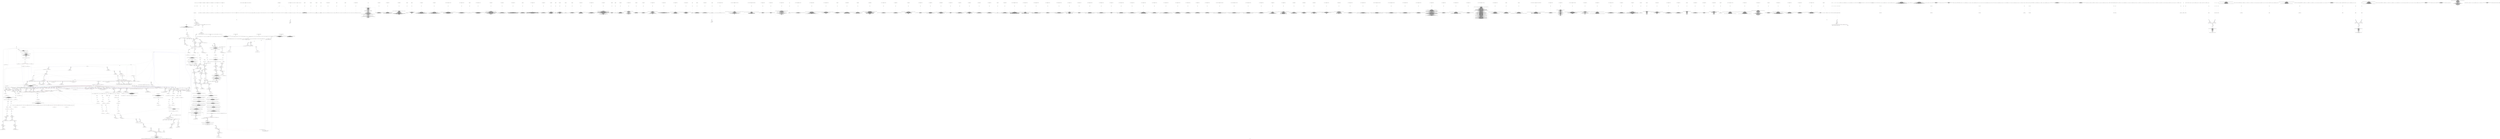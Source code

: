 digraph "constraint_graph" {
	label="constraint_graph";

	Node0x1796240 [shape=record,label="{0\n\<Empty\>\ni8* null\n\n}"];
	Node0x1796240 -> Node0x1918cd0;
	Node0x1796240 -> Node0x17ff1d0;
	Node0x1796240 -> Node0x1a72a50;
	Node0x1796240 -> Node0x196fcf0;
	Node0x1796240 -> Node0x17f70b0;
	Node0x1796240 -> Node0x18b2ca0[color=blue];
	Node0x1796240 -> Node0x18b7db0[color=blue];
	Node0x1796240 -> Node0x1a08270[color=blue];
	Node0x1796240 -> Node0x18cc490[color=blue];
	Node0x1796240 -> Node0x1910770[color=blue];
	Node0x1796240 -> Node0x18c22d0[color=blue];
	Node0x1796400 [shape=record,label="{1\n\<Empty\>\ni8* undef\n\n}"];
	Node0x1799210 [shape=record,label="{2\n\<Empty\>\nOffset:0\n\n}"];
	Node0x1799210 -> Node0x17993c0[color=green];
	Node0x17993c0 [shape=record,label="{3\nanonymous ptr\n}"];
	Node0x1799820 [shape=record,label="{4\n\<Empty\>\nOffset:0\n\n}"];
	Node0x1799820 -> Node0x1799c70[color=green];
	Node0x1799c70 [shape=record,label="{5\nanonymous ptr\n}"];
	Node0x179b250 [shape=record,label="{6\n\<Empty\>\n@_ZStL8__ioinit = internal global %\"class.std::ios_base::Init\" zeroinitializer, align 1\nOffset:0\n\n}"];
	Node0x179b250 -> Node0x179b400[color=green];
	Node0x179b400 [shape=record,label="{7\nanonymous ptr\n}"];
	Node0x179b400 -> Node0x179bc80;
	Node0x179bc80 [shape=record,label="{8\n\<Empty\>\n@_ZStL8__ioinit = internal global %\"class.std::ios_base::Init\" zeroinitializer, align 1\n\n}"];
	Node0x179cc50 [shape=record,label="{9\n\<Empty\>\n@__dso_handle = external hidden global i8\nOffset:0\n\n}"];
	Node0x179cc50 -> Node0x179ce00[color=green];
	Node0x179ce00 [shape=record,label="{10\nanonymous ptr\n}"];
	Node0x179ce00 -> Node0x179d3e0;
	Node0x179d3e0 [shape=record,label="{11\n\<Empty\>\n@__dso_handle = external hidden global i8\n\n}"];
	Node0x179e9d0 [shape=record,label="{12\n\<Empty\>\n@_ZSt4cout = external dso_local global %\"class.std::basic_ostream\", align 8\nOffset:0\n\n}"];
	Node0x179e9d0 -> Node0x179eb80[color=green];
	Node0x179eb80 [shape=record,label="{13\nanonymous ptr\n}"];
	Node0x179eb80 -> Node0x179f160;
	Node0x179f160 [shape=record,label="{14\n\<Empty\>\n@_ZSt4cout = external dso_local global %\"class.std::basic_ostream\", align 8\n\n}"];
	Node0x179f740 [shape=record,label="{15\n\<Empty\>\n@.str = private unnamed_addr constant [19 x i8] c\"Hello from thread \\00\", align 1\nOffset:0\n\n}"];
	Node0x179f740 -> Node0x179f8f0[color=green];
	Node0x179f8f0 [shape=record,label="{16\nanonymous ptr\n}"];
	Node0x179f8f0 -> Node0x17a0b50;
	Node0x17a0b50 [shape=record,label="{17\n\<Empty\>\n@.str = private unnamed_addr constant [19 x i8] c\"Hello from thread \\00\", align 1\n\n}"];
	Node0x17a1130 [shape=record,label="{18\n\<Empty\>\n@.str.1 = private unnamed_addr constant [37 x i8] c\"All threads have finished executing.\\00\", align 1\nOffset:0\n\n}"];
	Node0x17a1130 -> Node0x17a12e0[color=green];
	Node0x17a12e0 [shape=record,label="{19\nanonymous ptr\n}"];
	Node0x17a12e0 -> Node0x17a18c0;
	Node0x17a18c0 [shape=record,label="{20\n\<Empty\>\n@.str.1 = private unnamed_addr constant [37 x i8] c\"All threads have finished executing.\\00\", align 1\n\n}"];
	Node0x17a1ea0 [shape=record,label="{21\n\<Empty\>\n@_ZTVNSt6thread11_State_implINS_8_InvokerISt5tupleIJPFviEiEEEEEE = linkonce_odr dso_local unnamed_addr constant \{ [5 x i8*] \} \{ [5 x i8*] [i8* null, i8* bitcast (\{ i8*, i8*, i8* \}* @_ZTINSt6thread11_State_implINS_8_InvokerISt5tupleIJPFviEiEEEEEE to i8*), i8* bitcast (void (%\"struct.std::thread::_State_impl\"*)* @_ZNSt6thread11_State_implINS_8_InvokerISt5tupleIJPFviEiEEEEED2Ev to i8*), i8* bitcast (void (%\"struct.std::thread::_State_impl\"*)* @_ZNSt6thread11_State_implINS_8_InvokerISt5tupleIJPFviEiEEEEED0Ev to i8*), i8* bitcast (void (%\"struct.std::thread::_State_impl\"*)* @_ZNSt6thread11_State_implINS_8_InvokerISt5tupleIJPFviEiEEEEE6_M_runEv to i8*)] \}, comdat, align 8\nOffset:0\n\n}"];
	Node0x17a1ea0 -> Node0x17a2050[color=green];
	Node0x17a1ea0 -> Node0x18fb490;
	Node0x17a2050 [shape=record,label="{22\nanonymous ptr\n}"];
	Node0x17a2050 -> Node0x17a2630;
	Node0x17a2050 -> Node0x18e8f60;
	Node0x17a2050 -> Node0x18faeb0;
	Node0x17a2630 [shape=record,label="{23\n\<Empty\>\n@_ZTVNSt6thread11_State_implINS_8_InvokerISt5tupleIJPFviEiEEEEEE = linkonce_odr dso_local unnamed_addr constant \{ [5 x i8*] \} \{ [5 x i8*] [i8* null, i8* bitcast (\{ i8*, i8*, i8* \}* @_ZTINSt6thread11_State_implINS_8_InvokerISt5tupleIJPFviEiEEEEEE to i8*), i8* bitcast (void (%\"struct.std::thread::_State_impl\"*)* @_ZNSt6thread11_State_implINS_8_InvokerISt5tupleIJPFviEiEEEEED2Ev to i8*), i8* bitcast (void (%\"struct.std::thread::_State_impl\"*)* @_ZNSt6thread11_State_implINS_8_InvokerISt5tupleIJPFviEiEEEEED0Ev to i8*), i8* bitcast (void (%\"struct.std::thread::_State_impl\"*)* @_ZNSt6thread11_State_implINS_8_InvokerISt5tupleIJPFviEiEEEEE6_M_runEv to i8*)] \}, comdat, align 8\n\n}"];
	Node0x17a2630 -> Node0x18e8f60[color=purple];
	Node0x17a2c10 [shape=record,label="{24\n\<Empty\>\n@_ZTVN10__cxxabiv120__si_class_type_infoE = external dso_local global i8*\nOffset:0\n\n}"];
	Node0x17a2c10 -> Node0x17a2dc0[color=green];
	Node0x17a2dc0 [shape=record,label="{25\nanonymous ptr\n}"];
	Node0x17a2dc0 -> Node0x17a33a0;
	Node0x17a33a0 [shape=record,label="{26\n\<Empty\>\n@_ZTVN10__cxxabiv120__si_class_type_infoE = external dso_local global i8*\n\n}"];
	Node0x17a3980 [shape=record,label="{27\n\<Empty\>\n@_ZTSNSt6thread11_State_implINS_8_InvokerISt5tupleIJPFviEiEEEEEE = linkonce_odr dso_local constant [60 x i8] c\"NSt6thread11_State_implINS_8_InvokerISt5tupleIJPFviEiEEEEEE\\00\", comdat, align 1\nOffset:0\n\n}"];
	Node0x17a3980 -> Node0x17a3b30[color=green];
	Node0x17a3b30 [shape=record,label="{28\nanonymous ptr\n}"];
	Node0x17a3b30 -> Node0x184e6a0;
	Node0x17a3b30 -> Node0x17a4110;
	Node0x17a4110 [shape=record,label="{29\n\<Empty\>\n@_ZTSNSt6thread11_State_implINS_8_InvokerISt5tupleIJPFviEiEEEEEE = linkonce_odr dso_local constant [60 x i8] c\"NSt6thread11_State_implINS_8_InvokerISt5tupleIJPFviEiEEEEEE\\00\", comdat, align 1\n\n}"];
	Node0x17a46f0 [shape=record,label="{30\n\<Empty\>\n@_ZTINSt6thread6_StateE = external dso_local constant i8*\nOffset:0\n\n}"];
	Node0x17a46f0 -> Node0x17a48a0[color=green];
	Node0x17a48a0 [shape=record,label="{31\nanonymous ptr\n}"];
	Node0x17a48a0 -> Node0x184f2e0;
	Node0x17a48a0 -> Node0x17a5120;
	Node0x17a5120 [shape=record,label="{32\n\<Empty\>\n@_ZTINSt6thread6_StateE = external dso_local constant i8*\n\n}"];
	Node0x179c320 [shape=record,label="{33\n\<Empty\>\n@_ZTINSt6thread11_State_implINS_8_InvokerISt5tupleIJPFviEiEEEEEE = linkonce_odr dso_local constant \{ i8*, i8*, i8* \} \{ i8* bitcast (i8** getelementptr inbounds (i8*, i8** @_ZTVN10__cxxabiv120__si_class_type_infoE, i64 2) to i8*), i8* getelementptr inbounds ([60 x i8], [60 x i8]* @_ZTSNSt6thread11_State_implINS_8_InvokerISt5tupleIJPFviEiEEEEEE, i32 0, i32 0), i8* bitcast (i8** @_ZTINSt6thread6_StateE to i8*) \}, comdat, align 8\nOffset:0\n\n}"];
	Node0x179c320 -> Node0x179c4d0[color=green];
	Node0x179c4d0 [shape=record,label="{34\nanonymous ptr\n}"];
	Node0x179c4d0 -> Node0x17a7e00;
	Node0x179c4d0 -> Node0x17a1ea0;
	Node0x17a7e00 [shape=record,label="{35\n\<Empty\>\n@_ZTINSt6thread11_State_implINS_8_InvokerISt5tupleIJPFviEiEEEEEE = linkonce_odr dso_local constant \{ i8*, i8*, i8* \} \{ i8* bitcast (i8** getelementptr inbounds (i8*, i8** @_ZTVN10__cxxabiv120__si_class_type_infoE, i64 2) to i8*), i8* getelementptr inbounds ([60 x i8], [60 x i8]* @_ZTSNSt6thread11_State_implINS_8_InvokerISt5tupleIJPFviEiEEEEEE, i32 0, i32 0), i8* bitcast (i8** @_ZTINSt6thread6_StateE to i8*) \}, comdat, align 8\n\n}"];
	Node0x17a83e0 [shape=record,label="{36\n\<Empty\>\n@_ZTVNSt6thread6_StateE = external dso_local unnamed_addr constant \{ [5 x i8*] \}, align 8\nOffset:0\n\n}"];
	Node0x17a83e0 -> Node0x17a8590[color=green];
	Node0x17a83e0 -> Node0x18fb490;
	Node0x17a8590 [shape=record,label="{37\nanonymous ptr\n}"];
	Node0x17a8590 -> Node0x1861c30;
	Node0x17a8590 -> Node0x17a8b70;
	Node0x17a8590 -> Node0x18faeb0;
	Node0x17a8b70 [shape=record,label="{38\n\<Empty\>\n@_ZTVNSt6thread6_StateE = external dso_local unnamed_addr constant \{ [5 x i8*] \}, align 8\n\n}"];
	Node0x17a8b70 -> Node0x1861c30[color=purple];
	Node0x17a9150 [shape=record,label="{39\n\<Empty\>\n@.str.2 = private unnamed_addr constant [26 x i8] c\"vector::_M_realloc_insert\\00\", align 1\nOffset:0\n\n}"];
	Node0x17a9150 -> Node0x17a9300[color=green];
	Node0x17a9300 [shape=record,label="{40\nanonymous ptr\n}"];
	Node0x17a9300 -> Node0x17a98e0;
	Node0x17a98e0 [shape=record,label="{41\n\<Empty\>\n@.str.2 = private unnamed_addr constant [26 x i8] c\"vector::_M_realloc_insert\\00\", align 1\n\n}"];
	Node0x17a98e0 -> Node0x1960c50;
	Node0x17a9ec0 [shape=record,label="{42\n\<Empty\>\n@llvm.global_ctors = appending global [1 x \{ i32, void ()*, i8* \}] [\{ i32, void ()*, i8* \} \{ i32 65535, void ()* @_GLOBAL__sub_I_simple.cpp, i8* null \}]\nOffset:0\n\n}"];
	Node0x17a9ec0 -> Node0x17aa070[color=green];
	Node0x17aa070 [shape=record,label="{43\nanonymous ptr\n}"];
	Node0x17aa070 -> Node0x17aa650;
	Node0x17aa650 [shape=record,label="{44\n\<Empty\>\n@llvm.global_ctors = appending global [1 x \{ i32, void ()*, i8* \}] [\{ i32, void ()*, i8* \} \{ i32 65535, void ()* @_GLOBAL__sub_I_simple.cpp, i8* null \}]\n\n}"];
	Node0x17aac30 [shape=record,label="{45\n\<Empty\>__cxx_global_var_init\nOffset:0\n\n}"];
	Node0x17aac30 -> Node0x17aade0[color=green];
	Node0x17aade0 [shape=record,label="{46\nanonymous ptr\n}"];
	Node0x17aade0 -> Node0x17ab3c0;
	Node0x17ab3c0 [shape=record,label="{47\n\<Empty\>\n\n; Function Attrs: noinline uwtable\ndefine internal void @__cxx_global_var_init() #0 section \".text.startup\" \{\n  call void @_ZNSt8ios_base4InitC1Ev(%\"class.std::ios_base::Init\"* @_ZStL8__ioinit)\n  %1 = bitcast void (%\"class.std::ios_base::Init\"*)* @_ZNSt8ios_base4InitD1Ev to void (i8*)*\n  %2 = getelementptr inbounds %\"class.std::ios_base::Init\", %\"class.std::ios_base::Init\"* @_ZStL8__ioinit, i32 0, i32 0\n  %3 = call i32 @__cxa_atexit(void (i8*)* %1, i8* %2, i8* @__dso_handle) #3\n  ret void\n\}\n\n\n}"];
	Node0x17ab9a0 [shape=record,label="{48\n\<Empty\>_ZNSt8ios_base4InitC1Ev\nOffset:0\n\n}"];
	Node0x17ab9a0 -> Node0x17abb50[color=green];
	Node0x17abb50 [shape=record,label="{49\nanonymous ptr\n}"];
	Node0x17abb50 -> Node0x17ac130;
	Node0x17ac130 [shape=record,label="{50\n\<Empty\>\n\ndeclare dso_local void @_ZNSt8ios_base4InitC1Ev(%\"class.std::ios_base::Init\"*) unnamed_addr #1\n\n\n}"];
	Node0x17ac710 [shape=record,label="{51\n\<Empty\>_ZNSt8ios_base4InitD1Ev\nOffset:0\n\n}"];
	Node0x17ac710 -> Node0x17ac8c0[color=green];
	Node0x17ac8c0 [shape=record,label="{52\nanonymous ptr\n}"];
	Node0x17ac8c0 -> Node0x17acea0;
	Node0x17acea0 [shape=record,label="{53\n\<Empty\>\n\n; Function Attrs: nounwind\ndeclare dso_local void @_ZNSt8ios_base4InitD1Ev(%\"class.std::ios_base::Init\"*) unnamed_addr #2\n\n\n}"];
	Node0x17ad480 [shape=record,label="{54\n\<Empty\>__cxa_atexit\nOffset:0\n\n}"];
	Node0x17ad480 -> Node0x17ad630[color=green];
	Node0x17ad630 [shape=record,label="{55\nanonymous ptr\n}"];
	Node0x17ad630 -> Node0x17adeb0;
	Node0x17adeb0 [shape=record,label="{56\n\<Empty\>\n\n; Function Attrs: nounwind\ndeclare dso_local i32 @__cxa_atexit(void (i8*)*, i8*, i8*) #3\n\n\n}"];
	Node0x17ae490 [shape=record,label="{57\n\<Empty\>_Z12printMessagei\nOffset:0\n\n}"];
	Node0x17ae490 -> Node0x17ae640[color=green];
	Node0x17ae640 [shape=record,label="{58\nanonymous ptr\n}"];
	Node0x17ae640 -> Node0x17aeec0;
	Node0x17aeec0 [shape=record,label="{59\n\<Empty\>\n\n; Function Attrs: noinline optnone uwtable\ndefine dso_local void @_Z12printMessagei(i32) #4 \{\n  %2 = alloca i32, align 4\n  store i32 %0, i32* %2, align 4\n  %3 = getelementptr inbounds [19 x i8], [19 x i8]* @.str, i64 0, i64 0\n  %4 = call dereferenceable(272) %\"class.std::basic_ostream\"* @_ZStlsISt11char_traitsIcEERSt13basic_ostreamIcT_ES5_PKc(%\"class.std::basic_ostream\"* dereferenceable(272) @_ZSt4cout, i8* %3)\n  %5 = load i32, i32* %2, align 4\n  %6 = call dereferenceable(272) %\"class.std::basic_ostream\"* @_ZNSolsEi(%\"class.std::basic_ostream\"* %4, i32 %5)\n  %7 = call dereferenceable(272) %\"class.std::basic_ostream\"* @_ZNSolsEPFRSoS_E(%\"class.std::basic_ostream\"* %6, %\"class.std::basic_ostream\"* (%\"class.std::basic_ostream\"*)* @_ZSt4endlIcSt11char_traitsIcEERSt13basic_ostreamIT_T0_ES6_)\n  ret void\n\}\n\n\n}"];
	Node0x17aeec0 -> Node0x17fb590;
	Node0x17af4a0 [shape=record,label="{60\n\<Empty\>_ZStlsISt11char_traitsIcEERSt13basic_ostreamIcT_ES5_PKc\nOffset:0\n\n}"];
	Node0x17af4a0 -> Node0x17af650[color=green];
	Node0x17af650 [shape=record,label="{61\nanonymous ptr\n}"];
	Node0x17af650 -> Node0x17afed0;
	Node0x17afed0 [shape=record,label="{62\n\<Empty\>\n\ndeclare dso_local dereferenceable(272) %\"class.std::basic_ostream\"* @_ZStlsISt11char_traitsIcEERSt13basic_ostreamIcT_ES5_PKc(%\"class.std::basic_ostream\"* dereferenceable(272), i8*) #1\n\n\n}"];
	Node0x17b04b0 [shape=record,label="{63\n\<Empty\>_ZNSolsEi\nOffset:0\n\n}"];
	Node0x17b04b0 -> Node0x17b0660[color=green];
	Node0x17b0660 [shape=record,label="{64\nanonymous ptr\n}"];
	Node0x17b0660 -> Node0x1799580;
	Node0x1799580 [shape=record,label="{65\n\<Empty\>\n\ndeclare dso_local dereferenceable(272) %\"class.std::basic_ostream\"* @_ZNSolsEi(%\"class.std::basic_ostream\"*, i32) #1\n\n\n}"];
	Node0x17aec20 [shape=record,label="{66\n\<Empty\>_ZNSolsEPFRSoS_E\nOffset:0\n\n}"];
	Node0x17aec20 -> Node0x17afc30[color=green];
	Node0x17afc30 [shape=record,label="{67\nanonymous ptr\n}"];
	Node0x17afc30 -> Node0x17a5940;
	Node0x17a5940 [shape=record,label="{68\n\<Empty\>\n\ndeclare dso_local dereferenceable(272) %\"class.std::basic_ostream\"* @_ZNSolsEPFRSoS_E(%\"class.std::basic_ostream\"*, %\"class.std::basic_ostream\"* (%\"class.std::basic_ostream\"*)*) #1\n\n\n}"];
	Node0x17a02e0 [shape=record,label="{69\n\<Empty\>_ZSt4endlIcSt11char_traitsIcEERSt13basic_ostreamIT_T0_ES6_\nOffset:0\n\n}"];
	Node0x17a02e0 -> Node0x17a0490[color=green];
	Node0x17a0490 [shape=record,label="{70\nanonymous ptr\n}"];
	Node0x17a0490 -> Node0x17a71a0;
	Node0x17a71a0 [shape=record,label="{71\n\<Empty\>\n\ndeclare dso_local dereferenceable(272) %\"class.std::basic_ostream\"* @_ZSt4endlIcSt11char_traitsIcEERSt13basic_ostreamIT_T0_ES6_(%\"class.std::basic_ostream\"* dereferenceable(272)) #1\n\n\n}"];
	Node0x17a7780 [shape=record,label="{72\n\<Empty\>main\nOffset:0\n\n}"];
	Node0x17a7780 -> Node0x17a5b00[color=green];
	Node0x17a5b00 [shape=record,label="{73\nanonymous ptr\n}"];
	Node0x17a5b00 -> Node0x17b5370;
	Node0x17b5370 [shape=record,label="{74\n\<Empty\>\n\n; Function Attrs: noinline norecurse optnone uwtable\ndefine dso_local i32 @main() #5 personality i8* bitcast (i32 (...)* @__gxx_personality_v0 to i8*) \{\n  %1 = alloca i32, align 4\n  %2 = alloca i32, align 4\n  %3 = alloca %\"class.std::vector\", align 8\n  %4 = alloca i32, align 4\n  %5 = alloca %\"class.std::thread\", align 8\n  %6 = alloca i8*\n  %7 = alloca i32\n  %8 = alloca %\"class.std::vector\"*, align 8\n  %9 = alloca %\"class.__gnu_cxx::__normal_iterator\", align 8\n  %10 = alloca %\"class.__gnu_cxx::__normal_iterator\", align 8\n  %11 = alloca %\"class.std::thread\"*, align 8\n  store i32 0, i32* %1, align 4\n  store i32 5, i32* %2, align 4\n  call void @_ZNSt6vectorISt6threadSaIS0_EEC2Ev(%\"class.std::vector\"* %3) #3\n  store i32 0, i32* %4, align 4\n  br label %12\n\n12:                                               ; preds = %18, %0\n  %13 = load i32, i32* %4, align 4\n  %14 = icmp slt i32 %13, 5\n  br i1 %14, label %15, label %21\n\n15:                                               ; preds = %12\n  invoke void @_ZNSt6threadC2IRFviEJRiEvEEOT_DpOT0_(%\"class.std::thread\"* %5, void (i32)* @_Z12printMessagei, i32* dereferenceable(4) %4)\n          to label %16 unwind label %aser.unreachable\n\n16:                                               ; preds = %15\n  invoke void @_ZNSt6vectorISt6threadSaIS0_EE9push_backEOS0_(%\"class.std::vector\"* %3, %\"class.std::thread\"* dereferenceable(8) %5)\n          to label %17 unwind label %aser.unreachable\n\n17:                                               ; preds = %16\n  call void @_ZNSt6threadD2Ev(%\"class.std::thread\"* %5) #3\n  br label %18\n\n18:                                               ; preds = %17\n  %19 = load i32, i32* %4, align 4\n  %20 = add nsw i32 %19, 1\n  store i32 %20, i32* %4, align 4\n  br label %12\n\n21:                                               ; preds = %12\n  store %\"class.std::vector\"* %3, %\"class.std::vector\"** %8, align 8\n  %22 = load %\"class.std::vector\"*, %\"class.std::vector\"** %8, align 8\n  %23 = call %\"class.std::thread\"* @_ZNSt6vectorISt6threadSaIS0_EE5beginEv(%\"class.std::vector\"* %22) #3\n  %24 = getelementptr inbounds %\"class.__gnu_cxx::__normal_iterator\", %\"class.__gnu_cxx::__normal_iterator\"* %9, i32 0, i32 0\n  store %\"class.std::thread\"* %23, %\"class.std::thread\"** %24, align 8\n  %25 = load %\"class.std::vector\"*, %\"class.std::vector\"** %8, align 8\n  %26 = call %\"class.std::thread\"* @_ZNSt6vectorISt6threadSaIS0_EE3endEv(%\"class.std::vector\"* %25) #3\n  %27 = getelementptr inbounds %\"class.__gnu_cxx::__normal_iterator\", %\"class.__gnu_cxx::__normal_iterator\"* %10, i32 0, i32 0\n  store %\"class.std::thread\"* %26, %\"class.std::thread\"** %27, align 8\n  br label %28\n\n28:                                               ; preds = %34, %21\n  %29 = call zeroext i1 @_ZN9__gnu_cxxneIPSt6threadSt6vectorIS1_SaIS1_EEEEbRKNS_17__normal_iteratorIT_T0_EESB_(%\"class.__gnu_cxx::__normal_iterator\"* dereferenceable(8) %9, %\"class.__gnu_cxx::__normal_iterator\"* dereferenceable(8) %10) #3\n  br i1 %29, label %30, label %36\n\n30:                                               ; preds = %28\n  %31 = call dereferenceable(8) %\"class.std::thread\"* @_ZNK9__gnu_cxx17__normal_iteratorIPSt6threadSt6vectorIS1_SaIS1_EEEdeEv(%\"class.__gnu_cxx::__normal_iterator\"* %9) #3\n  store %\"class.std::thread\"* %31, %\"class.std::thread\"** %11, align 8\n  %32 = load %\"class.std::thread\"*, %\"class.std::thread\"** %11, align 8\n  invoke void @_ZNSt6thread4joinEv(%\"class.std::thread\"* %32)\n          to label %33 unwind label %aser.unreachable\n\n33:                                               ; preds = %30\n  br label %34\n\n34:                                               ; preds = %33\n  %35 = call dereferenceable(8) %\"class.__gnu_cxx::__normal_iterator\"* @_ZN9__gnu_cxx17__normal_iteratorIPSt6threadSt6vectorIS1_SaIS1_EEEppEv(%\"class.__gnu_cxx::__normal_iterator\"* %9) #3\n  br label %28\n\n36:                                               ; preds = %28\n  %37 = getelementptr inbounds [37 x i8], [37 x i8]* @.str.1, i64 0, i64 0\n  %38 = invoke dereferenceable(272) %\"class.std::basic_ostream\"* @_ZStlsISt11char_traitsIcEERSt13basic_ostreamIcT_ES5_PKc(%\"class.std::basic_ostream\"* dereferenceable(272) @_ZSt4cout, i8* %37)\n          to label %39 unwind label %aser.unreachable\n\n39:                                               ; preds = %36\n  %40 = invoke dereferenceable(272) %\"class.std::basic_ostream\"* @_ZNSolsEPFRSoS_E(%\"class.std::basic_ostream\"* %38, %\"class.std::basic_ostream\"* (%\"class.std::basic_ostream\"*)* @_ZSt4endlIcSt11char_traitsIcEERSt13basic_ostreamIT_T0_ES6_)\n          to label %41 unwind label %aser.unreachable\n\n41:                                               ; preds = %39\n  store i32 0, i32* %1, align 4\n  call void @_ZNSt6vectorISt6threadSaIS0_EED2Ev(%\"class.std::vector\"* %3) #3\n  %42 = load i32, i32* %1, align 4\n  ret i32 %42\n\naser.unreachable:                                 ; preds = %39, %36, %30, %16, %15\n  unreachable\n\}\n\n\n}"];
	Node0x17b5950 [shape=record,label="{75\n\<Empty\>_ZNSt6vectorISt6threadSaIS0_EEC2Ev\nOffset:0\n\n}"];
	Node0x17b5950 -> Node0x17b5b00[color=green];
	Node0x17b5b00 [shape=record,label="{76\nanonymous ptr\n}"];
	Node0x17b5b00 -> Node0x17b60e0;
	Node0x17b60e0 [shape=record,label="{77\n\<Empty\>\n\n; Function Attrs: noinline nounwind optnone uwtable\ndefine linkonce_odr dso_local void @_ZNSt6vectorISt6threadSaIS0_EEC2Ev(%\"class.std::vector\"*) unnamed_addr #6 comdat align 2 \{\n  %2 = alloca %\"class.std::vector\"*, align 8\n  store %\"class.std::vector\"* %0, %\"class.std::vector\"** %2, align 8\n  %3 = load %\"class.std::vector\"*, %\"class.std::vector\"** %2, align 8\n  %4 = bitcast %\"class.std::vector\"* %3 to %\"struct.std::_Vector_base\"*\n  call void @_ZNSt12_Vector_baseISt6threadSaIS0_EEC2Ev(%\"struct.std::_Vector_base\"* %4) #3\n  ret void\n\}\n\n\n}"];
	Node0x17b66c0 [shape=record,label="{78\n\<Empty\>_ZNSt6vectorISt6threadSaIS0_EE9push_backEOS0_\nOffset:0\n\n}"];
	Node0x17b66c0 -> Node0x17b6870[color=green];
	Node0x17b6870 [shape=record,label="{79\nanonymous ptr\n}"];
	Node0x17b6870 -> Node0x17b6e50;
	Node0x17b6e50 [shape=record,label="{80\n\<Empty\>\n\n; Function Attrs: noinline optnone uwtable\ndefine linkonce_odr dso_local void @_ZNSt6vectorISt6threadSaIS0_EE9push_backEOS0_(%\"class.std::vector\"*, %\"class.std::thread\"* dereferenceable(8)) #4 comdat align 2 \{\n  %3 = alloca %\"class.std::vector\"*, align 8\n  %4 = alloca %\"class.std::thread\"*, align 8\n  store %\"class.std::vector\"* %0, %\"class.std::vector\"** %3, align 8\n  store %\"class.std::thread\"* %1, %\"class.std::thread\"** %4, align 8\n  %5 = load %\"class.std::vector\"*, %\"class.std::vector\"** %3, align 8\n  %6 = load %\"class.std::thread\"*, %\"class.std::thread\"** %4, align 8\n  %7 = call dereferenceable(8) %\"class.std::thread\"* @_ZSt4moveIRSt6threadEONSt16remove_referenceIT_E4typeEOS3_(%\"class.std::thread\"* dereferenceable(8) %6) #3\n  call void @_ZNSt6vectorISt6threadSaIS0_EE12emplace_backIJS0_EEEvDpOT_(%\"class.std::vector\"* %5, %\"class.std::thread\"* dereferenceable(8) %7)\n  ret void\n\}\n\n\n}"];
	Node0x17b7430 [shape=record,label="{81\n\<Empty\>_ZNSt6threadC2IRFviEJRiEvEEOT_DpOT0_\nOffset:0\n\n}"];
	Node0x17b7430 -> Node0x17b75e0[color=green];
	Node0x17b75e0 [shape=record,label="{82\nanonymous ptr\n}"];
	Node0x17b75e0 -> Node0x17b7bc0;
	Node0x17b7bc0 [shape=record,label="{83\n\<Empty\>\n\n; Function Attrs: noinline optnone uwtable\ndefine linkonce_odr dso_local void @_ZNSt6threadC2IRFviEJRiEvEEOT_DpOT0_(%\"class.std::thread\"*, void (i32)*, i32* dereferenceable(4)) unnamed_addr #4 comdat align 2 personality i8* bitcast (i32 (...)* @__gxx_personality_v0 to i8*) \{\n  %4 = alloca %\"class.std::thread\"*, align 8\n  %5 = alloca void (i32)*, align 8\n  %6 = alloca i32*, align 8\n  %7 = alloca void ()*, align 8\n  %8 = alloca %\"class.std::unique_ptr\", align 8\n  %9 = alloca %\"struct.std::thread::_Invoker\", align 8\n  %10 = alloca i8*\n  %11 = alloca i32\n  store %\"class.std::thread\"* %0, %\"class.std::thread\"** %4, align 8\n  store void (i32)* %1, void (i32)** %5, align 8\n  store i32* %2, i32** %6, align 8\n  %12 = load %\"class.std::thread\"*, %\"class.std::thread\"** %4, align 8\n  %13 = getelementptr inbounds %\"class.std::thread\", %\"class.std::thread\"* %12, i32 0, i32 0\n  call void @_ZNSt6thread2idC2Ev(%\"class.std::thread::id\"* %13) #3\n  %14 = bitcast i32 (i64*, %union.pthread_attr_t*, i8* (i8*)*, i8*)* @pthread_create to void ()*\n  store void ()* %14, void ()** %7, align 8\n  %15 = load void (i32)*, void (i32)** %5, align 8\n  %16 = call void (i32)* @_ZSt7forwardIRFviEEOT_RNSt16remove_referenceIS2_E4typeE(void (i32)* %15) #3\n  %17 = load i32*, i32** %6, align 8\n  %18 = call dereferenceable(4) i32* @_ZSt7forwardIRiEOT_RNSt16remove_referenceIS1_E4typeE(i32* dereferenceable(4) %17) #3\n  call void @_ZNSt6thread14__make_invokerIRFviEJRiEEENS_8_InvokerISt5tupleIJNSt5decayIT_E4typeEDpNS6_IT0_E4typeEEEEEOS7_DpOSA_(%\"struct.std::thread::_Invoker\"* sret %9, void (i32)* %16, i32* dereferenceable(4) %18)\n  call void @_ZNSt6thread13_S_make_stateINS_8_InvokerISt5tupleIJPFviEiEEEEEESt10unique_ptrINS_6_StateESt14default_deleteIS8_EEOT_(%\"class.std::unique_ptr\"* sret %8, %\"struct.std::thread::_Invoker\"* dereferenceable(16) %9)\n  %19 = load void ()*, void ()** %7, align 8\n  invoke void @_ZNSt6thread15_M_start_threadESt10unique_ptrINS_6_StateESt14default_deleteIS1_EEPFvvE(%\"class.std::thread\"* %12, %\"class.std::unique_ptr\"* %8, void ()* %19)\n          to label %20 unwind label %aser.unreachable\n\n20:                                               ; preds = %3\n  call void @_ZNSt10unique_ptrINSt6thread6_StateESt14default_deleteIS1_EED2Ev(%\"class.std::unique_ptr\"* %8) #3\n  ret void\n\naser.unreachable:                                 ; preds = %3\n  unreachable\n\}\n\n\n}"];
	Node0x17b81a0 [shape=record,label="{84\n\<Empty\>__gxx_personality_v0\nOffset:0\n\n}"];
	Node0x17b81a0 -> Node0x17b8350[color=green];
	Node0x17b8350 [shape=record,label="{85\nanonymous ptr\n}"];
	Node0x17b8350 -> Node0x17b8bd0;
	Node0x17b8bd0 [shape=record,label="{86\n\<Empty\>\n\ndeclare dso_local i32 @__gxx_personality_v0(...)\n\n\n}"];
	Node0x17b91b0 [shape=record,label="{87\n\<Empty\>_ZNSt6threadD2Ev\nOffset:0\n\n}"];
	Node0x17b91b0 -> Node0x17b9360[color=green];
	Node0x17b9360 [shape=record,label="{88\nanonymous ptr\n}"];
	Node0x17b9360 -> Node0x17b9dc0;
	Node0x17b9dc0 [shape=record,label="{89\n\<Empty\>\n\n; Function Attrs: noinline nounwind optnone uwtable\ndefine linkonce_odr dso_local void @_ZNSt6threadD2Ev(%\"class.std::thread\"*) unnamed_addr #6 comdat align 2 \{\n  %2 = alloca %\"class.std::thread\"*, align 8\n  store %\"class.std::thread\"* %0, %\"class.std::thread\"** %2, align 8\n  %3 = load %\"class.std::thread\"*, %\"class.std::thread\"** %2, align 8\n  %4 = call zeroext i1 @_ZNKSt6thread8joinableEv(%\"class.std::thread\"* %3) #3\n  br i1 %4, label %5, label %6\n\n5:                                                ; preds = %1\n  call void @_ZSt9terminatev() #14\n  unreachable\n\n6:                                                ; preds = %1\n  ret void\n\}\n\n\n}"];
	Node0x17ba3a0 [shape=record,label="{90\n\<Empty\>_ZNSt6vectorISt6threadSaIS0_EE5beginEv\nOffset:0\n\n}"];
	Node0x17ba3a0 -> Node0x17ba550[color=green];
	Node0x17ba550 [shape=record,label="{91\nanonymous ptr\n}"];
	Node0x17ba550 -> Node0x17badd0;
	Node0x17badd0 [shape=record,label="{92\n\<Empty\>\n\n; Function Attrs: noinline nounwind optnone uwtable\ndefine linkonce_odr dso_local %\"class.std::thread\"* @_ZNSt6vectorISt6threadSaIS0_EE5beginEv(%\"class.std::vector\"*) #6 comdat align 2 \{\n  %2 = alloca %\"class.__gnu_cxx::__normal_iterator\", align 8\n  %3 = alloca %\"class.std::vector\"*, align 8\n  store %\"class.std::vector\"* %0, %\"class.std::vector\"** %3, align 8\n  %4 = load %\"class.std::vector\"*, %\"class.std::vector\"** %3, align 8\n  %5 = bitcast %\"class.std::vector\"* %4 to %\"struct.std::_Vector_base\"*\n  %6 = getelementptr inbounds %\"struct.std::_Vector_base\", %\"struct.std::_Vector_base\"* %5, i32 0, i32 0\n  %7 = bitcast %\"struct.std::_Vector_base\<std::thread, std::allocator\<std::thread\> \>::_Vector_impl\"* %6 to %\"struct.std::_Vector_base\<std::thread, std::allocator\<std::thread\> \>::_Vector_impl_data\"*\n  %8 = getelementptr inbounds %\"struct.std::_Vector_base\<std::thread, std::allocator\<std::thread\> \>::_Vector_impl_data\", %\"struct.std::_Vector_base\<std::thread, std::allocator\<std::thread\> \>::_Vector_impl_data\"* %7, i32 0, i32 0\n  call void @_ZN9__gnu_cxx17__normal_iteratorIPSt6threadSt6vectorIS1_SaIS1_EEEC2ERKS2_(%\"class.__gnu_cxx::__normal_iterator\"* %2, %\"class.std::thread\"** dereferenceable(8) %8) #3\n  %9 = getelementptr inbounds %\"class.__gnu_cxx::__normal_iterator\", %\"class.__gnu_cxx::__normal_iterator\"* %2, i32 0, i32 0\n  %10 = load %\"class.std::thread\"*, %\"class.std::thread\"** %9, align 8\n  ret %\"class.std::thread\"* %10\n\}\n\n\n}"];
	Node0x17bb3b0 [shape=record,label="{93\n\<Empty\>_ZNSt6vectorISt6threadSaIS0_EE3endEv\nOffset:0\n\n}"];
	Node0x17bb3b0 -> Node0x17bb560[color=green];
	Node0x17bb560 [shape=record,label="{94\nanonymous ptr\n}"];
	Node0x17bb560 -> Node0x17bbde0;
	Node0x17bbde0 [shape=record,label="{95\n\<Empty\>\n\n; Function Attrs: noinline nounwind optnone uwtable\ndefine linkonce_odr dso_local %\"class.std::thread\"* @_ZNSt6vectorISt6threadSaIS0_EE3endEv(%\"class.std::vector\"*) #6 comdat align 2 \{\n  %2 = alloca %\"class.__gnu_cxx::__normal_iterator\", align 8\n  %3 = alloca %\"class.std::vector\"*, align 8\n  store %\"class.std::vector\"* %0, %\"class.std::vector\"** %3, align 8\n  %4 = load %\"class.std::vector\"*, %\"class.std::vector\"** %3, align 8\n  %5 = bitcast %\"class.std::vector\"* %4 to %\"struct.std::_Vector_base\"*\n  %6 = getelementptr inbounds %\"struct.std::_Vector_base\", %\"struct.std::_Vector_base\"* %5, i32 0, i32 0\n  %7 = bitcast %\"struct.std::_Vector_base\<std::thread, std::allocator\<std::thread\> \>::_Vector_impl\"* %6 to %\"struct.std::_Vector_base\<std::thread, std::allocator\<std::thread\> \>::_Vector_impl_data\"*\n  %8 = getelementptr inbounds %\"struct.std::_Vector_base\<std::thread, std::allocator\<std::thread\> \>::_Vector_impl_data\", %\"struct.std::_Vector_base\<std::thread, std::allocator\<std::thread\> \>::_Vector_impl_data\"* %7, i32 0, i32 1\n  call void @_ZN9__gnu_cxx17__normal_iteratorIPSt6threadSt6vectorIS1_SaIS1_EEEC2ERKS2_(%\"class.__gnu_cxx::__normal_iterator\"* %2, %\"class.std::thread\"** dereferenceable(8) %8) #3\n  %9 = getelementptr inbounds %\"class.__gnu_cxx::__normal_iterator\", %\"class.__gnu_cxx::__normal_iterator\"* %2, i32 0, i32 0\n  %10 = load %\"class.std::thread\"*, %\"class.std::thread\"** %9, align 8\n  ret %\"class.std::thread\"* %10\n\}\n\n\n}"];
	Node0x17bc3c0 [shape=record,label="{96\n\<Empty\>_ZN9__gnu_cxxneIPSt6threadSt6vectorIS1_SaIS1_EEEEbRKNS_17__normal_iteratorIT_T0_EESB_\nOffset:0\n\n}"];
	Node0x17bc3c0 -> Node0x17bc570[color=green];
	Node0x17bc570 [shape=record,label="{97\nanonymous ptr\n}"];
	Node0x17bc570 -> Node0x17bcdf0;
	Node0x17bcdf0 [shape=record,label="{98\n\<Empty\>\n\n; Function Attrs: noinline nounwind optnone uwtable\ndefine linkonce_odr dso_local zeroext i1 @_ZN9__gnu_cxxneIPSt6threadSt6vectorIS1_SaIS1_EEEEbRKNS_17__normal_iteratorIT_T0_EESB_(%\"class.__gnu_cxx::__normal_iterator\"* dereferenceable(8), %\"class.__gnu_cxx::__normal_iterator\"* dereferenceable(8)) #6 comdat \{\n  %3 = alloca %\"class.__gnu_cxx::__normal_iterator\"*, align 8\n  %4 = alloca %\"class.__gnu_cxx::__normal_iterator\"*, align 8\n  store %\"class.__gnu_cxx::__normal_iterator\"* %0, %\"class.__gnu_cxx::__normal_iterator\"** %3, align 8\n  store %\"class.__gnu_cxx::__normal_iterator\"* %1, %\"class.__gnu_cxx::__normal_iterator\"** %4, align 8\n  %5 = load %\"class.__gnu_cxx::__normal_iterator\"*, %\"class.__gnu_cxx::__normal_iterator\"** %3, align 8\n  %6 = call dereferenceable(8) %\"class.std::thread\"** @_ZNK9__gnu_cxx17__normal_iteratorIPSt6threadSt6vectorIS1_SaIS1_EEE4baseEv(%\"class.__gnu_cxx::__normal_iterator\"* %5) #3\n  %7 = load %\"class.std::thread\"*, %\"class.std::thread\"** %6, align 8\n  %8 = load %\"class.__gnu_cxx::__normal_iterator\"*, %\"class.__gnu_cxx::__normal_iterator\"** %4, align 8\n  %9 = call dereferenceable(8) %\"class.std::thread\"** @_ZNK9__gnu_cxx17__normal_iteratorIPSt6threadSt6vectorIS1_SaIS1_EEE4baseEv(%\"class.__gnu_cxx::__normal_iterator\"* %8) #3\n  %10 = load %\"class.std::thread\"*, %\"class.std::thread\"** %9, align 8\n  %11 = icmp ne %\"class.std::thread\"* %7, %10\n  ret i1 %11\n\}\n\n\n}"];
	Node0x17bd3d0 [shape=record,label="{99\n\<Empty\>_ZNK9__gnu_cxx17__normal_iteratorIPSt6threadSt6vectorIS1_SaIS1_EEEdeEv\nOffset:0\n\n}"];
	Node0x17bd3d0 -> Node0x17bd580[color=green];
	Node0x17bd580 [shape=record,label="{100\nanonymous ptr\n}"];
	Node0x17bd580 -> Node0x17bde00;
	Node0x17bde00 [shape=record,label="{101\n\<Empty\>\n\n; Function Attrs: noinline nounwind optnone uwtable\ndefine linkonce_odr dso_local dereferenceable(8) %\"class.std::thread\"* @_ZNK9__gnu_cxx17__normal_iteratorIPSt6threadSt6vectorIS1_SaIS1_EEEdeEv(%\"class.__gnu_cxx::__normal_iterator\"*) #6 comdat align 2 \{\n  %2 = alloca %\"class.__gnu_cxx::__normal_iterator\"*, align 8\n  store %\"class.__gnu_cxx::__normal_iterator\"* %0, %\"class.__gnu_cxx::__normal_iterator\"** %2, align 8\n  %3 = load %\"class.__gnu_cxx::__normal_iterator\"*, %\"class.__gnu_cxx::__normal_iterator\"** %2, align 8\n  %4 = getelementptr inbounds %\"class.__gnu_cxx::__normal_iterator\", %\"class.__gnu_cxx::__normal_iterator\"* %3, i32 0, i32 0\n  %5 = load %\"class.std::thread\"*, %\"class.std::thread\"** %4, align 8\n  ret %\"class.std::thread\"* %5\n\}\n\n\n}"];
	Node0x17be3e0 [shape=record,label="{102\n\<Empty\>_ZNSt6thread4joinEv\nOffset:0\n\n}"];
	Node0x17be3e0 -> Node0x17be590[color=green];
	Node0x17be590 [shape=record,label="{103\nanonymous ptr\n}"];
	Node0x17be590 -> Node0x17bee10;
	Node0x17bee10 [shape=record,label="{104\n\<Empty\>\n\ndeclare dso_local void @_ZNSt6thread4joinEv(%\"class.std::thread\"*) #1\n\n\n}"];
	Node0x17bf3f0 [shape=record,label="{105\n\<Empty\>_ZN9__gnu_cxx17__normal_iteratorIPSt6threadSt6vectorIS1_SaIS1_EEEppEv\nOffset:0\n\n}"];
	Node0x17bf3f0 -> Node0x17bf5a0[color=green];
	Node0x17bf5a0 [shape=record,label="{106\nanonymous ptr\n}"];
	Node0x17bf5a0 -> Node0x17bfe20;
	Node0x17bfe20 [shape=record,label="{107\n\<Empty\>\n\n; Function Attrs: noinline nounwind optnone uwtable\ndefine linkonce_odr dso_local dereferenceable(8) %\"class.__gnu_cxx::__normal_iterator\"* @_ZN9__gnu_cxx17__normal_iteratorIPSt6threadSt6vectorIS1_SaIS1_EEEppEv(%\"class.__gnu_cxx::__normal_iterator\"*) #6 comdat align 2 \{\n  %2 = alloca %\"class.__gnu_cxx::__normal_iterator\"*, align 8\n  store %\"class.__gnu_cxx::__normal_iterator\"* %0, %\"class.__gnu_cxx::__normal_iterator\"** %2, align 8\n  %3 = load %\"class.__gnu_cxx::__normal_iterator\"*, %\"class.__gnu_cxx::__normal_iterator\"** %2, align 8\n  %4 = getelementptr inbounds %\"class.__gnu_cxx::__normal_iterator\", %\"class.__gnu_cxx::__normal_iterator\"* %3, i32 0, i32 0\n  %5 = load %\"class.std::thread\"*, %\"class.std::thread\"** %4, align 8\n  %6 = getelementptr inbounds %\"class.std::thread\", %\"class.std::thread\"* %5, i32 1\n  store %\"class.std::thread\"* %6, %\"class.std::thread\"** %4, align 8\n  ret %\"class.__gnu_cxx::__normal_iterator\"* %3\n\}\n\n\n}"];
	Node0x17c0400 [shape=record,label="{108\n\<Empty\>_ZNSt6vectorISt6threadSaIS0_EED2Ev\nOffset:0\n\n}"];
	Node0x17c0400 -> Node0x17c05b0[color=green];
	Node0x17c05b0 [shape=record,label="{109\nanonymous ptr\n}"];
	Node0x17c05b0 -> Node0x17c0e30;
	Node0x17c0e30 [shape=record,label="{110\n\<Empty\>\n\n; Function Attrs: noinline nounwind optnone uwtable\ndefine linkonce_odr dso_local void @_ZNSt6vectorISt6threadSaIS0_EED2Ev(%\"class.std::vector\"*) unnamed_addr #6 comdat align 2 personality i8* bitcast (i32 (...)* @__gxx_personality_v0 to i8*) \{\n  %2 = alloca %\"class.std::vector\"*, align 8\n  %3 = alloca i8*\n  %4 = alloca i32\n  store %\"class.std::vector\"* %0, %\"class.std::vector\"** %2, align 8\n  %5 = load %\"class.std::vector\"*, %\"class.std::vector\"** %2, align 8\n  %6 = bitcast %\"class.std::vector\"* %5 to %\"struct.std::_Vector_base\"*\n  %7 = getelementptr inbounds %\"struct.std::_Vector_base\", %\"struct.std::_Vector_base\"* %6, i32 0, i32 0\n  %8 = bitcast %\"struct.std::_Vector_base\<std::thread, std::allocator\<std::thread\> \>::_Vector_impl\"* %7 to %\"struct.std::_Vector_base\<std::thread, std::allocator\<std::thread\> \>::_Vector_impl_data\"*\n  %9 = getelementptr inbounds %\"struct.std::_Vector_base\<std::thread, std::allocator\<std::thread\> \>::_Vector_impl_data\", %\"struct.std::_Vector_base\<std::thread, std::allocator\<std::thread\> \>::_Vector_impl_data\"* %8, i32 0, i32 0\n  %10 = load %\"class.std::thread\"*, %\"class.std::thread\"** %9, align 8\n  %11 = bitcast %\"class.std::vector\"* %5 to %\"struct.std::_Vector_base\"*\n  %12 = getelementptr inbounds %\"struct.std::_Vector_base\", %\"struct.std::_Vector_base\"* %11, i32 0, i32 0\n  %13 = bitcast %\"struct.std::_Vector_base\<std::thread, std::allocator\<std::thread\> \>::_Vector_impl\"* %12 to %\"struct.std::_Vector_base\<std::thread, std::allocator\<std::thread\> \>::_Vector_impl_data\"*\n  %14 = getelementptr inbounds %\"struct.std::_Vector_base\<std::thread, std::allocator\<std::thread\> \>::_Vector_impl_data\", %\"struct.std::_Vector_base\<std::thread, std::allocator\<std::thread\> \>::_Vector_impl_data\"* %13, i32 0, i32 1\n  %15 = load %\"class.std::thread\"*, %\"class.std::thread\"** %14, align 8\n  %16 = bitcast %\"class.std::vector\"* %5 to %\"struct.std::_Vector_base\"*\n  %17 = call dereferenceable(1) %\"class.std::allocator\"* @_ZNSt12_Vector_baseISt6threadSaIS0_EE19_M_get_Tp_allocatorEv(%\"struct.std::_Vector_base\"* %16) #3\n  invoke void @_ZSt8_DestroyIPSt6threadS0_EvT_S2_RSaIT0_E(%\"class.std::thread\"* %10, %\"class.std::thread\"* %15, %\"class.std::allocator\"* dereferenceable(1) %17)\n          to label %18 unwind label %aser.unreachable\n\n18:                                               ; preds = %1\n  %19 = bitcast %\"class.std::vector\"* %5 to %\"struct.std::_Vector_base\"*\n  call void @_ZNSt12_Vector_baseISt6threadSaIS0_EED2Ev(%\"struct.std::_Vector_base\"* %19) #3\n  ret void\n\naser.unreachable:                                 ; preds = %1\n  unreachable\n\}\n\n\n}"];
	Node0x17c1410 [shape=record,label="{111\n\<Empty\>_ZNSt12_Vector_baseISt6threadSaIS0_EEC2Ev\nOffset:0\n\n}"];
	Node0x17c1410 -> Node0x17c15c0[color=green];
	Node0x17c15c0 [shape=record,label="{112\nanonymous ptr\n}"];
	Node0x17c15c0 -> Node0x17c1e40;
	Node0x17c1e40 [shape=record,label="{113\n\<Empty\>\n\n; Function Attrs: noinline nounwind optnone uwtable\ndefine linkonce_odr dso_local void @_ZNSt12_Vector_baseISt6threadSaIS0_EEC2Ev(%\"struct.std::_Vector_base\"*) unnamed_addr #6 comdat align 2 \{\n  %2 = alloca %\"struct.std::_Vector_base\"*, align 8\n  store %\"struct.std::_Vector_base\"* %0, %\"struct.std::_Vector_base\"** %2, align 8\n  %3 = load %\"struct.std::_Vector_base\"*, %\"struct.std::_Vector_base\"** %2, align 8\n  %4 = getelementptr inbounds %\"struct.std::_Vector_base\", %\"struct.std::_Vector_base\"* %3, i32 0, i32 0\n  call void @_ZNSt12_Vector_baseISt6threadSaIS0_EE12_Vector_implC2Ev(%\"struct.std::_Vector_base\<std::thread, std::allocator\<std::thread\> \>::_Vector_impl\"* %4) #3\n  ret void\n\}\n\n\n}"];
	Node0x17c2420 [shape=record,label="{114\n\<Empty\>_ZNSt12_Vector_baseISt6threadSaIS0_EE12_Vector_implC2Ev\nOffset:0\n\n}"];
	Node0x17c2420 -> Node0x17c25d0[color=green];
	Node0x17c25d0 [shape=record,label="{115\nanonymous ptr\n}"];
	Node0x17c25d0 -> Node0x17c2e50;
	Node0x17c2e50 [shape=record,label="{116\n\<Empty\>\n\n; Function Attrs: noinline nounwind optnone uwtable\ndefine linkonce_odr dso_local void @_ZNSt12_Vector_baseISt6threadSaIS0_EE12_Vector_implC2Ev(%\"struct.std::_Vector_base\<std::thread, std::allocator\<std::thread\> \>::_Vector_impl\"*) unnamed_addr #6 comdat align 2 \{\n  %2 = alloca %\"struct.std::_Vector_base\<std::thread, std::allocator\<std::thread\> \>::_Vector_impl\"*, align 8\n  store %\"struct.std::_Vector_base\<std::thread, std::allocator\<std::thread\> \>::_Vector_impl\"* %0, %\"struct.std::_Vector_base\<std::thread, std::allocator\<std::thread\> \>::_Vector_impl\"** %2, align 8\n  %3 = load %\"struct.std::_Vector_base\<std::thread, std::allocator\<std::thread\> \>::_Vector_impl\"*, %\"struct.std::_Vector_base\<std::thread, std::allocator\<std::thread\> \>::_Vector_impl\"** %2, align 8\n  %4 = bitcast %\"struct.std::_Vector_base\<std::thread, std::allocator\<std::thread\> \>::_Vector_impl\"* %3 to %\"class.std::allocator\"*\n  call void @_ZNSaISt6threadEC2Ev(%\"class.std::allocator\"* %4) #3\n  %5 = bitcast %\"struct.std::_Vector_base\<std::thread, std::allocator\<std::thread\> \>::_Vector_impl\"* %3 to %\"struct.std::_Vector_base\<std::thread, std::allocator\<std::thread\> \>::_Vector_impl_data\"*\n  call void @_ZNSt12_Vector_baseISt6threadSaIS0_EE17_Vector_impl_dataC2Ev(%\"struct.std::_Vector_base\<std::thread, std::allocator\<std::thread\> \>::_Vector_impl_data\"* %5) #3\n  ret void\n\}\n\n\n}"];
	Node0x17c3430 [shape=record,label="{117\n\<Empty\>_ZNSaISt6threadEC2Ev\nOffset:0\n\n}"];
	Node0x17c3430 -> Node0x17c35e0[color=green];
	Node0x17c35e0 [shape=record,label="{118\nanonymous ptr\n}"];
	Node0x17c35e0 -> Node0x17c3e60;
	Node0x17c3e60 [shape=record,label="{119\n\<Empty\>\n\n; Function Attrs: noinline nounwind optnone uwtable\ndefine linkonce_odr dso_local void @_ZNSaISt6threadEC2Ev(%\"class.std::allocator\"*) unnamed_addr #6 comdat align 2 \{\n  %2 = alloca %\"class.std::allocator\"*, align 8\n  store %\"class.std::allocator\"* %0, %\"class.std::allocator\"** %2, align 8\n  %3 = load %\"class.std::allocator\"*, %\"class.std::allocator\"** %2, align 8\n  %4 = bitcast %\"class.std::allocator\"* %3 to %\"class.__gnu_cxx::new_allocator\"*\n  call void @_ZN9__gnu_cxx13new_allocatorISt6threadEC2Ev(%\"class.__gnu_cxx::new_allocator\"* %4) #3\n  ret void\n\}\n\n\n}"];
	Node0x17c4440 [shape=record,label="{120\n\<Empty\>_ZNSt12_Vector_baseISt6threadSaIS0_EE17_Vector_impl_dataC2Ev\nOffset:0\n\n}"];
	Node0x17c4440 -> Node0x17c45f0[color=green];
	Node0x17c45f0 [shape=record,label="{121\nanonymous ptr\n}"];
	Node0x17c45f0 -> Node0x17c4e70;
	Node0x17c4e70 [shape=record,label="{122\n\<Empty\>\n\n; Function Attrs: noinline nounwind optnone uwtable\ndefine linkonce_odr dso_local void @_ZNSt12_Vector_baseISt6threadSaIS0_EE17_Vector_impl_dataC2Ev(%\"struct.std::_Vector_base\<std::thread, std::allocator\<std::thread\> \>::_Vector_impl_data\"*) unnamed_addr #6 comdat align 2 \{\n  %2 = alloca %\"struct.std::_Vector_base\<std::thread, std::allocator\<std::thread\> \>::_Vector_impl_data\"*, align 8\n  store %\"struct.std::_Vector_base\<std::thread, std::allocator\<std::thread\> \>::_Vector_impl_data\"* %0, %\"struct.std::_Vector_base\<std::thread, std::allocator\<std::thread\> \>::_Vector_impl_data\"** %2, align 8\n  %3 = load %\"struct.std::_Vector_base\<std::thread, std::allocator\<std::thread\> \>::_Vector_impl_data\"*, %\"struct.std::_Vector_base\<std::thread, std::allocator\<std::thread\> \>::_Vector_impl_data\"** %2, align 8\n  %4 = getelementptr inbounds %\"struct.std::_Vector_base\<std::thread, std::allocator\<std::thread\> \>::_Vector_impl_data\", %\"struct.std::_Vector_base\<std::thread, std::allocator\<std::thread\> \>::_Vector_impl_data\"* %3, i32 0, i32 0\n  store %\"class.std::thread\"* null, %\"class.std::thread\"** %4, align 8\n  %5 = getelementptr inbounds %\"struct.std::_Vector_base\<std::thread, std::allocator\<std::thread\> \>::_Vector_impl_data\", %\"struct.std::_Vector_base\<std::thread, std::allocator\<std::thread\> \>::_Vector_impl_data\"* %3, i32 0, i32 1\n  store %\"class.std::thread\"* null, %\"class.std::thread\"** %5, align 8\n  %6 = getelementptr inbounds %\"struct.std::_Vector_base\<std::thread, std::allocator\<std::thread\> \>::_Vector_impl_data\", %\"struct.std::_Vector_base\<std::thread, std::allocator\<std::thread\> \>::_Vector_impl_data\"* %3, i32 0, i32 2\n  store %\"class.std::thread\"* null, %\"class.std::thread\"** %6, align 8\n  ret void\n\}\n\n\n}"];
	Node0x17c5450 [shape=record,label="{123\n\<Empty\>_ZN9__gnu_cxx13new_allocatorISt6threadEC2Ev\nOffset:0\n\n}"];
	Node0x17c5450 -> Node0x17c5600[color=green];
	Node0x17c5600 [shape=record,label="{124\nanonymous ptr\n}"];
	Node0x17c5600 -> Node0x17c5e80;
	Node0x17c5e80 [shape=record,label="{125\n\<Empty\>\n\n; Function Attrs: noinline nounwind optnone uwtable\ndefine linkonce_odr dso_local void @_ZN9__gnu_cxx13new_allocatorISt6threadEC2Ev(%\"class.__gnu_cxx::new_allocator\"*) unnamed_addr #6 comdat align 2 \{\n  %2 = alloca %\"class.__gnu_cxx::new_allocator\"*, align 8\n  store %\"class.__gnu_cxx::new_allocator\"* %0, %\"class.__gnu_cxx::new_allocator\"** %2, align 8\n  %3 = load %\"class.__gnu_cxx::new_allocator\"*, %\"class.__gnu_cxx::new_allocator\"** %2, align 8\n  ret void\n\}\n\n\n}"];
	Node0x17c6460 [shape=record,label="{126\n\<Empty\>_ZNKSt6thread8joinableEv\nOffset:0\n\n}"];
	Node0x17c6460 -> Node0x17c6610[color=green];
	Node0x17c6610 [shape=record,label="{127\nanonymous ptr\n}"];
	Node0x17c6610 -> Node0x17c6e90;
	Node0x17c6e90 [shape=record,label="{128\n\<Empty\>\n\n; Function Attrs: noinline nounwind optnone uwtable\ndefine linkonce_odr dso_local zeroext i1 @_ZNKSt6thread8joinableEv(%\"class.std::thread\"*) #6 comdat align 2 \{\n  %2 = alloca %\"class.std::thread\"*, align 8\n  %3 = alloca %\"class.std::thread::id\", align 8\n  %4 = alloca %\"class.std::thread::id\", align 8\n  store %\"class.std::thread\"* %0, %\"class.std::thread\"** %2, align 8\n  %5 = load %\"class.std::thread\"*, %\"class.std::thread\"** %2, align 8\n  %6 = getelementptr inbounds %\"class.std::thread\", %\"class.std::thread\"* %5, i32 0, i32 0\n  call void @_ZNSt6thread2idC2Ev(%\"class.std::thread::id\"* %4) #3\n  %7 = getelementptr inbounds %\"class.std::thread::id\", %\"class.std::thread::id\"* %3, i32 0, i32 0\n  %8 = load i64, i64* %7, align 8\n  %9 = getelementptr inbounds %\"class.std::thread::id\", %\"class.std::thread::id\"* %4, i32 0, i32 0\n  %10 = load i64, i64* %9, align 8\n  %11 = call zeroext i1 @_ZSteqNSt6thread2idES0_(i64 %8, i64 %10) #3\n  %12 = xor i1 %11, true\n  ret i1 %12\n\}\n\n\n}"];
	Node0x17bab30 [shape=record,label="{129\n\<Empty\>_ZSt9terminatev\nOffset:0\n\n}"];
	Node0x17bab30 -> Node0x17bbb40[color=green];
	Node0x17bbb40 [shape=record,label="{130\nanonymous ptr\n}"];
	Node0x17bbb40 -> Node0x17beb70;
	Node0x17beb70 [shape=record,label="{131\n\<Empty\>\n\n; Function Attrs: noreturn nounwind\ndeclare dso_local void @_ZSt9terminatev() #7\n\n\n}"];
	Node0x17c1ba0 [shape=record,label="{132\n\<Empty\>_ZSteqNSt6thread2idES0_\nOffset:0\n\n}"];
	Node0x17c1ba0 -> Node0x17c2bb0[color=green];
	Node0x17c2bb0 [shape=record,label="{133\nanonymous ptr\n}"];
	Node0x17c2bb0 -> Node0x17c5be0;
	Node0x17c5be0 [shape=record,label="{134\n\<Empty\>\n\n; Function Attrs: noinline nounwind optnone uwtable\ndefine linkonce_odr dso_local zeroext i1 @_ZSteqNSt6thread2idES0_(i64, i64) #6 comdat \{\n  %3 = alloca %\"class.std::thread::id\", align 8\n  %4 = alloca %\"class.std::thread::id\", align 8\n  %5 = getelementptr inbounds %\"class.std::thread::id\", %\"class.std::thread::id\"* %3, i32 0, i32 0\n  store i64 %0, i64* %5, align 8\n  %6 = getelementptr inbounds %\"class.std::thread::id\", %\"class.std::thread::id\"* %4, i32 0, i32 0\n  store i64 %1, i64* %6, align 8\n  %7 = getelementptr inbounds %\"class.std::thread::id\", %\"class.std::thread::id\"* %3, i32 0, i32 0\n  %8 = load i64, i64* %7, align 8\n  %9 = getelementptr inbounds %\"class.std::thread::id\", %\"class.std::thread::id\"* %4, i32 0, i32 0\n  %10 = load i64, i64* %9, align 8\n  %11 = icmp eq i64 %8, %10\n  ret i1 %11\n\}\n\n\n}"];
	Node0x17b0a30 [shape=record,label="{135\n\<Empty\>llvm.memcpy.p0i8.p0i8.i64\nOffset:0\n\n}"];
	Node0x17b0a30 -> Node0x17b0be0[color=green];
	Node0x17b0be0 [shape=record,label="{136\nanonymous ptr\n}"];
	Node0x17b0be0 -> Node0x17b11f0;
	Node0x17b11f0 [shape=record,label="{137\n\<Empty\>\n\n; Function Attrs: argmemonly nounwind\ndeclare void @llvm.memcpy.p0i8.p0i8.i64(i8* nocapture writeonly, i8* nocapture readonly, i64, i1 immarg) #8\n\n\n}"];
	Node0x17a5d00 [shape=record,label="{138\n\<Empty\>_ZNSt6thread2idC2Ev\nOffset:0\n\n}"];
	Node0x17a5d00 -> Node0x17a5eb0[color=green];
	Node0x17a5eb0 [shape=record,label="{139\nanonymous ptr\n}"];
	Node0x17a5eb0 -> Node0x17a64c0;
	Node0x17a64c0 [shape=record,label="{140\n\<Empty\>\n\n; Function Attrs: noinline nounwind optnone uwtable\ndefine linkonce_odr dso_local void @_ZNSt6thread2idC2Ev(%\"class.std::thread::id\"*) unnamed_addr #6 comdat align 2 \{\n  %2 = alloca %\"class.std::thread::id\"*, align 8\n  store %\"class.std::thread::id\"* %0, %\"class.std::thread::id\"** %2, align 8\n  %3 = load %\"class.std::thread::id\"*, %\"class.std::thread::id\"** %2, align 8\n  %4 = getelementptr inbounds %\"class.std::thread::id\", %\"class.std::thread::id\"* %3, i32 0, i32 0\n  store i64 0, i64* %4, align 8\n  ret void\n\}\n\n\n}"];
	Node0x17a6aa0 [shape=record,label="{141\n\<Empty\>_ZSt8_DestroyIPSt6threadS0_EvT_S2_RSaIT0_E\nOffset:0\n\n}"];
	Node0x17a6aa0 -> Node0x17a6c50[color=green];
	Node0x17a6c50 [shape=record,label="{142\nanonymous ptr\n}"];
	Node0x17a6c50 -> Node0x1799050;
	Node0x1799050 [shape=record,label="{143\n\<Empty\>\n\n; Function Attrs: noinline optnone uwtable\ndefine linkonce_odr dso_local void @_ZSt8_DestroyIPSt6threadS0_EvT_S2_RSaIT0_E(%\"class.std::thread\"*, %\"class.std::thread\"*, %\"class.std::allocator\"* dereferenceable(1)) #4 comdat \{\n  %4 = alloca %\"class.std::thread\"*, align 8\n  %5 = alloca %\"class.std::thread\"*, align 8\n  %6 = alloca %\"class.std::allocator\"*, align 8\n  store %\"class.std::thread\"* %0, %\"class.std::thread\"** %4, align 8\n  store %\"class.std::thread\"* %1, %\"class.std::thread\"** %5, align 8\n  store %\"class.std::allocator\"* %2, %\"class.std::allocator\"** %6, align 8\n  %7 = load %\"class.std::thread\"*, %\"class.std::thread\"** %4, align 8\n  %8 = load %\"class.std::thread\"*, %\"class.std::thread\"** %5, align 8\n  call void @_ZSt8_DestroyIPSt6threadEvT_S2_(%\"class.std::thread\"* %7, %\"class.std::thread\"* %8)\n  ret void\n\}\n\n\n}"];
	Node0x17b3ac0 [shape=record,label="{144\n\<Empty\>_ZNSt12_Vector_baseISt6threadSaIS0_EE19_M_get_Tp_allocatorEv\nOffset:0\n\n}"];
	Node0x17b3ac0 -> Node0x17b3c70[color=green];
	Node0x17b3c70 [shape=record,label="{145\nanonymous ptr\n}"];
	Node0x17b3c70 -> Node0x17b4280;
	Node0x17b4280 [shape=record,label="{146\n\<Empty\>\n\n; Function Attrs: noinline nounwind optnone uwtable\ndefine linkonce_odr dso_local dereferenceable(1) %\"class.std::allocator\"* @_ZNSt12_Vector_baseISt6threadSaIS0_EE19_M_get_Tp_allocatorEv(%\"struct.std::_Vector_base\"*) #6 comdat align 2 \{\n  %2 = alloca %\"struct.std::_Vector_base\"*, align 8\n  store %\"struct.std::_Vector_base\"* %0, %\"struct.std::_Vector_base\"** %2, align 8\n  %3 = load %\"struct.std::_Vector_base\"*, %\"struct.std::_Vector_base\"** %2, align 8\n  %4 = getelementptr inbounds %\"struct.std::_Vector_base\", %\"struct.std::_Vector_base\"* %3, i32 0, i32 0\n  %5 = bitcast %\"struct.std::_Vector_base\<std::thread, std::allocator\<std::thread\> \>::_Vector_impl\"* %4 to %\"class.std::allocator\"*\n  ret %\"class.std::allocator\"* %5\n\}\n\n\n}"];
	Node0x17b4860 [shape=record,label="{147\n\<Empty\>_ZNSt12_Vector_baseISt6threadSaIS0_EED2Ev\nOffset:0\n\n}"];
	Node0x17b4860 -> Node0x17b4a10[color=green];
	Node0x17b4a10 [shape=record,label="{148\nanonymous ptr\n}"];
	Node0x17b4a10 -> Node0x17d0b60;
	Node0x17d0b60 [shape=record,label="{149\n\<Empty\>\n\n; Function Attrs: noinline nounwind optnone uwtable\ndefine linkonce_odr dso_local void @_ZNSt12_Vector_baseISt6threadSaIS0_EED2Ev(%\"struct.std::_Vector_base\"*) unnamed_addr #6 comdat align 2 personality i8* bitcast (i32 (...)* @__gxx_personality_v0 to i8*) \{\n  %2 = alloca %\"struct.std::_Vector_base\"*, align 8\n  %3 = alloca i8*\n  %4 = alloca i32\n  store %\"struct.std::_Vector_base\"* %0, %\"struct.std::_Vector_base\"** %2, align 8\n  %5 = load %\"struct.std::_Vector_base\"*, %\"struct.std::_Vector_base\"** %2, align 8\n  %6 = getelementptr inbounds %\"struct.std::_Vector_base\", %\"struct.std::_Vector_base\"* %5, i32 0, i32 0\n  %7 = bitcast %\"struct.std::_Vector_base\<std::thread, std::allocator\<std::thread\> \>::_Vector_impl\"* %6 to %\"struct.std::_Vector_base\<std::thread, std::allocator\<std::thread\> \>::_Vector_impl_data\"*\n  %8 = getelementptr inbounds %\"struct.std::_Vector_base\<std::thread, std::allocator\<std::thread\> \>::_Vector_impl_data\", %\"struct.std::_Vector_base\<std::thread, std::allocator\<std::thread\> \>::_Vector_impl_data\"* %7, i32 0, i32 0\n  %9 = load %\"class.std::thread\"*, %\"class.std::thread\"** %8, align 8\n  %10 = getelementptr inbounds %\"struct.std::_Vector_base\", %\"struct.std::_Vector_base\"* %5, i32 0, i32 0\n  %11 = bitcast %\"struct.std::_Vector_base\<std::thread, std::allocator\<std::thread\> \>::_Vector_impl\"* %10 to %\"struct.std::_Vector_base\<std::thread, std::allocator\<std::thread\> \>::_Vector_impl_data\"*\n  %12 = getelementptr inbounds %\"struct.std::_Vector_base\<std::thread, std::allocator\<std::thread\> \>::_Vector_impl_data\", %\"struct.std::_Vector_base\<std::thread, std::allocator\<std::thread\> \>::_Vector_impl_data\"* %11, i32 0, i32 2\n  %13 = load %\"class.std::thread\"*, %\"class.std::thread\"** %12, align 8\n  %14 = getelementptr inbounds %\"struct.std::_Vector_base\", %\"struct.std::_Vector_base\"* %5, i32 0, i32 0\n  %15 = bitcast %\"struct.std::_Vector_base\<std::thread, std::allocator\<std::thread\> \>::_Vector_impl\"* %14 to %\"struct.std::_Vector_base\<std::thread, std::allocator\<std::thread\> \>::_Vector_impl_data\"*\n  %16 = getelementptr inbounds %\"struct.std::_Vector_base\<std::thread, std::allocator\<std::thread\> \>::_Vector_impl_data\", %\"struct.std::_Vector_base\<std::thread, std::allocator\<std::thread\> \>::_Vector_impl_data\"* %15, i32 0, i32 0\n  %17 = load %\"class.std::thread\"*, %\"class.std::thread\"** %16, align 8\n  %18 = ptrtoint %\"class.std::thread\"* %13 to i64\n  %19 = ptrtoint %\"class.std::thread\"* %17 to i64\n  %20 = sub i64 %18, %19\n  %21 = sdiv exact i64 %20, 8\n  invoke void @_ZNSt12_Vector_baseISt6threadSaIS0_EE13_M_deallocateEPS0_m(%\"struct.std::_Vector_base\"* %5, %\"class.std::thread\"* %9, i64 %21)\n          to label %22 unwind label %aser.unreachable\n\n22:                                               ; preds = %1\n  %23 = getelementptr inbounds %\"struct.std::_Vector_base\", %\"struct.std::_Vector_base\"* %5, i32 0, i32 0\n  call void @_ZNSt12_Vector_baseISt6threadSaIS0_EE12_Vector_implD2Ev(%\"struct.std::_Vector_base\<std::thread, std::allocator\<std::thread\> \>::_Vector_impl\"* %23) #3\n  ret void\n\naser.unreachable:                                 ; preds = %1\n  unreachable\n\}\n\n\n}"];
	Node0x17d1140 [shape=record,label="{150\n\<Empty\>__clang_call_terminate\nOffset:0\n\n}"];
	Node0x17d1140 -> Node0x17d12f0[color=green];
	Node0x17d12f0 [shape=record,label="{151\nanonymous ptr\n}"];
	Node0x17d12f0 -> Node0x17d1b70;
	Node0x17d1b70 [shape=record,label="{152\n\<Empty\>\n\n; Function Attrs: noinline noreturn nounwind\ndefine linkonce_odr hidden void @__clang_call_terminate(i8*) #9 comdat \{\n  %2 = call i8* @__cxa_begin_catch(i8* %0) #3\n  call void @_ZSt9terminatev() #14\n  unreachable\n\}\n\n\n}"];
	Node0x17d2150 [shape=record,label="{153\n\<Empty\>__cxa_begin_catch\nOffset:0\n\n}"];
	Node0x17d2150 -> Node0x17d2300[color=green];
	Node0x17d2300 [shape=record,label="{154\nanonymous ptr\n}"];
	Node0x17d2300 -> Node0x17d2b80;
	Node0x17d2b80 [shape=record,label="{155\n\<Empty\>\n\ndeclare dso_local i8* @__cxa_begin_catch(i8*)\n\n\n}"];
	Node0x17d3160 [shape=record,label="{156\n\<Empty\>_ZSt8_DestroyIPSt6threadEvT_S2_\nOffset:0\n\n}"];
	Node0x17d3160 -> Node0x17d3310[color=green];
	Node0x17d3310 [shape=record,label="{157\nanonymous ptr\n}"];
	Node0x17d3310 -> Node0x17d3b90;
	Node0x17d3b90 [shape=record,label="{158\n\<Empty\>\n\n; Function Attrs: noinline optnone uwtable\ndefine linkonce_odr dso_local void @_ZSt8_DestroyIPSt6threadEvT_S2_(%\"class.std::thread\"*, %\"class.std::thread\"*) #4 comdat \{\n  %3 = alloca %\"class.std::thread\"*, align 8\n  %4 = alloca %\"class.std::thread\"*, align 8\n  store %\"class.std::thread\"* %0, %\"class.std::thread\"** %3, align 8\n  store %\"class.std::thread\"* %1, %\"class.std::thread\"** %4, align 8\n  %5 = load %\"class.std::thread\"*, %\"class.std::thread\"** %3, align 8\n  %6 = load %\"class.std::thread\"*, %\"class.std::thread\"** %4, align 8\n  call void @_ZNSt12_Destroy_auxILb0EE9__destroyIPSt6threadEEvT_S4_(%\"class.std::thread\"* %5, %\"class.std::thread\"* %6)\n  ret void\n\}\n\n\n}"];
	Node0x17d4170 [shape=record,label="{159\n\<Empty\>_ZNSt12_Destroy_auxILb0EE9__destroyIPSt6threadEEvT_S4_\nOffset:0\n\n}"];
	Node0x17d4170 -> Node0x17d4320[color=green];
	Node0x17d4320 [shape=record,label="{160\nanonymous ptr\n}"];
	Node0x17d4320 -> Node0x17d4ba0;
	Node0x17d4ba0 [shape=record,label="{161\n\<Empty\>\n\n; Function Attrs: noinline optnone uwtable\ndefine linkonce_odr dso_local void @_ZNSt12_Destroy_auxILb0EE9__destroyIPSt6threadEEvT_S4_(%\"class.std::thread\"*, %\"class.std::thread\"*) #4 comdat align 2 \{\n  %3 = alloca %\"class.std::thread\"*, align 8\n  %4 = alloca %\"class.std::thread\"*, align 8\n  store %\"class.std::thread\"* %0, %\"class.std::thread\"** %3, align 8\n  store %\"class.std::thread\"* %1, %\"class.std::thread\"** %4, align 8\n  br label %5\n\n5:                                                ; preds = %12, %2\n  %6 = load %\"class.std::thread\"*, %\"class.std::thread\"** %3, align 8\n  %7 = load %\"class.std::thread\"*, %\"class.std::thread\"** %4, align 8\n  %8 = icmp ne %\"class.std::thread\"* %6, %7\n  br i1 %8, label %9, label %15\n\n9:                                                ; preds = %5\n  %10 = load %\"class.std::thread\"*, %\"class.std::thread\"** %3, align 8\n  %11 = call %\"class.std::thread\"* @_ZSt11__addressofISt6threadEPT_RS1_(%\"class.std::thread\"* dereferenceable(8) %10) #3\n  call void @_ZSt8_DestroyISt6threadEvPT_(%\"class.std::thread\"* %11)\n  br label %12\n\n12:                                               ; preds = %9\n  %13 = load %\"class.std::thread\"*, %\"class.std::thread\"** %3, align 8\n  %14 = getelementptr inbounds %\"class.std::thread\", %\"class.std::thread\"* %13, i32 1\n  store %\"class.std::thread\"* %14, %\"class.std::thread\"** %3, align 8\n  br label %5\n\n15:                                               ; preds = %5\n  ret void\n\}\n\n\n}"];
	Node0x17d5180 [shape=record,label="{162\n\<Empty\>_ZSt8_DestroyISt6threadEvPT_\nOffset:0\n\n}"];
	Node0x17d5180 -> Node0x17d5330[color=green];
	Node0x17d5330 [shape=record,label="{163\nanonymous ptr\n}"];
	Node0x17d5330 -> Node0x17d5bb0;
	Node0x17d5bb0 [shape=record,label="{164\n\<Empty\>\n\n; Function Attrs: noinline nounwind optnone uwtable\ndefine linkonce_odr dso_local void @_ZSt8_DestroyISt6threadEvPT_(%\"class.std::thread\"*) #6 comdat \{\n  %2 = alloca %\"class.std::thread\"*, align 8\n  store %\"class.std::thread\"* %0, %\"class.std::thread\"** %2, align 8\n  %3 = load %\"class.std::thread\"*, %\"class.std::thread\"** %2, align 8\n  call void @_ZNSt6threadD2Ev(%\"class.std::thread\"* %3) #3\n  ret void\n\}\n\n\n}"];
	Node0x17d6190 [shape=record,label="{165\n\<Empty\>_ZSt11__addressofISt6threadEPT_RS1_\nOffset:0\n\n}"];
	Node0x17d6190 -> Node0x17d6340[color=green];
	Node0x17d6340 [shape=record,label="{166\nanonymous ptr\n}"];
	Node0x17d6340 -> Node0x17d6bc0;
	Node0x17d6bc0 [shape=record,label="{167\n\<Empty\>\n\n; Function Attrs: noinline nounwind optnone uwtable\ndefine linkonce_odr dso_local %\"class.std::thread\"* @_ZSt11__addressofISt6threadEPT_RS1_(%\"class.std::thread\"* dereferenceable(8)) #6 comdat \{\n  %2 = alloca %\"class.std::thread\"*, align 8\n  store %\"class.std::thread\"* %0, %\"class.std::thread\"** %2, align 8\n  %3 = load %\"class.std::thread\"*, %\"class.std::thread\"** %2, align 8\n  ret %\"class.std::thread\"* %3\n\}\n\n\n}"];
	Node0x17d71a0 [shape=record,label="{168\n\<Empty\>_ZNSt12_Vector_baseISt6threadSaIS0_EE13_M_deallocateEPS0_m\nOffset:0\n\n}"];
	Node0x17d71a0 -> Node0x17d7350[color=green];
	Node0x17d7350 [shape=record,label="{169\nanonymous ptr\n}"];
	Node0x17d7350 -> Node0x17d7bd0;
	Node0x17d7bd0 [shape=record,label="{170\n\<Empty\>\n\n; Function Attrs: noinline optnone uwtable\ndefine linkonce_odr dso_local void @_ZNSt12_Vector_baseISt6threadSaIS0_EE13_M_deallocateEPS0_m(%\"struct.std::_Vector_base\"*, %\"class.std::thread\"*, i64) #4 comdat align 2 \{\n  %4 = alloca %\"struct.std::_Vector_base\"*, align 8\n  %5 = alloca %\"class.std::thread\"*, align 8\n  %6 = alloca i64, align 8\n  store %\"struct.std::_Vector_base\"* %0, %\"struct.std::_Vector_base\"** %4, align 8\n  store %\"class.std::thread\"* %1, %\"class.std::thread\"** %5, align 8\n  store i64 %2, i64* %6, align 8\n  %7 = load %\"struct.std::_Vector_base\"*, %\"struct.std::_Vector_base\"** %4, align 8\n  %8 = load %\"class.std::thread\"*, %\"class.std::thread\"** %5, align 8\n  %9 = icmp ne %\"class.std::thread\"* %8, null\n  br i1 %9, label %10, label %15\n\n10:                                               ; preds = %3\n  %11 = getelementptr inbounds %\"struct.std::_Vector_base\", %\"struct.std::_Vector_base\"* %7, i32 0, i32 0\n  %12 = bitcast %\"struct.std::_Vector_base\<std::thread, std::allocator\<std::thread\> \>::_Vector_impl\"* %11 to %\"class.std::allocator\"*\n  %13 = load %\"class.std::thread\"*, %\"class.std::thread\"** %5, align 8\n  %14 = load i64, i64* %6, align 8\n  call void @_ZNSt16allocator_traitsISaISt6threadEE10deallocateERS1_PS0_m(%\"class.std::allocator\"* dereferenceable(1) %12, %\"class.std::thread\"* %13, i64 %14)\n  br label %15\n\n15:                                               ; preds = %10, %3\n  ret void\n\}\n\n\n}"];
	Node0x17d81b0 [shape=record,label="{171\n\<Empty\>_ZNSt12_Vector_baseISt6threadSaIS0_EE12_Vector_implD2Ev\nOffset:0\n\n}"];
	Node0x17d81b0 -> Node0x17d8360[color=green];
	Node0x17d8360 [shape=record,label="{172\nanonymous ptr\n}"];
	Node0x17d8360 -> Node0x17d8be0;
	Node0x17d8be0 [shape=record,label="{173\n\<Empty\>\n\n; Function Attrs: noinline nounwind optnone uwtable\ndefine linkonce_odr dso_local void @_ZNSt12_Vector_baseISt6threadSaIS0_EE12_Vector_implD2Ev(%\"struct.std::_Vector_base\<std::thread, std::allocator\<std::thread\> \>::_Vector_impl\"*) unnamed_addr #6 comdat align 2 \{\n  %2 = alloca %\"struct.std::_Vector_base\<std::thread, std::allocator\<std::thread\> \>::_Vector_impl\"*, align 8\n  store %\"struct.std::_Vector_base\<std::thread, std::allocator\<std::thread\> \>::_Vector_impl\"* %0, %\"struct.std::_Vector_base\<std::thread, std::allocator\<std::thread\> \>::_Vector_impl\"** %2, align 8\n  %3 = load %\"struct.std::_Vector_base\<std::thread, std::allocator\<std::thread\> \>::_Vector_impl\"*, %\"struct.std::_Vector_base\<std::thread, std::allocator\<std::thread\> \>::_Vector_impl\"** %2, align 8\n  %4 = bitcast %\"struct.std::_Vector_base\<std::thread, std::allocator\<std::thread\> \>::_Vector_impl\"* %3 to %\"class.std::allocator\"*\n  call void @_ZNSaISt6threadED2Ev(%\"class.std::allocator\"* %4) #3\n  ret void\n\}\n\n\n}"];
	Node0x17d91c0 [shape=record,label="{174\n\<Empty\>_ZNSt16allocator_traitsISaISt6threadEE10deallocateERS1_PS0_m\nOffset:0\n\n}"];
	Node0x17d91c0 -> Node0x17d9370[color=green];
	Node0x17d9370 [shape=record,label="{175\nanonymous ptr\n}"];
	Node0x17d9370 -> Node0x17d9bf0;
	Node0x17d9bf0 [shape=record,label="{176\n\<Empty\>\n\n; Function Attrs: noinline optnone uwtable\ndefine linkonce_odr dso_local void @_ZNSt16allocator_traitsISaISt6threadEE10deallocateERS1_PS0_m(%\"class.std::allocator\"* dereferenceable(1), %\"class.std::thread\"*, i64) #4 comdat align 2 \{\n  %4 = alloca %\"class.std::allocator\"*, align 8\n  %5 = alloca %\"class.std::thread\"*, align 8\n  %6 = alloca i64, align 8\n  store %\"class.std::allocator\"* %0, %\"class.std::allocator\"** %4, align 8\n  store %\"class.std::thread\"* %1, %\"class.std::thread\"** %5, align 8\n  store i64 %2, i64* %6, align 8\n  %7 = load %\"class.std::allocator\"*, %\"class.std::allocator\"** %4, align 8\n  %8 = bitcast %\"class.std::allocator\"* %7 to %\"class.__gnu_cxx::new_allocator\"*\n  %9 = load %\"class.std::thread\"*, %\"class.std::thread\"** %5, align 8\n  %10 = load i64, i64* %6, align 8\n  call void @_ZN9__gnu_cxx13new_allocatorISt6threadE10deallocateEPS1_m(%\"class.__gnu_cxx::new_allocator\"* %8, %\"class.std::thread\"* %9, i64 %10)\n  ret void\n\}\n\n\n}"];
	Node0x17da1d0 [shape=record,label="{177\n\<Empty\>_ZN9__gnu_cxx13new_allocatorISt6threadE10deallocateEPS1_m\nOffset:0\n\n}"];
	Node0x17da1d0 -> Node0x17da380[color=green];
	Node0x17da380 [shape=record,label="{178\nanonymous ptr\n}"];
	Node0x17da380 -> Node0x17db000;
	Node0x17db000 [shape=record,label="{179\n\<Empty\>\n\n; Function Attrs: noinline nounwind optnone uwtable\ndefine linkonce_odr dso_local void @_ZN9__gnu_cxx13new_allocatorISt6threadE10deallocateEPS1_m(%\"class.__gnu_cxx::new_allocator\"*, %\"class.std::thread\"*, i64) #6 comdat align 2 \{\n  %4 = alloca %\"class.__gnu_cxx::new_allocator\"*, align 8\n  %5 = alloca %\"class.std::thread\"*, align 8\n  %6 = alloca i64, align 8\n  store %\"class.__gnu_cxx::new_allocator\"* %0, %\"class.__gnu_cxx::new_allocator\"** %4, align 8\n  store %\"class.std::thread\"* %1, %\"class.std::thread\"** %5, align 8\n  store i64 %2, i64* %6, align 8\n  %7 = load %\"class.__gnu_cxx::new_allocator\"*, %\"class.__gnu_cxx::new_allocator\"** %4, align 8\n  %8 = load %\"class.std::thread\"*, %\"class.std::thread\"** %5, align 8\n  %9 = bitcast %\"class.std::thread\"* %8 to i8*\n  call void @_ZdlPv(i8* %9) #3\n  ret void\n\}\n\n\n}"];
	Node0x17db5e0 [shape=record,label="{180\n\<Empty\>_ZdlPv\nOffset:0\n\n}"];
	Node0x17db5e0 -> Node0x17db790[color=green];
	Node0x17db790 [shape=record,label="{181\nanonymous ptr\n}"];
	Node0x17db790 -> Node0x17dc010;
	Node0x17dc010 [shape=record,label="{182\n\<Empty\>\n\n; Function Attrs: nobuiltin nounwind\ndeclare dso_local void @_ZdlPv(i8*) #10\n\n\n}"];
	Node0x17dc5f0 [shape=record,label="{183\n\<Empty\>_ZNSaISt6threadED2Ev\nOffset:0\n\n}"];
	Node0x17dc5f0 -> Node0x17dc7a0[color=green];
	Node0x17dc7a0 [shape=record,label="{184\nanonymous ptr\n}"];
	Node0x17dc7a0 -> Node0x17dd020;
	Node0x17dd020 [shape=record,label="{185\n\<Empty\>\n\n; Function Attrs: noinline nounwind optnone uwtable\ndefine linkonce_odr dso_local void @_ZNSaISt6threadED2Ev(%\"class.std::allocator\"*) unnamed_addr #6 comdat align 2 \{\n  %2 = alloca %\"class.std::allocator\"*, align 8\n  store %\"class.std::allocator\"* %0, %\"class.std::allocator\"** %2, align 8\n  %3 = load %\"class.std::allocator\"*, %\"class.std::allocator\"** %2, align 8\n  %4 = bitcast %\"class.std::allocator\"* %3 to %\"class.__gnu_cxx::new_allocator\"*\n  call void @_ZN9__gnu_cxx13new_allocatorISt6threadED2Ev(%\"class.__gnu_cxx::new_allocator\"* %4) #3\n  ret void\n\}\n\n\n}"];
	Node0x17dd600 [shape=record,label="{186\n\<Empty\>_ZN9__gnu_cxx13new_allocatorISt6threadED2Ev\nOffset:0\n\n}"];
	Node0x17dd600 -> Node0x17dd7b0[color=green];
	Node0x17dd7b0 [shape=record,label="{187\nanonymous ptr\n}"];
	Node0x17dd7b0 -> Node0x17de030;
	Node0x17de030 [shape=record,label="{188\n\<Empty\>\n\n; Function Attrs: noinline nounwind optnone uwtable\ndefine linkonce_odr dso_local void @_ZN9__gnu_cxx13new_allocatorISt6threadED2Ev(%\"class.__gnu_cxx::new_allocator\"*) unnamed_addr #6 comdat align 2 \{\n  %2 = alloca %\"class.__gnu_cxx::new_allocator\"*, align 8\n  store %\"class.__gnu_cxx::new_allocator\"* %0, %\"class.__gnu_cxx::new_allocator\"** %2, align 8\n  %3 = load %\"class.__gnu_cxx::new_allocator\"*, %\"class.__gnu_cxx::new_allocator\"** %2, align 8\n  ret void\n\}\n\n\n}"];
	Node0x17de610 [shape=record,label="{189\n\<Empty\>pthread_create\nOffset:0\n\n}"];
	Node0x17de610 -> Node0x17de7c0[color=green];
	Node0x17de7c0 [shape=record,label="{190\nanonymous ptr\n}"];
	Node0x17de7c0 -> Node0x17df040;
	Node0x17df040 [shape=record,label="{191\n\<Empty\>\n\n; Function Attrs: nounwind\ndeclare !callback !2 dso_local i32 @pthread_create(i64*, %union.pthread_attr_t*, i8* (i8*)*, i8*) #2\n\n\n}"];
	Node0x17df040 -> Node0x17fe220;
	Node0x17df040 -> Node0x17fe9e0[color=blue];
	Node0x17e0630 [shape=record,label="{192\n\<Empty\>_ZNSt6thread15_M_start_threadESt10unique_ptrINS_6_StateESt14default_deleteIS1_EEPFvvE\nOffset:0\n\n}"];
	Node0x17e0630 -> Node0x17e07e0[color=green];
	Node0x17e07e0 [shape=record,label="{193\nanonymous ptr\n}"];
	Node0x17e07e0 -> Node0x17e1060;
	Node0x17e1060 [shape=record,label="{194\n\<Empty\>\n\ndeclare dso_local void @_ZNSt6thread15_M_start_threadESt10unique_ptrINS_6_StateESt14default_deleteIS1_EEPFvvE(%\"class.std::thread\"*, %\"class.std::unique_ptr\"*, void ()*) #1\n\n\n}"];
	Node0x17e1640 [shape=record,label="{195\n\<Empty\>_ZNSt6thread13_S_make_stateINS_8_InvokerISt5tupleIJPFviEiEEEEEESt10unique_ptrINS_6_StateESt14default_deleteIS8_EEOT_\nOffset:0\n\n}"];
	Node0x17e1640 -> Node0x17e17f0[color=green];
	Node0x17e17f0 [shape=record,label="{196\nanonymous ptr\n}"];
	Node0x17e17f0 -> Node0x17e2070;
	Node0x17e2070 [shape=record,label="{197\n\<Empty\>\n\n; Function Attrs: noinline optnone uwtable\ndefine linkonce_odr dso_local void @_ZNSt6thread13_S_make_stateINS_8_InvokerISt5tupleIJPFviEiEEEEEESt10unique_ptrINS_6_StateESt14default_deleteIS8_EEOT_(%\"class.std::unique_ptr\"* noalias sret, %\"struct.std::thread::_Invoker\"* dereferenceable(16)) #4 comdat align 2 personality i8* bitcast (i32 (...)* @__gxx_personality_v0 to i8*) \{\n  %3 = alloca i8*, align 8\n  %4 = alloca %\"struct.std::thread::_Invoker\"*, align 8\n  %5 = alloca i8*\n  %6 = alloca i32\n  %7 = bitcast %\"class.std::unique_ptr\"* %0 to i8*\n  store i8* %7, i8** %3, align 8\n  store %\"struct.std::thread::_Invoker\"* %1, %\"struct.std::thread::_Invoker\"** %4, align 8\n  %8 = call i8* @_Znwm(i64 24) #14\n  %9 = bitcast i8* %8 to %\"struct.std::thread::_State_impl\"*\n  %10 = load %\"struct.std::thread::_Invoker\"*, %\"struct.std::thread::_Invoker\"** %4, align 8\n  %11 = call dereferenceable(16) %\"struct.std::thread::_Invoker\"* @_ZSt7forwardINSt6thread8_InvokerISt5tupleIJPFviEiEEEEEOT_RNSt16remove_referenceIS7_E4typeE(%\"struct.std::thread::_Invoker\"* dereferenceable(16) %10) #3\n  invoke void @_ZNSt6thread11_State_implINS_8_InvokerISt5tupleIJPFviEiEEEEEC2EOS6_(%\"struct.std::thread::_State_impl\"* %9, %\"struct.std::thread::_Invoker\"* dereferenceable(16) %11)\n          to label %12 unwind label %aser.unreachable\n\n12:                                               ; preds = %2\n  %13 = bitcast %\"struct.std::thread::_State_impl\"* %9 to %\"struct.std::thread::_State\"*\n  call void @_ZNSt10unique_ptrINSt6thread6_StateESt14default_deleteIS1_EEC2IS3_vEEPS1_(%\"class.std::unique_ptr\"* %0, %\"struct.std::thread::_State\"* %13) #3\n  ret void\n\naser.unreachable:                                 ; preds = %2\n  unreachable\n\}\n\n\n}"];
	Node0x17e2650 [shape=record,label="{198\n\<Empty\>_ZNSt6thread14__make_invokerIRFviEJRiEEENS_8_InvokerISt5tupleIJNSt5decayIT_E4typeEDpNS6_IT0_E4typeEEEEEOS7_DpOSA_\nOffset:0\n\n}"];
	Node0x17e2650 -> Node0x17e2800[color=green];
	Node0x17e2800 [shape=record,label="{199\nanonymous ptr\n}"];
	Node0x17e2800 -> Node0x17e3080;
	Node0x17e3080 [shape=record,label="{200\n\<Empty\>\n\n; Function Attrs: noinline optnone uwtable\ndefine linkonce_odr dso_local void @_ZNSt6thread14__make_invokerIRFviEJRiEEENS_8_InvokerISt5tupleIJNSt5decayIT_E4typeEDpNS6_IT0_E4typeEEEEEOS7_DpOSA_(%\"struct.std::thread::_Invoker\"* noalias sret, void (i32)*, i32* dereferenceable(4)) #4 comdat align 2 \{\n  %4 = alloca i8*, align 8\n  %5 = alloca void (i32)*, align 8\n  %6 = alloca i32*, align 8\n  %7 = bitcast %\"struct.std::thread::_Invoker\"* %0 to i8*\n  store i8* %7, i8** %4, align 8\n  store void (i32)* %1, void (i32)** %5, align 8\n  store i32* %2, i32** %6, align 8\n  %8 = getelementptr inbounds %\"struct.std::thread::_Invoker\", %\"struct.std::thread::_Invoker\"* %0, i32 0, i32 0\n  %9 = load void (i32)*, void (i32)** %5, align 8\n  %10 = call void (i32)* @_ZSt7forwardIRFviEEOT_RNSt16remove_referenceIS2_E4typeE(void (i32)* %9) #3\n  %11 = load i32*, i32** %6, align 8\n  %12 = call dereferenceable(4) i32* @_ZSt7forwardIRiEOT_RNSt16remove_referenceIS1_E4typeE(i32* dereferenceable(4) %11) #3\n  call void @_ZNSt5tupleIJPFviEiEEC2IRS0_RiLb1EEEOT_OT0_(%\"class.std::tuple.2\"* %8, void (i32)* %10, i32* dereferenceable(4) %12)\n  ret void\n\}\n\n\n}"];
	Node0x17e3660 [shape=record,label="{201\n\<Empty\>_ZSt7forwardIRFviEEOT_RNSt16remove_referenceIS2_E4typeE\nOffset:0\n\n}"];
	Node0x17e3660 -> Node0x17e3810[color=green];
	Node0x17e3810 [shape=record,label="{202\nanonymous ptr\n}"];
	Node0x17e3810 -> Node0x17e4090;
	Node0x17e4090 [shape=record,label="{203\n\<Empty\>\n\n; Function Attrs: noinline nounwind optnone uwtable\ndefine linkonce_odr dso_local void (i32)* @_ZSt7forwardIRFviEEOT_RNSt16remove_referenceIS2_E4typeE(void (i32)*) #6 comdat \{\n  %2 = alloca void (i32)*, align 8\n  store void (i32)* %0, void (i32)** %2, align 8\n  %3 = load void (i32)*, void (i32)** %2, align 8\n  ret void (i32)* %3\n\}\n\n\n}"];
	Node0x17e4670 [shape=record,label="{204\n\<Empty\>_ZSt7forwardIRiEOT_RNSt16remove_referenceIS1_E4typeE\nOffset:0\n\n}"];
	Node0x17e4670 -> Node0x17e4820[color=green];
	Node0x17e4820 [shape=record,label="{205\nanonymous ptr\n}"];
	Node0x17e4820 -> Node0x17e50a0;
	Node0x17e50a0 [shape=record,label="{206\n\<Empty\>\n\n; Function Attrs: noinline nounwind optnone uwtable\ndefine linkonce_odr dso_local dereferenceable(4) i32* @_ZSt7forwardIRiEOT_RNSt16remove_referenceIS1_E4typeE(i32* dereferenceable(4)) #6 comdat \{\n  %2 = alloca i32*, align 8\n  store i32* %0, i32** %2, align 8\n  %3 = load i32*, i32** %2, align 8\n  ret i32* %3\n\}\n\n\n}"];
	Node0x17e5680 [shape=record,label="{207\n\<Empty\>_ZNSt10unique_ptrINSt6thread6_StateESt14default_deleteIS1_EED2Ev\nOffset:0\n\n}"];
	Node0x17e5680 -> Node0x17e5830[color=green];
	Node0x17e5830 [shape=record,label="{208\nanonymous ptr\n}"];
	Node0x17e5830 -> Node0x17e60b0;
	Node0x17e60b0 [shape=record,label="{209\n\<Empty\>\n\n; Function Attrs: noinline nounwind optnone uwtable\ndefine linkonce_odr dso_local void @_ZNSt10unique_ptrINSt6thread6_StateESt14default_deleteIS1_EED2Ev(%\"class.std::unique_ptr\"*) unnamed_addr #6 comdat align 2 personality i8* bitcast (i32 (...)* @__gxx_personality_v0 to i8*) \{\n  %2 = alloca %\"class.std::unique_ptr\"*, align 8\n  %3 = alloca %\"struct.std::thread::_State\"**, align 8\n  store %\"class.std::unique_ptr\"* %0, %\"class.std::unique_ptr\"** %2, align 8\n  %4 = load %\"class.std::unique_ptr\"*, %\"class.std::unique_ptr\"** %2, align 8\n  %5 = getelementptr inbounds %\"class.std::unique_ptr\", %\"class.std::unique_ptr\"* %4, i32 0, i32 0\n  %6 = invoke dereferenceable(8) %\"struct.std::thread::_State\"** @_ZNSt15__uniq_ptr_implINSt6thread6_StateESt14default_deleteIS1_EE6_M_ptrEv(%\"class.std::__uniq_ptr_impl\"* %5)\n          to label %7 unwind label %aser.unreachable\n\n7:                                                ; preds = %1\n  store %\"struct.std::thread::_State\"** %6, %\"struct.std::thread::_State\"*** %3, align 8\n  %8 = load %\"struct.std::thread::_State\"**, %\"struct.std::thread::_State\"*** %3, align 8\n  %9 = load %\"struct.std::thread::_State\"*, %\"struct.std::thread::_State\"** %8, align 8\n  %10 = icmp ne %\"struct.std::thread::_State\"* %9, null\n  br i1 %10, label %11, label %17\n\n11:                                               ; preds = %7\n  %12 = call dereferenceable(1) %\"struct.std::default_delete\"* @_ZNSt10unique_ptrINSt6thread6_StateESt14default_deleteIS1_EE11get_deleterEv(%\"class.std::unique_ptr\"* %4) #3\n  %13 = load %\"struct.std::thread::_State\"**, %\"struct.std::thread::_State\"*** %3, align 8\n  %14 = call dereferenceable(8) %\"struct.std::thread::_State\"** @_ZSt4moveIRPNSt6thread6_StateEEONSt16remove_referenceIT_E4typeEOS5_(%\"struct.std::thread::_State\"** dereferenceable(8) %13) #3\n  %15 = load %\"struct.std::thread::_State\"*, %\"struct.std::thread::_State\"** %14, align 8\n  invoke void @_ZNKSt14default_deleteINSt6thread6_StateEEclEPS1_(%\"struct.std::default_delete\"* %12, %\"struct.std::thread::_State\"* %15)\n          to label %16 unwind label %aser.unreachable\n\n16:                                               ; preds = %11\n  br label %17\n\n17:                                               ; preds = %16, %7\n  %18 = load %\"struct.std::thread::_State\"**, %\"struct.std::thread::_State\"*** %3, align 8\n  store %\"struct.std::thread::_State\"* null, %\"struct.std::thread::_State\"** %18, align 8\n  ret void\n\naser.unreachable:                                 ; preds = %11, %1\n  unreachable\n\}\n\n\n}"];
	Node0x17e6690 [shape=record,label="{210\n\<Empty\>_Znwm\nOffset:0\n\n}"];
	Node0x17e6690 -> Node0x17e6840[color=green];
	Node0x17e6840 [shape=record,label="{211\nanonymous ptr\n}"];
	Node0x17e6840 -> Node0x17e70c0;
	Node0x17e70c0 [shape=record,label="{212\n\<Empty\>\n\n; Function Attrs: nobuiltin\ndeclare dso_local noalias i8* @_Znwm(i64) #11\n\n\n}"];
	Node0x17e76a0 [shape=record,label="{213\n\<Empty\>_ZSt7forwardINSt6thread8_InvokerISt5tupleIJPFviEiEEEEEOT_RNSt16remove_referenceIS7_E4typeE\nOffset:0\n\n}"];
	Node0x17e76a0 -> Node0x17e7850[color=green];
	Node0x17e7850 [shape=record,label="{214\nanonymous ptr\n}"];
	Node0x17e7850 -> Node0x17e80d0;
	Node0x17e80d0 [shape=record,label="{215\n\<Empty\>\n\n; Function Attrs: noinline nounwind optnone uwtable\ndefine linkonce_odr dso_local dereferenceable(16) %\"struct.std::thread::_Invoker\"* @_ZSt7forwardINSt6thread8_InvokerISt5tupleIJPFviEiEEEEEOT_RNSt16remove_referenceIS7_E4typeE(%\"struct.std::thread::_Invoker\"* dereferenceable(16)) #6 comdat \{\n  %2 = alloca %\"struct.std::thread::_Invoker\"*, align 8\n  store %\"struct.std::thread::_Invoker\"* %0, %\"struct.std::thread::_Invoker\"** %2, align 8\n  %3 = load %\"struct.std::thread::_Invoker\"*, %\"struct.std::thread::_Invoker\"** %2, align 8\n  ret %\"struct.std::thread::_Invoker\"* %3\n\}\n\n\n}"];
	Node0x17e86b0 [shape=record,label="{216\n\<Empty\>_ZNSt6thread11_State_implINS_8_InvokerISt5tupleIJPFviEiEEEEEC2EOS6_\nOffset:0\n\n}"];
	Node0x17e86b0 -> Node0x17e8860[color=green];
	Node0x17e8860 [shape=record,label="{217\nanonymous ptr\n}"];
	Node0x17e8860 -> Node0x17e90e0;
	Node0x17e90e0 [shape=record,label="{218\n\<Empty\>\n\n; Function Attrs: noinline nounwind optnone uwtable\ndefine linkonce_odr dso_local void @_ZNSt6thread11_State_implINS_8_InvokerISt5tupleIJPFviEiEEEEEC2EOS6_(%\"struct.std::thread::_State_impl\"*, %\"struct.std::thread::_Invoker\"* dereferenceable(16)) unnamed_addr #6 comdat align 2 \{\n  %3 = alloca %\"struct.std::thread::_State_impl\"*, align 8\n  %4 = alloca %\"struct.std::thread::_Invoker\"*, align 8\n  store %\"struct.std::thread::_State_impl\"* %0, %\"struct.std::thread::_State_impl\"** %3, align 8\n  store %\"struct.std::thread::_Invoker\"* %1, %\"struct.std::thread::_Invoker\"** %4, align 8\n  %5 = load %\"struct.std::thread::_State_impl\"*, %\"struct.std::thread::_State_impl\"** %3, align 8\n  %6 = bitcast %\"struct.std::thread::_State_impl\"* %5 to %\"struct.std::thread::_State\"*\n  call void @_ZNSt6thread6_StateC2Ev(%\"struct.std::thread::_State\"* %6) #3\n  %7 = bitcast %\"struct.std::thread::_State_impl\"* %5 to i32 (...)***\n  %8 = getelementptr inbounds \{ [5 x i8*] \}, \{ [5 x i8*] \}* @_ZTVNSt6thread11_State_implINS_8_InvokerISt5tupleIJPFviEiEEEEEE, i32 0, i32 0, i32 2\n  %9 = bitcast i8** %8 to i32 (...)**\n  store i32 (...)** %9, i32 (...)*** %7, align 8\n  %10 = getelementptr inbounds %\"struct.std::thread::_State_impl\", %\"struct.std::thread::_State_impl\"* %5, i32 0, i32 1\n  %11 = load %\"struct.std::thread::_Invoker\"*, %\"struct.std::thread::_Invoker\"** %4, align 8\n  %12 = call dereferenceable(16) %\"struct.std::thread::_Invoker\"* @_ZSt7forwardINSt6thread8_InvokerISt5tupleIJPFviEiEEEEEOT_RNSt16remove_referenceIS7_E4typeE(%\"struct.std::thread::_Invoker\"* dereferenceable(16) %11) #3\n  call void @_ZNSt6thread8_InvokerISt5tupleIJPFviEiEEEC2EOS5_(%\"struct.std::thread::_Invoker\"* %10, %\"struct.std::thread::_Invoker\"* dereferenceable(16) %12) #3\n  ret void\n\}\n\n\n}"];
	Node0x17e96c0 [shape=record,label="{219\n\<Empty\>_ZNSt10unique_ptrINSt6thread6_StateESt14default_deleteIS1_EEC2IS3_vEEPS1_\nOffset:0\n\n}"];
	Node0x17e96c0 -> Node0x17e9870[color=green];
	Node0x17e9870 [shape=record,label="{220\nanonymous ptr\n}"];
	Node0x17e9870 -> Node0x17ea0f0;
	Node0x17ea0f0 [shape=record,label="{221\n\<Empty\>\n\n; Function Attrs: noinline nounwind optnone uwtable\ndefine linkonce_odr dso_local void @_ZNSt10unique_ptrINSt6thread6_StateESt14default_deleteIS1_EEC2IS3_vEEPS1_(%\"class.std::unique_ptr\"*, %\"struct.std::thread::_State\"*) unnamed_addr #6 comdat align 2 personality i8* bitcast (i32 (...)* @__gxx_personality_v0 to i8*) \{\n  %3 = alloca %\"class.std::unique_ptr\"*, align 8\n  %4 = alloca %\"struct.std::thread::_State\"*, align 8\n  store %\"class.std::unique_ptr\"* %0, %\"class.std::unique_ptr\"** %3, align 8\n  store %\"struct.std::thread::_State\"* %1, %\"struct.std::thread::_State\"** %4, align 8\n  %5 = load %\"class.std::unique_ptr\"*, %\"class.std::unique_ptr\"** %3, align 8\n  %6 = getelementptr inbounds %\"class.std::unique_ptr\", %\"class.std::unique_ptr\"* %5, i32 0, i32 0\n  %7 = load %\"struct.std::thread::_State\"*, %\"struct.std::thread::_State\"** %4, align 8\n  invoke void @_ZNSt15__uniq_ptr_implINSt6thread6_StateESt14default_deleteIS1_EEC2EPS1_(%\"class.std::__uniq_ptr_impl\"* %6, %\"struct.std::thread::_State\"* %7)\n          to label %8 unwind label %aser.unreachable\n\n8:                                                ; preds = %2\n  ret void\n\naser.unreachable:                                 ; preds = %2\n  unreachable\n\}\n\n\n}"];
	Node0x17ea6d0 [shape=record,label="{222\n\<Empty\>_ZNSt6thread6_StateC2Ev\nOffset:0\n\n}"];
	Node0x17ea6d0 -> Node0x17ea880[color=green];
	Node0x17ea880 [shape=record,label="{223\nanonymous ptr\n}"];
	Node0x17ea880 -> Node0x17eb100;
	Node0x17eb100 [shape=record,label="{224\n\<Empty\>\n\n; Function Attrs: noinline nounwind optnone uwtable\ndefine linkonce_odr dso_local void @_ZNSt6thread6_StateC2Ev(%\"struct.std::thread::_State\"*) unnamed_addr #6 comdat align 2 \{\n  %2 = alloca %\"struct.std::thread::_State\"*, align 8\n  store %\"struct.std::thread::_State\"* %0, %\"struct.std::thread::_State\"** %2, align 8\n  %3 = load %\"struct.std::thread::_State\"*, %\"struct.std::thread::_State\"** %2, align 8\n  %4 = bitcast %\"struct.std::thread::_State\"* %3 to i32 (...)***\n  %5 = getelementptr inbounds \{ [5 x i8*] \}, \{ [5 x i8*] \}* @_ZTVNSt6thread6_StateE, i32 0, i32 0, i32 2\n  %6 = bitcast i8** %5 to i32 (...)**\n  store i32 (...)** %6, i32 (...)*** %4, align 8\n  ret void\n\}\n\n\n}"];
	Node0x17eb6e0 [shape=record,label="{225\n\<Empty\>_ZNSt6thread8_InvokerISt5tupleIJPFviEiEEEC2EOS5_\nOffset:0\n\n}"];
	Node0x17eb6e0 -> Node0x17eb890[color=green];
	Node0x17eb890 [shape=record,label="{226\nanonymous ptr\n}"];
	Node0x17eb890 -> Node0x17ec110;
	Node0x17ec110 [shape=record,label="{227\n\<Empty\>\n\n; Function Attrs: noinline nounwind optnone uwtable\ndefine linkonce_odr dso_local void @_ZNSt6thread8_InvokerISt5tupleIJPFviEiEEEC2EOS5_(%\"struct.std::thread::_Invoker\"*, %\"struct.std::thread::_Invoker\"* dereferenceable(16)) unnamed_addr #6 comdat align 2 \{\n  %3 = alloca %\"struct.std::thread::_Invoker\"*, align 8\n  %4 = alloca %\"struct.std::thread::_Invoker\"*, align 8\n  store %\"struct.std::thread::_Invoker\"* %0, %\"struct.std::thread::_Invoker\"** %3, align 8\n  store %\"struct.std::thread::_Invoker\"* %1, %\"struct.std::thread::_Invoker\"** %4, align 8\n  %5 = load %\"struct.std::thread::_Invoker\"*, %\"struct.std::thread::_Invoker\"** %3, align 8\n  %6 = getelementptr inbounds %\"struct.std::thread::_Invoker\", %\"struct.std::thread::_Invoker\"* %5, i32 0, i32 0\n  %7 = load %\"struct.std::thread::_Invoker\"*, %\"struct.std::thread::_Invoker\"** %4, align 8\n  %8 = getelementptr inbounds %\"struct.std::thread::_Invoker\", %\"struct.std::thread::_Invoker\"* %7, i32 0, i32 0\n  call void @_ZNSt5tupleIJPFviEiEEC2EOS2_(%\"class.std::tuple.2\"* %6, %\"class.std::tuple.2\"* dereferenceable(16) %8) #3\n  ret void\n\}\n\n\n}"];
	Node0x17ec6f0 [shape=record,label="{228\n\<Empty\>_ZNSt6thread11_State_implINS_8_InvokerISt5tupleIJPFviEiEEEEED2Ev\nOffset:0\n\n}"];
	Node0x17ec6f0 -> Node0x17ec8a0[color=green];
	Node0x17ec8a0 [shape=record,label="{229\nanonymous ptr\n}"];
	Node0x17ec8a0 -> Node0x17a1ea0;
	Node0x17ec8a0 -> Node0x17ed120;
	Node0x17ed120 [shape=record,label="{230\n\<Empty\>\n\n; Function Attrs: noinline nounwind optnone uwtable\ndefine linkonce_odr dso_local void @_ZNSt6thread11_State_implINS_8_InvokerISt5tupleIJPFviEiEEEEED2Ev(%\"struct.std::thread::_State_impl\"*) unnamed_addr #6 comdat align 2 \{\n  %2 = alloca %\"struct.std::thread::_State_impl\"*, align 8\n  store %\"struct.std::thread::_State_impl\"* %0, %\"struct.std::thread::_State_impl\"** %2, align 8\n  %3 = load %\"struct.std::thread::_State_impl\"*, %\"struct.std::thread::_State_impl\"** %2, align 8\n  %4 = bitcast %\"struct.std::thread::_State_impl\"* %3 to %\"struct.std::thread::_State\"*\n  call void @_ZNSt6thread6_StateD2Ev(%\"struct.std::thread::_State\"* %4) #3\n  ret void\n\}\n\n\n}"];
	Node0x17ed700 [shape=record,label="{231\n\<Empty\>_ZNSt6thread11_State_implINS_8_InvokerISt5tupleIJPFviEiEEEEED0Ev\nOffset:0\n\n}"];
	Node0x17ed700 -> Node0x17ed8b0[color=green];
	Node0x17ed8b0 [shape=record,label="{232\nanonymous ptr\n}"];
	Node0x17ed8b0 -> Node0x17ee130;
	Node0x17ed8b0 -> Node0x17a1ea0;
	Node0x17ee130 [shape=record,label="{233\n\<Empty\>\n\n; Function Attrs: noinline nounwind optnone uwtable\ndefine linkonce_odr dso_local void @_ZNSt6thread11_State_implINS_8_InvokerISt5tupleIJPFviEiEEEEED0Ev(%\"struct.std::thread::_State_impl\"*) unnamed_addr #6 comdat align 2 \{\n  %2 = alloca %\"struct.std::thread::_State_impl\"*, align 8\n  store %\"struct.std::thread::_State_impl\"* %0, %\"struct.std::thread::_State_impl\"** %2, align 8\n  %3 = load %\"struct.std::thread::_State_impl\"*, %\"struct.std::thread::_State_impl\"** %2, align 8\n  call void @_ZNSt6thread11_State_implINS_8_InvokerISt5tupleIJPFviEiEEEEED2Ev(%\"struct.std::thread::_State_impl\"* %3) #3\n  %4 = bitcast %\"struct.std::thread::_State_impl\"* %3 to i8*\n  call void @_ZdlPv(i8* %4) #14\n  ret void\n\}\n\n\n}"];
	Node0x17ee710 [shape=record,label="{234\n\<Empty\>_ZNSt6thread11_State_implINS_8_InvokerISt5tupleIJPFviEiEEEEE6_M_runEv\nOffset:0\n\n}"];
	Node0x17ee710 -> Node0x17ee8c0[color=green];
	Node0x17ee8c0 [shape=record,label="{235\nanonymous ptr\n}"];
	Node0x17ee8c0 -> Node0x17a1ea0;
	Node0x17ee8c0 -> Node0x17ef140;
	Node0x17ef140 [shape=record,label="{236\n\<Empty\>\n\n; Function Attrs: noinline optnone uwtable\ndefine linkonce_odr dso_local void @_ZNSt6thread11_State_implINS_8_InvokerISt5tupleIJPFviEiEEEEE6_M_runEv(%\"struct.std::thread::_State_impl\"*) unnamed_addr #4 comdat align 2 \{\n  %2 = alloca %\"struct.std::thread::_State_impl\"*, align 8\n  store %\"struct.std::thread::_State_impl\"* %0, %\"struct.std::thread::_State_impl\"** %2, align 8\n  %3 = load %\"struct.std::thread::_State_impl\"*, %\"struct.std::thread::_State_impl\"** %2, align 8\n  %4 = getelementptr inbounds %\"struct.std::thread::_State_impl\", %\"struct.std::thread::_State_impl\"* %3, i32 0, i32 1\n  call void @_ZNSt6thread8_InvokerISt5tupleIJPFviEiEEEclEv(%\"struct.std::thread::_Invoker\"* %4)\n  ret void\n\}\n\n\n}"];
	Node0x17ef720 [shape=record,label="{237\n\<Empty\>_ZNSt5tupleIJPFviEiEEC2EOS2_\nOffset:0\n\n}"];
	Node0x17ef720 -> Node0x17ef8d0[color=green];
	Node0x17ef8d0 [shape=record,label="{238\nanonymous ptr\n}"];
	Node0x17ef8d0 -> Node0x17f0150;
	Node0x17f0150 [shape=record,label="{239\n\<Empty\>\n\n; Function Attrs: noinline nounwind optnone uwtable\ndefine linkonce_odr dso_local void @_ZNSt5tupleIJPFviEiEEC2EOS2_(%\"class.std::tuple.2\"*, %\"class.std::tuple.2\"* dereferenceable(16)) unnamed_addr #6 comdat align 2 \{\n  %3 = alloca %\"class.std::tuple.2\"*, align 8\n  %4 = alloca %\"class.std::tuple.2\"*, align 8\n  store %\"class.std::tuple.2\"* %0, %\"class.std::tuple.2\"** %3, align 8\n  store %\"class.std::tuple.2\"* %1, %\"class.std::tuple.2\"** %4, align 8\n  %5 = load %\"class.std::tuple.2\"*, %\"class.std::tuple.2\"** %3, align 8\n  %6 = bitcast %\"class.std::tuple.2\"* %5 to %\"struct.std::_Tuple_impl.3\"*\n  %7 = load %\"class.std::tuple.2\"*, %\"class.std::tuple.2\"** %4, align 8\n  %8 = bitcast %\"class.std::tuple.2\"* %7 to %\"struct.std::_Tuple_impl.3\"*\n  call void @_ZNSt11_Tuple_implILm0EJPFviEiEEC2EOS2_(%\"struct.std::_Tuple_impl.3\"* %6, %\"struct.std::_Tuple_impl.3\"* dereferenceable(16) %8) #3\n  ret void\n\}\n\n\n}"];
	Node0x17f0730 [shape=record,label="{240\n\<Empty\>_ZNSt11_Tuple_implILm0EJPFviEiEEC2EOS2_\nOffset:0\n\n}"];
	Node0x17f0730 -> Node0x17f08e0[color=green];
	Node0x17f08e0 [shape=record,label="{241\nanonymous ptr\n}"];
	Node0x17f08e0 -> Node0x17f1160;
	Node0x17f1160 [shape=record,label="{242\n\<Empty\>\n\n; Function Attrs: noinline nounwind optnone uwtable\ndefine linkonce_odr dso_local void @_ZNSt11_Tuple_implILm0EJPFviEiEEC2EOS2_(%\"struct.std::_Tuple_impl.3\"*, %\"struct.std::_Tuple_impl.3\"* dereferenceable(16)) unnamed_addr #6 comdat align 2 personality i8* bitcast (i32 (...)* @__gxx_personality_v0 to i8*) \{\n  %3 = alloca %\"struct.std::_Tuple_impl.3\"*, align 8\n  %4 = alloca %\"struct.std::_Tuple_impl.3\"*, align 8\n  store %\"struct.std::_Tuple_impl.3\"* %0, %\"struct.std::_Tuple_impl.3\"** %3, align 8\n  store %\"struct.std::_Tuple_impl.3\"* %1, %\"struct.std::_Tuple_impl.3\"** %4, align 8\n  %5 = load %\"struct.std::_Tuple_impl.3\"*, %\"struct.std::_Tuple_impl.3\"** %3, align 8\n  %6 = bitcast %\"struct.std::_Tuple_impl.3\"* %5 to %\"struct.std::_Tuple_impl.4\"*\n  %7 = load %\"struct.std::_Tuple_impl.3\"*, %\"struct.std::_Tuple_impl.3\"** %4, align 8\n  %8 = call dereferenceable(4) %\"struct.std::_Tuple_impl.4\"* @_ZNSt11_Tuple_implILm0EJPFviEiEE7_M_tailERS2_(%\"struct.std::_Tuple_impl.3\"* dereferenceable(16) %7) #3\n  %9 = call dereferenceable(4) %\"struct.std::_Tuple_impl.4\"* @_ZSt4moveIRSt11_Tuple_implILm1EJiEEEONSt16remove_referenceIT_E4typeEOS4_(%\"struct.std::_Tuple_impl.4\"* dereferenceable(4) %8) #3\n  call void @_ZNSt11_Tuple_implILm1EJiEEC2EOS0_(%\"struct.std::_Tuple_impl.4\"* %6, %\"struct.std::_Tuple_impl.4\"* dereferenceable(4) %9) #3\n  %10 = bitcast %\"struct.std::_Tuple_impl.3\"* %5 to i8*\n  %11 = getelementptr inbounds i8, i8* %10, i64 8\n  %12 = bitcast i8* %11 to %\"struct.std::_Head_base.6\"*\n  %13 = load %\"struct.std::_Tuple_impl.3\"*, %\"struct.std::_Tuple_impl.3\"** %4, align 8\n  %14 = call dereferenceable(8) void (i32)** @_ZNSt11_Tuple_implILm0EJPFviEiEE7_M_headERS2_(%\"struct.std::_Tuple_impl.3\"* dereferenceable(16) %13) #3\n  %15 = call dereferenceable(8) void (i32)** @_ZSt7forwardIPFviEEOT_RNSt16remove_referenceIS2_E4typeE(void (i32)** dereferenceable(8) %14) #3\n  invoke void @_ZNSt10_Head_baseILm0EPFviELb0EEC2IS1_EEOT_(%\"struct.std::_Head_base.6\"* %12, void (i32)** dereferenceable(8) %15)\n          to label %16 unwind label %aser.unreachable\n\n16:                                               ; preds = %2\n  ret void\n\naser.unreachable:                                 ; preds = %2\n  unreachable\n\}\n\n\n}"];
	Node0x17f1740 [shape=record,label="{243\n\<Empty\>_ZSt4moveIRSt11_Tuple_implILm1EJiEEEONSt16remove_referenceIT_E4typeEOS4_\nOffset:0\n\n}"];
	Node0x17f1740 -> Node0x17f18f0[color=green];
	Node0x17f18f0 [shape=record,label="{244\nanonymous ptr\n}"];
	Node0x17f18f0 -> Node0x17f2170;
	Node0x17f2170 [shape=record,label="{245\n\<Empty\>\n\n; Function Attrs: noinline nounwind optnone uwtable\ndefine linkonce_odr dso_local dereferenceable(4) %\"struct.std::_Tuple_impl.4\"* @_ZSt4moveIRSt11_Tuple_implILm1EJiEEEONSt16remove_referenceIT_E4typeEOS4_(%\"struct.std::_Tuple_impl.4\"* dereferenceable(4)) #6 comdat \{\n  %2 = alloca %\"struct.std::_Tuple_impl.4\"*, align 8\n  store %\"struct.std::_Tuple_impl.4\"* %0, %\"struct.std::_Tuple_impl.4\"** %2, align 8\n  %3 = load %\"struct.std::_Tuple_impl.4\"*, %\"struct.std::_Tuple_impl.4\"** %2, align 8\n  ret %\"struct.std::_Tuple_impl.4\"* %3\n\}\n\n\n}"];
	Node0x17f2750 [shape=record,label="{246\n\<Empty\>_ZNSt11_Tuple_implILm0EJPFviEiEE7_M_tailERS2_\nOffset:0\n\n}"];
	Node0x17f2750 -> Node0x17f2900[color=green];
	Node0x17f2900 [shape=record,label="{247\nanonymous ptr\n}"];
	Node0x17f2900 -> Node0x17f3180;
	Node0x17f3180 [shape=record,label="{248\n\<Empty\>\n\n; Function Attrs: noinline nounwind optnone uwtable\ndefine linkonce_odr dso_local dereferenceable(4) %\"struct.std::_Tuple_impl.4\"* @_ZNSt11_Tuple_implILm0EJPFviEiEE7_M_tailERS2_(%\"struct.std::_Tuple_impl.3\"* dereferenceable(16)) #6 comdat align 2 \{\n  %2 = alloca %\"struct.std::_Tuple_impl.3\"*, align 8\n  store %\"struct.std::_Tuple_impl.3\"* %0, %\"struct.std::_Tuple_impl.3\"** %2, align 8\n  %3 = load %\"struct.std::_Tuple_impl.3\"*, %\"struct.std::_Tuple_impl.3\"** %2, align 8\n  %4 = bitcast %\"struct.std::_Tuple_impl.3\"* %3 to %\"struct.std::_Tuple_impl.4\"*\n  ret %\"struct.std::_Tuple_impl.4\"* %4\n\}\n\n\n}"];
	Node0x17f3760 [shape=record,label="{249\n\<Empty\>_ZNSt11_Tuple_implILm1EJiEEC2EOS0_\nOffset:0\n\n}"];
	Node0x17f3760 -> Node0x17f3910[color=green];
	Node0x17f3910 [shape=record,label="{250\nanonymous ptr\n}"];
	Node0x17f3910 -> Node0x17f4190;
	Node0x17f4190 [shape=record,label="{251\n\<Empty\>\n\n; Function Attrs: noinline nounwind optnone uwtable\ndefine linkonce_odr dso_local void @_ZNSt11_Tuple_implILm1EJiEEC2EOS0_(%\"struct.std::_Tuple_impl.4\"*, %\"struct.std::_Tuple_impl.4\"* dereferenceable(4)) unnamed_addr #6 comdat align 2 personality i8* bitcast (i32 (...)* @__gxx_personality_v0 to i8*) \{\n  %3 = alloca %\"struct.std::_Tuple_impl.4\"*, align 8\n  %4 = alloca %\"struct.std::_Tuple_impl.4\"*, align 8\n  store %\"struct.std::_Tuple_impl.4\"* %0, %\"struct.std::_Tuple_impl.4\"** %3, align 8\n  store %\"struct.std::_Tuple_impl.4\"* %1, %\"struct.std::_Tuple_impl.4\"** %4, align 8\n  %5 = load %\"struct.std::_Tuple_impl.4\"*, %\"struct.std::_Tuple_impl.4\"** %3, align 8\n  %6 = bitcast %\"struct.std::_Tuple_impl.4\"* %5 to %\"struct.std::_Head_base.5\"*\n  %7 = load %\"struct.std::_Tuple_impl.4\"*, %\"struct.std::_Tuple_impl.4\"** %4, align 8\n  %8 = call dereferenceable(4) i32* @_ZNSt11_Tuple_implILm1EJiEE7_M_headERS0_(%\"struct.std::_Tuple_impl.4\"* dereferenceable(4) %7) #3\n  %9 = call dereferenceable(4) i32* @_ZSt7forwardIiEOT_RNSt16remove_referenceIS0_E4typeE(i32* dereferenceable(4) %8) #3\n  invoke void @_ZNSt10_Head_baseILm1EiLb0EEC2IiEEOT_(%\"struct.std::_Head_base.5\"* %6, i32* dereferenceable(4) %9)\n          to label %10 unwind label %aser.unreachable\n\n10:                                               ; preds = %2\n  ret void\n\naser.unreachable:                                 ; preds = %2\n  unreachable\n\}\n\n\n}"];
	Node0x17f4770 [shape=record,label="{252\n\<Empty\>_ZSt7forwardIPFviEEOT_RNSt16remove_referenceIS2_E4typeE\nOffset:0\n\n}"];
	Node0x17f4770 -> Node0x17f4920[color=green];
	Node0x17f4920 [shape=record,label="{253\nanonymous ptr\n}"];
	Node0x17f4920 -> Node0x17f51a0;
	Node0x17f51a0 [shape=record,label="{254\n\<Empty\>\n\n; Function Attrs: noinline nounwind optnone uwtable\ndefine linkonce_odr dso_local dereferenceable(8) void (i32)** @_ZSt7forwardIPFviEEOT_RNSt16remove_referenceIS2_E4typeE(void (i32)** dereferenceable(8)) #6 comdat \{\n  %2 = alloca void (i32)**, align 8\n  store void (i32)** %0, void (i32)*** %2, align 8\n  %3 = load void (i32)**, void (i32)*** %2, align 8\n  ret void (i32)** %3\n\}\n\n\n}"];
	Node0x17f5780 [shape=record,label="{255\n\<Empty\>_ZNSt11_Tuple_implILm0EJPFviEiEE7_M_headERS2_\nOffset:0\n\n}"];
	Node0x17f5780 -> Node0x17f5930[color=green];
	Node0x17f5930 [shape=record,label="{256\nanonymous ptr\n}"];
	Node0x17f5930 -> Node0x17c7c80;
	Node0x17c7c80 [shape=record,label="{257\n\<Empty\>\n\n; Function Attrs: noinline nounwind optnone uwtable\ndefine linkonce_odr dso_local dereferenceable(8) void (i32)** @_ZNSt11_Tuple_implILm0EJPFviEiEE7_M_headERS2_(%\"struct.std::_Tuple_impl.3\"* dereferenceable(16)) #6 comdat align 2 \{\n  %2 = alloca %\"struct.std::_Tuple_impl.3\"*, align 8\n  store %\"struct.std::_Tuple_impl.3\"* %0, %\"struct.std::_Tuple_impl.3\"** %2, align 8\n  %3 = load %\"struct.std::_Tuple_impl.3\"*, %\"struct.std::_Tuple_impl.3\"** %2, align 8\n  %4 = bitcast %\"struct.std::_Tuple_impl.3\"* %3 to i8*\n  %5 = getelementptr inbounds i8, i8* %4, i64 8\n  %6 = bitcast i8* %5 to %\"struct.std::_Head_base.6\"*\n  %7 = call dereferenceable(8) void (i32)** @_ZNSt10_Head_baseILm0EPFviELb0EE7_M_headERS2_(%\"struct.std::_Head_base.6\"* dereferenceable(8) %6) #3\n  ret void (i32)** %7\n\}\n\n\n}"];
	Node0x17c8260 [shape=record,label="{258\n\<Empty\>_ZNSt10_Head_baseILm0EPFviELb0EEC2IS1_EEOT_\nOffset:0\n\n}"];
	Node0x17c8260 -> Node0x17c8410[color=green];
	Node0x17c8410 [shape=record,label="{259\nanonymous ptr\n}"];
	Node0x17c8410 -> Node0x17c8a20;
	Node0x17c8a20 [shape=record,label="{260\n\<Empty\>\n\n; Function Attrs: noinline nounwind optnone uwtable\ndefine linkonce_odr dso_local void @_ZNSt10_Head_baseILm0EPFviELb0EEC2IS1_EEOT_(%\"struct.std::_Head_base.6\"*, void (i32)** dereferenceable(8)) unnamed_addr #6 comdat align 2 \{\n  %3 = alloca %\"struct.std::_Head_base.6\"*, align 8\n  %4 = alloca void (i32)**, align 8\n  store %\"struct.std::_Head_base.6\"* %0, %\"struct.std::_Head_base.6\"** %3, align 8\n  store void (i32)** %1, void (i32)*** %4, align 8\n  %5 = load %\"struct.std::_Head_base.6\"*, %\"struct.std::_Head_base.6\"** %3, align 8\n  %6 = getelementptr inbounds %\"struct.std::_Head_base.6\", %\"struct.std::_Head_base.6\"* %5, i32 0, i32 0\n  %7 = load void (i32)**, void (i32)*** %4, align 8\n  %8 = call dereferenceable(8) void (i32)** @_ZSt7forwardIPFviEEOT_RNSt16remove_referenceIS2_E4typeE(void (i32)** dereferenceable(8) %7) #3\n  %9 = load void (i32)*, void (i32)** %8, align 8\n  store void (i32)* %9, void (i32)** %6, align 8\n  ret void\n\}\n\n\n}"];
	Node0x17c9000 [shape=record,label="{261\n\<Empty\>_ZSt7forwardIiEOT_RNSt16remove_referenceIS0_E4typeE\nOffset:0\n\n}"];
	Node0x17c9000 -> Node0x17c91b0[color=green];
	Node0x17c91b0 [shape=record,label="{262\nanonymous ptr\n}"];
	Node0x17c91b0 -> Node0x17d18d0;
	Node0x17d18d0 [shape=record,label="{263\n\<Empty\>\n\n; Function Attrs: noinline nounwind optnone uwtable\ndefine linkonce_odr dso_local dereferenceable(4) i32* @_ZSt7forwardIiEOT_RNSt16remove_referenceIS0_E4typeE(i32* dereferenceable(4)) #6 comdat \{\n  %2 = alloca i32*, align 8\n  store i32* %0, i32** %2, align 8\n  %3 = load i32*, i32** %2, align 8\n  ret i32* %3\n\}\n\n\n}"];
	Node0x17d4900 [shape=record,label="{264\n\<Empty\>_ZNSt11_Tuple_implILm1EJiEE7_M_headERS0_\nOffset:0\n\n}"];
	Node0x17d4900 -> Node0x17d5910[color=green];
	Node0x17d5910 [shape=record,label="{265\nanonymous ptr\n}"];
	Node0x17d5910 -> Node0x17d8940;
	Node0x17d8940 [shape=record,label="{266\n\<Empty\>\n\n; Function Attrs: noinline nounwind optnone uwtable\ndefine linkonce_odr dso_local dereferenceable(4) i32* @_ZNSt11_Tuple_implILm1EJiEE7_M_headERS0_(%\"struct.std::_Tuple_impl.4\"* dereferenceable(4)) #6 comdat align 2 \{\n  %2 = alloca %\"struct.std::_Tuple_impl.4\"*, align 8\n  store %\"struct.std::_Tuple_impl.4\"* %0, %\"struct.std::_Tuple_impl.4\"** %2, align 8\n  %3 = load %\"struct.std::_Tuple_impl.4\"*, %\"struct.std::_Tuple_impl.4\"** %2, align 8\n  %4 = bitcast %\"struct.std::_Tuple_impl.4\"* %3 to %\"struct.std::_Head_base.5\"*\n  %5 = call dereferenceable(4) i32* @_ZNSt10_Head_baseILm1EiLb0EE7_M_headERS0_(%\"struct.std::_Head_base.5\"* dereferenceable(4) %4) #3\n  ret i32* %5\n\}\n\n\n}"];
	Node0x17dbd70 [shape=record,label="{267\n\<Empty\>_ZNSt10_Head_baseILm1EiLb0EEC2IiEEOT_\nOffset:0\n\n}"];
	Node0x17dbd70 -> Node0x17dcd80[color=green];
	Node0x17dcd80 [shape=record,label="{268\nanonymous ptr\n}"];
	Node0x17dcd80 -> Node0x17e0dc0;
	Node0x17e0dc0 [shape=record,label="{269\n\<Empty\>\n\n; Function Attrs: noinline nounwind optnone uwtable\ndefine linkonce_odr dso_local void @_ZNSt10_Head_baseILm1EiLb0EEC2IiEEOT_(%\"struct.std::_Head_base.5\"*, i32* dereferenceable(4)) unnamed_addr #6 comdat align 2 \{\n  %3 = alloca %\"struct.std::_Head_base.5\"*, align 8\n  %4 = alloca i32*, align 8\n  store %\"struct.std::_Head_base.5\"* %0, %\"struct.std::_Head_base.5\"** %3, align 8\n  store i32* %1, i32** %4, align 8\n  %5 = load %\"struct.std::_Head_base.5\"*, %\"struct.std::_Head_base.5\"** %3, align 8\n  %6 = getelementptr inbounds %\"struct.std::_Head_base.5\", %\"struct.std::_Head_base.5\"* %5, i32 0, i32 0\n  %7 = load i32*, i32** %4, align 8\n  %8 = call dereferenceable(4) i32* @_ZSt7forwardIiEOT_RNSt16remove_referenceIS0_E4typeE(i32* dereferenceable(4) %7) #3\n  %9 = load i32, i32* %8, align 4\n  store i32 %9, i32* %6, align 4\n  ret void\n\}\n\n\n}"];
	Node0x17e3df0 [shape=record,label="{270\n\<Empty\>_ZNSt10_Head_baseILm1EiLb0EE7_M_headERS0_\nOffset:0\n\n}"];
	Node0x17e3df0 -> Node0x17e4e00[color=green];
	Node0x17e4e00 [shape=record,label="{271\nanonymous ptr\n}"];
	Node0x17e4e00 -> Node0x17e7e30;
	Node0x17e7e30 [shape=record,label="{272\n\<Empty\>\n\n; Function Attrs: noinline nounwind optnone uwtable\ndefine linkonce_odr dso_local dereferenceable(4) i32* @_ZNSt10_Head_baseILm1EiLb0EE7_M_headERS0_(%\"struct.std::_Head_base.5\"* dereferenceable(4)) #6 comdat align 2 \{\n  %2 = alloca %\"struct.std::_Head_base.5\"*, align 8\n  store %\"struct.std::_Head_base.5\"* %0, %\"struct.std::_Head_base.5\"** %2, align 8\n  %3 = load %\"struct.std::_Head_base.5\"*, %\"struct.std::_Head_base.5\"** %2, align 8\n  %4 = getelementptr inbounds %\"struct.std::_Head_base.5\", %\"struct.std::_Head_base.5\"* %3, i32 0, i32 0\n  ret i32* %4\n\}\n\n\n}"];
	Node0x17eae60 [shape=record,label="{273\n\<Empty\>_ZNSt10_Head_baseILm0EPFviELb0EE7_M_headERS2_\nOffset:0\n\n}"];
	Node0x17eae60 -> Node0x17ebe70[color=green];
	Node0x17ebe70 [shape=record,label="{274\nanonymous ptr\n}"];
	Node0x17ebe70 -> Node0x17eeea0;
	Node0x17eeea0 [shape=record,label="{275\n\<Empty\>\n\n; Function Attrs: noinline nounwind optnone uwtable\ndefine linkonce_odr dso_local dereferenceable(8) void (i32)** @_ZNSt10_Head_baseILm0EPFviELb0EE7_M_headERS2_(%\"struct.std::_Head_base.6\"* dereferenceable(8)) #6 comdat align 2 \{\n  %2 = alloca %\"struct.std::_Head_base.6\"*, align 8\n  store %\"struct.std::_Head_base.6\"* %0, %\"struct.std::_Head_base.6\"** %2, align 8\n  %3 = load %\"struct.std::_Head_base.6\"*, %\"struct.std::_Head_base.6\"** %2, align 8\n  %4 = getelementptr inbounds %\"struct.std::_Head_base.6\", %\"struct.std::_Head_base.6\"* %3, i32 0, i32 0\n  ret void (i32)** %4\n\}\n\n\n}"];
	Node0x17f1ed0 [shape=record,label="{276\n\<Empty\>_ZNSt6thread6_StateD2Ev\nOffset:0\n\n}"];
	Node0x17f1ed0 -> Node0x17f2ee0[color=green];
	Node0x17f2ee0 [shape=record,label="{277\nanonymous ptr\n}"];
	Node0x17f2ee0 -> Node0x17b1aa0;
	Node0x17b1aa0 [shape=record,label="{278\n\<Empty\>\n\n; Function Attrs: nounwind\ndeclare dso_local void @_ZNSt6thread6_StateD2Ev(%\"struct.std::thread::_State\"*) unnamed_addr #2\n\n\n}"];
	Node0x17b2080 [shape=record,label="{279\n\<Empty\>_ZNSt6thread8_InvokerISt5tupleIJPFviEiEEEclEv\nOffset:0\n\n}"];
	Node0x17b2080 -> Node0x17b2230[color=green];
	Node0x17b2230 [shape=record,label="{280\nanonymous ptr\n}"];
	Node0x17b2230 -> Node0x17cada0;
	Node0x17cada0 [shape=record,label="{281\n\<Empty\>\n\n; Function Attrs: noinline optnone uwtable\ndefine linkonce_odr dso_local void @_ZNSt6thread8_InvokerISt5tupleIJPFviEiEEEclEv(%\"struct.std::thread::_Invoker\"*) #4 comdat align 2 \{\n  %2 = alloca %\"struct.std::thread::_Invoker\"*, align 8\n  %3 = alloca %\"struct.std::_Index_tuple\", align 1\n  store %\"struct.std::thread::_Invoker\"* %0, %\"struct.std::thread::_Invoker\"** %2, align 8\n  %4 = load %\"struct.std::thread::_Invoker\"*, %\"struct.std::thread::_Invoker\"** %2, align 8\n  call void @_ZNSt6thread8_InvokerISt5tupleIJPFviEiEEE9_M_invokeIJLm0ELm1EEEEvSt12_Index_tupleIJXspT_EEE(%\"struct.std::thread::_Invoker\"* %4)\n  ret void\n\}\n\n\n}"];
	Node0x17cb380 [shape=record,label="{282\n\<Empty\>_ZNSt6thread8_InvokerISt5tupleIJPFviEiEEE9_M_invokeIJLm0ELm1EEEEvSt12_Index_tupleIJXspT_EEE\nOffset:0\n\n}"];
	Node0x17cb380 -> Node0x17cb530[color=green];
	Node0x17cb530 [shape=record,label="{283\nanonymous ptr\n}"];
	Node0x17cb530 -> Node0x17cbde0;
	Node0x17cbde0 [shape=record,label="{284\n\<Empty\>\n\n; Function Attrs: noinline optnone uwtable\ndefine linkonce_odr dso_local void @_ZNSt6thread8_InvokerISt5tupleIJPFviEiEEE9_M_invokeIJLm0ELm1EEEEvSt12_Index_tupleIJXspT_EEE(%\"struct.std::thread::_Invoker\"*) #4 comdat align 2 \{\n  %2 = alloca %\"struct.std::_Index_tuple\", align 1\n  %3 = alloca %\"struct.std::thread::_Invoker\"*, align 8\n  store %\"struct.std::thread::_Invoker\"* %0, %\"struct.std::thread::_Invoker\"** %3, align 8\n  %4 = load %\"struct.std::thread::_Invoker\"*, %\"struct.std::thread::_Invoker\"** %3, align 8\n  %5 = getelementptr inbounds %\"struct.std::thread::_Invoker\", %\"struct.std::thread::_Invoker\"* %4, i32 0, i32 0\n  %6 = call dereferenceable(16) %\"class.std::tuple.2\"* @_ZSt4moveIRSt5tupleIJPFviEiEEEONSt16remove_referenceIT_E4typeEOS6_(%\"class.std::tuple.2\"* dereferenceable(16) %5) #3\n  %7 = call dereferenceable(8) void (i32)** @_ZSt3getILm0EJPFviEiEEONSt13tuple_elementIXT_ESt5tupleIJDpT0_EEE4typeEOS6_(%\"class.std::tuple.2\"* dereferenceable(16) %6) #3\n  %8 = getelementptr inbounds %\"struct.std::thread::_Invoker\", %\"struct.std::thread::_Invoker\"* %4, i32 0, i32 0\n  %9 = call dereferenceable(16) %\"class.std::tuple.2\"* @_ZSt4moveIRSt5tupleIJPFviEiEEEONSt16remove_referenceIT_E4typeEOS6_(%\"class.std::tuple.2\"* dereferenceable(16) %8) #3\n  %10 = call dereferenceable(4) i32* @_ZSt3getILm1EJPFviEiEEONSt13tuple_elementIXT_ESt5tupleIJDpT0_EEE4typeEOS6_(%\"class.std::tuple.2\"* dereferenceable(16) %9) #3\n  call void @_ZSt8__invokeIPFviEJiEENSt15__invoke_resultIT_JDpT0_EE4typeEOS3_DpOS4_(void (i32)** dereferenceable(8) %7, i32* dereferenceable(4) %10)\n  ret void\n\}\n\n\n}"];
	Node0x17b2810 [shape=record,label="{285\n\<Empty\>_ZSt8__invokeIPFviEJiEENSt15__invoke_resultIT_JDpT0_EE4typeEOS3_DpOS4_\nOffset:0\n\n}"];
	Node0x17b2810 -> Node0x17b29c0[color=green];
	Node0x17b29c0 [shape=record,label="{286\nanonymous ptr\n}"];
	Node0x17b29c0 -> Node0x17b3270;
	Node0x17b3270 [shape=record,label="{287\n\<Empty\>\n\n; Function Attrs: noinline optnone uwtable\ndefine linkonce_odr dso_local void @_ZSt8__invokeIPFviEJiEENSt15__invoke_resultIT_JDpT0_EE4typeEOS3_DpOS4_(void (i32)** dereferenceable(8), i32* dereferenceable(4)) #4 comdat \{\n  %3 = alloca void (i32)**, align 8\n  %4 = alloca i32*, align 8\n  %5 = alloca %\"struct.std::__invoke_other\", align 1\n  store void (i32)** %0, void (i32)*** %3, align 8\n  store i32* %1, i32** %4, align 8\n  %6 = load void (i32)**, void (i32)*** %3, align 8\n  %7 = call dereferenceable(8) void (i32)** @_ZSt7forwardIPFviEEOT_RNSt16remove_referenceIS2_E4typeE(void (i32)** dereferenceable(8) %6) #3\n  %8 = load i32*, i32** %4, align 8\n  %9 = call dereferenceable(4) i32* @_ZSt7forwardIiEOT_RNSt16remove_referenceIS0_E4typeE(i32* dereferenceable(4) %8) #3\n  call void @_ZSt13__invoke_implIvPFviEJiEET_St14__invoke_otherOT0_DpOT1_(void (i32)** dereferenceable(8) %7, i32* dereferenceable(4) %9)\n  ret void\n\}\n\n\n}"];
	Node0x17cdde0 [shape=record,label="{288\n\<Empty\>_ZSt3getILm0EJPFviEiEEONSt13tuple_elementIXT_ESt5tupleIJDpT0_EEE4typeEOS6_\nOffset:0\n\n}"];
	Node0x17cdde0 -> Node0x17cdf90[color=green];
	Node0x17cdf90 [shape=record,label="{289\nanonymous ptr\n}"];
	Node0x17cdf90 -> Node0x17ce840;
	Node0x17ce840 [shape=record,label="{290\n\<Empty\>\n\n; Function Attrs: noinline nounwind optnone uwtable\ndefine linkonce_odr dso_local dereferenceable(8) void (i32)** @_ZSt3getILm0EJPFviEiEEONSt13tuple_elementIXT_ESt5tupleIJDpT0_EEE4typeEOS6_(%\"class.std::tuple.2\"* dereferenceable(16)) #6 comdat \{\n  %2 = alloca %\"class.std::tuple.2\"*, align 8\n  store %\"class.std::tuple.2\"* %0, %\"class.std::tuple.2\"** %2, align 8\n  %3 = load %\"class.std::tuple.2\"*, %\"class.std::tuple.2\"** %2, align 8\n  %4 = call dereferenceable(8) void (i32)** @_ZSt3getILm0EJPFviEiEERNSt13tuple_elementIXT_ESt5tupleIJDpT0_EEE4typeERS6_(%\"class.std::tuple.2\"* dereferenceable(16) %3) #3\n  %5 = call dereferenceable(8) void (i32)** @_ZSt7forwardIOPFviEEOT_RNSt16remove_referenceIS3_E4typeE(void (i32)** dereferenceable(8) %4) #3\n  ret void (i32)** %5\n\}\n\n\n}"];
	Node0x17cee20 [shape=record,label="{291\n\<Empty\>_ZSt4moveIRSt5tupleIJPFviEiEEEONSt16remove_referenceIT_E4typeEOS6_\nOffset:0\n\n}"];
	Node0x17cee20 -> Node0x17cefd0[color=green];
	Node0x17cefd0 [shape=record,label="{292\nanonymous ptr\n}"];
	Node0x17cefd0 -> Node0x17cf880;
	Node0x17cf880 [shape=record,label="{293\n\<Empty\>\n\n; Function Attrs: noinline nounwind optnone uwtable\ndefine linkonce_odr dso_local dereferenceable(16) %\"class.std::tuple.2\"* @_ZSt4moveIRSt5tupleIJPFviEiEEEONSt16remove_referenceIT_E4typeEOS6_(%\"class.std::tuple.2\"* dereferenceable(16)) #6 comdat \{\n  %2 = alloca %\"class.std::tuple.2\"*, align 8\n  store %\"class.std::tuple.2\"* %0, %\"class.std::tuple.2\"** %2, align 8\n  %3 = load %\"class.std::tuple.2\"*, %\"class.std::tuple.2\"** %2, align 8\n  ret %\"class.std::tuple.2\"* %3\n\}\n\n\n}"];
	Node0x17cfe60 [shape=record,label="{294\n\<Empty\>_ZSt3getILm1EJPFviEiEEONSt13tuple_elementIXT_ESt5tupleIJDpT0_EEE4typeEOS6_\nOffset:0\n\n}"];
	Node0x17cfe60 -> Node0x17d0010[color=green];
	Node0x17d0010 [shape=record,label="{295\nanonymous ptr\n}"];
	Node0x17d0010 -> Node0x1808250;
	Node0x1808250 [shape=record,label="{296\n\<Empty\>\n\n; Function Attrs: noinline nounwind optnone uwtable\ndefine linkonce_odr dso_local dereferenceable(4) i32* @_ZSt3getILm1EJPFviEiEEONSt13tuple_elementIXT_ESt5tupleIJDpT0_EEE4typeEOS6_(%\"class.std::tuple.2\"* dereferenceable(16)) #6 comdat \{\n  %2 = alloca %\"class.std::tuple.2\"*, align 8\n  store %\"class.std::tuple.2\"* %0, %\"class.std::tuple.2\"** %2, align 8\n  %3 = load %\"class.std::tuple.2\"*, %\"class.std::tuple.2\"** %2, align 8\n  %4 = call dereferenceable(4) i32* @_ZSt3getILm1EJPFviEiEERNSt13tuple_elementIXT_ESt5tupleIJDpT0_EEE4typeERS6_(%\"class.std::tuple.2\"* dereferenceable(16) %3) #3\n  %5 = call dereferenceable(4) i32* @_ZSt7forwardIOiEOT_RNSt16remove_referenceIS1_E4typeE(i32* dereferenceable(4) %4) #3\n  ret i32* %5\n\}\n\n\n}"];
	Node0x1808830 [shape=record,label="{297\n\<Empty\>_ZSt13__invoke_implIvPFviEJiEET_St14__invoke_otherOT0_DpOT1_\nOffset:0\n\n}"];
	Node0x1808830 -> Node0x18089e0[color=green];
	Node0x18089e0 [shape=record,label="{298\nanonymous ptr\n}"];
	Node0x18089e0 -> Node0x1809260;
	Node0x1809260 [shape=record,label="{299\n\<Empty\>\n\n; Function Attrs: noinline optnone uwtable\ndefine linkonce_odr dso_local void @_ZSt13__invoke_implIvPFviEJiEET_St14__invoke_otherOT0_DpOT1_(void (i32)** dereferenceable(8), i32* dereferenceable(4)) #4 comdat \{\n  %3 = alloca %\"struct.std::__invoke_other\", align 1\n  %4 = alloca void (i32)**, align 8\n  %5 = alloca i32*, align 8\n  store void (i32)** %0, void (i32)*** %4, align 8\n  store i32* %1, i32** %5, align 8\n  %6 = load void (i32)**, void (i32)*** %4, align 8\n  %7 = call dereferenceable(8) void (i32)** @_ZSt7forwardIPFviEEOT_RNSt16remove_referenceIS2_E4typeE(void (i32)** dereferenceable(8) %6) #3\n  %8 = load void (i32)*, void (i32)** %7, align 8\n  %9 = load i32*, i32** %5, align 8\n  %10 = call dereferenceable(4) i32* @_ZSt7forwardIiEOT_RNSt16remove_referenceIS0_E4typeE(i32* dereferenceable(4) %9) #3\n  %11 = load i32, i32* %10, align 4\n  call void %8(i32 %11)\n  ret void\n\}\n\n\n}"];
	Node0x1809840 [shape=record,label="{300\n\<Empty\>_ZSt7forwardIOPFviEEOT_RNSt16remove_referenceIS3_E4typeE\nOffset:0\n\n}"];
	Node0x1809840 -> Node0x18099f0[color=green];
	Node0x18099f0 [shape=record,label="{301\nanonymous ptr\n}"];
	Node0x18099f0 -> Node0x180a270;
	Node0x180a270 [shape=record,label="{302\n\<Empty\>\n\n; Function Attrs: noinline nounwind optnone uwtable\ndefine linkonce_odr dso_local dereferenceable(8) void (i32)** @_ZSt7forwardIOPFviEEOT_RNSt16remove_referenceIS3_E4typeE(void (i32)** dereferenceable(8)) #6 comdat \{\n  %2 = alloca void (i32)**, align 8\n  store void (i32)** %0, void (i32)*** %2, align 8\n  %3 = load void (i32)**, void (i32)*** %2, align 8\n  ret void (i32)** %3\n\}\n\n\n}"];
	Node0x180a850 [shape=record,label="{303\n\<Empty\>_ZSt3getILm0EJPFviEiEERNSt13tuple_elementIXT_ESt5tupleIJDpT0_EEE4typeERS6_\nOffset:0\n\n}"];
	Node0x180a850 -> Node0x180aa00[color=green];
	Node0x180aa00 [shape=record,label="{304\nanonymous ptr\n}"];
	Node0x180aa00 -> Node0x180b280;
	Node0x180b280 [shape=record,label="{305\n\<Empty\>\n\n; Function Attrs: noinline nounwind optnone uwtable\ndefine linkonce_odr dso_local dereferenceable(8) void (i32)** @_ZSt3getILm0EJPFviEiEERNSt13tuple_elementIXT_ESt5tupleIJDpT0_EEE4typeERS6_(%\"class.std::tuple.2\"* dereferenceable(16)) #6 comdat \{\n  %2 = alloca %\"class.std::tuple.2\"*, align 8\n  store %\"class.std::tuple.2\"* %0, %\"class.std::tuple.2\"** %2, align 8\n  %3 = load %\"class.std::tuple.2\"*, %\"class.std::tuple.2\"** %2, align 8\n  %4 = bitcast %\"class.std::tuple.2\"* %3 to %\"struct.std::_Tuple_impl.3\"*\n  %5 = call dereferenceable(8) void (i32)** @_ZSt12__get_helperILm0EPFviEJiEERT0_RSt11_Tuple_implIXT_EJS2_DpT1_EE(%\"struct.std::_Tuple_impl.3\"* dereferenceable(16) %4) #3\n  ret void (i32)** %5\n\}\n\n\n}"];
	Node0x180b860 [shape=record,label="{306\n\<Empty\>_ZSt12__get_helperILm0EPFviEJiEERT0_RSt11_Tuple_implIXT_EJS2_DpT1_EE\nOffset:0\n\n}"];
	Node0x180b860 -> Node0x180ba10[color=green];
	Node0x180ba10 [shape=record,label="{307\nanonymous ptr\n}"];
	Node0x180ba10 -> Node0x180c290;
	Node0x180c290 [shape=record,label="{308\n\<Empty\>\n\n; Function Attrs: noinline nounwind optnone uwtable\ndefine linkonce_odr dso_local dereferenceable(8) void (i32)** @_ZSt12__get_helperILm0EPFviEJiEERT0_RSt11_Tuple_implIXT_EJS2_DpT1_EE(%\"struct.std::_Tuple_impl.3\"* dereferenceable(16)) #6 comdat \{\n  %2 = alloca %\"struct.std::_Tuple_impl.3\"*, align 8\n  store %\"struct.std::_Tuple_impl.3\"* %0, %\"struct.std::_Tuple_impl.3\"** %2, align 8\n  %3 = load %\"struct.std::_Tuple_impl.3\"*, %\"struct.std::_Tuple_impl.3\"** %2, align 8\n  %4 = call dereferenceable(8) void (i32)** @_ZNSt11_Tuple_implILm0EJPFviEiEE7_M_headERS2_(%\"struct.std::_Tuple_impl.3\"* dereferenceable(16) %3) #3\n  ret void (i32)** %4\n\}\n\n\n}"];
	Node0x180c870 [shape=record,label="{309\n\<Empty\>_ZSt7forwardIOiEOT_RNSt16remove_referenceIS1_E4typeE\nOffset:0\n\n}"];
	Node0x180c870 -> Node0x180ca20[color=green];
	Node0x180ca20 [shape=record,label="{310\nanonymous ptr\n}"];
	Node0x180ca20 -> Node0x180d2a0;
	Node0x180d2a0 [shape=record,label="{311\n\<Empty\>\n\n; Function Attrs: noinline nounwind optnone uwtable\ndefine linkonce_odr dso_local dereferenceable(4) i32* @_ZSt7forwardIOiEOT_RNSt16remove_referenceIS1_E4typeE(i32* dereferenceable(4)) #6 comdat \{\n  %2 = alloca i32*, align 8\n  store i32* %0, i32** %2, align 8\n  %3 = load i32*, i32** %2, align 8\n  ret i32* %3\n\}\n\n\n}"];
	Node0x180d880 [shape=record,label="{312\n\<Empty\>_ZSt3getILm1EJPFviEiEERNSt13tuple_elementIXT_ESt5tupleIJDpT0_EEE4typeERS6_\nOffset:0\n\n}"];
	Node0x180d880 -> Node0x180da30[color=green];
	Node0x180da30 [shape=record,label="{313\nanonymous ptr\n}"];
	Node0x180da30 -> Node0x180e2b0;
	Node0x180e2b0 [shape=record,label="{314\n\<Empty\>\n\n; Function Attrs: noinline nounwind optnone uwtable\ndefine linkonce_odr dso_local dereferenceable(4) i32* @_ZSt3getILm1EJPFviEiEERNSt13tuple_elementIXT_ESt5tupleIJDpT0_EEE4typeERS6_(%\"class.std::tuple.2\"* dereferenceable(16)) #6 comdat \{\n  %2 = alloca %\"class.std::tuple.2\"*, align 8\n  store %\"class.std::tuple.2\"* %0, %\"class.std::tuple.2\"** %2, align 8\n  %3 = load %\"class.std::tuple.2\"*, %\"class.std::tuple.2\"** %2, align 8\n  %4 = bitcast %\"class.std::tuple.2\"* %3 to %\"struct.std::_Tuple_impl.4\"*\n  %5 = call dereferenceable(4) i32* @_ZSt12__get_helperILm1EiJEERT0_RSt11_Tuple_implIXT_EJS0_DpT1_EE(%\"struct.std::_Tuple_impl.4\"* dereferenceable(4) %4) #3\n  ret i32* %5\n\}\n\n\n}"];
	Node0x180e890 [shape=record,label="{315\n\<Empty\>_ZSt12__get_helperILm1EiJEERT0_RSt11_Tuple_implIXT_EJS0_DpT1_EE\nOffset:0\n\n}"];
	Node0x180e890 -> Node0x180ea40[color=green];
	Node0x180ea40 [shape=record,label="{316\nanonymous ptr\n}"];
	Node0x180ea40 -> Node0x180f2c0;
	Node0x180f2c0 [shape=record,label="{317\n\<Empty\>\n\n; Function Attrs: noinline nounwind optnone uwtable\ndefine linkonce_odr dso_local dereferenceable(4) i32* @_ZSt12__get_helperILm1EiJEERT0_RSt11_Tuple_implIXT_EJS0_DpT1_EE(%\"struct.std::_Tuple_impl.4\"* dereferenceable(4)) #6 comdat \{\n  %2 = alloca %\"struct.std::_Tuple_impl.4\"*, align 8\n  store %\"struct.std::_Tuple_impl.4\"* %0, %\"struct.std::_Tuple_impl.4\"** %2, align 8\n  %3 = load %\"struct.std::_Tuple_impl.4\"*, %\"struct.std::_Tuple_impl.4\"** %2, align 8\n  %4 = call dereferenceable(4) i32* @_ZNSt11_Tuple_implILm1EJiEE7_M_headERS0_(%\"struct.std::_Tuple_impl.4\"* dereferenceable(4) %3) #3\n  ret i32* %4\n\}\n\n\n}"];
	Node0x180f8a0 [shape=record,label="{318\n\<Empty\>_ZNSt15__uniq_ptr_implINSt6thread6_StateESt14default_deleteIS1_EEC2EPS1_\nOffset:0\n\n}"];
	Node0x180f8a0 -> Node0x180fa50[color=green];
	Node0x180fa50 [shape=record,label="{319\nanonymous ptr\n}"];
	Node0x180fa50 -> Node0x18102d0;
	Node0x18102d0 [shape=record,label="{320\n\<Empty\>\n\n; Function Attrs: noinline optnone uwtable\ndefine linkonce_odr dso_local void @_ZNSt15__uniq_ptr_implINSt6thread6_StateESt14default_deleteIS1_EEC2EPS1_(%\"class.std::__uniq_ptr_impl\"*, %\"struct.std::thread::_State\"*) unnamed_addr #4 comdat align 2 \{\n  %3 = alloca %\"class.std::__uniq_ptr_impl\"*, align 8\n  %4 = alloca %\"struct.std::thread::_State\"*, align 8\n  store %\"class.std::__uniq_ptr_impl\"* %0, %\"class.std::__uniq_ptr_impl\"** %3, align 8\n  store %\"struct.std::thread::_State\"* %1, %\"struct.std::thread::_State\"** %4, align 8\n  %5 = load %\"class.std::__uniq_ptr_impl\"*, %\"class.std::__uniq_ptr_impl\"** %3, align 8\n  %6 = getelementptr inbounds %\"class.std::__uniq_ptr_impl\", %\"class.std::__uniq_ptr_impl\"* %5, i32 0, i32 0\n  call void @_ZNSt5tupleIJPNSt6thread6_StateESt14default_deleteIS1_EEEC2IS2_S4_Lb1EEEv(%\"class.std::tuple\"* %6)\n  %7 = load %\"struct.std::thread::_State\"*, %\"struct.std::thread::_State\"** %4, align 8\n  %8 = call dereferenceable(8) %\"struct.std::thread::_State\"** @_ZNSt15__uniq_ptr_implINSt6thread6_StateESt14default_deleteIS1_EE6_M_ptrEv(%\"class.std::__uniq_ptr_impl\"* %5)\n  store %\"struct.std::thread::_State\"* %7, %\"struct.std::thread::_State\"** %8, align 8\n  ret void\n\}\n\n\n}"];
	Node0x18108b0 [shape=record,label="{321\n\<Empty\>_ZNSt5tupleIJPNSt6thread6_StateESt14default_deleteIS1_EEEC2IS2_S4_Lb1EEEv\nOffset:0\n\n}"];
	Node0x18108b0 -> Node0x1810a60[color=green];
	Node0x1810a60 [shape=record,label="{322\nanonymous ptr\n}"];
	Node0x1810a60 -> Node0x18112e0;
	Node0x18112e0 [shape=record,label="{323\n\<Empty\>\n\n; Function Attrs: noinline optnone uwtable\ndefine linkonce_odr dso_local void @_ZNSt5tupleIJPNSt6thread6_StateESt14default_deleteIS1_EEEC2IS2_S4_Lb1EEEv(%\"class.std::tuple\"*) unnamed_addr #4 comdat align 2 \{\n  %2 = alloca %\"class.std::tuple\"*, align 8\n  store %\"class.std::tuple\"* %0, %\"class.std::tuple\"** %2, align 8\n  %3 = load %\"class.std::tuple\"*, %\"class.std::tuple\"** %2, align 8\n  %4 = bitcast %\"class.std::tuple\"* %3 to %\"struct.std::_Tuple_impl\"*\n  call void @_ZNSt11_Tuple_implILm0EJPNSt6thread6_StateESt14default_deleteIS1_EEEC2Ev(%\"struct.std::_Tuple_impl\"* %4)\n  ret void\n\}\n\n\n}"];
	Node0x18118c0 [shape=record,label="{324\n\<Empty\>_ZNSt15__uniq_ptr_implINSt6thread6_StateESt14default_deleteIS1_EE6_M_ptrEv\nOffset:0\n\n}"];
	Node0x18118c0 -> Node0x1811a70[color=green];
	Node0x1811a70 [shape=record,label="{325\nanonymous ptr\n}"];
	Node0x1811a70 -> Node0x18122f0;
	Node0x18122f0 [shape=record,label="{326\n\<Empty\>\n\n; Function Attrs: noinline nounwind optnone uwtable\ndefine linkonce_odr dso_local dereferenceable(8) %\"struct.std::thread::_State\"** @_ZNSt15__uniq_ptr_implINSt6thread6_StateESt14default_deleteIS1_EE6_M_ptrEv(%\"class.std::__uniq_ptr_impl\"*) #6 comdat align 2 \{\n  %2 = alloca %\"class.std::__uniq_ptr_impl\"*, align 8\n  store %\"class.std::__uniq_ptr_impl\"* %0, %\"class.std::__uniq_ptr_impl\"** %2, align 8\n  %3 = load %\"class.std::__uniq_ptr_impl\"*, %\"class.std::__uniq_ptr_impl\"** %2, align 8\n  %4 = getelementptr inbounds %\"class.std::__uniq_ptr_impl\", %\"class.std::__uniq_ptr_impl\"* %3, i32 0, i32 0\n  %5 = call dereferenceable(8) %\"struct.std::thread::_State\"** @_ZSt3getILm0EJPNSt6thread6_StateESt14default_deleteIS1_EEERNSt13tuple_elementIXT_ESt5tupleIJDpT0_EEE4typeERS9_(%\"class.std::tuple\"* dereferenceable(8) %4) #3\n  ret %\"struct.std::thread::_State\"** %5\n\}\n\n\n}"];
	Node0x18128d0 [shape=record,label="{327\n\<Empty\>_ZNSt11_Tuple_implILm0EJPNSt6thread6_StateESt14default_deleteIS1_EEEC2Ev\nOffset:0\n\n}"];
	Node0x18128d0 -> Node0x1812a80[color=green];
	Node0x1812a80 [shape=record,label="{328\nanonymous ptr\n}"];
	Node0x1812a80 -> Node0x1813300;
	Node0x1813300 [shape=record,label="{329\n\<Empty\>\n\n; Function Attrs: noinline optnone uwtable\ndefine linkonce_odr dso_local void @_ZNSt11_Tuple_implILm0EJPNSt6thread6_StateESt14default_deleteIS1_EEEC2Ev(%\"struct.std::_Tuple_impl\"*) unnamed_addr #4 comdat align 2 \{\n  %2 = alloca %\"struct.std::_Tuple_impl\"*, align 8\n  store %\"struct.std::_Tuple_impl\"* %0, %\"struct.std::_Tuple_impl\"** %2, align 8\n  %3 = load %\"struct.std::_Tuple_impl\"*, %\"struct.std::_Tuple_impl\"** %2, align 8\n  %4 = bitcast %\"struct.std::_Tuple_impl\"* %3 to %\"struct.std::_Tuple_impl.0\"*\n  call void @_ZNSt11_Tuple_implILm1EJSt14default_deleteINSt6thread6_StateEEEEC2Ev(%\"struct.std::_Tuple_impl.0\"* %4)\n  %5 = bitcast %\"struct.std::_Tuple_impl\"* %3 to %\"struct.std::_Head_base.1\"*\n  call void @_ZNSt10_Head_baseILm0EPNSt6thread6_StateELb0EEC2Ev(%\"struct.std::_Head_base.1\"* %5)\n  ret void\n\}\n\n\n}"];
	Node0x18138e0 [shape=record,label="{330\n\<Empty\>_ZNSt11_Tuple_implILm1EJSt14default_deleteINSt6thread6_StateEEEEC2Ev\nOffset:0\n\n}"];
	Node0x18138e0 -> Node0x1813a90[color=green];
	Node0x1813a90 [shape=record,label="{331\nanonymous ptr\n}"];
	Node0x1813a90 -> Node0x1814310;
	Node0x1814310 [shape=record,label="{332\n\<Empty\>\n\n; Function Attrs: noinline optnone uwtable\ndefine linkonce_odr dso_local void @_ZNSt11_Tuple_implILm1EJSt14default_deleteINSt6thread6_StateEEEEC2Ev(%\"struct.std::_Tuple_impl.0\"*) unnamed_addr #4 comdat align 2 \{\n  %2 = alloca %\"struct.std::_Tuple_impl.0\"*, align 8\n  store %\"struct.std::_Tuple_impl.0\"* %0, %\"struct.std::_Tuple_impl.0\"** %2, align 8\n  %3 = load %\"struct.std::_Tuple_impl.0\"*, %\"struct.std::_Tuple_impl.0\"** %2, align 8\n  %4 = bitcast %\"struct.std::_Tuple_impl.0\"* %3 to %\"struct.std::_Head_base\"*\n  call void @_ZNSt10_Head_baseILm1ESt14default_deleteINSt6thread6_StateEELb1EEC2Ev(%\"struct.std::_Head_base\"* %4)\n  ret void\n\}\n\n\n}"];
	Node0x18148f0 [shape=record,label="{333\n\<Empty\>_ZNSt10_Head_baseILm0EPNSt6thread6_StateELb0EEC2Ev\nOffset:0\n\n}"];
	Node0x18148f0 -> Node0x1814aa0[color=green];
	Node0x1814aa0 [shape=record,label="{334\nanonymous ptr\n}"];
	Node0x1814aa0 -> Node0x1815320;
	Node0x1815320 [shape=record,label="{335\n\<Empty\>\n\n; Function Attrs: noinline nounwind optnone uwtable\ndefine linkonce_odr dso_local void @_ZNSt10_Head_baseILm0EPNSt6thread6_StateELb0EEC2Ev(%\"struct.std::_Head_base.1\"*) unnamed_addr #6 comdat align 2 \{\n  %2 = alloca %\"struct.std::_Head_base.1\"*, align 8\n  store %\"struct.std::_Head_base.1\"* %0, %\"struct.std::_Head_base.1\"** %2, align 8\n  %3 = load %\"struct.std::_Head_base.1\"*, %\"struct.std::_Head_base.1\"** %2, align 8\n  %4 = getelementptr inbounds %\"struct.std::_Head_base.1\", %\"struct.std::_Head_base.1\"* %3, i32 0, i32 0\n  store %\"struct.std::thread::_State\"* null, %\"struct.std::thread::_State\"** %4, align 8\n  ret void\n\}\n\n\n}"];
	Node0x1815900 [shape=record,label="{336\n\<Empty\>_ZNSt10_Head_baseILm1ESt14default_deleteINSt6thread6_StateEELb1EEC2Ev\nOffset:0\n\n}"];
	Node0x1815900 -> Node0x1815ab0[color=green];
	Node0x1815ab0 [shape=record,label="{337\nanonymous ptr\n}"];
	Node0x1815ab0 -> Node0x1816330;
	Node0x1816330 [shape=record,label="{338\n\<Empty\>\n\n; Function Attrs: noinline nounwind optnone uwtable\ndefine linkonce_odr dso_local void @_ZNSt10_Head_baseILm1ESt14default_deleteINSt6thread6_StateEELb1EEC2Ev(%\"struct.std::_Head_base\"*) unnamed_addr #6 comdat align 2 \{\n  %2 = alloca %\"struct.std::_Head_base\"*, align 8\n  store %\"struct.std::_Head_base\"* %0, %\"struct.std::_Head_base\"** %2, align 8\n  %3 = load %\"struct.std::_Head_base\"*, %\"struct.std::_Head_base\"** %2, align 8\n  %4 = bitcast %\"struct.std::_Head_base\"* %3 to %\"struct.std::default_delete\"*\n  ret void\n\}\n\n\n}"];
	Node0x1816910 [shape=record,label="{339\n\<Empty\>_ZSt3getILm0EJPNSt6thread6_StateESt14default_deleteIS1_EEERNSt13tuple_elementIXT_ESt5tupleIJDpT0_EEE4typeERS9_\nOffset:0\n\n}"];
	Node0x1816910 -> Node0x1816ac0[color=green];
	Node0x1816ac0 [shape=record,label="{340\nanonymous ptr\n}"];
	Node0x1816ac0 -> Node0x1817340;
	Node0x1817340 [shape=record,label="{341\n\<Empty\>\n\n; Function Attrs: noinline nounwind optnone uwtable\ndefine linkonce_odr dso_local dereferenceable(8) %\"struct.std::thread::_State\"** @_ZSt3getILm0EJPNSt6thread6_StateESt14default_deleteIS1_EEERNSt13tuple_elementIXT_ESt5tupleIJDpT0_EEE4typeERS9_(%\"class.std::tuple\"* dereferenceable(8)) #6 comdat \{\n  %2 = alloca %\"class.std::tuple\"*, align 8\n  store %\"class.std::tuple\"* %0, %\"class.std::tuple\"** %2, align 8\n  %3 = load %\"class.std::tuple\"*, %\"class.std::tuple\"** %2, align 8\n  %4 = bitcast %\"class.std::tuple\"* %3 to %\"struct.std::_Tuple_impl\"*\n  %5 = call dereferenceable(8) %\"struct.std::thread::_State\"** @_ZSt12__get_helperILm0EPNSt6thread6_StateEJSt14default_deleteIS1_EEERT0_RSt11_Tuple_implIXT_EJS5_DpT1_EE(%\"struct.std::_Tuple_impl\"* dereferenceable(8) %4) #3\n  ret %\"struct.std::thread::_State\"** %5\n\}\n\n\n}"];
	Node0x1817920 [shape=record,label="{342\n\<Empty\>_ZSt12__get_helperILm0EPNSt6thread6_StateEJSt14default_deleteIS1_EEERT0_RSt11_Tuple_implIXT_EJS5_DpT1_EE\nOffset:0\n\n}"];
	Node0x1817920 -> Node0x1817ad0[color=green];
	Node0x1817ad0 [shape=record,label="{343\nanonymous ptr\n}"];
	Node0x1817ad0 -> Node0x1818350;
	Node0x1818350 [shape=record,label="{344\n\<Empty\>\n\n; Function Attrs: noinline nounwind optnone uwtable\ndefine linkonce_odr dso_local dereferenceable(8) %\"struct.std::thread::_State\"** @_ZSt12__get_helperILm0EPNSt6thread6_StateEJSt14default_deleteIS1_EEERT0_RSt11_Tuple_implIXT_EJS5_DpT1_EE(%\"struct.std::_Tuple_impl\"* dereferenceable(8)) #6 comdat \{\n  %2 = alloca %\"struct.std::_Tuple_impl\"*, align 8\n  store %\"struct.std::_Tuple_impl\"* %0, %\"struct.std::_Tuple_impl\"** %2, align 8\n  %3 = load %\"struct.std::_Tuple_impl\"*, %\"struct.std::_Tuple_impl\"** %2, align 8\n  %4 = call dereferenceable(8) %\"struct.std::thread::_State\"** @_ZNSt11_Tuple_implILm0EJPNSt6thread6_StateESt14default_deleteIS1_EEE7_M_headERS5_(%\"struct.std::_Tuple_impl\"* dereferenceable(8) %3) #3\n  ret %\"struct.std::thread::_State\"** %4\n\}\n\n\n}"];
	Node0x1818930 [shape=record,label="{345\n\<Empty\>_ZNSt11_Tuple_implILm0EJPNSt6thread6_StateESt14default_deleteIS1_EEE7_M_headERS5_\nOffset:0\n\n}"];
	Node0x1818930 -> Node0x1818ae0[color=green];
	Node0x1818ae0 [shape=record,label="{346\nanonymous ptr\n}"];
	Node0x1818ae0 -> Node0x1819360;
	Node0x1819360 [shape=record,label="{347\n\<Empty\>\n\n; Function Attrs: noinline nounwind optnone uwtable\ndefine linkonce_odr dso_local dereferenceable(8) %\"struct.std::thread::_State\"** @_ZNSt11_Tuple_implILm0EJPNSt6thread6_StateESt14default_deleteIS1_EEE7_M_headERS5_(%\"struct.std::_Tuple_impl\"* dereferenceable(8)) #6 comdat align 2 \{\n  %2 = alloca %\"struct.std::_Tuple_impl\"*, align 8\n  store %\"struct.std::_Tuple_impl\"* %0, %\"struct.std::_Tuple_impl\"** %2, align 8\n  %3 = load %\"struct.std::_Tuple_impl\"*, %\"struct.std::_Tuple_impl\"** %2, align 8\n  %4 = bitcast %\"struct.std::_Tuple_impl\"* %3 to %\"struct.std::_Head_base.1\"*\n  %5 = call dereferenceable(8) %\"struct.std::thread::_State\"** @_ZNSt10_Head_baseILm0EPNSt6thread6_StateELb0EE7_M_headERS3_(%\"struct.std::_Head_base.1\"* dereferenceable(8) %4) #3\n  ret %\"struct.std::thread::_State\"** %5\n\}\n\n\n}"];
	Node0x1819940 [shape=record,label="{348\n\<Empty\>_ZNSt10_Head_baseILm0EPNSt6thread6_StateELb0EE7_M_headERS3_\nOffset:0\n\n}"];
	Node0x1819940 -> Node0x1819af0[color=green];
	Node0x1819af0 [shape=record,label="{349\nanonymous ptr\n}"];
	Node0x1819af0 -> Node0x181a370;
	Node0x181a370 [shape=record,label="{350\n\<Empty\>\n\n; Function Attrs: noinline nounwind optnone uwtable\ndefine linkonce_odr dso_local dereferenceable(8) %\"struct.std::thread::_State\"** @_ZNSt10_Head_baseILm0EPNSt6thread6_StateELb0EE7_M_headERS3_(%\"struct.std::_Head_base.1\"* dereferenceable(8)) #6 comdat align 2 \{\n  %2 = alloca %\"struct.std::_Head_base.1\"*, align 8\n  store %\"struct.std::_Head_base.1\"* %0, %\"struct.std::_Head_base.1\"** %2, align 8\n  %3 = load %\"struct.std::_Head_base.1\"*, %\"struct.std::_Head_base.1\"** %2, align 8\n  %4 = getelementptr inbounds %\"struct.std::_Head_base.1\", %\"struct.std::_Head_base.1\"* %3, i32 0, i32 0\n  ret %\"struct.std::thread::_State\"** %4\n\}\n\n\n}"];
	Node0x181a950 [shape=record,label="{351\n\<Empty\>_ZNSt5tupleIJPFviEiEEC2IRS0_RiLb1EEEOT_OT0_\nOffset:0\n\n}"];
	Node0x181a950 -> Node0x181ab00[color=green];
	Node0x181ab00 [shape=record,label="{352\nanonymous ptr\n}"];
	Node0x181ab00 -> Node0x181b380;
	Node0x181b380 [shape=record,label="{353\n\<Empty\>\n\n; Function Attrs: noinline optnone uwtable\ndefine linkonce_odr dso_local void @_ZNSt5tupleIJPFviEiEEC2IRS0_RiLb1EEEOT_OT0_(%\"class.std::tuple.2\"*, void (i32)*, i32* dereferenceable(4)) unnamed_addr #4 comdat align 2 \{\n  %4 = alloca %\"class.std::tuple.2\"*, align 8\n  %5 = alloca void (i32)*, align 8\n  %6 = alloca i32*, align 8\n  store %\"class.std::tuple.2\"* %0, %\"class.std::tuple.2\"** %4, align 8\n  store void (i32)* %1, void (i32)** %5, align 8\n  store i32* %2, i32** %6, align 8\n  %7 = load %\"class.std::tuple.2\"*, %\"class.std::tuple.2\"** %4, align 8\n  %8 = bitcast %\"class.std::tuple.2\"* %7 to %\"struct.std::_Tuple_impl.3\"*\n  %9 = load void (i32)*, void (i32)** %5, align 8\n  %10 = call void (i32)* @_ZSt7forwardIRFviEEOT_RNSt16remove_referenceIS2_E4typeE(void (i32)* %9) #3\n  %11 = load i32*, i32** %6, align 8\n  %12 = call dereferenceable(4) i32* @_ZSt7forwardIRiEOT_RNSt16remove_referenceIS1_E4typeE(i32* dereferenceable(4) %11) #3\n  call void @_ZNSt11_Tuple_implILm0EJPFviEiEEC2IRS0_JRiEvEEOT_DpOT0_(%\"struct.std::_Tuple_impl.3\"* %8, void (i32)* %10, i32* dereferenceable(4) %12)\n  ret void\n\}\n\n\n}"];
	Node0x181b960 [shape=record,label="{354\n\<Empty\>_ZNSt11_Tuple_implILm0EJPFviEiEEC2IRS0_JRiEvEEOT_DpOT0_\nOffset:0\n\n}"];
	Node0x181b960 -> Node0x181bb10[color=green];
	Node0x181bb10 [shape=record,label="{355\nanonymous ptr\n}"];
	Node0x181bb10 -> Node0x181c390;
	Node0x181c390 [shape=record,label="{356\n\<Empty\>\n\n; Function Attrs: noinline optnone uwtable\ndefine linkonce_odr dso_local void @_ZNSt11_Tuple_implILm0EJPFviEiEEC2IRS0_JRiEvEEOT_DpOT0_(%\"struct.std::_Tuple_impl.3\"*, void (i32)*, i32* dereferenceable(4)) unnamed_addr #4 comdat align 2 \{\n  %4 = alloca %\"struct.std::_Tuple_impl.3\"*, align 8\n  %5 = alloca void (i32)*, align 8\n  %6 = alloca i32*, align 8\n  %7 = alloca void (i32)*, align 8\n  store %\"struct.std::_Tuple_impl.3\"* %0, %\"struct.std::_Tuple_impl.3\"** %4, align 8\n  store void (i32)* %1, void (i32)** %5, align 8\n  store i32* %2, i32** %6, align 8\n  %8 = load %\"struct.std::_Tuple_impl.3\"*, %\"struct.std::_Tuple_impl.3\"** %4, align 8\n  %9 = bitcast %\"struct.std::_Tuple_impl.3\"* %8 to %\"struct.std::_Tuple_impl.4\"*\n  %10 = load i32*, i32** %6, align 8\n  %11 = call dereferenceable(4) i32* @_ZSt7forwardIRiEOT_RNSt16remove_referenceIS1_E4typeE(i32* dereferenceable(4) %10) #3\n  call void @_ZNSt11_Tuple_implILm1EJiEEC2IRiEEOT_(%\"struct.std::_Tuple_impl.4\"* %9, i32* dereferenceable(4) %11)\n  %12 = bitcast %\"struct.std::_Tuple_impl.3\"* %8 to i8*\n  %13 = getelementptr inbounds i8, i8* %12, i64 8\n  %14 = bitcast i8* %13 to %\"struct.std::_Head_base.6\"*\n  %15 = load void (i32)*, void (i32)** %5, align 8\n  %16 = call void (i32)* @_ZSt7forwardIRFviEEOT_RNSt16remove_referenceIS2_E4typeE(void (i32)* %15) #3\n  store void (i32)* %16, void (i32)** %7, align 8\n  call void @_ZNSt10_Head_baseILm0EPFviELb0EEC2ERKS1_(%\"struct.std::_Head_base.6\"* %14, void (i32)** dereferenceable(8) %7)\n  ret void\n\}\n\n\n}"];
	Node0x181c970 [shape=record,label="{357\n\<Empty\>_ZNSt11_Tuple_implILm1EJiEEC2IRiEEOT_\nOffset:0\n\n}"];
	Node0x181c970 -> Node0x181cb20[color=green];
	Node0x181cb20 [shape=record,label="{358\nanonymous ptr\n}"];
	Node0x181cb20 -> Node0x181d3a0;
	Node0x181d3a0 [shape=record,label="{359\n\<Empty\>\n\n; Function Attrs: noinline optnone uwtable\ndefine linkonce_odr dso_local void @_ZNSt11_Tuple_implILm1EJiEEC2IRiEEOT_(%\"struct.std::_Tuple_impl.4\"*, i32* dereferenceable(4)) unnamed_addr #4 comdat align 2 \{\n  %3 = alloca %\"struct.std::_Tuple_impl.4\"*, align 8\n  %4 = alloca i32*, align 8\n  store %\"struct.std::_Tuple_impl.4\"* %0, %\"struct.std::_Tuple_impl.4\"** %3, align 8\n  store i32* %1, i32** %4, align 8\n  %5 = load %\"struct.std::_Tuple_impl.4\"*, %\"struct.std::_Tuple_impl.4\"** %3, align 8\n  %6 = bitcast %\"struct.std::_Tuple_impl.4\"* %5 to %\"struct.std::_Head_base.5\"*\n  %7 = load i32*, i32** %4, align 8\n  %8 = call dereferenceable(4) i32* @_ZSt7forwardIRiEOT_RNSt16remove_referenceIS1_E4typeE(i32* dereferenceable(4) %7) #3\n  call void @_ZNSt10_Head_baseILm1EiLb0EEC2IRiEEOT_(%\"struct.std::_Head_base.5\"* %6, i32* dereferenceable(4) %8)\n  ret void\n\}\n\n\n}"];
	Node0x181d980 [shape=record,label="{360\n\<Empty\>_ZNSt10_Head_baseILm0EPFviELb0EEC2ERKS1_\nOffset:0\n\n}"];
	Node0x181d980 -> Node0x181db30[color=green];
	Node0x181db30 [shape=record,label="{361\nanonymous ptr\n}"];
	Node0x181db30 -> Node0x181e3b0;
	Node0x181e3b0 [shape=record,label="{362\n\<Empty\>\n\n; Function Attrs: noinline nounwind optnone uwtable\ndefine linkonce_odr dso_local void @_ZNSt10_Head_baseILm0EPFviELb0EEC2ERKS1_(%\"struct.std::_Head_base.6\"*, void (i32)** dereferenceable(8)) unnamed_addr #6 comdat align 2 \{\n  %3 = alloca %\"struct.std::_Head_base.6\"*, align 8\n  %4 = alloca void (i32)**, align 8\n  store %\"struct.std::_Head_base.6\"* %0, %\"struct.std::_Head_base.6\"** %3, align 8\n  store void (i32)** %1, void (i32)*** %4, align 8\n  %5 = load %\"struct.std::_Head_base.6\"*, %\"struct.std::_Head_base.6\"** %3, align 8\n  %6 = getelementptr inbounds %\"struct.std::_Head_base.6\", %\"struct.std::_Head_base.6\"* %5, i32 0, i32 0\n  %7 = load void (i32)**, void (i32)*** %4, align 8\n  %8 = load void (i32)*, void (i32)** %7, align 8\n  store void (i32)* %8, void (i32)** %6, align 8\n  ret void\n\}\n\n\n}"];
	Node0x181e990 [shape=record,label="{363\n\<Empty\>_ZNSt10_Head_baseILm1EiLb0EEC2IRiEEOT_\nOffset:0\n\n}"];
	Node0x181e990 -> Node0x181eb40[color=green];
	Node0x181eb40 [shape=record,label="{364\nanonymous ptr\n}"];
	Node0x181eb40 -> Node0x181f3c0;
	Node0x181f3c0 [shape=record,label="{365\n\<Empty\>\n\n; Function Attrs: noinline nounwind optnone uwtable\ndefine linkonce_odr dso_local void @_ZNSt10_Head_baseILm1EiLb0EEC2IRiEEOT_(%\"struct.std::_Head_base.5\"*, i32* dereferenceable(4)) unnamed_addr #6 comdat align 2 \{\n  %3 = alloca %\"struct.std::_Head_base.5\"*, align 8\n  %4 = alloca i32*, align 8\n  store %\"struct.std::_Head_base.5\"* %0, %\"struct.std::_Head_base.5\"** %3, align 8\n  store i32* %1, i32** %4, align 8\n  %5 = load %\"struct.std::_Head_base.5\"*, %\"struct.std::_Head_base.5\"** %3, align 8\n  %6 = getelementptr inbounds %\"struct.std::_Head_base.5\", %\"struct.std::_Head_base.5\"* %5, i32 0, i32 0\n  %7 = load i32*, i32** %4, align 8\n  %8 = call dereferenceable(4) i32* @_ZSt7forwardIRiEOT_RNSt16remove_referenceIS1_E4typeE(i32* dereferenceable(4) %7) #3\n  %9 = load i32, i32* %8, align 4\n  store i32 %9, i32* %6, align 4\n  ret void\n\}\n\n\n}"];
	Node0x181f9a0 [shape=record,label="{366\n\<Empty\>_ZNSt10unique_ptrINSt6thread6_StateESt14default_deleteIS1_EE11get_deleterEv\nOffset:0\n\n}"];
	Node0x181f9a0 -> Node0x181fb50[color=green];
	Node0x181fb50 [shape=record,label="{367\nanonymous ptr\n}"];
	Node0x181fb50 -> Node0x18203d0;
	Node0x18203d0 [shape=record,label="{368\n\<Empty\>\n\n; Function Attrs: noinline nounwind optnone uwtable\ndefine linkonce_odr dso_local dereferenceable(1) %\"struct.std::default_delete\"* @_ZNSt10unique_ptrINSt6thread6_StateESt14default_deleteIS1_EE11get_deleterEv(%\"class.std::unique_ptr\"*) #6 comdat align 2 personality i8* bitcast (i32 (...)* @__gxx_personality_v0 to i8*) \{\n  %2 = alloca %\"class.std::unique_ptr\"*, align 8\n  store %\"class.std::unique_ptr\"* %0, %\"class.std::unique_ptr\"** %2, align 8\n  %3 = load %\"class.std::unique_ptr\"*, %\"class.std::unique_ptr\"** %2, align 8\n  %4 = getelementptr inbounds %\"class.std::unique_ptr\", %\"class.std::unique_ptr\"* %3, i32 0, i32 0\n  %5 = invoke dereferenceable(1) %\"struct.std::default_delete\"* @_ZNSt15__uniq_ptr_implINSt6thread6_StateESt14default_deleteIS1_EE10_M_deleterEv(%\"class.std::__uniq_ptr_impl\"* %4)\n          to label %6 unwind label %aser.unreachable\n\n6:                                                ; preds = %1\n  ret %\"struct.std::default_delete\"* %5\n\naser.unreachable:                                 ; preds = %1\n  unreachable\n\}\n\n\n}"];
	Node0x18209b0 [shape=record,label="{369\n\<Empty\>_ZNKSt14default_deleteINSt6thread6_StateEEclEPS1_\nOffset:0\n\n}"];
	Node0x18209b0 -> Node0x1820b60[color=green];
	Node0x1820b60 [shape=record,label="{370\nanonymous ptr\n}"];
	Node0x1820b60 -> Node0x18213e0;
	Node0x18213e0 [shape=record,label="{371\n\<Empty\>\n\n; Function Attrs: noinline nounwind optnone uwtable\ndefine linkonce_odr dso_local void @_ZNKSt14default_deleteINSt6thread6_StateEEclEPS1_(%\"struct.std::default_delete\"*, %\"struct.std::thread::_State\"*) #6 comdat align 2 \{\n  %3 = alloca %\"struct.std::default_delete\"*, align 8\n  %4 = alloca %\"struct.std::thread::_State\"*, align 8\n  store %\"struct.std::default_delete\"* %0, %\"struct.std::default_delete\"** %3, align 8\n  store %\"struct.std::thread::_State\"* %1, %\"struct.std::thread::_State\"** %4, align 8\n  %5 = load %\"struct.std::default_delete\"*, %\"struct.std::default_delete\"** %3, align 8\n  %6 = load %\"struct.std::thread::_State\"*, %\"struct.std::thread::_State\"** %4, align 8\n  %7 = icmp eq %\"struct.std::thread::_State\"* %6, null\n  br i1 %7, label %13, label %8\n\n8:                                                ; preds = %2\n  %9 = bitcast %\"struct.std::thread::_State\"* %6 to void (%\"struct.std::thread::_State\"*)***\n  %10 = load void (%\"struct.std::thread::_State\"*)**, void (%\"struct.std::thread::_State\"*)*** %9, align 8\n  %11 = getelementptr inbounds void (%\"struct.std::thread::_State\"*)*, void (%\"struct.std::thread::_State\"*)** %10, i64 1\n  %12 = load void (%\"struct.std::thread::_State\"*)*, void (%\"struct.std::thread::_State\"*)** %11, align 8\n  call void %12(%\"struct.std::thread::_State\"* %6) #3\n  br label %13\n\n13:                                               ; preds = %8, %2\n  ret void\n\}\n\n\n}"];
	Node0x18219c0 [shape=record,label="{372\n\<Empty\>_ZSt4moveIRPNSt6thread6_StateEEONSt16remove_referenceIT_E4typeEOS5_\nOffset:0\n\n}"];
	Node0x18219c0 -> Node0x1821b70[color=green];
	Node0x1821b70 [shape=record,label="{373\nanonymous ptr\n}"];
	Node0x1821b70 -> Node0x18223f0;
	Node0x18223f0 [shape=record,label="{374\n\<Empty\>\n\n; Function Attrs: noinline nounwind optnone uwtable\ndefine linkonce_odr dso_local dereferenceable(8) %\"struct.std::thread::_State\"** @_ZSt4moveIRPNSt6thread6_StateEEONSt16remove_referenceIT_E4typeEOS5_(%\"struct.std::thread::_State\"** dereferenceable(8)) #6 comdat \{\n  %2 = alloca %\"struct.std::thread::_State\"**, align 8\n  store %\"struct.std::thread::_State\"** %0, %\"struct.std::thread::_State\"*** %2, align 8\n  %3 = load %\"struct.std::thread::_State\"**, %\"struct.std::thread::_State\"*** %2, align 8\n  ret %\"struct.std::thread::_State\"** %3\n\}\n\n\n}"];
	Node0x18229d0 [shape=record,label="{375\n\<Empty\>_ZNSt15__uniq_ptr_implINSt6thread6_StateESt14default_deleteIS1_EE10_M_deleterEv\nOffset:0\n\n}"];
	Node0x18229d0 -> Node0x1822b80[color=green];
	Node0x1822b80 [shape=record,label="{376\nanonymous ptr\n}"];
	Node0x1822b80 -> Node0x1823400;
	Node0x1823400 [shape=record,label="{377\n\<Empty\>\n\n; Function Attrs: noinline nounwind optnone uwtable\ndefine linkonce_odr dso_local dereferenceable(1) %\"struct.std::default_delete\"* @_ZNSt15__uniq_ptr_implINSt6thread6_StateESt14default_deleteIS1_EE10_M_deleterEv(%\"class.std::__uniq_ptr_impl\"*) #6 comdat align 2 \{\n  %2 = alloca %\"class.std::__uniq_ptr_impl\"*, align 8\n  store %\"class.std::__uniq_ptr_impl\"* %0, %\"class.std::__uniq_ptr_impl\"** %2, align 8\n  %3 = load %\"class.std::__uniq_ptr_impl\"*, %\"class.std::__uniq_ptr_impl\"** %2, align 8\n  %4 = getelementptr inbounds %\"class.std::__uniq_ptr_impl\", %\"class.std::__uniq_ptr_impl\"* %3, i32 0, i32 0\n  %5 = call dereferenceable(1) %\"struct.std::default_delete\"* @_ZSt3getILm1EJPNSt6thread6_StateESt14default_deleteIS1_EEERNSt13tuple_elementIXT_ESt5tupleIJDpT0_EEE4typeERS9_(%\"class.std::tuple\"* dereferenceable(8) %4) #3\n  ret %\"struct.std::default_delete\"* %5\n\}\n\n\n}"];
	Node0x18239e0 [shape=record,label="{378\n\<Empty\>_ZSt3getILm1EJPNSt6thread6_StateESt14default_deleteIS1_EEERNSt13tuple_elementIXT_ESt5tupleIJDpT0_EEE4typeERS9_\nOffset:0\n\n}"];
	Node0x18239e0 -> Node0x1823b90[color=green];
	Node0x1823b90 [shape=record,label="{379\nanonymous ptr\n}"];
	Node0x1823b90 -> Node0x1824410;
	Node0x1824410 [shape=record,label="{380\n\<Empty\>\n\n; Function Attrs: noinline nounwind optnone uwtable\ndefine linkonce_odr dso_local dereferenceable(1) %\"struct.std::default_delete\"* @_ZSt3getILm1EJPNSt6thread6_StateESt14default_deleteIS1_EEERNSt13tuple_elementIXT_ESt5tupleIJDpT0_EEE4typeERS9_(%\"class.std::tuple\"* dereferenceable(8)) #6 comdat \{\n  %2 = alloca %\"class.std::tuple\"*, align 8\n  store %\"class.std::tuple\"* %0, %\"class.std::tuple\"** %2, align 8\n  %3 = load %\"class.std::tuple\"*, %\"class.std::tuple\"** %2, align 8\n  %4 = bitcast %\"class.std::tuple\"* %3 to %\"struct.std::_Tuple_impl.0\"*\n  %5 = call dereferenceable(1) %\"struct.std::default_delete\"* @_ZSt12__get_helperILm1ESt14default_deleteINSt6thread6_StateEEJEERT0_RSt11_Tuple_implIXT_EJS4_DpT1_EE(%\"struct.std::_Tuple_impl.0\"* dereferenceable(1) %4) #3\n  ret %\"struct.std::default_delete\"* %5\n\}\n\n\n}"];
	Node0x18249f0 [shape=record,label="{381\n\<Empty\>_ZSt12__get_helperILm1ESt14default_deleteINSt6thread6_StateEEJEERT0_RSt11_Tuple_implIXT_EJS4_DpT1_EE\nOffset:0\n\n}"];
	Node0x18249f0 -> Node0x1824ba0[color=green];
	Node0x1824ba0 [shape=record,label="{382\nanonymous ptr\n}"];
	Node0x1824ba0 -> Node0x1825c30;
	Node0x1825c30 [shape=record,label="{383\n\<Empty\>\n\n; Function Attrs: noinline nounwind optnone uwtable\ndefine linkonce_odr dso_local dereferenceable(1) %\"struct.std::default_delete\"* @_ZSt12__get_helperILm1ESt14default_deleteINSt6thread6_StateEEJEERT0_RSt11_Tuple_implIXT_EJS4_DpT1_EE(%\"struct.std::_Tuple_impl.0\"* dereferenceable(1)) #6 comdat \{\n  %2 = alloca %\"struct.std::_Tuple_impl.0\"*, align 8\n  store %\"struct.std::_Tuple_impl.0\"* %0, %\"struct.std::_Tuple_impl.0\"** %2, align 8\n  %3 = load %\"struct.std::_Tuple_impl.0\"*, %\"struct.std::_Tuple_impl.0\"** %2, align 8\n  %4 = call dereferenceable(1) %\"struct.std::default_delete\"* @_ZNSt11_Tuple_implILm1EJSt14default_deleteINSt6thread6_StateEEEE7_M_headERS4_(%\"struct.std::_Tuple_impl.0\"* dereferenceable(1) %3) #3\n  ret %\"struct.std::default_delete\"* %4\n\}\n\n\n}"];
	Node0x1827220 [shape=record,label="{384\n\<Empty\>_ZNSt11_Tuple_implILm1EJSt14default_deleteINSt6thread6_StateEEEE7_M_headERS4_\nOffset:0\n\n}"];
	Node0x1827220 -> Node0x18273d0[color=green];
	Node0x18273d0 [shape=record,label="{385\nanonymous ptr\n}"];
	Node0x18273d0 -> Node0x1827c50;
	Node0x1827c50 [shape=record,label="{386\n\<Empty\>\n\n; Function Attrs: noinline nounwind optnone uwtable\ndefine linkonce_odr dso_local dereferenceable(1) %\"struct.std::default_delete\"* @_ZNSt11_Tuple_implILm1EJSt14default_deleteINSt6thread6_StateEEEE7_M_headERS4_(%\"struct.std::_Tuple_impl.0\"* dereferenceable(1)) #6 comdat align 2 \{\n  %2 = alloca %\"struct.std::_Tuple_impl.0\"*, align 8\n  store %\"struct.std::_Tuple_impl.0\"* %0, %\"struct.std::_Tuple_impl.0\"** %2, align 8\n  %3 = load %\"struct.std::_Tuple_impl.0\"*, %\"struct.std::_Tuple_impl.0\"** %2, align 8\n  %4 = bitcast %\"struct.std::_Tuple_impl.0\"* %3 to %\"struct.std::_Head_base\"*\n  %5 = call dereferenceable(1) %\"struct.std::default_delete\"* @_ZNSt10_Head_baseILm1ESt14default_deleteINSt6thread6_StateEELb1EE7_M_headERS4_(%\"struct.std::_Head_base\"* dereferenceable(1) %4) #3\n  ret %\"struct.std::default_delete\"* %5\n\}\n\n\n}"];
	Node0x1828230 [shape=record,label="{387\n\<Empty\>_ZNSt10_Head_baseILm1ESt14default_deleteINSt6thread6_StateEELb1EE7_M_headERS4_\nOffset:0\n\n}"];
	Node0x1828230 -> Node0x18283e0[color=green];
	Node0x18283e0 [shape=record,label="{388\nanonymous ptr\n}"];
	Node0x18283e0 -> Node0x1828c60;
	Node0x1828c60 [shape=record,label="{389\n\<Empty\>\n\n; Function Attrs: noinline nounwind optnone uwtable\ndefine linkonce_odr dso_local dereferenceable(1) %\"struct.std::default_delete\"* @_ZNSt10_Head_baseILm1ESt14default_deleteINSt6thread6_StateEELb1EE7_M_headERS4_(%\"struct.std::_Head_base\"* dereferenceable(1)) #6 comdat align 2 \{\n  %2 = alloca %\"struct.std::_Head_base\"*, align 8\n  store %\"struct.std::_Head_base\"* %0, %\"struct.std::_Head_base\"** %2, align 8\n  %3 = load %\"struct.std::_Head_base\"*, %\"struct.std::_Head_base\"** %2, align 8\n  %4 = bitcast %\"struct.std::_Head_base\"* %3 to %\"struct.std::default_delete\"*\n  ret %\"struct.std::default_delete\"* %4\n\}\n\n\n}"];
	Node0x1829240 [shape=record,label="{390\n\<Empty\>_ZNSt6vectorISt6threadSaIS0_EE12emplace_backIJS0_EEEvDpOT_\nOffset:0\n\n}"];
	Node0x1829240 -> Node0x18293f0[color=green];
	Node0x18293f0 [shape=record,label="{391\nanonymous ptr\n}"];
	Node0x18293f0 -> Node0x1829c70;
	Node0x1829c70 [shape=record,label="{392\n\<Empty\>\n\n; Function Attrs: noinline optnone uwtable\ndefine linkonce_odr dso_local void @_ZNSt6vectorISt6threadSaIS0_EE12emplace_backIJS0_EEEvDpOT_(%\"class.std::vector\"*, %\"class.std::thread\"* dereferenceable(8)) #4 comdat align 2 \{\n  %3 = alloca %\"class.std::vector\"*, align 8\n  %4 = alloca %\"class.std::thread\"*, align 8\n  %5 = alloca %\"class.__gnu_cxx::__normal_iterator\", align 8\n  store %\"class.std::vector\"* %0, %\"class.std::vector\"** %3, align 8\n  store %\"class.std::thread\"* %1, %\"class.std::thread\"** %4, align 8\n  %6 = load %\"class.std::vector\"*, %\"class.std::vector\"** %3, align 8\n  %7 = bitcast %\"class.std::vector\"* %6 to %\"struct.std::_Vector_base\"*\n  %8 = getelementptr inbounds %\"struct.std::_Vector_base\", %\"struct.std::_Vector_base\"* %7, i32 0, i32 0\n  %9 = bitcast %\"struct.std::_Vector_base\<std::thread, std::allocator\<std::thread\> \>::_Vector_impl\"* %8 to %\"struct.std::_Vector_base\<std::thread, std::allocator\<std::thread\> \>::_Vector_impl_data\"*\n  %10 = getelementptr inbounds %\"struct.std::_Vector_base\<std::thread, std::allocator\<std::thread\> \>::_Vector_impl_data\", %\"struct.std::_Vector_base\<std::thread, std::allocator\<std::thread\> \>::_Vector_impl_data\"* %9, i32 0, i32 1\n  %11 = load %\"class.std::thread\"*, %\"class.std::thread\"** %10, align 8\n  %12 = bitcast %\"class.std::vector\"* %6 to %\"struct.std::_Vector_base\"*\n  %13 = getelementptr inbounds %\"struct.std::_Vector_base\", %\"struct.std::_Vector_base\"* %12, i32 0, i32 0\n  %14 = bitcast %\"struct.std::_Vector_base\<std::thread, std::allocator\<std::thread\> \>::_Vector_impl\"* %13 to %\"struct.std::_Vector_base\<std::thread, std::allocator\<std::thread\> \>::_Vector_impl_data\"*\n  %15 = getelementptr inbounds %\"struct.std::_Vector_base\<std::thread, std::allocator\<std::thread\> \>::_Vector_impl_data\", %\"struct.std::_Vector_base\<std::thread, std::allocator\<std::thread\> \>::_Vector_impl_data\"* %14, i32 0, i32 2\n  %16 = load %\"class.std::thread\"*, %\"class.std::thread\"** %15, align 8\n  %17 = icmp ne %\"class.std::thread\"* %11, %16\n  br i1 %17, label %18, label %35\n\n18:                                               ; preds = %2\n  %19 = bitcast %\"class.std::vector\"* %6 to %\"struct.std::_Vector_base\"*\n  %20 = getelementptr inbounds %\"struct.std::_Vector_base\", %\"struct.std::_Vector_base\"* %19, i32 0, i32 0\n  %21 = bitcast %\"struct.std::_Vector_base\<std::thread, std::allocator\<std::thread\> \>::_Vector_impl\"* %20 to %\"class.std::allocator\"*\n  %22 = bitcast %\"class.std::vector\"* %6 to %\"struct.std::_Vector_base\"*\n  %23 = getelementptr inbounds %\"struct.std::_Vector_base\", %\"struct.std::_Vector_base\"* %22, i32 0, i32 0\n  %24 = bitcast %\"struct.std::_Vector_base\<std::thread, std::allocator\<std::thread\> \>::_Vector_impl\"* %23 to %\"struct.std::_Vector_base\<std::thread, std::allocator\<std::thread\> \>::_Vector_impl_data\"*\n  %25 = getelementptr inbounds %\"struct.std::_Vector_base\<std::thread, std::allocator\<std::thread\> \>::_Vector_impl_data\", %\"struct.std::_Vector_base\<std::thread, std::allocator\<std::thread\> \>::_Vector_impl_data\"* %24, i32 0, i32 1\n  %26 = load %\"class.std::thread\"*, %\"class.std::thread\"** %25, align 8\n  %27 = load %\"class.std::thread\"*, %\"class.std::thread\"** %4, align 8\n  %28 = call dereferenceable(8) %\"class.std::thread\"* @_ZSt7forwardISt6threadEOT_RNSt16remove_referenceIS1_E4typeE(%\"class.std::thread\"* dereferenceable(8) %27) #3\n  call void @_ZNSt16allocator_traitsISaISt6threadEE9constructIS0_JS0_EEEvRS1_PT_DpOT0_(%\"class.std::allocator\"* dereferenceable(1) %21, %\"class.std::thread\"* %26, %\"class.std::thread\"* dereferenceable(8) %28) #3\n  %29 = bitcast %\"class.std::vector\"* %6 to %\"struct.std::_Vector_base\"*\n  %30 = getelementptr inbounds %\"struct.std::_Vector_base\", %\"struct.std::_Vector_base\"* %29, i32 0, i32 0\n  %31 = bitcast %\"struct.std::_Vector_base\<std::thread, std::allocator\<std::thread\> \>::_Vector_impl\"* %30 to %\"struct.std::_Vector_base\<std::thread, std::allocator\<std::thread\> \>::_Vector_impl_data\"*\n  %32 = getelementptr inbounds %\"struct.std::_Vector_base\<std::thread, std::allocator\<std::thread\> \>::_Vector_impl_data\", %\"struct.std::_Vector_base\<std::thread, std::allocator\<std::thread\> \>::_Vector_impl_data\"* %31, i32 0, i32 1\n  %33 = load %\"class.std::thread\"*, %\"class.std::thread\"** %32, align 8\n  %34 = getelementptr inbounds %\"class.std::thread\", %\"class.std::thread\"* %33, i32 1\n  store %\"class.std::thread\"* %34, %\"class.std::thread\"** %32, align 8\n  br label %42\n\n35:                                               ; preds = %2\n  %36 = call %\"class.std::thread\"* @_ZNSt6vectorISt6threadSaIS0_EE3endEv(%\"class.std::vector\"* %6) #3\n  %37 = getelementptr inbounds %\"class.__gnu_cxx::__normal_iterator\", %\"class.__gnu_cxx::__normal_iterator\"* %5, i32 0, i32 0\n  store %\"class.std::thread\"* %36, %\"class.std::thread\"** %37, align 8\n  %38 = load %\"class.std::thread\"*, %\"class.std::thread\"** %4, align 8\n  %39 = call dereferenceable(8) %\"class.std::thread\"* @_ZSt7forwardISt6threadEOT_RNSt16remove_referenceIS1_E4typeE(%\"class.std::thread\"* dereferenceable(8) %38) #3\n  %40 = getelementptr inbounds %\"class.__gnu_cxx::__normal_iterator\", %\"class.__gnu_cxx::__normal_iterator\"* %5, i32 0, i32 0\n  %41 = load %\"class.std::thread\"*, %\"class.std::thread\"** %40, align 8\n  call void @_ZNSt6vectorISt6threadSaIS0_EE17_M_realloc_insertIJS0_EEEvN9__gnu_cxx17__normal_iteratorIPS0_S2_EEDpOT_(%\"class.std::vector\"* %6, %\"class.std::thread\"* %41, %\"class.std::thread\"* dereferenceable(8) %39)\n  br label %42\n\n42:                                               ; preds = %35, %18\n  ret void\n\}\n\n\n}"];
	Node0x182a250 [shape=record,label="{393\n\<Empty\>_ZSt4moveIRSt6threadEONSt16remove_referenceIT_E4typeEOS3_\nOffset:0\n\n}"];
	Node0x182a250 -> Node0x182a400[color=green];
	Node0x182a400 [shape=record,label="{394\nanonymous ptr\n}"];
	Node0x182a400 -> Node0x182ac80;
	Node0x182ac80 [shape=record,label="{395\n\<Empty\>\n\n; Function Attrs: noinline nounwind optnone uwtable\ndefine linkonce_odr dso_local dereferenceable(8) %\"class.std::thread\"* @_ZSt4moveIRSt6threadEONSt16remove_referenceIT_E4typeEOS3_(%\"class.std::thread\"* dereferenceable(8)) #6 comdat \{\n  %2 = alloca %\"class.std::thread\"*, align 8\n  store %\"class.std::thread\"* %0, %\"class.std::thread\"** %2, align 8\n  %3 = load %\"class.std::thread\"*, %\"class.std::thread\"** %2, align 8\n  ret %\"class.std::thread\"* %3\n\}\n\n\n}"];
	Node0x182b260 [shape=record,label="{396\n\<Empty\>_ZNSt16allocator_traitsISaISt6threadEE9constructIS0_JS0_EEEvRS1_PT_DpOT0_\nOffset:0\n\n}"];
	Node0x182b260 -> Node0x182b410[color=green];
	Node0x182b410 [shape=record,label="{397\nanonymous ptr\n}"];
	Node0x182b410 -> Node0x182bc90;
	Node0x182bc90 [shape=record,label="{398\n\<Empty\>\n\n; Function Attrs: noinline nounwind optnone uwtable\ndefine linkonce_odr dso_local void @_ZNSt16allocator_traitsISaISt6threadEE9constructIS0_JS0_EEEvRS1_PT_DpOT0_(%\"class.std::allocator\"* dereferenceable(1), %\"class.std::thread\"*, %\"class.std::thread\"* dereferenceable(8)) #6 comdat align 2 \{\n  %4 = alloca %\"class.std::allocator\"*, align 8\n  %5 = alloca %\"class.std::thread\"*, align 8\n  %6 = alloca %\"class.std::thread\"*, align 8\n  store %\"class.std::allocator\"* %0, %\"class.std::allocator\"** %4, align 8\n  store %\"class.std::thread\"* %1, %\"class.std::thread\"** %5, align 8\n  store %\"class.std::thread\"* %2, %\"class.std::thread\"** %6, align 8\n  %7 = load %\"class.std::allocator\"*, %\"class.std::allocator\"** %4, align 8\n  %8 = bitcast %\"class.std::allocator\"* %7 to %\"class.__gnu_cxx::new_allocator\"*\n  %9 = load %\"class.std::thread\"*, %\"class.std::thread\"** %5, align 8\n  %10 = load %\"class.std::thread\"*, %\"class.std::thread\"** %6, align 8\n  %11 = call dereferenceable(8) %\"class.std::thread\"* @_ZSt7forwardISt6threadEOT_RNSt16remove_referenceIS1_E4typeE(%\"class.std::thread\"* dereferenceable(8) %10) #3\n  call void @_ZN9__gnu_cxx13new_allocatorISt6threadE9constructIS1_JS1_EEEvPT_DpOT0_(%\"class.__gnu_cxx::new_allocator\"* %8, %\"class.std::thread\"* %9, %\"class.std::thread\"* dereferenceable(8) %11) #3\n  ret void\n\}\n\n\n}"];
	Node0x182c270 [shape=record,label="{399\n\<Empty\>_ZSt7forwardISt6threadEOT_RNSt16remove_referenceIS1_E4typeE\nOffset:0\n\n}"];
	Node0x182c270 -> Node0x182c420[color=green];
	Node0x182c420 [shape=record,label="{400\nanonymous ptr\n}"];
	Node0x182c420 -> Node0x182cca0;
	Node0x182cca0 [shape=record,label="{401\n\<Empty\>\n\n; Function Attrs: noinline nounwind optnone uwtable\ndefine linkonce_odr dso_local dereferenceable(8) %\"class.std::thread\"* @_ZSt7forwardISt6threadEOT_RNSt16remove_referenceIS1_E4typeE(%\"class.std::thread\"* dereferenceable(8)) #6 comdat \{\n  %2 = alloca %\"class.std::thread\"*, align 8\n  store %\"class.std::thread\"* %0, %\"class.std::thread\"** %2, align 8\n  %3 = load %\"class.std::thread\"*, %\"class.std::thread\"** %2, align 8\n  ret %\"class.std::thread\"* %3\n\}\n\n\n}"];
	Node0x182d280 [shape=record,label="{402\n\<Empty\>_ZNSt6vectorISt6threadSaIS0_EE17_M_realloc_insertIJS0_EEEvN9__gnu_cxx17__normal_iteratorIPS0_S2_EEDpOT_\nOffset:0\n\n}"];
	Node0x182d280 -> Node0x182d430[color=green];
	Node0x182d430 [shape=record,label="{403\nanonymous ptr\n}"];
	Node0x182d430 -> Node0x182dcb0;
	Node0x182dcb0 [shape=record,label="{404\n\<Empty\>\n\n; Function Attrs: noinline optnone uwtable\ndefine linkonce_odr dso_local void @_ZNSt6vectorISt6threadSaIS0_EE17_M_realloc_insertIJS0_EEEvN9__gnu_cxx17__normal_iteratorIPS0_S2_EEDpOT_(%\"class.std::vector\"*, %\"class.std::thread\"*, %\"class.std::thread\"* dereferenceable(8)) #4 comdat align 2 \{\n  %4 = alloca %\"class.__gnu_cxx::__normal_iterator\", align 8\n  %5 = alloca %\"class.std::vector\"*, align 8\n  %6 = alloca %\"class.std::thread\"*, align 8\n  %7 = alloca i64, align 8\n  %8 = alloca %\"class.std::thread\"*, align 8\n  %9 = alloca %\"class.std::thread\"*, align 8\n  %10 = alloca i64, align 8\n  %11 = alloca %\"class.__gnu_cxx::__normal_iterator\", align 8\n  %12 = alloca %\"class.std::thread\"*, align 8\n  %13 = alloca %\"class.std::thread\"*, align 8\n  %14 = getelementptr inbounds %\"class.__gnu_cxx::__normal_iterator\", %\"class.__gnu_cxx::__normal_iterator\"* %4, i32 0, i32 0\n  store %\"class.std::thread\"* %1, %\"class.std::thread\"** %14, align 8\n  store %\"class.std::vector\"* %0, %\"class.std::vector\"** %5, align 8\n  store %\"class.std::thread\"* %2, %\"class.std::thread\"** %6, align 8\n  %15 = load %\"class.std::vector\"*, %\"class.std::vector\"** %5, align 8\n  %16 = getelementptr inbounds [26 x i8], [26 x i8]* @.str.2, i64 0, i64 0\n  %17 = call i64 @_ZNKSt6vectorISt6threadSaIS0_EE12_M_check_lenEmPKc(%\"class.std::vector\"* %15, i64 1, i8* %16)\n  store i64 %17, i64* %7, align 8\n  %18 = bitcast %\"class.std::vector\"* %15 to %\"struct.std::_Vector_base\"*\n  %19 = getelementptr inbounds %\"struct.std::_Vector_base\", %\"struct.std::_Vector_base\"* %18, i32 0, i32 0\n  %20 = bitcast %\"struct.std::_Vector_base\<std::thread, std::allocator\<std::thread\> \>::_Vector_impl\"* %19 to %\"struct.std::_Vector_base\<std::thread, std::allocator\<std::thread\> \>::_Vector_impl_data\"*\n  %21 = getelementptr inbounds %\"struct.std::_Vector_base\<std::thread, std::allocator\<std::thread\> \>::_Vector_impl_data\", %\"struct.std::_Vector_base\<std::thread, std::allocator\<std::thread\> \>::_Vector_impl_data\"* %20, i32 0, i32 0\n  %22 = load %\"class.std::thread\"*, %\"class.std::thread\"** %21, align 8\n  store %\"class.std::thread\"* %22, %\"class.std::thread\"** %8, align 8\n  %23 = bitcast %\"class.std::vector\"* %15 to %\"struct.std::_Vector_base\"*\n  %24 = getelementptr inbounds %\"struct.std::_Vector_base\", %\"struct.std::_Vector_base\"* %23, i32 0, i32 0\n  %25 = bitcast %\"struct.std::_Vector_base\<std::thread, std::allocator\<std::thread\> \>::_Vector_impl\"* %24 to %\"struct.std::_Vector_base\<std::thread, std::allocator\<std::thread\> \>::_Vector_impl_data\"*\n  %26 = getelementptr inbounds %\"struct.std::_Vector_base\<std::thread, std::allocator\<std::thread\> \>::_Vector_impl_data\", %\"struct.std::_Vector_base\<std::thread, std::allocator\<std::thread\> \>::_Vector_impl_data\"* %25, i32 0, i32 1\n  %27 = load %\"class.std::thread\"*, %\"class.std::thread\"** %26, align 8\n  store %\"class.std::thread\"* %27, %\"class.std::thread\"** %9, align 8\n  %28 = call %\"class.std::thread\"* @_ZNSt6vectorISt6threadSaIS0_EE5beginEv(%\"class.std::vector\"* %15) #3\n  %29 = getelementptr inbounds %\"class.__gnu_cxx::__normal_iterator\", %\"class.__gnu_cxx::__normal_iterator\"* %11, i32 0, i32 0\n  store %\"class.std::thread\"* %28, %\"class.std::thread\"** %29, align 8\n  %30 = call i64 @_ZN9__gnu_cxxmiIPSt6threadSt6vectorIS1_SaIS1_EEEENS_17__normal_iteratorIT_T0_E15difference_typeERKS9_SC_(%\"class.__gnu_cxx::__normal_iterator\"* dereferenceable(8) %4, %\"class.__gnu_cxx::__normal_iterator\"* dereferenceable(8) %11) #3\n  store i64 %30, i64* %10, align 8\n  %31 = bitcast %\"class.std::vector\"* %15 to %\"struct.std::_Vector_base\"*\n  %32 = load i64, i64* %7, align 8\n  %33 = call %\"class.std::thread\"* @_ZNSt12_Vector_baseISt6threadSaIS0_EE11_M_allocateEm(%\"struct.std::_Vector_base\"* %31, i64 %32)\n  store %\"class.std::thread\"* %33, %\"class.std::thread\"** %12, align 8\n  %34 = load %\"class.std::thread\"*, %\"class.std::thread\"** %12, align 8\n  store %\"class.std::thread\"* %34, %\"class.std::thread\"** %13, align 8\n  %35 = bitcast %\"class.std::vector\"* %15 to %\"struct.std::_Vector_base\"*\n  %36 = getelementptr inbounds %\"struct.std::_Vector_base\", %\"struct.std::_Vector_base\"* %35, i32 0, i32 0\n  %37 = bitcast %\"struct.std::_Vector_base\<std::thread, std::allocator\<std::thread\> \>::_Vector_impl\"* %36 to %\"class.std::allocator\"*\n  %38 = load %\"class.std::thread\"*, %\"class.std::thread\"** %12, align 8\n  %39 = load i64, i64* %10, align 8\n  %40 = getelementptr %\"class.std::thread\", %\"class.std::thread\"* %38, i64 %39\n  %41 = load %\"class.std::thread\"*, %\"class.std::thread\"** %6, align 8\n  %42 = call dereferenceable(8) %\"class.std::thread\"* @_ZSt7forwardISt6threadEOT_RNSt16remove_referenceIS1_E4typeE(%\"class.std::thread\"* dereferenceable(8) %41) #3\n  call void @_ZNSt16allocator_traitsISaISt6threadEE9constructIS0_JS0_EEEvRS1_PT_DpOT0_(%\"class.std::allocator\"* dereferenceable(1) %37, %\"class.std::thread\"* %40, %\"class.std::thread\"* dereferenceable(8) %42) #3\n  store %\"class.std::thread\"* null, %\"class.std::thread\"** %13, align 8\n  %43 = load %\"class.std::thread\"*, %\"class.std::thread\"** %8, align 8\n  %44 = call dereferenceable(8) %\"class.std::thread\"** @_ZNK9__gnu_cxx17__normal_iteratorIPSt6threadSt6vectorIS1_SaIS1_EEE4baseEv(%\"class.__gnu_cxx::__normal_iterator\"* %4) #3\n  %45 = load %\"class.std::thread\"*, %\"class.std::thread\"** %44, align 8\n  %46 = load %\"class.std::thread\"*, %\"class.std::thread\"** %12, align 8\n  %47 = bitcast %\"class.std::vector\"* %15 to %\"struct.std::_Vector_base\"*\n  %48 = call dereferenceable(1) %\"class.std::allocator\"* @_ZNSt12_Vector_baseISt6threadSaIS0_EE19_M_get_Tp_allocatorEv(%\"struct.std::_Vector_base\"* %47) #3\n  %49 = call %\"class.std::thread\"* @_ZNSt6vectorISt6threadSaIS0_EE11_S_relocateEPS0_S3_S3_RS1_(%\"class.std::thread\"* %43, %\"class.std::thread\"* %45, %\"class.std::thread\"* %46, %\"class.std::allocator\"* dereferenceable(1) %48) #3\n  store %\"class.std::thread\"* %49, %\"class.std::thread\"** %13, align 8\n  %50 = load %\"class.std::thread\"*, %\"class.std::thread\"** %13, align 8\n  %51 = getelementptr inbounds %\"class.std::thread\", %\"class.std::thread\"* %50, i32 1\n  store %\"class.std::thread\"* %51, %\"class.std::thread\"** %13, align 8\n  %52 = call dereferenceable(8) %\"class.std::thread\"** @_ZNK9__gnu_cxx17__normal_iteratorIPSt6threadSt6vectorIS1_SaIS1_EEE4baseEv(%\"class.__gnu_cxx::__normal_iterator\"* %4) #3\n  %53 = load %\"class.std::thread\"*, %\"class.std::thread\"** %52, align 8\n  %54 = load %\"class.std::thread\"*, %\"class.std::thread\"** %9, align 8\n  %55 = load %\"class.std::thread\"*, %\"class.std::thread\"** %13, align 8\n  %56 = bitcast %\"class.std::vector\"* %15 to %\"struct.std::_Vector_base\"*\n  %57 = call dereferenceable(1) %\"class.std::allocator\"* @_ZNSt12_Vector_baseISt6threadSaIS0_EE19_M_get_Tp_allocatorEv(%\"struct.std::_Vector_base\"* %56) #3\n  %58 = call %\"class.std::thread\"* @_ZNSt6vectorISt6threadSaIS0_EE11_S_relocateEPS0_S3_S3_RS1_(%\"class.std::thread\"* %53, %\"class.std::thread\"* %54, %\"class.std::thread\"* %55, %\"class.std::allocator\"* dereferenceable(1) %57) #3\n  store %\"class.std::thread\"* %58, %\"class.std::thread\"** %13, align 8\n  %59 = bitcast %\"class.std::vector\"* %15 to %\"struct.std::_Vector_base\"*\n  %60 = load %\"class.std::thread\"*, %\"class.std::thread\"** %8, align 8\n  %61 = bitcast %\"class.std::vector\"* %15 to %\"struct.std::_Vector_base\"*\n  %62 = getelementptr inbounds %\"struct.std::_Vector_base\", %\"struct.std::_Vector_base\"* %61, i32 0, i32 0\n  %63 = bitcast %\"struct.std::_Vector_base\<std::thread, std::allocator\<std::thread\> \>::_Vector_impl\"* %62 to %\"struct.std::_Vector_base\<std::thread, std::allocator\<std::thread\> \>::_Vector_impl_data\"*\n  %64 = getelementptr inbounds %\"struct.std::_Vector_base\<std::thread, std::allocator\<std::thread\> \>::_Vector_impl_data\", %\"struct.std::_Vector_base\<std::thread, std::allocator\<std::thread\> \>::_Vector_impl_data\"* %63, i32 0, i32 2\n  %65 = load %\"class.std::thread\"*, %\"class.std::thread\"** %64, align 8\n  %66 = load %\"class.std::thread\"*, %\"class.std::thread\"** %8, align 8\n  %67 = ptrtoint %\"class.std::thread\"* %65 to i64\n  %68 = ptrtoint %\"class.std::thread\"* %66 to i64\n  %69 = sub i64 %67, %68\n  %70 = sdiv exact i64 %69, 8\n  call void @_ZNSt12_Vector_baseISt6threadSaIS0_EE13_M_deallocateEPS0_m(%\"struct.std::_Vector_base\"* %59, %\"class.std::thread\"* %60, i64 %70)\n  %71 = load %\"class.std::thread\"*, %\"class.std::thread\"** %12, align 8\n  %72 = bitcast %\"class.std::vector\"* %15 to %\"struct.std::_Vector_base\"*\n  %73 = getelementptr inbounds %\"struct.std::_Vector_base\", %\"struct.std::_Vector_base\"* %72, i32 0, i32 0\n  %74 = bitcast %\"struct.std::_Vector_base\<std::thread, std::allocator\<std::thread\> \>::_Vector_impl\"* %73 to %\"struct.std::_Vector_base\<std::thread, std::allocator\<std::thread\> \>::_Vector_impl_data\"*\n  %75 = getelementptr inbounds %\"struct.std::_Vector_base\<std::thread, std::allocator\<std::thread\> \>::_Vector_impl_data\", %\"struct.std::_Vector_base\<std::thread, std::allocator\<std::thread\> \>::_Vector_impl_data\"* %74, i32 0, i32 0\n  store %\"class.std::thread\"* %71, %\"class.std::thread\"** %75, align 8\n  %76 = load %\"class.std::thread\"*, %\"class.std::thread\"** %13, align 8\n  %77 = bitcast %\"class.std::vector\"* %15 to %\"struct.std::_Vector_base\"*\n  %78 = getelementptr inbounds %\"struct.std::_Vector_base\", %\"struct.std::_Vector_base\"* %77, i32 0, i32 0\n  %79 = bitcast %\"struct.std::_Vector_base\<std::thread, std::allocator\<std::thread\> \>::_Vector_impl\"* %78 to %\"struct.std::_Vector_base\<std::thread, std::allocator\<std::thread\> \>::_Vector_impl_data\"*\n  %80 = getelementptr inbounds %\"struct.std::_Vector_base\<std::thread, std::allocator\<std::thread\> \>::_Vector_impl_data\", %\"struct.std::_Vector_base\<std::thread, std::allocator\<std::thread\> \>::_Vector_impl_data\"* %79, i32 0, i32 1\n  store %\"class.std::thread\"* %76, %\"class.std::thread\"** %80, align 8\n  %81 = load %\"class.std::thread\"*, %\"class.std::thread\"** %12, align 8\n  %82 = load i64, i64* %7, align 8\n  %83 = getelementptr %\"class.std::thread\", %\"class.std::thread\"* %81, i64 %82\n  %84 = bitcast %\"class.std::vector\"* %15 to %\"struct.std::_Vector_base\"*\n  %85 = getelementptr inbounds %\"struct.std::_Vector_base\", %\"struct.std::_Vector_base\"* %84, i32 0, i32 0\n  %86 = bitcast %\"struct.std::_Vector_base\<std::thread, std::allocator\<std::thread\> \>::_Vector_impl\"* %85 to %\"struct.std::_Vector_base\<std::thread, std::allocator\<std::thread\> \>::_Vector_impl_data\"*\n  %87 = getelementptr inbounds %\"struct.std::_Vector_base\<std::thread, std::allocator\<std::thread\> \>::_Vector_impl_data\", %\"struct.std::_Vector_base\<std::thread, std::allocator\<std::thread\> \>::_Vector_impl_data\"* %86, i32 0, i32 2\n  store %\"class.std::thread\"* %83, %\"class.std::thread\"** %87, align 8\n  ret void\n\}\n\n\n}"];
	Node0x182e290 [shape=record,label="{405\n\<Empty\>_ZN9__gnu_cxx13new_allocatorISt6threadE9constructIS1_JS1_EEEvPT_DpOT0_\nOffset:0\n\n}"];
	Node0x182e290 -> Node0x182e440[color=green];
	Node0x182e440 [shape=record,label="{406\nanonymous ptr\n}"];
	Node0x182e440 -> Node0x182ecc0;
	Node0x182ecc0 [shape=record,label="{407\n\<Empty\>\n\n; Function Attrs: noinline nounwind optnone uwtable\ndefine linkonce_odr dso_local void @_ZN9__gnu_cxx13new_allocatorISt6threadE9constructIS1_JS1_EEEvPT_DpOT0_(%\"class.__gnu_cxx::new_allocator\"*, %\"class.std::thread\"*, %\"class.std::thread\"* dereferenceable(8)) #6 comdat align 2 \{\n  %4 = alloca %\"class.__gnu_cxx::new_allocator\"*, align 8\n  %5 = alloca %\"class.std::thread\"*, align 8\n  %6 = alloca %\"class.std::thread\"*, align 8\n  store %\"class.__gnu_cxx::new_allocator\"* %0, %\"class.__gnu_cxx::new_allocator\"** %4, align 8\n  store %\"class.std::thread\"* %1, %\"class.std::thread\"** %5, align 8\n  store %\"class.std::thread\"* %2, %\"class.std::thread\"** %6, align 8\n  %7 = load %\"class.__gnu_cxx::new_allocator\"*, %\"class.__gnu_cxx::new_allocator\"** %4, align 8\n  %8 = load %\"class.std::thread\"*, %\"class.std::thread\"** %5, align 8\n  %9 = bitcast %\"class.std::thread\"* %8 to i8*\n  %10 = bitcast i8* %9 to %\"class.std::thread\"*\n  %11 = load %\"class.std::thread\"*, %\"class.std::thread\"** %6, align 8\n  %12 = call dereferenceable(8) %\"class.std::thread\"* @_ZSt7forwardISt6threadEOT_RNSt16remove_referenceIS1_E4typeE(%\"class.std::thread\"* dereferenceable(8) %11) #3\n  call void @_ZNSt6threadC2EOS_(%\"class.std::thread\"* %10, %\"class.std::thread\"* dereferenceable(8) %12) #3\n  ret void\n\}\n\n\n}"];
	Node0x182f2a0 [shape=record,label="{408\n\<Empty\>_ZNSt6threadC2EOS_\nOffset:0\n\n}"];
	Node0x182f2a0 -> Node0x182f450[color=green];
	Node0x182f450 [shape=record,label="{409\nanonymous ptr\n}"];
	Node0x182f450 -> Node0x182fcd0;
	Node0x182fcd0 [shape=record,label="{410\n\<Empty\>\n\n; Function Attrs: noinline nounwind optnone uwtable\ndefine linkonce_odr dso_local void @_ZNSt6threadC2EOS_(%\"class.std::thread\"*, %\"class.std::thread\"* dereferenceable(8)) unnamed_addr #6 comdat align 2 \{\n  %3 = alloca %\"class.std::thread\"*, align 8\n  %4 = alloca %\"class.std::thread\"*, align 8\n  store %\"class.std::thread\"* %0, %\"class.std::thread\"** %3, align 8\n  store %\"class.std::thread\"* %1, %\"class.std::thread\"** %4, align 8\n  %5 = load %\"class.std::thread\"*, %\"class.std::thread\"** %3, align 8\n  %6 = getelementptr inbounds %\"class.std::thread\", %\"class.std::thread\"* %5, i32 0, i32 0\n  call void @_ZNSt6thread2idC2Ev(%\"class.std::thread::id\"* %6) #3\n  %7 = load %\"class.std::thread\"*, %\"class.std::thread\"** %4, align 8\n  call void @_ZNSt6thread4swapERS_(%\"class.std::thread\"* %5, %\"class.std::thread\"* dereferenceable(8) %7) #3\n  ret void\n\}\n\n\n}"];
	Node0x18302b0 [shape=record,label="{411\n\<Empty\>_ZNSt6thread4swapERS_\nOffset:0\n\n}"];
	Node0x18302b0 -> Node0x1830460[color=green];
	Node0x1830460 [shape=record,label="{412\nanonymous ptr\n}"];
	Node0x1830460 -> Node0x1830ce0;
	Node0x1830ce0 [shape=record,label="{413\n\<Empty\>\n\n; Function Attrs: noinline nounwind optnone uwtable\ndefine linkonce_odr dso_local void @_ZNSt6thread4swapERS_(%\"class.std::thread\"*, %\"class.std::thread\"* dereferenceable(8)) #6 comdat align 2 \{\n  %3 = alloca %\"class.std::thread\"*, align 8\n  %4 = alloca %\"class.std::thread\"*, align 8\n  store %\"class.std::thread\"* %0, %\"class.std::thread\"** %3, align 8\n  store %\"class.std::thread\"* %1, %\"class.std::thread\"** %4, align 8\n  %5 = load %\"class.std::thread\"*, %\"class.std::thread\"** %3, align 8\n  %6 = getelementptr inbounds %\"class.std::thread\", %\"class.std::thread\"* %5, i32 0, i32 0\n  %7 = load %\"class.std::thread\"*, %\"class.std::thread\"** %4, align 8\n  %8 = getelementptr inbounds %\"class.std::thread\", %\"class.std::thread\"* %7, i32 0, i32 0\n  call void @_ZSt4swapINSt6thread2idEENSt9enable_ifIXsr6__and_ISt6__not_ISt15__is_tuple_likeIT_EESt21is_move_constructibleIS5_ESt18is_move_assignableIS5_EEE5valueEvE4typeERS5_SE_(%\"class.std::thread::id\"* dereferenceable(8) %6, %\"class.std::thread::id\"* dereferenceable(8) %8) #3\n  ret void\n\}\n\n\n}"];
	Node0x18312c0 [shape=record,label="{414\n\<Empty\>_ZSt4swapINSt6thread2idEENSt9enable_ifIXsr6__and_ISt6__not_ISt15__is_tuple_likeIT_EESt21is_move_constructibleIS5_ESt18is_move_assignableIS5_EEE5valueEvE4typeERS5_SE_\nOffset:0\n\n}"];
	Node0x18312c0 -> Node0x1831470[color=green];
	Node0x1831470 [shape=record,label="{415\nanonymous ptr\n}"];
	Node0x1831470 -> Node0x1831cf0;
	Node0x1831cf0 [shape=record,label="{416\n\<Empty\>\n\n; Function Attrs: noinline nounwind optnone uwtable\ndefine linkonce_odr dso_local void @_ZSt4swapINSt6thread2idEENSt9enable_ifIXsr6__and_ISt6__not_ISt15__is_tuple_likeIT_EESt21is_move_constructibleIS5_ESt18is_move_assignableIS5_EEE5valueEvE4typeERS5_SE_(%\"class.std::thread::id\"* dereferenceable(8), %\"class.std::thread::id\"* dereferenceable(8)) #6 comdat \{\n  %3 = alloca %\"class.std::thread::id\"*, align 8\n  %4 = alloca %\"class.std::thread::id\"*, align 8\n  %5 = alloca %\"class.std::thread::id\", align 8\n  store %\"class.std::thread::id\"* %0, %\"class.std::thread::id\"** %3, align 8\n  store %\"class.std::thread::id\"* %1, %\"class.std::thread::id\"** %4, align 8\n  %6 = load %\"class.std::thread::id\"*, %\"class.std::thread::id\"** %3, align 8\n  %7 = call dereferenceable(8) %\"class.std::thread::id\"* @_ZSt4moveIRNSt6thread2idEEONSt16remove_referenceIT_E4typeEOS4_(%\"class.std::thread::id\"* dereferenceable(8) %6) #3\n  %8 = load %\"class.std::thread::id\"*, %\"class.std::thread::id\"** %4, align 8\n  %9 = call dereferenceable(8) %\"class.std::thread::id\"* @_ZSt4moveIRNSt6thread2idEEONSt16remove_referenceIT_E4typeEOS4_(%\"class.std::thread::id\"* dereferenceable(8) %8) #3\n  %10 = load %\"class.std::thread::id\"*, %\"class.std::thread::id\"** %3, align 8\n  %11 = call dereferenceable(8) %\"class.std::thread::id\"* @_ZSt4moveIRNSt6thread2idEEONSt16remove_referenceIT_E4typeEOS4_(%\"class.std::thread::id\"* dereferenceable(8) %5) #3\n  %12 = load %\"class.std::thread::id\"*, %\"class.std::thread::id\"** %4, align 8\n  ret void\n\}\n\n\n}"];
	Node0x18322d0 [shape=record,label="{417\n\<Empty\>_ZSt4moveIRNSt6thread2idEEONSt16remove_referenceIT_E4typeEOS4_\nOffset:0\n\n}"];
	Node0x18322d0 -> Node0x1832480[color=green];
	Node0x1832480 [shape=record,label="{418\nanonymous ptr\n}"];
	Node0x1832480 -> Node0x1832d00;
	Node0x1832d00 [shape=record,label="{419\n\<Empty\>\n\n; Function Attrs: noinline nounwind optnone uwtable\ndefine linkonce_odr dso_local dereferenceable(8) %\"class.std::thread::id\"* @_ZSt4moveIRNSt6thread2idEEONSt16remove_referenceIT_E4typeEOS4_(%\"class.std::thread::id\"* dereferenceable(8)) #6 comdat \{\n  %2 = alloca %\"class.std::thread::id\"*, align 8\n  store %\"class.std::thread::id\"* %0, %\"class.std::thread::id\"** %2, align 8\n  %3 = load %\"class.std::thread::id\"*, %\"class.std::thread::id\"** %2, align 8\n  ret %\"class.std::thread::id\"* %3\n\}\n\n\n}"];
	Node0x18332e0 [shape=record,label="{420\n\<Empty\>_ZNKSt6vectorISt6threadSaIS0_EE12_M_check_lenEmPKc\nOffset:0\n\n}"];
	Node0x18332e0 -> Node0x1833490[color=green];
	Node0x1833490 [shape=record,label="{421\nanonymous ptr\n}"];
	Node0x1833490 -> Node0x1833d10;
	Node0x1833d10 [shape=record,label="{422\n\<Empty\>\n\n; Function Attrs: noinline optnone uwtable\ndefine linkonce_odr dso_local i64 @_ZNKSt6vectorISt6threadSaIS0_EE12_M_check_lenEmPKc(%\"class.std::vector\"*, i64, i8*) #4 comdat align 2 \{\n  %4 = alloca %\"class.std::vector\"*, align 8\n  %5 = alloca i64, align 8\n  %6 = alloca i8*, align 8\n  %7 = alloca i64, align 8\n  %8 = alloca i64, align 8\n  store %\"class.std::vector\"* %0, %\"class.std::vector\"** %4, align 8\n  store i64 %1, i64* %5, align 8\n  store i8* %2, i8** %6, align 8\n  %9 = load %\"class.std::vector\"*, %\"class.std::vector\"** %4, align 8\n  %10 = call i64 @_ZNKSt6vectorISt6threadSaIS0_EE8max_sizeEv(%\"class.std::vector\"* %9) #3\n  %11 = call i64 @_ZNKSt6vectorISt6threadSaIS0_EE4sizeEv(%\"class.std::vector\"* %9) #3\n  %12 = sub i64 %10, %11\n  %13 = load i64, i64* %5, align 8\n  %14 = icmp ult i64 %12, %13\n  br i1 %14, label %15, label %17\n\n15:                                               ; preds = %3\n  %16 = load i8*, i8** %6, align 8\n  call void @_ZSt20__throw_length_errorPKc(i8* %16) #14\n  unreachable\n\n17:                                               ; preds = %3\n  %18 = call i64 @_ZNKSt6vectorISt6threadSaIS0_EE4sizeEv(%\"class.std::vector\"* %9) #3\n  %19 = call i64 @_ZNKSt6vectorISt6threadSaIS0_EE4sizeEv(%\"class.std::vector\"* %9) #3\n  store i64 %19, i64* %8, align 8\n  %20 = call dereferenceable(8) i64* @_ZSt3maxImERKT_S2_S2_(i64* dereferenceable(8) %8, i64* dereferenceable(8) %5)\n  %21 = load i64, i64* %20, align 8\n  %22 = add i64 %18, %21\n  store i64 %22, i64* %7, align 8\n  %23 = load i64, i64* %7, align 8\n  %24 = call i64 @_ZNKSt6vectorISt6threadSaIS0_EE4sizeEv(%\"class.std::vector\"* %9) #3\n  %25 = icmp ult i64 %23, %24\n  br i1 %25, label %30, label %26\n\n26:                                               ; preds = %17\n  %27 = load i64, i64* %7, align 8\n  %28 = call i64 @_ZNKSt6vectorISt6threadSaIS0_EE8max_sizeEv(%\"class.std::vector\"* %9) #3\n  %29 = icmp ugt i64 %27, %28\n  br i1 %29, label %30, label %32\n\n30:                                               ; preds = %26, %17\n  %31 = call i64 @_ZNKSt6vectorISt6threadSaIS0_EE8max_sizeEv(%\"class.std::vector\"* %9) #3\n  br label %34\n\n32:                                               ; preds = %26\n  %33 = load i64, i64* %7, align 8\n  br label %34\n\n34:                                               ; preds = %32, %30\n  %35 = phi i64 [ %31, %30 ], [ %33, %32 ]\n  ret i64 %35\n\}\n\n\n}"];
	Node0x18342f0 [shape=record,label="{423\n\<Empty\>_ZN9__gnu_cxxmiIPSt6threadSt6vectorIS1_SaIS1_EEEENS_17__normal_iteratorIT_T0_E15difference_typeERKS9_SC_\nOffset:0\n\n}"];
	Node0x18342f0 -> Node0x18344a0[color=green];
	Node0x18344a0 [shape=record,label="{424\nanonymous ptr\n}"];
	Node0x18344a0 -> Node0x1834d20;
	Node0x1834d20 [shape=record,label="{425\n\<Empty\>\n\n; Function Attrs: noinline nounwind optnone uwtable\ndefine linkonce_odr dso_local i64 @_ZN9__gnu_cxxmiIPSt6threadSt6vectorIS1_SaIS1_EEEENS_17__normal_iteratorIT_T0_E15difference_typeERKS9_SC_(%\"class.__gnu_cxx::__normal_iterator\"* dereferenceable(8), %\"class.__gnu_cxx::__normal_iterator\"* dereferenceable(8)) #6 comdat \{\n  %3 = alloca %\"class.__gnu_cxx::__normal_iterator\"*, align 8\n  %4 = alloca %\"class.__gnu_cxx::__normal_iterator\"*, align 8\n  store %\"class.__gnu_cxx::__normal_iterator\"* %0, %\"class.__gnu_cxx::__normal_iterator\"** %3, align 8\n  store %\"class.__gnu_cxx::__normal_iterator\"* %1, %\"class.__gnu_cxx::__normal_iterator\"** %4, align 8\n  %5 = load %\"class.__gnu_cxx::__normal_iterator\"*, %\"class.__gnu_cxx::__normal_iterator\"** %3, align 8\n  %6 = call dereferenceable(8) %\"class.std::thread\"** @_ZNK9__gnu_cxx17__normal_iteratorIPSt6threadSt6vectorIS1_SaIS1_EEE4baseEv(%\"class.__gnu_cxx::__normal_iterator\"* %5) #3\n  %7 = load %\"class.std::thread\"*, %\"class.std::thread\"** %6, align 8\n  %8 = load %\"class.__gnu_cxx::__normal_iterator\"*, %\"class.__gnu_cxx::__normal_iterator\"** %4, align 8\n  %9 = call dereferenceable(8) %\"class.std::thread\"** @_ZNK9__gnu_cxx17__normal_iteratorIPSt6threadSt6vectorIS1_SaIS1_EEE4baseEv(%\"class.__gnu_cxx::__normal_iterator\"* %8) #3\n  %10 = load %\"class.std::thread\"*, %\"class.std::thread\"** %9, align 8\n  %11 = ptrtoint %\"class.std::thread\"* %7 to i64\n  %12 = ptrtoint %\"class.std::thread\"* %10 to i64\n  %13 = sub i64 %11, %12\n  %14 = sdiv exact i64 %13, 8\n  ret i64 %14\n\}\n\n\n}"];
	Node0x1835300 [shape=record,label="{426\n\<Empty\>_ZNSt12_Vector_baseISt6threadSaIS0_EE11_M_allocateEm\nOffset:0\n\n}"];
	Node0x1835300 -> Node0x18354b0[color=green];
	Node0x18354b0 [shape=record,label="{427\nanonymous ptr\n}"];
	Node0x18354b0 -> Node0x1835d30;
	Node0x1835d30 [shape=record,label="{428\n\<Empty\>\n\n; Function Attrs: noinline optnone uwtable\ndefine linkonce_odr dso_local %\"class.std::thread\"* @_ZNSt12_Vector_baseISt6threadSaIS0_EE11_M_allocateEm(%\"struct.std::_Vector_base\"*, i64) #4 comdat align 2 \{\n  %3 = alloca %\"struct.std::_Vector_base\"*, align 8\n  %4 = alloca i64, align 8\n  store %\"struct.std::_Vector_base\"* %0, %\"struct.std::_Vector_base\"** %3, align 8\n  store i64 %1, i64* %4, align 8\n  %5 = load %\"struct.std::_Vector_base\"*, %\"struct.std::_Vector_base\"** %3, align 8\n  %6 = load i64, i64* %4, align 8\n  %7 = icmp ne i64 %6, 0\n  br i1 %7, label %8, label %13\n\n8:                                                ; preds = %2\n  %9 = getelementptr inbounds %\"struct.std::_Vector_base\", %\"struct.std::_Vector_base\"* %5, i32 0, i32 0\n  %10 = bitcast %\"struct.std::_Vector_base\<std::thread, std::allocator\<std::thread\> \>::_Vector_impl\"* %9 to %\"class.std::allocator\"*\n  %11 = load i64, i64* %4, align 8\n  %12 = call %\"class.std::thread\"* @_ZNSt16allocator_traitsISaISt6threadEE8allocateERS1_m(%\"class.std::allocator\"* dereferenceable(1) %10, i64 %11)\n  br label %14\n\n13:                                               ; preds = %2\n  br label %14\n\n14:                                               ; preds = %13, %8\n  %15 = phi %\"class.std::thread\"* [ %12, %8 ], [ null, %13 ]\n  ret %\"class.std::thread\"* %15\n\}\n\n\n}"];
	Node0x1836310 [shape=record,label="{429\n\<Empty\>_ZNSt6vectorISt6threadSaIS0_EE11_S_relocateEPS0_S3_S3_RS1_\nOffset:0\n\n}"];
	Node0x1836310 -> Node0x18364c0[color=green];
	Node0x18364c0 [shape=record,label="{430\nanonymous ptr\n}"];
	Node0x18364c0 -> Node0x1836d40;
	Node0x1836d40 [shape=record,label="{431\n\<Empty\>\n\n; Function Attrs: noinline nounwind optnone uwtable\ndefine linkonce_odr dso_local %\"class.std::thread\"* @_ZNSt6vectorISt6threadSaIS0_EE11_S_relocateEPS0_S3_S3_RS1_(%\"class.std::thread\"*, %\"class.std::thread\"*, %\"class.std::thread\"*, %\"class.std::allocator\"* dereferenceable(1)) #6 comdat align 2 \{\n  %5 = alloca %\"class.std::thread\"*, align 8\n  %6 = alloca %\"class.std::thread\"*, align 8\n  %7 = alloca %\"class.std::thread\"*, align 8\n  %8 = alloca %\"class.std::allocator\"*, align 8\n  %9 = alloca %\"struct.std::integral_constant\", align 1\n  store %\"class.std::thread\"* %0, %\"class.std::thread\"** %5, align 8\n  store %\"class.std::thread\"* %1, %\"class.std::thread\"** %6, align 8\n  store %\"class.std::thread\"* %2, %\"class.std::thread\"** %7, align 8\n  store %\"class.std::allocator\"* %3, %\"class.std::allocator\"** %8, align 8\n  %10 = load %\"class.std::thread\"*, %\"class.std::thread\"** %5, align 8\n  %11 = load %\"class.std::thread\"*, %\"class.std::thread\"** %6, align 8\n  %12 = load %\"class.std::thread\"*, %\"class.std::thread\"** %7, align 8\n  %13 = load %\"class.std::allocator\"*, %\"class.std::allocator\"** %8, align 8\n  %14 = call %\"class.std::thread\"* @_ZNSt6vectorISt6threadSaIS0_EE14_S_do_relocateEPS0_S3_S3_RS1_St17integral_constantIbLb1EE(%\"class.std::thread\"* %10, %\"class.std::thread\"* %11, %\"class.std::thread\"* %12, %\"class.std::allocator\"* dereferenceable(1) %13) #3\n  ret %\"class.std::thread\"* %14\n\}\n\n\n}"];
	Node0x1837320 [shape=record,label="{432\n\<Empty\>_ZNK9__gnu_cxx17__normal_iteratorIPSt6threadSt6vectorIS1_SaIS1_EEE4baseEv\nOffset:0\n\n}"];
	Node0x1837320 -> Node0x18374d0[color=green];
	Node0x18374d0 [shape=record,label="{433\nanonymous ptr\n}"];
	Node0x18374d0 -> Node0x1837d50;
	Node0x1837d50 [shape=record,label="{434\n\<Empty\>\n\n; Function Attrs: noinline nounwind optnone uwtable\ndefine linkonce_odr dso_local dereferenceable(8) %\"class.std::thread\"** @_ZNK9__gnu_cxx17__normal_iteratorIPSt6threadSt6vectorIS1_SaIS1_EEE4baseEv(%\"class.__gnu_cxx::__normal_iterator\"*) #6 comdat align 2 \{\n  %2 = alloca %\"class.__gnu_cxx::__normal_iterator\"*, align 8\n  store %\"class.__gnu_cxx::__normal_iterator\"* %0, %\"class.__gnu_cxx::__normal_iterator\"** %2, align 8\n  %3 = load %\"class.__gnu_cxx::__normal_iterator\"*, %\"class.__gnu_cxx::__normal_iterator\"** %2, align 8\n  %4 = getelementptr inbounds %\"class.__gnu_cxx::__normal_iterator\", %\"class.__gnu_cxx::__normal_iterator\"* %3, i32 0, i32 0\n  ret %\"class.std::thread\"** %4\n\}\n\n\n}"];
	Node0x1838330 [shape=record,label="{435\n\<Empty\>_ZNKSt6vectorISt6threadSaIS0_EE8max_sizeEv\nOffset:0\n\n}"];
	Node0x1838330 -> Node0x18384e0[color=green];
	Node0x18384e0 [shape=record,label="{436\nanonymous ptr\n}"];
	Node0x18384e0 -> Node0x1838d60;
	Node0x1838d60 [shape=record,label="{437\n\<Empty\>\n\n; Function Attrs: noinline nounwind optnone uwtable\ndefine linkonce_odr dso_local i64 @_ZNKSt6vectorISt6threadSaIS0_EE8max_sizeEv(%\"class.std::vector\"*) #6 comdat align 2 \{\n  %2 = alloca %\"class.std::vector\"*, align 8\n  store %\"class.std::vector\"* %0, %\"class.std::vector\"** %2, align 8\n  %3 = load %\"class.std::vector\"*, %\"class.std::vector\"** %2, align 8\n  %4 = bitcast %\"class.std::vector\"* %3 to %\"struct.std::_Vector_base\"*\n  %5 = call dereferenceable(1) %\"class.std::allocator\"* @_ZNKSt12_Vector_baseISt6threadSaIS0_EE19_M_get_Tp_allocatorEv(%\"struct.std::_Vector_base\"* %4) #3\n  %6 = call i64 @_ZNSt6vectorISt6threadSaIS0_EE11_S_max_sizeERKS1_(%\"class.std::allocator\"* dereferenceable(1) %5) #3\n  ret i64 %6\n\}\n\n\n}"];
	Node0x1839340 [shape=record,label="{438\n\<Empty\>_ZNKSt6vectorISt6threadSaIS0_EE4sizeEv\nOffset:0\n\n}"];
	Node0x1839340 -> Node0x18394f0[color=green];
	Node0x18394f0 [shape=record,label="{439\nanonymous ptr\n}"];
	Node0x18394f0 -> Node0x1839d70;
	Node0x1839d70 [shape=record,label="{440\n\<Empty\>\n\n; Function Attrs: noinline nounwind optnone uwtable\ndefine linkonce_odr dso_local i64 @_ZNKSt6vectorISt6threadSaIS0_EE4sizeEv(%\"class.std::vector\"*) #6 comdat align 2 \{\n  %2 = alloca %\"class.std::vector\"*, align 8\n  store %\"class.std::vector\"* %0, %\"class.std::vector\"** %2, align 8\n  %3 = load %\"class.std::vector\"*, %\"class.std::vector\"** %2, align 8\n  %4 = bitcast %\"class.std::vector\"* %3 to %\"struct.std::_Vector_base\"*\n  %5 = getelementptr inbounds %\"struct.std::_Vector_base\", %\"struct.std::_Vector_base\"* %4, i32 0, i32 0\n  %6 = bitcast %\"struct.std::_Vector_base\<std::thread, std::allocator\<std::thread\> \>::_Vector_impl\"* %5 to %\"struct.std::_Vector_base\<std::thread, std::allocator\<std::thread\> \>::_Vector_impl_data\"*\n  %7 = getelementptr inbounds %\"struct.std::_Vector_base\<std::thread, std::allocator\<std::thread\> \>::_Vector_impl_data\", %\"struct.std::_Vector_base\<std::thread, std::allocator\<std::thread\> \>::_Vector_impl_data\"* %6, i32 0, i32 1\n  %8 = load %\"class.std::thread\"*, %\"class.std::thread\"** %7, align 8\n  %9 = bitcast %\"class.std::vector\"* %3 to %\"struct.std::_Vector_base\"*\n  %10 = getelementptr inbounds %\"struct.std::_Vector_base\", %\"struct.std::_Vector_base\"* %9, i32 0, i32 0\n  %11 = bitcast %\"struct.std::_Vector_base\<std::thread, std::allocator\<std::thread\> \>::_Vector_impl\"* %10 to %\"struct.std::_Vector_base\<std::thread, std::allocator\<std::thread\> \>::_Vector_impl_data\"*\n  %12 = getelementptr inbounds %\"struct.std::_Vector_base\<std::thread, std::allocator\<std::thread\> \>::_Vector_impl_data\", %\"struct.std::_Vector_base\<std::thread, std::allocator\<std::thread\> \>::_Vector_impl_data\"* %11, i32 0, i32 0\n  %13 = load %\"class.std::thread\"*, %\"class.std::thread\"** %12, align 8\n  %14 = ptrtoint %\"class.std::thread\"* %8 to i64\n  %15 = ptrtoint %\"class.std::thread\"* %13 to i64\n  %16 = sub i64 %14, %15\n  %17 = sdiv exact i64 %16, 8\n  ret i64 %17\n\}\n\n\n}"];
	Node0x183a350 [shape=record,label="{441\n\<Empty\>_ZSt20__throw_length_errorPKc\nOffset:0\n\n}"];
	Node0x183a350 -> Node0x183a500[color=green];
	Node0x183a500 [shape=record,label="{442\nanonymous ptr\n}"];
	Node0x183a500 -> Node0x183ad80;
	Node0x183ad80 [shape=record,label="{443\n\<Empty\>\n\n; Function Attrs: noreturn\ndeclare dso_local void @_ZSt20__throw_length_errorPKc(i8*) #12\n\n\n}"];
	Node0x183b360 [shape=record,label="{444\n\<Empty\>_ZSt3maxImERKT_S2_S2_\nOffset:0\n\n}"];
	Node0x183b360 -> Node0x183b510[color=green];
	Node0x183b510 [shape=record,label="{445\nanonymous ptr\n}"];
	Node0x183b510 -> Node0x183bd90;
	Node0x183bd90 [shape=record,label="{446\n\<Empty\>\n\n; Function Attrs: noinline nounwind optnone uwtable\ndefine linkonce_odr dso_local dereferenceable(8) i64* @_ZSt3maxImERKT_S2_S2_(i64* dereferenceable(8), i64* dereferenceable(8)) #6 comdat \{\n  %3 = alloca i64*, align 8\n  %4 = alloca i64*, align 8\n  %5 = alloca i64*, align 8\n  store i64* %0, i64** %4, align 8\n  store i64* %1, i64** %5, align 8\n  %6 = load i64*, i64** %4, align 8\n  %7 = load i64, i64* %6, align 8\n  %8 = load i64*, i64** %5, align 8\n  %9 = load i64, i64* %8, align 8\n  %10 = icmp ult i64 %7, %9\n  br i1 %10, label %11, label %13\n\n11:                                               ; preds = %2\n  %12 = load i64*, i64** %5, align 8\n  store i64* %12, i64** %3, align 8\n  br label %15\n\n13:                                               ; preds = %2\n  %14 = load i64*, i64** %4, align 8\n  store i64* %14, i64** %3, align 8\n  br label %15\n\n15:                                               ; preds = %13, %11\n  %16 = load i64*, i64** %3, align 8\n  ret i64* %16\n\}\n\n\n}"];
	Node0x183c370 [shape=record,label="{447\n\<Empty\>_ZNSt6vectorISt6threadSaIS0_EE11_S_max_sizeERKS1_\nOffset:0\n\n}"];
	Node0x183c370 -> Node0x183c520[color=green];
	Node0x183c520 [shape=record,label="{448\nanonymous ptr\n}"];
	Node0x183c520 -> Node0x183cda0;
	Node0x183cda0 [shape=record,label="{449\n\<Empty\>\n\n; Function Attrs: noinline nounwind optnone uwtable\ndefine linkonce_odr dso_local i64 @_ZNSt6vectorISt6threadSaIS0_EE11_S_max_sizeERKS1_(%\"class.std::allocator\"* dereferenceable(1)) #6 comdat align 2 personality i8* bitcast (i32 (...)* @__gxx_personality_v0 to i8*) \{\n  %2 = alloca %\"class.std::allocator\"*, align 8\n  %3 = alloca i64, align 8\n  %4 = alloca i64, align 8\n  store %\"class.std::allocator\"* %0, %\"class.std::allocator\"** %2, align 8\n  store i64 1152921504606846975, i64* %3, align 8\n  %5 = load %\"class.std::allocator\"*, %\"class.std::allocator\"** %2, align 8\n  %6 = call i64 @_ZNSt16allocator_traitsISaISt6threadEE8max_sizeERKS1_(%\"class.std::allocator\"* dereferenceable(1) %5) #3\n  store i64 %6, i64* %4, align 8\n  %7 = invoke dereferenceable(8) i64* @_ZSt3minImERKT_S2_S2_(i64* dereferenceable(8) %3, i64* dereferenceable(8) %4)\n          to label %8 unwind label %aser.unreachable\n\n8:                                                ; preds = %1\n  %9 = load i64, i64* %7, align 8\n  ret i64 %9\n\naser.unreachable:                                 ; preds = %1\n  unreachable\n\}\n\n\n}"];
	Node0x183d380 [shape=record,label="{450\n\<Empty\>_ZNKSt12_Vector_baseISt6threadSaIS0_EE19_M_get_Tp_allocatorEv\nOffset:0\n\n}"];
	Node0x183d380 -> Node0x183d530[color=green];
	Node0x183d530 [shape=record,label="{451\nanonymous ptr\n}"];
	Node0x183d530 -> Node0x183ddb0;
	Node0x183ddb0 [shape=record,label="{452\n\<Empty\>\n\n; Function Attrs: noinline nounwind optnone uwtable\ndefine linkonce_odr dso_local dereferenceable(1) %\"class.std::allocator\"* @_ZNKSt12_Vector_baseISt6threadSaIS0_EE19_M_get_Tp_allocatorEv(%\"struct.std::_Vector_base\"*) #6 comdat align 2 \{\n  %2 = alloca %\"struct.std::_Vector_base\"*, align 8\n  store %\"struct.std::_Vector_base\"* %0, %\"struct.std::_Vector_base\"** %2, align 8\n  %3 = load %\"struct.std::_Vector_base\"*, %\"struct.std::_Vector_base\"** %2, align 8\n  %4 = getelementptr inbounds %\"struct.std::_Vector_base\", %\"struct.std::_Vector_base\"* %3, i32 0, i32 0\n  %5 = bitcast %\"struct.std::_Vector_base\<std::thread, std::allocator\<std::thread\> \>::_Vector_impl\"* %4 to %\"class.std::allocator\"*\n  ret %\"class.std::allocator\"* %5\n\}\n\n\n}"];
	Node0x183e390 [shape=record,label="{453\n\<Empty\>_ZNSt16allocator_traitsISaISt6threadEE8max_sizeERKS1_\nOffset:0\n\n}"];
	Node0x183e390 -> Node0x183e540[color=green];
	Node0x183e540 [shape=record,label="{454\nanonymous ptr\n}"];
	Node0x183e540 -> Node0x183edc0;
	Node0x183edc0 [shape=record,label="{455\n\<Empty\>\n\n; Function Attrs: noinline nounwind optnone uwtable\ndefine linkonce_odr dso_local i64 @_ZNSt16allocator_traitsISaISt6threadEE8max_sizeERKS1_(%\"class.std::allocator\"* dereferenceable(1)) #6 comdat align 2 \{\n  %2 = alloca %\"class.std::allocator\"*, align 8\n  store %\"class.std::allocator\"* %0, %\"class.std::allocator\"** %2, align 8\n  %3 = load %\"class.std::allocator\"*, %\"class.std::allocator\"** %2, align 8\n  %4 = bitcast %\"class.std::allocator\"* %3 to %\"class.__gnu_cxx::new_allocator\"*\n  %5 = call i64 @_ZNK9__gnu_cxx13new_allocatorISt6threadE8max_sizeEv(%\"class.__gnu_cxx::new_allocator\"* %4) #3\n  ret i64 %5\n\}\n\n\n}"];
	Node0x183f3a0 [shape=record,label="{456\n\<Empty\>_ZSt3minImERKT_S2_S2_\nOffset:0\n\n}"];
	Node0x183f3a0 -> Node0x183f550[color=green];
	Node0x183f550 [shape=record,label="{457\nanonymous ptr\n}"];
	Node0x183f550 -> Node0x183fdd0;
	Node0x183fdd0 [shape=record,label="{458\n\<Empty\>\n\n; Function Attrs: noinline nounwind optnone uwtable\ndefine linkonce_odr dso_local dereferenceable(8) i64* @_ZSt3minImERKT_S2_S2_(i64* dereferenceable(8), i64* dereferenceable(8)) #6 comdat \{\n  %3 = alloca i64*, align 8\n  %4 = alloca i64*, align 8\n  %5 = alloca i64*, align 8\n  store i64* %0, i64** %4, align 8\n  store i64* %1, i64** %5, align 8\n  %6 = load i64*, i64** %5, align 8\n  %7 = load i64, i64* %6, align 8\n  %8 = load i64*, i64** %4, align 8\n  %9 = load i64, i64* %8, align 8\n  %10 = icmp ult i64 %7, %9\n  br i1 %10, label %11, label %13\n\n11:                                               ; preds = %2\n  %12 = load i64*, i64** %5, align 8\n  store i64* %12, i64** %3, align 8\n  br label %15\n\n13:                                               ; preds = %2\n  %14 = load i64*, i64** %4, align 8\n  store i64* %14, i64** %3, align 8\n  br label %15\n\n15:                                               ; preds = %13, %11\n  %16 = load i64*, i64** %3, align 8\n  ret i64* %16\n\}\n\n\n}"];
	Node0x18403b0 [shape=record,label="{459\n\<Empty\>_ZNK9__gnu_cxx13new_allocatorISt6threadE8max_sizeEv\nOffset:0\n\n}"];
	Node0x18403b0 -> Node0x1840560[color=green];
	Node0x1840560 [shape=record,label="{460\nanonymous ptr\n}"];
	Node0x1840560 -> Node0x1840de0;
	Node0x1840de0 [shape=record,label="{461\n\<Empty\>\n\n; Function Attrs: noinline nounwind optnone uwtable\ndefine linkonce_odr dso_local i64 @_ZNK9__gnu_cxx13new_allocatorISt6threadE8max_sizeEv(%\"class.__gnu_cxx::new_allocator\"*) #6 comdat align 2 \{\n  %2 = alloca %\"class.__gnu_cxx::new_allocator\"*, align 8\n  store %\"class.__gnu_cxx::new_allocator\"* %0, %\"class.__gnu_cxx::new_allocator\"** %2, align 8\n  %3 = load %\"class.__gnu_cxx::new_allocator\"*, %\"class.__gnu_cxx::new_allocator\"** %2, align 8\n  ret i64 1152921504606846975\n\}\n\n\n}"];
	Node0x18413c0 [shape=record,label="{462\n\<Empty\>_ZNSt16allocator_traitsISaISt6threadEE8allocateERS1_m\nOffset:0\n\n}"];
	Node0x18413c0 -> Node0x1841570[color=green];
	Node0x1841570 [shape=record,label="{463\nanonymous ptr\n}"];
	Node0x1841570 -> Node0x1841df0;
	Node0x1841df0 [shape=record,label="{464\n\<Empty\>\n\n; Function Attrs: alwaysinline noinline optnone uwtable\ndefine dso_local %\"class.std::thread\"* @_ZNSt16allocator_traitsISaISt6threadEE8allocateERS1_m(%\"class.std::allocator\"* dereferenceable(1), i64) #13 comdat align 2 \{\naser.heap:\n  %2 = call i8* @calloc(i64 %1, i64 8)\n  %3 = bitcast i8* %2 to %\"class.std::thread\"*\n  ret %\"class.std::thread\"* %3\n\}\n\n\n}"];
	Node0x18423d0 [shape=record,label="{465\n\<Empty\>_ZN9__gnu_cxx13new_allocatorISt6threadE8allocateEmPKv\nOffset:0\n\n}"];
	Node0x18423d0 -> Node0x1842580[color=green];
	Node0x1842580 [shape=record,label="{466\nanonymous ptr\n}"];
	Node0x1842580 -> Node0x1842e00;
	Node0x1842e00 [shape=record,label="{467\n\<Empty\>\n\n; Function Attrs: noinline optnone uwtable\ndefine linkonce_odr dso_local %\"class.std::thread\"* @_ZN9__gnu_cxx13new_allocatorISt6threadE8allocateEmPKv(%\"class.__gnu_cxx::new_allocator\"*, i64, i8*) #4 comdat align 2 \{\n  %4 = alloca %\"class.__gnu_cxx::new_allocator\"*, align 8\n  %5 = alloca i64, align 8\n  %6 = alloca i8*, align 8\n  store %\"class.__gnu_cxx::new_allocator\"* %0, %\"class.__gnu_cxx::new_allocator\"** %4, align 8\n  store i64 %1, i64* %5, align 8\n  store i8* %2, i8** %6, align 8\n  %7 = load %\"class.__gnu_cxx::new_allocator\"*, %\"class.__gnu_cxx::new_allocator\"** %4, align 8\n  %8 = load i64, i64* %5, align 8\n  %9 = call i64 @_ZNK9__gnu_cxx13new_allocatorISt6threadE8max_sizeEv(%\"class.__gnu_cxx::new_allocator\"* %7) #3\n  %10 = icmp ugt i64 %8, %9\n  br i1 %10, label %11, label %12\n\n11:                                               ; preds = %3\n  call void @_ZSt17__throw_bad_allocv() #14\n  unreachable\n\n12:                                               ; preds = %3\n  %13 = load i64, i64* %5, align 8\n  %14 = mul i64 %13, 8\n  %15 = call i8* @_Znwm(i64 %14)\n  %16 = bitcast i8* %15 to %\"class.std::thread\"*\n  ret %\"class.std::thread\"* %16\n\}\n\n\n}"];
	Node0x18433e0 [shape=record,label="{468\n\<Empty\>_ZSt17__throw_bad_allocv\nOffset:0\n\n}"];
	Node0x18433e0 -> Node0x1843590[color=green];
	Node0x1843590 [shape=record,label="{469\nanonymous ptr\n}"];
	Node0x1843590 -> Node0x1843e10;
	Node0x1843e10 [shape=record,label="{470\n\<Empty\>\n\n; Function Attrs: noreturn\ndeclare dso_local void @_ZSt17__throw_bad_allocv() #12\n\n\n}"];
	Node0x18443f0 [shape=record,label="{471\n\<Empty\>_ZNSt6vectorISt6threadSaIS0_EE14_S_do_relocateEPS0_S3_S3_RS1_St17integral_constantIbLb1EE\nOffset:0\n\n}"];
	Node0x18443f0 -> Node0x18445a0[color=green];
	Node0x18445a0 [shape=record,label="{472\nanonymous ptr\n}"];
	Node0x18445a0 -> Node0x1844e20;
	Node0x1844e20 [shape=record,label="{473\n\<Empty\>\n\n; Function Attrs: noinline nounwind optnone uwtable\ndefine linkonce_odr dso_local %\"class.std::thread\"* @_ZNSt6vectorISt6threadSaIS0_EE14_S_do_relocateEPS0_S3_S3_RS1_St17integral_constantIbLb1EE(%\"class.std::thread\"*, %\"class.std::thread\"*, %\"class.std::thread\"*, %\"class.std::allocator\"* dereferenceable(1)) #6 comdat align 2 \{\n  %5 = alloca %\"struct.std::integral_constant\", align 1\n  %6 = alloca %\"class.std::thread\"*, align 8\n  %7 = alloca %\"class.std::thread\"*, align 8\n  %8 = alloca %\"class.std::thread\"*, align 8\n  %9 = alloca %\"class.std::allocator\"*, align 8\n  store %\"class.std::thread\"* %0, %\"class.std::thread\"** %6, align 8\n  store %\"class.std::thread\"* %1, %\"class.std::thread\"** %7, align 8\n  store %\"class.std::thread\"* %2, %\"class.std::thread\"** %8, align 8\n  store %\"class.std::allocator\"* %3, %\"class.std::allocator\"** %9, align 8\n  %10 = load %\"class.std::thread\"*, %\"class.std::thread\"** %6, align 8\n  %11 = load %\"class.std::thread\"*, %\"class.std::thread\"** %7, align 8\n  %12 = load %\"class.std::thread\"*, %\"class.std::thread\"** %8, align 8\n  %13 = load %\"class.std::allocator\"*, %\"class.std::allocator\"** %9, align 8\n  %14 = call %\"class.std::thread\"* @_ZSt12__relocate_aIPSt6threadS1_SaIS0_EET0_T_S4_S3_RT1_(%\"class.std::thread\"* %10, %\"class.std::thread\"* %11, %\"class.std::thread\"* %12, %\"class.std::allocator\"* dereferenceable(1) %13) #3\n  ret %\"class.std::thread\"* %14\n\}\n\n\n}"];
	Node0x1845400 [shape=record,label="{474\n\<Empty\>_ZSt12__relocate_aIPSt6threadS1_SaIS0_EET0_T_S4_S3_RT1_\nOffset:0\n\n}"];
	Node0x1845400 -> Node0x18455b0[color=green];
	Node0x18455b0 [shape=record,label="{475\nanonymous ptr\n}"];
	Node0x18455b0 -> Node0x1845e30;
	Node0x1845e30 [shape=record,label="{476\n\<Empty\>\n\n; Function Attrs: noinline nounwind optnone uwtable\ndefine linkonce_odr dso_local %\"class.std::thread\"* @_ZSt12__relocate_aIPSt6threadS1_SaIS0_EET0_T_S4_S3_RT1_(%\"class.std::thread\"*, %\"class.std::thread\"*, %\"class.std::thread\"*, %\"class.std::allocator\"* dereferenceable(1)) #6 comdat \{\n  %5 = alloca %\"class.std::thread\"*, align 8\n  %6 = alloca %\"class.std::thread\"*, align 8\n  %7 = alloca %\"class.std::thread\"*, align 8\n  %8 = alloca %\"class.std::allocator\"*, align 8\n  store %\"class.std::thread\"* %0, %\"class.std::thread\"** %5, align 8\n  store %\"class.std::thread\"* %1, %\"class.std::thread\"** %6, align 8\n  store %\"class.std::thread\"* %2, %\"class.std::thread\"** %7, align 8\n  store %\"class.std::allocator\"* %3, %\"class.std::allocator\"** %8, align 8\n  %9 = load %\"class.std::thread\"*, %\"class.std::thread\"** %5, align 8\n  %10 = call %\"class.std::thread\"* @_ZSt12__niter_baseIPSt6threadET_S2_(%\"class.std::thread\"* %9) #3\n  %11 = load %\"class.std::thread\"*, %\"class.std::thread\"** %6, align 8\n  %12 = call %\"class.std::thread\"* @_ZSt12__niter_baseIPSt6threadET_S2_(%\"class.std::thread\"* %11) #3\n  %13 = load %\"class.std::thread\"*, %\"class.std::thread\"** %7, align 8\n  %14 = call %\"class.std::thread\"* @_ZSt12__niter_baseIPSt6threadET_S2_(%\"class.std::thread\"* %13) #3\n  %15 = load %\"class.std::allocator\"*, %\"class.std::allocator\"** %8, align 8\n  %16 = call %\"class.std::thread\"* @_ZSt14__relocate_a_1IPSt6threadS1_SaIS0_EET0_T_S4_S3_RT1_(%\"class.std::thread\"* %10, %\"class.std::thread\"* %12, %\"class.std::thread\"* %14, %\"class.std::allocator\"* dereferenceable(1) %15) #3\n  ret %\"class.std::thread\"* %16\n\}\n\n\n}"];
	Node0x1846410 [shape=record,label="{477\n\<Empty\>_ZSt14__relocate_a_1IPSt6threadS1_SaIS0_EET0_T_S4_S3_RT1_\nOffset:0\n\n}"];
	Node0x1846410 -> Node0x18465c0[color=green];
	Node0x18465c0 [shape=record,label="{478\nanonymous ptr\n}"];
	Node0x18465c0 -> Node0x1846e40;
	Node0x1846e40 [shape=record,label="{479\n\<Empty\>\n\n; Function Attrs: noinline nounwind optnone uwtable\ndefine linkonce_odr dso_local %\"class.std::thread\"* @_ZSt14__relocate_a_1IPSt6threadS1_SaIS0_EET0_T_S4_S3_RT1_(%\"class.std::thread\"*, %\"class.std::thread\"*, %\"class.std::thread\"*, %\"class.std::allocator\"* dereferenceable(1)) #6 comdat \{\n  %5 = alloca %\"class.std::thread\"*, align 8\n  %6 = alloca %\"class.std::thread\"*, align 8\n  %7 = alloca %\"class.std::thread\"*, align 8\n  %8 = alloca %\"class.std::allocator\"*, align 8\n  %9 = alloca %\"class.std::thread\"*, align 8\n  store %\"class.std::thread\"* %0, %\"class.std::thread\"** %5, align 8\n  store %\"class.std::thread\"* %1, %\"class.std::thread\"** %6, align 8\n  store %\"class.std::thread\"* %2, %\"class.std::thread\"** %7, align 8\n  store %\"class.std::allocator\"* %3, %\"class.std::allocator\"** %8, align 8\n  %10 = load %\"class.std::thread\"*, %\"class.std::thread\"** %7, align 8\n  store %\"class.std::thread\"* %10, %\"class.std::thread\"** %9, align 8\n  br label %11\n\n11:                                               ; preds = %21, %4\n  %12 = load %\"class.std::thread\"*, %\"class.std::thread\"** %5, align 8\n  %13 = load %\"class.std::thread\"*, %\"class.std::thread\"** %6, align 8\n  %14 = icmp ne %\"class.std::thread\"* %12, %13\n  br i1 %14, label %15, label %26\n\n15:                                               ; preds = %11\n  %16 = load %\"class.std::thread\"*, %\"class.std::thread\"** %9, align 8\n  %17 = call %\"class.std::thread\"* @_ZSt11__addressofISt6threadEPT_RS1_(%\"class.std::thread\"* dereferenceable(8) %16) #3\n  %18 = load %\"class.std::thread\"*, %\"class.std::thread\"** %5, align 8\n  %19 = call %\"class.std::thread\"* @_ZSt11__addressofISt6threadEPT_RS1_(%\"class.std::thread\"* dereferenceable(8) %18) #3\n  %20 = load %\"class.std::allocator\"*, %\"class.std::allocator\"** %8, align 8\n  call void @_ZSt19__relocate_object_aISt6threadS0_SaIS0_EEvPT_PT0_RT1_(%\"class.std::thread\"* %17, %\"class.std::thread\"* %19, %\"class.std::allocator\"* dereferenceable(1) %20) #3\n  br label %21\n\n21:                                               ; preds = %15\n  %22 = load %\"class.std::thread\"*, %\"class.std::thread\"** %5, align 8\n  %23 = getelementptr inbounds %\"class.std::thread\", %\"class.std::thread\"* %22, i32 1\n  store %\"class.std::thread\"* %23, %\"class.std::thread\"** %5, align 8\n  %24 = load %\"class.std::thread\"*, %\"class.std::thread\"** %9, align 8\n  %25 = getelementptr inbounds %\"class.std::thread\", %\"class.std::thread\"* %24, i32 1\n  store %\"class.std::thread\"* %25, %\"class.std::thread\"** %9, align 8\n  br label %11\n\n26:                                               ; preds = %11\n  %27 = load %\"class.std::thread\"*, %\"class.std::thread\"** %9, align 8\n  ret %\"class.std::thread\"* %27\n\}\n\n\n}"];
	Node0x1847420 [shape=record,label="{480\n\<Empty\>_ZSt12__niter_baseIPSt6threadET_S2_\nOffset:0\n\n}"];
	Node0x1847420 -> Node0x18475d0[color=green];
	Node0x18475d0 [shape=record,label="{481\nanonymous ptr\n}"];
	Node0x18475d0 -> Node0x1847e50;
	Node0x1847e50 [shape=record,label="{482\n\<Empty\>\n\n; Function Attrs: noinline nounwind optnone uwtable\ndefine linkonce_odr dso_local %\"class.std::thread\"* @_ZSt12__niter_baseIPSt6threadET_S2_(%\"class.std::thread\"*) #6 comdat \{\n  %2 = alloca %\"class.std::thread\"*, align 8\n  store %\"class.std::thread\"* %0, %\"class.std::thread\"** %2, align 8\n  %3 = load %\"class.std::thread\"*, %\"class.std::thread\"** %2, align 8\n  ret %\"class.std::thread\"* %3\n\}\n\n\n}"];
	Node0x1848430 [shape=record,label="{483\n\<Empty\>_ZSt19__relocate_object_aISt6threadS0_SaIS0_EEvPT_PT0_RT1_\nOffset:0\n\n}"];
	Node0x1848430 -> Node0x18485e0[color=green];
	Node0x18485e0 [shape=record,label="{484\nanonymous ptr\n}"];
	Node0x18485e0 -> Node0x1848e60;
	Node0x1848e60 [shape=record,label="{485\n\<Empty\>\n\n; Function Attrs: noinline nounwind optnone uwtable\ndefine linkonce_odr dso_local void @_ZSt19__relocate_object_aISt6threadS0_SaIS0_EEvPT_PT0_RT1_(%\"class.std::thread\"*, %\"class.std::thread\"*, %\"class.std::allocator\"* dereferenceable(1)) #6 comdat \{\n  %4 = alloca %\"class.std::thread\"*, align 8\n  %5 = alloca %\"class.std::thread\"*, align 8\n  %6 = alloca %\"class.std::allocator\"*, align 8\n  store %\"class.std::thread\"* %0, %\"class.std::thread\"** %4, align 8\n  store %\"class.std::thread\"* %1, %\"class.std::thread\"** %5, align 8\n  store %\"class.std::allocator\"* %2, %\"class.std::allocator\"** %6, align 8\n  %7 = load %\"class.std::allocator\"*, %\"class.std::allocator\"** %6, align 8\n  %8 = load %\"class.std::thread\"*, %\"class.std::thread\"** %4, align 8\n  %9 = load %\"class.std::thread\"*, %\"class.std::thread\"** %5, align 8\n  %10 = call dereferenceable(8) %\"class.std::thread\"* @_ZSt4moveIRSt6threadEONSt16remove_referenceIT_E4typeEOS3_(%\"class.std::thread\"* dereferenceable(8) %9) #3\n  call void @_ZNSt16allocator_traitsISaISt6threadEE9constructIS0_JS0_EEEvRS1_PT_DpOT0_(%\"class.std::allocator\"* dereferenceable(1) %7, %\"class.std::thread\"* %8, %\"class.std::thread\"* dereferenceable(8) %10) #3\n  %11 = load %\"class.std::allocator\"*, %\"class.std::allocator\"** %6, align 8\n  %12 = load %\"class.std::thread\"*, %\"class.std::thread\"** %5, align 8\n  %13 = call %\"class.std::thread\"* @_ZSt11__addressofISt6threadEPT_RS1_(%\"class.std::thread\"* dereferenceable(8) %12) #3\n  call void @_ZNSt16allocator_traitsISaISt6threadEE7destroyIS0_EEvRS1_PT_(%\"class.std::allocator\"* dereferenceable(1) %11, %\"class.std::thread\"* %13) #3\n  ret void\n\}\n\n\n}"];
	Node0x1849440 [shape=record,label="{486\n\<Empty\>_ZNSt16allocator_traitsISaISt6threadEE7destroyIS0_EEvRS1_PT_\nOffset:0\n\n}"];
	Node0x1849440 -> Node0x18495f0[color=green];
	Node0x18495f0 [shape=record,label="{487\nanonymous ptr\n}"];
	Node0x18495f0 -> Node0x1849e70;
	Node0x1849e70 [shape=record,label="{488\n\<Empty\>\n\n; Function Attrs: noinline nounwind optnone uwtable\ndefine linkonce_odr dso_local void @_ZNSt16allocator_traitsISaISt6threadEE7destroyIS0_EEvRS1_PT_(%\"class.std::allocator\"* dereferenceable(1), %\"class.std::thread\"*) #6 comdat align 2 \{\n  %3 = alloca %\"class.std::allocator\"*, align 8\n  %4 = alloca %\"class.std::thread\"*, align 8\n  store %\"class.std::allocator\"* %0, %\"class.std::allocator\"** %3, align 8\n  store %\"class.std::thread\"* %1, %\"class.std::thread\"** %4, align 8\n  %5 = load %\"class.std::allocator\"*, %\"class.std::allocator\"** %3, align 8\n  %6 = bitcast %\"class.std::allocator\"* %5 to %\"class.__gnu_cxx::new_allocator\"*\n  %7 = load %\"class.std::thread\"*, %\"class.std::thread\"** %4, align 8\n  call void @_ZN9__gnu_cxx13new_allocatorISt6threadE7destroyIS1_EEvPT_(%\"class.__gnu_cxx::new_allocator\"* %6, %\"class.std::thread\"* %7) #3\n  ret void\n\}\n\n\n}"];
	Node0x184a450 [shape=record,label="{489\n\<Empty\>_ZN9__gnu_cxx13new_allocatorISt6threadE7destroyIS1_EEvPT_\nOffset:0\n\n}"];
	Node0x184a450 -> Node0x184a600[color=green];
	Node0x184a600 [shape=record,label="{490\nanonymous ptr\n}"];
	Node0x184a600 -> Node0x184ae80;
	Node0x184ae80 [shape=record,label="{491\n\<Empty\>\n\n; Function Attrs: noinline nounwind optnone uwtable\ndefine linkonce_odr dso_local void @_ZN9__gnu_cxx13new_allocatorISt6threadE7destroyIS1_EEvPT_(%\"class.__gnu_cxx::new_allocator\"*, %\"class.std::thread\"*) #6 comdat align 2 \{\n  %3 = alloca %\"class.__gnu_cxx::new_allocator\"*, align 8\n  %4 = alloca %\"class.std::thread\"*, align 8\n  store %\"class.__gnu_cxx::new_allocator\"* %0, %\"class.__gnu_cxx::new_allocator\"** %3, align 8\n  store %\"class.std::thread\"* %1, %\"class.std::thread\"** %4, align 8\n  %5 = load %\"class.__gnu_cxx::new_allocator\"*, %\"class.__gnu_cxx::new_allocator\"** %3, align 8\n  %6 = load %\"class.std::thread\"*, %\"class.std::thread\"** %4, align 8\n  call void @_ZNSt6threadD2Ev(%\"class.std::thread\"* %6) #3\n  ret void\n\}\n\n\n}"];
	Node0x184b460 [shape=record,label="{492\n\<Empty\>_ZN9__gnu_cxx17__normal_iteratorIPSt6threadSt6vectorIS1_SaIS1_EEEC2ERKS2_\nOffset:0\n\n}"];
	Node0x184b460 -> Node0x184b610[color=green];
	Node0x184b610 [shape=record,label="{493\nanonymous ptr\n}"];
	Node0x184b610 -> Node0x184be90;
	Node0x184be90 [shape=record,label="{494\n\<Empty\>\n\n; Function Attrs: noinline nounwind optnone uwtable\ndefine linkonce_odr dso_local void @_ZN9__gnu_cxx17__normal_iteratorIPSt6threadSt6vectorIS1_SaIS1_EEEC2ERKS2_(%\"class.__gnu_cxx::__normal_iterator\"*, %\"class.std::thread\"** dereferenceable(8)) unnamed_addr #6 comdat align 2 \{\n  %3 = alloca %\"class.__gnu_cxx::__normal_iterator\"*, align 8\n  %4 = alloca %\"class.std::thread\"**, align 8\n  store %\"class.__gnu_cxx::__normal_iterator\"* %0, %\"class.__gnu_cxx::__normal_iterator\"** %3, align 8\n  store %\"class.std::thread\"** %1, %\"class.std::thread\"*** %4, align 8\n  %5 = load %\"class.__gnu_cxx::__normal_iterator\"*, %\"class.__gnu_cxx::__normal_iterator\"** %3, align 8\n  %6 = getelementptr inbounds %\"class.__gnu_cxx::__normal_iterator\", %\"class.__gnu_cxx::__normal_iterator\"* %5, i32 0, i32 0\n  %7 = load %\"class.std::thread\"**, %\"class.std::thread\"*** %4, align 8\n  %8 = load %\"class.std::thread\"*, %\"class.std::thread\"** %7, align 8\n  store %\"class.std::thread\"* %8, %\"class.std::thread\"** %6, align 8\n  ret void\n\}\n\n\n}"];
	Node0x184c470 [shape=record,label="{495\n\<Empty\>_GLOBAL__sub_I_simple.cpp\nOffset:0\n\n}"];
	Node0x184c470 -> Node0x184c620[color=green];
	Node0x184c620 [shape=record,label="{496\nanonymous ptr\n}"];
	Node0x184c620 -> Node0x184cea0;
	Node0x184c620 -> Node0x184ff20;
	Node0x184cea0 [shape=record,label="{497\n\<Empty\>\n\n; Function Attrs: noinline uwtable\ndefine internal void @_GLOBAL__sub_I_simple.cpp() #0 section \".text.startup\" \{\n  call void @__cxx_global_var_init()\n  ret void\n\}\n\n\n}"];
	Node0x184d480 [shape=record,label="{498\n\<Empty\>calloc\nOffset:0\n\n}"];
	Node0x184d480 -> Node0x184d630[color=green];
	Node0x184d630 [shape=record,label="{499\nanonymous ptr\n}"];
	Node0x184d630 -> Node0x184deb0;
	Node0x184deb0 [shape=record,label="{500\n\<Empty\>\n\ndeclare noalias i8* @calloc(i64, i64)\n\n\n}"];
	Node0x184e6a0 [shape=record,label="{501\n\<Empty\>\n@_ZTINSt6thread11_State_implINS_8_InvokerISt5tupleIJPFviEiEEEEEE = linkonce_odr dso_local constant \{ i8*, i8*, i8* \} \{ i8* bitcast (i8** getelementptr inbounds (i8*, i8** @_ZTVN10__cxxabiv120__si_class_type_infoE, i64 2) to i8*), i8* getelementptr inbounds ([60 x i8], [60 x i8]* @_ZTSNSt6thread11_State_implINS_8_InvokerISt5tupleIJPFviEiEEEEEE, i32 0, i32 0), i8* bitcast (i8** @_ZTINSt6thread6_StateE to i8*) \}, comdat, align 8\nOffset:8\n\n}"];
	Node0x184e6a0 -> Node0x184e850[color=green];
	Node0x184e850 [shape=record,label="{502\nanonymous ptr\n}"];
	Node0x184f2e0 [shape=record,label="{503\n\<Empty\>\n@_ZTINSt6thread11_State_implINS_8_InvokerISt5tupleIJPFviEiEEEEEE = linkonce_odr dso_local constant \{ i8*, i8*, i8* \} \{ i8* bitcast (i8** getelementptr inbounds (i8*, i8** @_ZTVN10__cxxabiv120__si_class_type_infoE, i64 2) to i8*), i8* getelementptr inbounds ([60 x i8], [60 x i8]* @_ZTSNSt6thread11_State_implINS_8_InvokerISt5tupleIJPFviEiEEEEEE, i32 0, i32 0), i8* bitcast (i8** @_ZTINSt6thread6_StateE to i8*) \}, comdat, align 8\nOffset:16\n\n}"];
	Node0x184f2e0 -> Node0x184f490[color=green];
	Node0x184f490 [shape=record,label="{504\nanonymous ptr\n}"];
	Node0x184ff20 [shape=record,label="{505\n\<Empty\>\n@llvm.global_ctors = appending global [1 x \{ i32, void ()*, i8* \}] [\{ i32, void ()*, i8* \} \{ i32 65535, void ()* @_GLOBAL__sub_I_simple.cpp, i8* null \}]\nOffset:8\n\n}"];
	Node0x184ff20 -> Node0x18500d0[color=green];
	Node0x18500d0 [shape=record,label="{506\nanonymous ptr\n}"];
	Node0x1851170 [shape=record,label="{507\n\<Empty\>\nOffset:0\n\n}"];
	Node0x1851170 -> Node0x1851320[color=green];
	Node0x1851320 [shape=record,label="{508\nanonymous ptr\n}"];
	Node0x1851320 -> Node0x1851ba0;
	Node0x1851ba0 [shape=record,label="{509\n\<Empty\>\n  %1 = alloca i32, align 4\n\n}"];
	Node0x1852180 [shape=record,label="{510\n\<Empty\>\nOffset:0\n\n}"];
	Node0x1852180 -> Node0x1852330[color=green];
	Node0x1852330 [shape=record,label="{511\nanonymous ptr\n}"];
	Node0x1852330 -> Node0x1852bb0;
	Node0x1852bb0 [shape=record,label="{512\n\<Empty\>\n  %2 = alloca i32, align 4\n\n}"];
	Node0x17f70b0 [shape=record,label="{513\n\<Empty\>\nOffset:0\n\n}"];
	Node0x17f70b0 -> Node0x17f7260[color=green];
	Node0x17f70b0 -> Node0x19a94f0;
	Node0x17f70b0 -> Node0x18d7b50;
	Node0x17f70b0 -> Node0x18d8cf0;
	Node0x17f70b0 -> Node0x1918cd0;
	Node0x17f70b0 -> Node0x1896ec0;
	Node0x17f70b0 -> Node0x1911f90;
	Node0x17f7260 [shape=record,label="{514\nanonymous ptr\n}"];
	Node0x17f7260 -> Node0x17f7870;
	Node0x17f7870 [shape=record,label="{515\n\<Empty\>\n  %3 = alloca %\"class.std::vector\", align 8\n\n}"];
	Node0x17f7870 -> Node0x1845b90;
	Node0x17f7870 -> Node0x18932d0;
	Node0x17f7870 -> Node0x1806ce0;
	Node0x17f7870 -> Node0x1808fc0;
	Node0x17f7870 -> Node0x180d000[color=blue];
	Node0x17f7e50 [shape=record,label="{516\n\<Empty\>\nOffset:0\n\n}"];
	Node0x17f7e50 -> Node0x17f8000[color=green];
	Node0x17f8000 [shape=record,label="{517\nanonymous ptr\n}"];
	Node0x17f8000 -> Node0x17f8610;
	Node0x17f8610 [shape=record,label="{518\n\<Empty\>\n  %4 = alloca i32, align 4\n\n}"];
	Node0x17f8610 -> Node0x17fb780;
	Node0x17f8c80 [shape=record,label="{519\n\<Empty\>\nOffset:0\n\n}"];
	Node0x17f8c80 -> Node0x17f8e30[color=green];
	Node0x17f8e30 [shape=record,label="{520\nanonymous ptr\n}"];
	Node0x17f8e30 -> Node0x17f9440;
	Node0x17f9440 [shape=record,label="{521\n\<Empty\>\n  %5 = alloca %\"class.std::thread\", align 8\n\n}"];
	Node0x17f9440 -> Node0x1806ed0;
	Node0x17f9440 -> Node0x17cab40;
	Node0x17f9440 -> Node0x187ab40;
	Node0x17f9a20 [shape=record,label="{522\n\<Empty\>\nOffset:0\n\n}"];
	Node0x17f9a20 -> Node0x17f9bd0[color=green];
	Node0x17f9bd0 [shape=record,label="{523\nanonymous ptr\n}"];
	Node0x17f9bd0 -> Node0x17fa1e0;
	Node0x17fa1e0 [shape=record,label="{524\n\<Empty\>\n  %6 = alloca i8*\n\n}"];
	Node0x17fa7c0 [shape=record,label="{525\n\<Empty\>\nOffset:0\n\n}"];
	Node0x17fa7c0 -> Node0x17b17d0[color=green];
	Node0x17b17d0 [shape=record,label="{526\nanonymous ptr\n}"];
	Node0x17b17d0 -> Node0x17ce570;
	Node0x17ce570 [shape=record,label="{527\n\<Empty\>\n  %7 = alloca i32\n\n}"];
	Node0x1808fc0 [shape=record,label="{528\n\<Empty\>\nOffset:0\n\n}"];
	Node0x1808fc0 -> Node0x1809fd0[color=green];
	Node0x1808fc0 -> Node0x1836aa0;
	Node0x1808fc0 -> Node0x1830a40;
	Node0x1809fd0 [shape=record,label="{529\nanonymous ptr\n}"];
	Node0x1809fd0 -> Node0x180d000;
	Node0x180d000 [shape=record,label="{530\n\<Empty\>\n  %8 = alloca %\"class.std::vector\"*, align 8\n\n}"];
	Node0x180d000 -> Node0x1836aa0[color=red];
	Node0x180d000 -> Node0x1830a40[color=red];
	Node0x1810030 [shape=record,label="{531\n\<Empty\>\nOffset:0\n\n}"];
	Node0x1811040 [shape=record,label="{532\nanonymous ptr\n}"];
	Node0x1811040 -> Node0x1814070;
	Node0x1814070 [shape=record,label="{533\n\<Empty\>\n  %9 = alloca %\"class.__gnu_cxx::__normal_iterator\", align 8\n\n}"];
	Node0x1814070 -> Node0x188ca10;
	Node0x1814070 -> Node0x188f9d0;
	Node0x1814070 -> Node0x1887830;
	Node0x18170a0 [shape=record,label="{534\n\<Empty\>\nOffset:0\n\n}"];
	Node0x18180b0 [shape=record,label="{535\nanonymous ptr\n}"];
	Node0x18180b0 -> Node0x1823160;
	Node0x1823160 [shape=record,label="{536\n\<Empty\>\n  %10 = alloca %\"class.__gnu_cxx::__normal_iterator\", align 8\n\n}"];
	Node0x1823160 -> Node0x18879f0;
	Node0x18279b0 [shape=record,label="{537\n\<Empty\>\nOffset:0\n\n}"];
	Node0x18279b0 -> Node0x18289c0[color=green];
	Node0x18279b0 -> Node0x183eb20;
	Node0x18289c0 [shape=record,label="{538\nanonymous ptr\n}"];
	Node0x18289c0 -> Node0x182b9f0;
	Node0x182b9f0 [shape=record,label="{539\n\<Empty\>\n  %11 = alloca %\"class.std::thread\"*, align 8\n\n}"];
	Node0x182b9f0 -> Node0x183eb20[color=red];
	Node0x1830a40 [shape=record,label="{540\n\<Empty\>\n  %22 = load %\"class.std::vector\"*, %\"class.std::vector\"** %8, align 8\n\n}"];
	Node0x1830a40 -> Node0x187cae0;
	Node0x1833a70 [shape=record,label="{541\n\<Empty\>\n  %23 = call %\"class.std::thread\"* @_ZNSt6vectorISt6threadSaIS0_EE5beginEv(%\"class.std::vector\"* %22) #3\n\n}"];
	Node0x1836aa0 [shape=record,label="{542\n\<Empty\>\n  %25 = load %\"class.std::vector\"*, %\"class.std::vector\"** %8, align 8\n\n}"];
	Node0x1836aa0 -> Node0x1882320;
	Node0x1838ac0 [shape=record,label="{543\n\<Empty\>\n  %26 = call %\"class.std::thread\"* @_ZNSt6vectorISt6threadSaIS0_EE3endEv(%\"class.std::vector\"* %25) #3\n\n}"];
	Node0x183baf0 [shape=record,label="{544\n\<Empty\>\n  %31 = call dereferenceable(8) %\"class.std::thread\"* @_ZNK9__gnu_cxx17__normal_iteratorIPSt6threadSt6vectorIS1_SaIS1_EEEdeEv(%\"class.__gnu_cxx::__normal_iterator\"* %9) #3\n\n}"];
	Node0x183baf0 -> Node0x18279b0;
	Node0x183baf0 -> Node0x182b9f0[color=blue];
	Node0x183eb20 [shape=record,label="{545\n\<Empty\>\n  %32 = load %\"class.std::thread\"*, %\"class.std::thread\"** %11, align 8\n\n}"];
	Node0x1841b50 [shape=record,label="{546\n\<Empty\>\n  %35 = call dereferenceable(8) %\"class.__gnu_cxx::__normal_iterator\"* @_ZN9__gnu_cxx17__normal_iteratorIPSt6threadSt6vectorIS1_SaIS1_EEEppEv(%\"class.__gnu_cxx::__normal_iterator\"* %9) #3\n\n}"];
	Node0x1842b60 [shape=record,label="{547\n\<Empty\>\n  %38 = invoke dereferenceable(272) %\"class.std::basic_ostream\"* @_ZStlsISt11char_traitsIcEERSt13basic_ostreamIcT_ES5_PKc(%\"class.std::basic_ostream\"* dereferenceable(272) @_ZSt4cout, i8* %37)\n          to label %39 unwind label %aser.unreachable\n\n}"];
	Node0x1843b70 [shape=record,label="{548\n\<Empty\>\n  %40 = invoke dereferenceable(272) %\"class.std::basic_ostream\"* @_ZNSolsEPFRSoS_E(%\"class.std::basic_ostream\"* %38, %\"class.std::basic_ostream\"* (%\"class.std::basic_ostream\"*)* @_ZSt4endlIcSt11char_traitsIcEERSt13basic_ostreamIT_T0_ES6_)\n          to label %41 unwind label %aser.unreachable\n\n}"];
	Node0x1845b90 [shape=record,label="{549\n\<Empty\>\n%\"class.std::vector\"* %0\n\n}"];
	Node0x1845b90 -> Node0x1846ba0;
	Node0x1845b90 -> Node0x184abe0[color=blue];
	Node0x1846ba0 [shape=record,label="{550\n\<Empty\>\nOffset:0\n\n}"];
	Node0x1846ba0 -> Node0x1847bb0[color=green];
	Node0x1846ba0 -> Node0x184fa70;
	Node0x1847bb0 [shape=record,label="{551\nanonymous ptr\n}"];
	Node0x1847bb0 -> Node0x184abe0;
	Node0x184abe0 [shape=record,label="{552\n\<Empty\>\n  %2 = alloca %\"class.std::vector\"*, align 8\n\n}"];
	Node0x184abe0 -> Node0x184fa70[color=red];
	Node0x184fa70 [shape=record,label="{553\n\<Empty\>\n  %3 = load %\"class.std::vector\"*, %\"class.std::vector\"** %2, align 8\n\n}"];
	Node0x184fa70 -> Node0x1898530;
	Node0x17cab40 [shape=record,label="{554\n\<Empty\>\n%\"class.std::thread\"* %0\n\n}"];
	Node0x17cab40 -> Node0x17fb940;
	Node0x17cab40 -> Node0x17fc100[color=blue];
	Node0x17fb590 [shape=record,label="{555\n\<Empty\>\nvoid (i32)* %1\n\n}"];
	Node0x17fb590 -> Node0x17fc6e0;
	Node0x17fb590 -> Node0x17fcea0[color=blue];
	Node0x17fb780 [shape=record,label="{556\n\<Empty\>\ni32* %2\n\n}"];
	Node0x17fb780 -> Node0x17fd480;
	Node0x17fb780 -> Node0x17fdc40[color=blue];
	Node0x17fb940 [shape=record,label="{557\n\<Empty\>\nOffset:0\n\n}"];
	Node0x17fb940 -> Node0x17fbaf0[color=green];
	Node0x17fb940 -> Node0x1803f00;
	Node0x17fbaf0 [shape=record,label="{558\nanonymous ptr\n}"];
	Node0x17fbaf0 -> Node0x17fc100;
	Node0x17fc100 [shape=record,label="{559\n\<Empty\>\n  %4 = alloca %\"class.std::thread\"*, align 8\n\n}"];
	Node0x17fc100 -> Node0x1803f00[color=red];
	Node0x17fc6e0 [shape=record,label="{560\n\<Empty\>\nOffset:0\n\n}"];
	Node0x17fc6e0 -> Node0x17fc890[color=green];
	Node0x17fc6e0 -> Node0x1804930;
	Node0x17fc890 [shape=record,label="{561\nanonymous ptr\n}"];
	Node0x17fc890 -> Node0x17fcea0;
	Node0x17fcea0 [shape=record,label="{562\n\<Empty\>\n  %5 = alloca void (i32)*, align 8\n\n}"];
	Node0x17fcea0 -> Node0x1804930[color=red];
	Node0x17fd480 [shape=record,label="{563\n\<Empty\>\nOffset:0\n\n}"];
	Node0x17fd480 -> Node0x17fd630[color=green];
	Node0x17fd480 -> Node0x1805130;
	Node0x17fd630 [shape=record,label="{564\nanonymous ptr\n}"];
	Node0x17fd630 -> Node0x17fdc40;
	Node0x17fdc40 [shape=record,label="{565\n\<Empty\>\n  %6 = alloca i32*, align 8\n\n}"];
	Node0x17fdc40 -> Node0x1805130[color=red];
	Node0x17fe220 [shape=record,label="{566\n\<Empty\>\nOffset:0\n\n}"];
	Node0x17fe220 -> Node0x17fe3d0[color=green];
	Node0x17fe220 -> Node0x1805930;
	Node0x17fe3d0 [shape=record,label="{567\nanonymous ptr\n}"];
	Node0x17fe3d0 -> Node0x17fe9e0;
	Node0x17fe9e0 [shape=record,label="{568\n\<Empty\>\n  %7 = alloca void ()*, align 8\n\n}"];
	Node0x17fe9e0 -> Node0x1805930[color=red];
	Node0x17ff1d0 [shape=record,label="{569\n\<Empty\>\nOffset:0\n\n}"];
	Node0x17ff1d0 -> Node0x17ff380[color=green];
	Node0x17ff1d0 -> Node0x18b1990;
	Node0x17ff1d0 -> Node0x18b26c0;
	Node0x17ff380 [shape=record,label="{570\nanonymous ptr\n}"];
	Node0x17ff380 -> Node0x17ff990;
	Node0x17ff990 [shape=record,label="{571\n\<Empty\>\n  %8 = alloca %\"class.std::unique_ptr\", align 8\n\n}"];
	Node0x17ff990 -> Node0x18a8460;
	Node0x17ff990 -> Node0x18ae1f0;
	Node0x18001b0 [shape=record,label="{572\n\<Empty\>\nOffset:0\n\n}"];
	Node0x18001b0 -> Node0x1800360[color=green];
	Node0x1800360 [shape=record,label="{573\nanonymous ptr\n}"];
	Node0x1800360 -> Node0x1800c10;
	Node0x1800c10 [shape=record,label="{574\n\<Empty\>\n  %9 = alloca %\"struct.std::thread::_Invoker\", align 8\n\n}"];
	Node0x1800c10 -> Node0x18a25f0;
	Node0x1800c10 -> Node0x18a8620;
	Node0x18011f0 [shape=record,label="{575\n\<Empty\>\nOffset:0\n\n}"];
	Node0x18011f0 -> Node0x18013a0[color=green];
	Node0x18013a0 [shape=record,label="{576\nanonymous ptr\n}"];
	Node0x18013a0 -> Node0x1801c50;
	Node0x1801c50 [shape=record,label="{577\n\<Empty\>\n  %10 = alloca i8*\n\n}"];
	Node0x1802230 [shape=record,label="{578\n\<Empty\>\nOffset:0\n\n}"];
	Node0x1802230 -> Node0x18023e0[color=green];
	Node0x18023e0 [shape=record,label="{579\nanonymous ptr\n}"];
	Node0x18023e0 -> Node0x1802c90;
	Node0x1802c90 [shape=record,label="{580\n\<Empty\>\n  %11 = alloca i32\n\n}"];
	Node0x1803f00 [shape=record,label="{581\n\<Empty\>\n  %12 = load %\"class.std::thread\"*, %\"class.std::thread\"** %4, align 8\n\n}"];
	Node0x1803f00 -> Node0x189af20;
	Node0x1804930 [shape=record,label="{582\n\<Empty\>\n  %15 = load void (i32)*, void (i32)** %5, align 8\n\n}"];
	Node0x1804930 -> Node0x18e06c0;
	Node0x1804f40 [shape=record,label="{583\n\<Empty\>\n  %16 = call void (i32)* @_ZSt7forwardIRFviEEOT_RNSt16remove_referenceIS2_E4typeE(void (i32)* %15) #3\n\n}"];
	Node0x1805130 [shape=record,label="{584\n\<Empty\>\n  %17 = load i32*, i32** %6, align 8\n\n}"];
	Node0x1805130 -> Node0x198e270;
	Node0x1805740 [shape=record,label="{585\n\<Empty\>\n  %18 = call dereferenceable(4) i32* @_ZSt7forwardIRiEOT_RNSt16remove_referenceIS1_E4typeE(i32* dereferenceable(4) %17) #3\n\n}"];
	Node0x1805930 [shape=record,label="{586\n\<Empty\>\n  %19 = load void ()*, void ()** %7, align 8\n\n}"];
	Node0x1806ce0 [shape=record,label="{587\n\<Empty\>\n%\"class.std::vector\"* %0\n\n}"];
	Node0x1806ce0 -> Node0x1807090;
	Node0x1806ce0 -> Node0x1807af0[color=blue];
	Node0x1806ed0 [shape=record,label="{588\n\<Empty\>\n%\"class.std::thread\"* %1\n\n}"];
	Node0x1806ed0 -> Node0x1878150;
	Node0x1806ed0 -> Node0x1878b80[color=blue];
	Node0x1807090 [shape=record,label="{589\n\<Empty\>\nOffset:0\n\n}"];
	Node0x1807090 -> Node0x1807240[color=green];
	Node0x1807090 -> Node0x18799a0;
	Node0x1807240 [shape=record,label="{590\nanonymous ptr\n}"];
	Node0x1807240 -> Node0x1807af0;
	Node0x1807af0 [shape=record,label="{591\n\<Empty\>\n  %3 = alloca %\"class.std::vector\"*, align 8\n\n}"];
	Node0x1807af0 -> Node0x18799a0[color=red];
	Node0x1878150 [shape=record,label="{592\n\<Empty\>\nOffset:0\n\n}"];
	Node0x1878150 -> Node0x1878300[color=green];
	Node0x1878150 -> Node0x1879f80;
	Node0x1878300 [shape=record,label="{593\nanonymous ptr\n}"];
	Node0x1878300 -> Node0x1878b80;
	Node0x1878b80 [shape=record,label="{594\n\<Empty\>\n  %4 = alloca %\"class.std::thread\"*, align 8\n\n}"];
	Node0x1878b80 -> Node0x1879f80[color=red];
	Node0x18799a0 [shape=record,label="{595\n\<Empty\>\n  %5 = load %\"class.std::vector\"*, %\"class.std::vector\"** %3, align 8\n\n}"];
	Node0x18799a0 -> Node0x18b6290;
	Node0x1879f80 [shape=record,label="{596\n\<Empty\>\n  %6 = load %\"class.std::thread\"*, %\"class.std::thread\"** %4, align 8\n\n}"];
	Node0x1879f80 -> Node0x18b3960;
	Node0x187a560 [shape=record,label="{597\n\<Empty\>\n  %7 = call dereferenceable(8) %\"class.std::thread\"* @_ZSt4moveIRSt6threadEONSt16remove_referenceIT_E4typeEOS3_(%\"class.std::thread\"* dereferenceable(8) %6) #3\n\n}"];
	Node0x187a560 -> Node0x18b6450;
	Node0x187ab40 [shape=record,label="{598\n\<Empty\>\n%\"class.std::thread\"* %0\n\n}"];
	Node0x187ab40 -> Node0x187ad00;
	Node0x187ab40 -> Node0x187b730[color=blue];
	Node0x187ad00 [shape=record,label="{599\n\<Empty\>\nOffset:0\n\n}"];
	Node0x187ad00 -> Node0x187aeb0[color=green];
	Node0x187ad00 -> Node0x187c130;
	Node0x187aeb0 [shape=record,label="{600\nanonymous ptr\n}"];
	Node0x187aeb0 -> Node0x187b730;
	Node0x187b730 [shape=record,label="{601\n\<Empty\>\n  %2 = alloca %\"class.std::thread\"*, align 8\n\n}"];
	Node0x187b730 -> Node0x187c130[color=red];
	Node0x187c130 [shape=record,label="{602\n\<Empty\>\n  %3 = load %\"class.std::thread\"*, %\"class.std::thread\"** %2, align 8\n\n}"];
	Node0x187c130 -> Node0x18bf960;
	Node0x187c920 [shape=record,label="{603\n\<Empty\>\n\n; Function Attrs: noinline nounwind optnone uwtable\ndefine linkonce_odr dso_local %\"class.std::thread\"* @_ZNSt6vectorISt6threadSaIS0_EE5beginEv(%\"class.std::vector\"*) #6 comdat align 2 \{\n  %2 = alloca %\"class.__gnu_cxx::__normal_iterator\", align 8\n  %3 = alloca %\"class.std::vector\"*, align 8\n  store %\"class.std::vector\"* %0, %\"class.std::vector\"** %3, align 8\n  %4 = load %\"class.std::vector\"*, %\"class.std::vector\"** %3, align 8\n  %5 = bitcast %\"class.std::vector\"* %4 to %\"struct.std::_Vector_base\"*\n  %6 = getelementptr inbounds %\"struct.std::_Vector_base\", %\"struct.std::_Vector_base\"* %5, i32 0, i32 0\n  %7 = bitcast %\"struct.std::_Vector_base\<std::thread, std::allocator\<std::thread\> \>::_Vector_impl\"* %6 to %\"struct.std::_Vector_base\<std::thread, std::allocator\<std::thread\> \>::_Vector_impl_data\"*\n  %8 = getelementptr inbounds %\"struct.std::_Vector_base\<std::thread, std::allocator\<std::thread\> \>::_Vector_impl_data\", %\"struct.std::_Vector_base\<std::thread, std::allocator\<std::thread\> \>::_Vector_impl_data\"* %7, i32 0, i32 0\n  call void @_ZN9__gnu_cxx17__normal_iteratorIPSt6threadSt6vectorIS1_SaIS1_EEEC2ERKS2_(%\"class.__gnu_cxx::__normal_iterator\"* %2, %\"class.std::thread\"** dereferenceable(8) %8) #3\n  %9 = getelementptr inbounds %\"class.__gnu_cxx::__normal_iterator\", %\"class.__gnu_cxx::__normal_iterator\"* %2, i32 0, i32 0\n  %10 = load %\"class.std::thread\"*, %\"class.std::thread\"** %9, align 8\n  ret %\"class.std::thread\"* %10\n\}\n\n\n}"];
	Node0x187cae0 [shape=record,label="{604\n\<Empty\>\n%\"class.std::vector\"* %0\n\n}"];
	Node0x187cae0 -> Node0x17cc3c0;
	Node0x187cae0 -> Node0x17cce20[color=blue];
	Node0x187cca0 [shape=record,label="{605\n\<Empty\>\nOffset:0\n\n}"];
	Node0x187ce50 [shape=record,label="{606\nanonymous ptr\n}"];
	Node0x187ce50 -> Node0x187d6d0;
	Node0x187d6d0 [shape=record,label="{607\n\<Empty\>\n  %2 = alloca %\"class.__gnu_cxx::__normal_iterator\", align 8\n\n}"];
	Node0x187d6d0 -> Node0x18c3b70;
	Node0x187d6d0 -> Node0x1918cd0[color=red];
	Node0x17cc3c0 [shape=record,label="{608\n\<Empty\>\nOffset:0\n\n}"];
	Node0x17cc3c0 -> Node0x17cc570[color=green];
	Node0x17cc3c0 -> Node0x17cd850;
	Node0x17cc570 [shape=record,label="{609\nanonymous ptr\n}"];
	Node0x17cc570 -> Node0x17cce20;
	Node0x17cce20 [shape=record,label="{610\n\<Empty\>\n  %3 = alloca %\"class.std::vector\"*, align 8\n\n}"];
	Node0x17cce20 -> Node0x17cd850[color=red];
	Node0x17cd850 [shape=record,label="{611\n\<Empty\>\n  %4 = load %\"class.std::vector\"*, %\"class.std::vector\"** %3, align 8\n\n}"];
	Node0x17cd850 -> Node0x18c3d30;
	Node0x17cda10 [shape=record,label="{612\n\<Empty\>\n  %10 = load %\"class.std::thread\"*, %\"class.std::thread\"** %9, align 8\n\n}"];
	Node0x1882160 [shape=record,label="{613\n\<Empty\>\n\n; Function Attrs: noinline nounwind optnone uwtable\ndefine linkonce_odr dso_local %\"class.std::thread\"* @_ZNSt6vectorISt6threadSaIS0_EE3endEv(%\"class.std::vector\"*) #6 comdat align 2 \{\n  %2 = alloca %\"class.__gnu_cxx::__normal_iterator\", align 8\n  %3 = alloca %\"class.std::vector\"*, align 8\n  store %\"class.std::vector\"* %0, %\"class.std::vector\"** %3, align 8\n  %4 = load %\"class.std::vector\"*, %\"class.std::vector\"** %3, align 8\n  %5 = bitcast %\"class.std::vector\"* %4 to %\"struct.std::_Vector_base\"*\n  %6 = getelementptr inbounds %\"struct.std::_Vector_base\", %\"struct.std::_Vector_base\"* %5, i32 0, i32 0\n  %7 = bitcast %\"struct.std::_Vector_base\<std::thread, std::allocator\<std::thread\> \>::_Vector_impl\"* %6 to %\"struct.std::_Vector_base\<std::thread, std::allocator\<std::thread\> \>::_Vector_impl_data\"*\n  %8 = getelementptr inbounds %\"struct.std::_Vector_base\<std::thread, std::allocator\<std::thread\> \>::_Vector_impl_data\", %\"struct.std::_Vector_base\<std::thread, std::allocator\<std::thread\> \>::_Vector_impl_data\"* %7, i32 0, i32 1\n  call void @_ZN9__gnu_cxx17__normal_iteratorIPSt6threadSt6vectorIS1_SaIS1_EEEC2ERKS2_(%\"class.__gnu_cxx::__normal_iterator\"* %2, %\"class.std::thread\"** dereferenceable(8) %8) #3\n  %9 = getelementptr inbounds %\"class.__gnu_cxx::__normal_iterator\", %\"class.__gnu_cxx::__normal_iterator\"* %2, i32 0, i32 0\n  %10 = load %\"class.std::thread\"*, %\"class.std::thread\"** %9, align 8\n  ret %\"class.std::thread\"* %10\n\}\n\n\n}"];
	Node0x1882320 [shape=record,label="{614\n\<Empty\>\n%\"class.std::vector\"* %0\n\n}"];
	Node0x1882320 -> Node0x1884500;
	Node0x1882320 -> Node0x1884f30[color=blue];
	Node0x18834f0 [shape=record,label="{615\n\<Empty\>\nOffset:0\n\n}"];
	Node0x18836a0 [shape=record,label="{616\nanonymous ptr\n}"];
	Node0x18836a0 -> Node0x1883f20;
	Node0x1883f20 [shape=record,label="{617\n\<Empty\>\n  %2 = alloca %\"class.__gnu_cxx::__normal_iterator\", align 8\n\n}"];
	Node0x1883f20 -> Node0x18c3b70;
	Node0x1883f20 -> Node0x1918cd0[color=red];
	Node0x1884500 [shape=record,label="{618\n\<Empty\>\nOffset:0\n\n}"];
	Node0x1884500 -> Node0x18846b0[color=green];
	Node0x1884500 -> Node0x1885930;
	Node0x18846b0 [shape=record,label="{619\nanonymous ptr\n}"];
	Node0x18846b0 -> Node0x1884f30;
	Node0x1884f30 [shape=record,label="{620\n\<Empty\>\n  %3 = alloca %\"class.std::vector\"*, align 8\n\n}"];
	Node0x1884f30 -> Node0x1885930[color=red];
	Node0x1885930 [shape=record,label="{621\n\<Empty\>\n  %4 = load %\"class.std::vector\"*, %\"class.std::vector\"** %3, align 8\n\n}"];
	Node0x1885930 -> Node0x1885f10[color=purple];
	Node0x1885f10 [shape=record,label="{622\n\<Empty\>\n  %8 = getelementptr inbounds %\"struct.std::_Vector_base\<std::thread, std::allocator\<std::thread\> \>::_Vector_impl_data\", %\"struct.std::_Vector_base\<std::thread, std::allocator\<std::thread\> \>::_Vector_impl_data\"* %7, i32 0, i32 1\n\n}"];
	Node0x1885f10 -> Node0x18c3d30;
	Node0x18864f0 [shape=record,label="{623\n\<Empty\>\n  %10 = load %\"class.std::thread\"*, %\"class.std::thread\"** %9, align 8\n\n}"];
	Node0x1887830 [shape=record,label="{624\n\<Empty\>\n%\"class.__gnu_cxx::__normal_iterator\"* %0\n\n}"];
	Node0x1887830 -> Node0x1887bb0;
	Node0x1887830 -> Node0x18885e0[color=blue];
	Node0x18879f0 [shape=record,label="{625\n\<Empty\>\n%\"class.__gnu_cxx::__normal_iterator\"* %1\n\n}"];
	Node0x18879f0 -> Node0x1888bc0;
	Node0x18879f0 -> Node0x18895f0[color=blue];
	Node0x1887bb0 [shape=record,label="{626\n\<Empty\>\nOffset:0\n\n}"];
	Node0x1887bb0 -> Node0x1887d60[color=green];
	Node0x1887bb0 -> Node0x188a410;
	Node0x1887d60 [shape=record,label="{627\nanonymous ptr\n}"];
	Node0x1887d60 -> Node0x18885e0;
	Node0x18885e0 [shape=record,label="{628\n\<Empty\>\n  %3 = alloca %\"class.__gnu_cxx::__normal_iterator\"*, align 8\n\n}"];
	Node0x18885e0 -> Node0x188a410[color=red];
	Node0x1888bc0 [shape=record,label="{629\n\<Empty\>\nOffset:0\n\n}"];
	Node0x1888bc0 -> Node0x1888d70[color=green];
	Node0x1888bc0 -> Node0x188b190;
	Node0x1888d70 [shape=record,label="{630\nanonymous ptr\n}"];
	Node0x1888d70 -> Node0x18895f0;
	Node0x18895f0 [shape=record,label="{631\n\<Empty\>\n  %4 = alloca %\"class.__gnu_cxx::__normal_iterator\"*, align 8\n\n}"];
	Node0x18895f0 -> Node0x188b190[color=red];
	Node0x188a410 [shape=record,label="{632\n\<Empty\>\n  %5 = load %\"class.__gnu_cxx::__normal_iterator\"*, %\"class.__gnu_cxx::__normal_iterator\"** %3, align 8\n\n}"];
	Node0x188a410 -> Node0x18c8c30;
	Node0x188a9f0 [shape=record,label="{633\n\<Empty\>\n  %6 = call dereferenceable(8) %\"class.std::thread\"** @_ZNK9__gnu_cxx17__normal_iteratorIPSt6threadSt6vectorIS1_SaIS1_EEE4baseEv(%\"class.__gnu_cxx::__normal_iterator\"* %5) #3\n\n}"];
	Node0x188a9f0 -> Node0x188abb0[color=red];
	Node0x188abb0 [shape=record,label="{634\n\<Empty\>\n  %7 = load %\"class.std::thread\"*, %\"class.std::thread\"** %6, align 8\n\n}"];
	Node0x188b190 [shape=record,label="{635\n\<Empty\>\n  %8 = load %\"class.__gnu_cxx::__normal_iterator\"*, %\"class.__gnu_cxx::__normal_iterator\"** %4, align 8\n\n}"];
	Node0x188b190 -> Node0x18c8c30;
	Node0x188b770 [shape=record,label="{636\n\<Empty\>\n  %9 = call dereferenceable(8) %\"class.std::thread\"** @_ZNK9__gnu_cxx17__normal_iteratorIPSt6threadSt6vectorIS1_SaIS1_EEE4baseEv(%\"class.__gnu_cxx::__normal_iterator\"* %8) #3\n\n}"];
	Node0x188b770 -> Node0x188b930[color=red];
	Node0x188b930 [shape=record,label="{637\n\<Empty\>\n  %10 = load %\"class.std::thread\"*, %\"class.std::thread\"** %9, align 8\n\n}"];
	Node0x188c850 [shape=record,label="{638\n\<Empty\>\n\n; Function Attrs: noinline nounwind optnone uwtable\ndefine linkonce_odr dso_local dereferenceable(8) %\"class.std::thread\"* @_ZNK9__gnu_cxx17__normal_iteratorIPSt6threadSt6vectorIS1_SaIS1_EEEdeEv(%\"class.__gnu_cxx::__normal_iterator\"*) #6 comdat align 2 \{\n  %2 = alloca %\"class.__gnu_cxx::__normal_iterator\"*, align 8\n  store %\"class.__gnu_cxx::__normal_iterator\"* %0, %\"class.__gnu_cxx::__normal_iterator\"** %2, align 8\n  %3 = load %\"class.__gnu_cxx::__normal_iterator\"*, %\"class.__gnu_cxx::__normal_iterator\"** %2, align 8\n  %4 = getelementptr inbounds %\"class.__gnu_cxx::__normal_iterator\", %\"class.__gnu_cxx::__normal_iterator\"* %3, i32 0, i32 0\n  %5 = load %\"class.std::thread\"*, %\"class.std::thread\"** %4, align 8\n  ret %\"class.std::thread\"* %5\n\}\n\n\n}"];
	Node0x188c850 -> Node0x183baf0;
	Node0x188ca10 [shape=record,label="{639\n\<Empty\>\n%\"class.__gnu_cxx::__normal_iterator\"* %0\n\n}"];
	Node0x188ca10 -> Node0x188cbd0;
	Node0x188ca10 -> Node0x188d600[color=blue];
	Node0x188cbd0 [shape=record,label="{640\n\<Empty\>\nOffset:0\n\n}"];
	Node0x188cbd0 -> Node0x188cd80[color=green];
	Node0x188cbd0 -> Node0x188e000;
	Node0x188cd80 [shape=record,label="{641\nanonymous ptr\n}"];
	Node0x188cd80 -> Node0x188d600;
	Node0x188d600 [shape=record,label="{642\n\<Empty\>\n  %2 = alloca %\"class.__gnu_cxx::__normal_iterator\"*, align 8\n\n}"];
	Node0x188d600 -> Node0x188e000[color=red];
	Node0x188e000 [shape=record,label="{643\n\<Empty\>\n  %3 = load %\"class.__gnu_cxx::__normal_iterator\"*, %\"class.__gnu_cxx::__normal_iterator\"** %2, align 8\n\n}"];
	Node0x188e000 -> Node0x188e5e0[color=red];
	Node0x188e5e0 [shape=record,label="{644\n\<Empty\>\n  %5 = load %\"class.std::thread\"*, %\"class.std::thread\"** %4, align 8\n\n}"];
	Node0x188e5e0 -> Node0x188c850;
	Node0x188f810 [shape=record,label="{645\n\<Empty\>\n\n; Function Attrs: noinline nounwind optnone uwtable\ndefine linkonce_odr dso_local dereferenceable(8) %\"class.__gnu_cxx::__normal_iterator\"* @_ZN9__gnu_cxx17__normal_iteratorIPSt6threadSt6vectorIS1_SaIS1_EEEppEv(%\"class.__gnu_cxx::__normal_iterator\"*) #6 comdat align 2 \{\n  %2 = alloca %\"class.__gnu_cxx::__normal_iterator\"*, align 8\n  store %\"class.__gnu_cxx::__normal_iterator\"* %0, %\"class.__gnu_cxx::__normal_iterator\"** %2, align 8\n  %3 = load %\"class.__gnu_cxx::__normal_iterator\"*, %\"class.__gnu_cxx::__normal_iterator\"** %2, align 8\n  %4 = getelementptr inbounds %\"class.__gnu_cxx::__normal_iterator\", %\"class.__gnu_cxx::__normal_iterator\"* %3, i32 0, i32 0\n  %5 = load %\"class.std::thread\"*, %\"class.std::thread\"** %4, align 8\n  %6 = getelementptr inbounds %\"class.std::thread\", %\"class.std::thread\"* %5, i32 1\n  store %\"class.std::thread\"* %6, %\"class.std::thread\"** %4, align 8\n  ret %\"class.__gnu_cxx::__normal_iterator\"* %3\n\}\n\n\n}"];
	Node0x188f810 -> Node0x1841b50;
	Node0x188f9d0 [shape=record,label="{646\n\<Empty\>\n%\"class.__gnu_cxx::__normal_iterator\"* %0\n\n}"];
	Node0x188f9d0 -> Node0x188fb90;
	Node0x188f9d0 -> Node0x18905c0[color=blue];
	Node0x188fb90 [shape=record,label="{647\n\<Empty\>\nOffset:0\n\n}"];
	Node0x188fb90 -> Node0x188fd40[color=green];
	Node0x188fb90 -> Node0x1890fc0;
	Node0x188fd40 [shape=record,label="{648\nanonymous ptr\n}"];
	Node0x188fd40 -> Node0x18905c0;
	Node0x18905c0 [shape=record,label="{649\n\<Empty\>\n  %2 = alloca %\"class.__gnu_cxx::__normal_iterator\"*, align 8\n\n}"];
	Node0x18905c0 -> Node0x1890fc0[color=red];
	Node0x1890fc0 [shape=record,label="{650\n\<Empty\>\n  %3 = load %\"class.__gnu_cxx::__normal_iterator\"*, %\"class.__gnu_cxx::__normal_iterator\"** %2, align 8\n\n}"];
	Node0x1890fc0 -> Node0x188f810;
	Node0x1890fc0 -> Node0x18915a0[color=red];
	Node0x18915a0 [shape=record,label="{651\n\<Empty\>\n  %5 = load %\"class.std::thread\"*, %\"class.std::thread\"** %4, align 8\n\n}"];
	Node0x18915a0 -> Node0x1891b80[color=purple];
	Node0x1891b80 [shape=record,label="{652\n\<Empty\>\n  %6 = getelementptr inbounds %\"class.std::thread\", %\"class.std::thread\"* %5, i32 1\n\n}"];
	Node0x1891b80 -> Node0x1918cd0;
	Node0x1891b80 -> Node0x1890fc0[color=blue];
	Node0x18932d0 [shape=record,label="{653\n\<Empty\>\n%\"class.std::vector\"* %0\n\n}"];
	Node0x18932d0 -> Node0x1893490;
	Node0x18932d0 -> Node0x1893ec0[color=blue];
	Node0x1893490 [shape=record,label="{654\n\<Empty\>\nOffset:0\n\n}"];
	Node0x1893490 -> Node0x1893640[color=green];
	Node0x1893490 -> Node0x18968e0;
	Node0x1893640 [shape=record,label="{655\nanonymous ptr\n}"];
	Node0x1893640 -> Node0x1893ec0;
	Node0x1893ec0 [shape=record,label="{656\n\<Empty\>\n  %2 = alloca %\"class.std::vector\"*, align 8\n\n}"];
	Node0x1893ec0 -> Node0x18968e0[color=red];
	Node0x18944a0 [shape=record,label="{657\n\<Empty\>\nOffset:0\n\n}"];
	Node0x18944a0 -> Node0x1894650[color=green];
	Node0x1894650 [shape=record,label="{658\nanonymous ptr\n}"];
	Node0x1894650 -> Node0x1894ed0;
	Node0x1894ed0 [shape=record,label="{659\n\<Empty\>\n  %3 = alloca i8*\n\n}"];
	Node0x18954b0 [shape=record,label="{660\n\<Empty\>\nOffset:0\n\n}"];
	Node0x18954b0 -> Node0x1895660[color=green];
	Node0x1895660 [shape=record,label="{661\nanonymous ptr\n}"];
	Node0x1895660 -> Node0x1895ee0;
	Node0x1895ee0 [shape=record,label="{662\n\<Empty\>\n  %4 = alloca i32\n\n}"];
	Node0x18968e0 [shape=record,label="{663\n\<Empty\>\n  %5 = load %\"class.std::vector\"*, %\"class.std::vector\"** %2, align 8\n\n}"];
	Node0x18968e0 -> Node0x18974a0[color=purple];
	Node0x18968e0 -> Node0x18cbb40;
	Node0x18968e0 -> Node0x18d3f60;
	Node0x18968e0 -> Node0x1896ec0[color=red];
	Node0x1896ec0 [shape=record,label="{664\n\<Empty\>\n  %10 = load %\"class.std::thread\"*, %\"class.std::thread\"** %9, align 8\n\n}"];
	Node0x1896ec0 -> Node0x18ce470;
	Node0x18974a0 [shape=record,label="{665\n\<Empty\>\n  %14 = getelementptr inbounds %\"struct.std::_Vector_base\<std::thread, std::allocator\<std::thread\> \>::_Vector_impl_data\", %\"struct.std::_Vector_base\<std::thread, std::allocator\<std::thread\> \>::_Vector_impl_data\"* %13, i32 0, i32 1\n\n}"];
	Node0x18974a0 -> Node0x1897a80[color=red];
	Node0x1897a80 [shape=record,label="{666\n\<Empty\>\n  %15 = load %\"class.std::thread\"*, %\"class.std::thread\"** %14, align 8\n\n}"];
	Node0x1897a80 -> Node0x18ce630;
	Node0x1898060 [shape=record,label="{667\n\<Empty\>\n  %17 = call dereferenceable(1) %\"class.std::allocator\"* @_ZNSt12_Vector_baseISt6threadSaIS0_EE19_M_get_Tp_allocatorEv(%\"struct.std::_Vector_base\"* %16) #3\n\n}"];
	Node0x1898060 -> Node0x18ce7f0;
	Node0x1898530 [shape=record,label="{668\n\<Empty\>\n%\"struct.std::_Vector_base\"* %0\n\n}"];
	Node0x1898530 -> Node0x18986f0;
	Node0x1898530 -> Node0x1825390[color=blue];
	Node0x18986f0 [shape=record,label="{669\n\<Empty\>\nOffset:0\n\n}"];
	Node0x18986f0 -> Node0x18988a0[color=green];
	Node0x18986f0 -> Node0x189a420;
	Node0x18988a0 [shape=record,label="{670\nanonymous ptr\n}"];
	Node0x18988a0 -> Node0x1825390;
	Node0x1825390 [shape=record,label="{671\n\<Empty\>\n  %2 = alloca %\"struct.std::_Vector_base\"*, align 8\n\n}"];
	Node0x1825390 -> Node0x189a420[color=red];
	Node0x189a420 [shape=record,label="{672\n\<Empty\>\n  %3 = load %\"struct.std::_Vector_base\"*, %\"struct.std::_Vector_base\"** %2, align 8\n\n}"];
	Node0x189a420 -> Node0x18d93d0;
	Node0x189af20 [shape=record,label="{673\n\<Empty\>\n%\"class.std::thread::id\"* %0\n\n}"];
	Node0x189af20 -> Node0x189b0e0;
	Node0x189af20 -> Node0x189bb10[color=blue];
	Node0x189b0e0 [shape=record,label="{674\n\<Empty\>\nOffset:0\n\n}"];
	Node0x189b0e0 -> Node0x189b290[color=green];
	Node0x189b0e0 -> Node0x189c510;
	Node0x189b290 [shape=record,label="{675\nanonymous ptr\n}"];
	Node0x189b290 -> Node0x189bb10;
	Node0x189bb10 [shape=record,label="{676\n\<Empty\>\n  %2 = alloca %\"class.std::thread::id\"*, align 8\n\n}"];
	Node0x189bb10 -> Node0x189c510[color=red];
	Node0x189c510 [shape=record,label="{677\n\<Empty\>\n  %3 = load %\"class.std::thread::id\"*, %\"class.std::thread::id\"** %2, align 8\n\n}"];
	Node0x189d010 [shape=record,label="{678\n\<Empty\>\n\n; Function Attrs: noinline nounwind optnone uwtable\ndefine linkonce_odr dso_local void (i32)* @_ZSt7forwardIRFviEEOT_RNSt16remove_referenceIS2_E4typeE(void (i32)*) #6 comdat \{\n  %2 = alloca void (i32)*, align 8\n  store void (i32)* %0, void (i32)** %2, align 8\n  %3 = load void (i32)*, void (i32)** %2, align 8\n  ret void (i32)* %3\n\}\n\n\n}"];
	Node0x189d1d0 [shape=record,label="{679\n\<Empty\>\nvoid (i32)* %0\n\n}"];
	Node0x189d390 [shape=record,label="{680\n\<Empty\>\nOffset:0\n\n}"];
	Node0x189d540 [shape=record,label="{681\nanonymous ptr\n}"];
	Node0x189d540 -> Node0x189ddc0;
	Node0x189ddc0 [shape=record,label="{682\n\<Empty\>\n  %2 = alloca void (i32)*, align 8\n\n}"];
	Node0x189ddc0 -> Node0x18e06c0[color=red];
	Node0x189e7c0 [shape=record,label="{683\n\<Empty\>\n  %3 = load void (i32)*, void (i32)** %2, align 8\n\n}"];
	Node0x189fb00 [shape=record,label="{684\n\<Empty\>\n\n; Function Attrs: noinline nounwind optnone uwtable\ndefine linkonce_odr dso_local dereferenceable(4) i32* @_ZSt7forwardIRiEOT_RNSt16remove_referenceIS1_E4typeE(i32* dereferenceable(4)) #6 comdat \{\n  %2 = alloca i32*, align 8\n  store i32* %0, i32** %2, align 8\n  %3 = load i32*, i32** %2, align 8\n  ret i32* %3\n\}\n\n\n}"];
	Node0x189fcc0 [shape=record,label="{685\n\<Empty\>\ni32* %0\n\n}"];
	Node0x189fe80 [shape=record,label="{686\n\<Empty\>\nOffset:0\n\n}"];
	Node0x18a0030 [shape=record,label="{687\nanonymous ptr\n}"];
	Node0x18a0030 -> Node0x18a08b0;
	Node0x18a08b0 [shape=record,label="{688\n\<Empty\>\n  %2 = alloca i32*, align 8\n\n}"];
	Node0x18a08b0 -> Node0x198e270[color=red];
	Node0x18a12b0 [shape=record,label="{689\n\<Empty\>\n  %3 = load i32*, i32** %2, align 8\n\n}"];
	Node0x18a25f0 [shape=record,label="{690\n\<Empty\>\n%\"struct.std::thread::_Invoker\"* %0\n\n}"];
	Node0x18a25f0 -> Node0x18a2b30;
	Node0x18a25f0 -> Node0x18dbf10;
	Node0x18a25f0 -> Node0x18a3560[color=blue];
	Node0x18a27b0 [shape=record,label="{691\n\<Empty\>\nvoid (i32)* %1\n\n}"];
	Node0x18a2970 [shape=record,label="{692\n\<Empty\>\ni32* %2\n\n}"];
	Node0x18a2b30 [shape=record,label="{693\n\<Empty\>\nOffset:0\n\n}"];
	Node0x18a2b30 -> Node0x18a2ce0[color=green];
	Node0x18a2ce0 [shape=record,label="{694\nanonymous ptr\n}"];
	Node0x18a2ce0 -> Node0x18a3560;
	Node0x18a3560 [shape=record,label="{695\n\<Empty\>\n  %4 = alloca i8*, align 8\n\n}"];
	Node0x18a3b40 [shape=record,label="{696\n\<Empty\>\nOffset:0\n\n}"];
	Node0x18a3cf0 [shape=record,label="{697\nanonymous ptr\n}"];
	Node0x18a3cf0 -> Node0x18a4570;
	Node0x18a4570 [shape=record,label="{698\n\<Empty\>\n  %5 = alloca void (i32)*, align 8\n\n}"];
	Node0x18a4570 -> Node0x18e06c0[color=red];
	Node0x18a4b50 [shape=record,label="{699\n\<Empty\>\nOffset:0\n\n}"];
	Node0x18a4d00 [shape=record,label="{700\nanonymous ptr\n}"];
	Node0x18a4d00 -> Node0x18a5580;
	Node0x18a5580 [shape=record,label="{701\n\<Empty\>\n  %6 = alloca i32*, align 8\n\n}"];
	Node0x18a5580 -> Node0x198e270[color=red];
	Node0x18a67c0 [shape=record,label="{702\n\<Empty\>\n  %9 = load void (i32)*, void (i32)** %5, align 8\n\n}"];
	Node0x18a6da0 [shape=record,label="{703\n\<Empty\>\n  %10 = call void (i32)* @_ZSt7forwardIRFviEEOT_RNSt16remove_referenceIS2_E4typeE(void (i32)* %9) #3\n\n}"];
	Node0x18a6f60 [shape=record,label="{704\n\<Empty\>\n  %11 = load i32*, i32** %6, align 8\n\n}"];
	Node0x18a7540 [shape=record,label="{705\n\<Empty\>\n  %12 = call dereferenceable(4) i32* @_ZSt7forwardIRiEOT_RNSt16remove_referenceIS1_E4typeE(i32* dereferenceable(4) %11) #3\n\n}"];
	Node0x18a8460 [shape=record,label="{706\n\<Empty\>\n%\"class.std::unique_ptr\"* %0\n\n}"];
	Node0x18a8460 -> Node0x18eb020;
	Node0x18a8460 -> Node0x18a87e0;
	Node0x18a8460 -> Node0x18a9210[color=blue];
	Node0x18a8620 [shape=record,label="{707\n\<Empty\>\n%\"struct.std::thread::_Invoker\"* %1\n\n}"];
	Node0x18a8620 -> Node0x18a97f0;
	Node0x18a8620 -> Node0x18aa220[color=blue];
	Node0x18a87e0 [shape=record,label="{708\n\<Empty\>\nOffset:0\n\n}"];
	Node0x18a87e0 -> Node0x18a8990[color=green];
	Node0x18a8990 [shape=record,label="{709\nanonymous ptr\n}"];
	Node0x18a8990 -> Node0x18a9210;
	Node0x18a9210 [shape=record,label="{710\n\<Empty\>\n  %3 = alloca i8*, align 8\n\n}"];
	Node0x18a97f0 [shape=record,label="{711\n\<Empty\>\nOffset:0\n\n}"];
	Node0x18a97f0 -> Node0x18a99a0[color=green];
	Node0x18a97f0 -> Node0x18ad220;
	Node0x18a99a0 [shape=record,label="{712\nanonymous ptr\n}"];
	Node0x18a99a0 -> Node0x18aa220;
	Node0x18aa220 [shape=record,label="{713\n\<Empty\>\n  %4 = alloca %\"struct.std::thread::_Invoker\"*, align 8\n\n}"];
	Node0x18aa220 -> Node0x18ad220[color=red];
	Node0x18aa800 [shape=record,label="{714\n\<Empty\>\nOffset:0\n\n}"];
	Node0x18aa800 -> Node0x18aa9b0[color=green];
	Node0x18aa9b0 [shape=record,label="{715\nanonymous ptr\n}"];
	Node0x18aa9b0 -> Node0x18ab230;
	Node0x18ab230 [shape=record,label="{716\n\<Empty\>\n  %5 = alloca i8*\n\n}"];
	Node0x18ab810 [shape=record,label="{717\n\<Empty\>\nOffset:0\n\n}"];
	Node0x18ab810 -> Node0x18ab9c0[color=green];
	Node0x18ab9c0 [shape=record,label="{718\nanonymous ptr\n}"];
	Node0x18ab9c0 -> Node0x18ac240;
	Node0x18ac240 [shape=record,label="{719\n\<Empty\>\n  %6 = alloca i32\n\n}"];
	Node0x18ad060 [shape=record,label="{720\n\<Empty\>\n  %8 = call i8* @_Znwm(i64 24) #14\n\n}"];
	Node0x18ad060 -> Node0x18eb1e0;
	Node0x18ad060 -> Node0x18e5da0;
	Node0x18ad220 [shape=record,label="{721\n\<Empty\>\n  %10 = load %\"struct.std::thread::_Invoker\"*, %\"struct.std::thread::_Invoker\"** %4, align 8\n\n}"];
	Node0x18ad220 -> Node0x18e9f40;
	Node0x18ad800 [shape=record,label="{722\n\<Empty\>\n  %11 = call dereferenceable(16) %\"struct.std::thread::_Invoker\"* @_ZSt7forwardINSt6thread8_InvokerISt5tupleIJPFviEiEEEEEOT_RNSt16remove_referenceIS7_E4typeE(%\"struct.std::thread::_Invoker\"* dereferenceable(16) %10) #3\n\n}"];
	Node0x18ae1f0 [shape=record,label="{723\n\<Empty\>\n%\"class.std::unique_ptr\"* %0\n\n}"];
	Node0x18ae1f0 -> Node0x18ae3b0;
	Node0x18ae1f0 -> Node0x18aede0[color=blue];
	Node0x18ae3b0 [shape=record,label="{724\n\<Empty\>\nOffset:0\n\n}"];
	Node0x18ae3b0 -> Node0x18ae560[color=green];
	Node0x18ae3b0 -> Node0x18b07f0;
	Node0x18ae560 [shape=record,label="{725\nanonymous ptr\n}"];
	Node0x18ae560 -> Node0x18aede0;
	Node0x18aede0 [shape=record,label="{726\n\<Empty\>\n  %2 = alloca %\"class.std::unique_ptr\"*, align 8\n\n}"];
	Node0x18aede0 -> Node0x18b07f0[color=red];
	Node0x18af3c0 [shape=record,label="{727\n\<Empty\>\nOffset:0\n\n}"];
	Node0x18af3c0 -> Node0x18af570[color=green];
	Node0x18af3c0 -> Node0x18b2130;
	Node0x18af3c0 -> Node0x18b2ca0;
	Node0x18af3c0 -> Node0x18b13b0;
	Node0x18af570 [shape=record,label="{728\nanonymous ptr\n}"];
	Node0x18af570 -> Node0x18afdf0;
	Node0x18afdf0 [shape=record,label="{729\n\<Empty\>\n  %3 = alloca %\"struct.std::thread::_State\"**, align 8\n\n}"];
	Node0x18afdf0 -> Node0x18b2130[color=red];
	Node0x18afdf0 -> Node0x18b2ca0[color=red];
	Node0x18afdf0 -> Node0x18b13b0[color=red];
	Node0x18b07f0 [shape=record,label="{730\n\<Empty\>\n  %4 = load %\"class.std::unique_ptr\"*, %\"class.std::unique_ptr\"** %2, align 8\n\n}"];
	Node0x18b07f0 -> Node0x18f1d60;
	Node0x18b07f0 -> Node0x18ef0b0;
	Node0x18b0dd0 [shape=record,label="{731\n\<Empty\>\n  %6 = invoke dereferenceable(8) %\"struct.std::thread::_State\"** @_ZNSt15__uniq_ptr_implINSt6thread6_StateESt14default_deleteIS1_EE6_M_ptrEv(%\"class.std::__uniq_ptr_impl\"* %5)\n          to label %7 unwind label %aser.unreachable\n\n}"];
	Node0x18b0dd0 -> Node0x18af3c0;
	Node0x18b0dd0 -> Node0x18afdf0[color=blue];
	Node0x18b13b0 [shape=record,label="{732\n\<Empty\>\n  %8 = load %\"struct.std::thread::_State\"**, %\"struct.std::thread::_State\"*** %3, align 8\n\n}"];
	Node0x18b13b0 -> Node0x18b1990[color=red];
	Node0x18b1990 [shape=record,label="{733\n\<Empty\>\n  %9 = load %\"struct.std::thread::_State\"*, %\"struct.std::thread::_State\"** %8, align 8\n\n}"];
	Node0x18b1f70 [shape=record,label="{734\n\<Empty\>\n  %12 = call dereferenceable(1) %\"struct.std::default_delete\"* @_ZNSt10unique_ptrINSt6thread6_StateESt14default_deleteIS1_EE11get_deleterEv(%\"class.std::unique_ptr\"* %4) #3\n\n}"];
	Node0x18b1f70 -> Node0x18f7130;
	Node0x18b2130 [shape=record,label="{735\n\<Empty\>\n  %13 = load %\"struct.std::thread::_State\"**, %\"struct.std::thread::_State\"*** %3, align 8\n\n}"];
	Node0x18b2130 -> Node0x18f4800;
	Node0x18b2500 [shape=record,label="{736\n\<Empty\>\n  %14 = call dereferenceable(8) %\"struct.std::thread::_State\"** @_ZSt4moveIRPNSt6thread6_StateEEONSt16remove_referenceIT_E4typeEOS5_(%\"struct.std::thread::_State\"** dereferenceable(8) %13) #3\n\n}"];
	Node0x18b2500 -> Node0x18b26c0[color=red];
	Node0x18b26c0 [shape=record,label="{737\n\<Empty\>\n  %15 = load %\"struct.std::thread::_State\"*, %\"struct.std::thread::_State\"** %14, align 8\n\n}"];
	Node0x18b26c0 -> Node0x18f72f0;
	Node0x18b2ca0 [shape=record,label="{738\n\<Empty\>\n  %18 = load %\"struct.std::thread::_State\"**, %\"struct.std::thread::_State\"*** %3, align 8\n\n}"];
	Node0x18b37a0 [shape=record,label="{739\n\<Empty\>\n\n; Function Attrs: noinline nounwind optnone uwtable\ndefine linkonce_odr dso_local dereferenceable(8) %\"class.std::thread\"* @_ZSt4moveIRSt6threadEONSt16remove_referenceIT_E4typeEOS3_(%\"class.std::thread\"* dereferenceable(8)) #6 comdat \{\n  %2 = alloca %\"class.std::thread\"*, align 8\n  store %\"class.std::thread\"* %0, %\"class.std::thread\"** %2, align 8\n  %3 = load %\"class.std::thread\"*, %\"class.std::thread\"** %2, align 8\n  ret %\"class.std::thread\"* %3\n\}\n\n\n}"];
	Node0x18b37a0 -> Node0x187a560;
	Node0x18b37a0 -> Node0x1a4da60;
	Node0x18b3960 [shape=record,label="{740\n\<Empty\>\n%\"class.std::thread\"* %0\n\n}"];
	Node0x18b3960 -> Node0x18b3b20;
	Node0x18b3960 -> Node0x18b4550[color=blue];
	Node0x18b3b20 [shape=record,label="{741\n\<Empty\>\nOffset:0\n\n}"];
	Node0x18b3b20 -> Node0x18b3cd0[color=green];
	Node0x18b3b20 -> Node0x18b4f50;
	Node0x18b3cd0 [shape=record,label="{742\nanonymous ptr\n}"];
	Node0x18b3cd0 -> Node0x18b4550;
	Node0x18b4550 [shape=record,label="{743\n\<Empty\>\n  %2 = alloca %\"class.std::thread\"*, align 8\n\n}"];
	Node0x18b4550 -> Node0x18b4f50[color=red];
	Node0x18b4f50 [shape=record,label="{744\n\<Empty\>\n  %3 = load %\"class.std::thread\"*, %\"class.std::thread\"** %2, align 8\n\n}"];
	Node0x18b4f50 -> Node0x18b37a0;
	Node0x18b6290 [shape=record,label="{745\n\<Empty\>\n%\"class.std::vector\"* %0\n\n}"];
	Node0x18b6290 -> Node0x18b6610;
	Node0x18b6290 -> Node0x18b7040[color=blue];
	Node0x18b6450 [shape=record,label="{746\n\<Empty\>\n%\"class.std::thread\"* %1\n\n}"];
	Node0x18b6450 -> Node0x18b7620;
	Node0x18b6450 -> Node0x18b8050[color=blue];
	Node0x18b6610 [shape=record,label="{747\n\<Empty\>\nOffset:0\n\n}"];
	Node0x18b6610 -> Node0x18b67c0[color=green];
	Node0x18b6610 -> Node0x18b9e80;
	Node0x18b67c0 [shape=record,label="{748\nanonymous ptr\n}"];
	Node0x18b67c0 -> Node0x18b7040;
	Node0x18b7040 [shape=record,label="{749\n\<Empty\>\n  %3 = alloca %\"class.std::vector\"*, align 8\n\n}"];
	Node0x18b7040 -> Node0x18b9e80[color=red];
	Node0x18b7620 [shape=record,label="{750\n\<Empty\>\nOffset:0\n\n}"];
	Node0x18b7620 -> Node0x18b77d0[color=green];
	Node0x18b7620 -> Node0x18bc380;
	Node0x18b7620 -> Node0x18be4b0;
	Node0x18b77d0 [shape=record,label="{751\nanonymous ptr\n}"];
	Node0x18b77d0 -> Node0x18b8050;
	Node0x18b8050 [shape=record,label="{752\n\<Empty\>\n  %4 = alloca %\"class.std::thread\"*, align 8\n\n}"];
	Node0x18b8050 -> Node0x18bc380[color=red];
	Node0x18b8050 -> Node0x18be4b0[color=red];
	Node0x18b8630 [shape=record,label="{753\n\<Empty\>\nOffset:0\n\n}"];
	Node0x18b87e0 [shape=record,label="{754\nanonymous ptr\n}"];
	Node0x18b87e0 -> Node0x18b9060;
	Node0x18b9060 [shape=record,label="{755\n\<Empty\>\n  %5 = alloca %\"class.__gnu_cxx::__normal_iterator\", align 8\n\n}"];
	Node0x18b9060 -> Node0x1918cd0[color=red];
	Node0x18b9e80 [shape=record,label="{756\n\<Empty\>\n  %6 = load %\"class.std::vector\"*, %\"class.std::vector\"** %3, align 8\n\n}"];
	Node0x18b9e80 -> Node0x18bb9d0[color=purple];
	Node0x18b9e80 -> Node0x18ba460[color=purple];
	Node0x18b9e80 -> Node0x18bcb20[color=purple];
	Node0x18b9e80 -> Node0x18bb020[color=purple];
	Node0x18b9e80 -> Node0x18feea0;
	Node0x18b9e80 -> Node0x1905760;
	Node0x18b9e80 -> Node0x1882320;
	Node0x18ba460 [shape=record,label="{757\n\<Empty\>\n  %10 = getelementptr inbounds %\"struct.std::_Vector_base\<std::thread, std::allocator\<std::thread\> \>::_Vector_impl_data\", %\"struct.std::_Vector_base\<std::thread, std::allocator\<std::thread\> \>::_Vector_impl_data\"* %9, i32 0, i32 1\n\n}"];
	Node0x18ba460 -> Node0x18baa40[color=red];
	Node0x18baa40 [shape=record,label="{758\n\<Empty\>\n  %11 = load %\"class.std::thread\"*, %\"class.std::thread\"** %10, align 8\n\n}"];
	Node0x18bb020 [shape=record,label="{759\n\<Empty\>\n  %15 = getelementptr inbounds %\"struct.std::_Vector_base\<std::thread, std::allocator\<std::thread\> \>::_Vector_impl_data\", %\"struct.std::_Vector_base\<std::thread, std::allocator\<std::thread\> \>::_Vector_impl_data\"* %14, i32 0, i32 2\n\n}"];
	Node0x18bb020 -> Node0x18bb3f0[color=red];
	Node0x18bb3f0 [shape=record,label="{760\n\<Empty\>\n  %16 = load %\"class.std::thread\"*, %\"class.std::thread\"** %15, align 8\n\n}"];
	Node0x18bb9d0 [shape=record,label="{761\n\<Empty\>\n  %25 = getelementptr inbounds %\"struct.std::_Vector_base\<std::thread, std::allocator\<std::thread\> \>::_Vector_impl_data\", %\"struct.std::_Vector_base\<std::thread, std::allocator\<std::thread\> \>::_Vector_impl_data\"* %24, i32 0, i32 1\n\n}"];
	Node0x18bb9d0 -> Node0x18bbda0[color=red];
	Node0x18bbda0 [shape=record,label="{762\n\<Empty\>\n  %26 = load %\"class.std::thread\"*, %\"class.std::thread\"** %25, align 8\n\n}"];
	Node0x18bbda0 -> Node0x18ff060;
	Node0x18bc380 [shape=record,label="{763\n\<Empty\>\n  %27 = load %\"class.std::thread\"*, %\"class.std::thread\"** %4, align 8\n\n}"];
	Node0x18bc380 -> Node0x19158e0;
	Node0x18bc960 [shape=record,label="{764\n\<Empty\>\n  %28 = call dereferenceable(8) %\"class.std::thread\"* @_ZSt7forwardISt6threadEOT_RNSt16remove_referenceIS1_E4typeE(%\"class.std::thread\"* dereferenceable(8) %27) #3\n\n}"];
	Node0x18bcb20 [shape=record,label="{765\n\<Empty\>\n  %32 = getelementptr inbounds %\"struct.std::_Vector_base\<std::thread, std::allocator\<std::thread\> \>::_Vector_impl_data\", %\"struct.std::_Vector_base\<std::thread, std::allocator\<std::thread\> \>::_Vector_impl_data\"* %31, i32 0, i32 1\n\n}"];
	Node0x18bcb20 -> Node0x18bcef0[color=red];
	Node0x18bcef0 [shape=record,label="{766\n\<Empty\>\n  %33 = load %\"class.std::thread\"*, %\"class.std::thread\"** %32, align 8\n\n}"];
	Node0x18bcef0 -> Node0x18bd4d0[color=purple];
	Node0x18bd4d0 [shape=record,label="{767\n\<Empty\>\n  %34 = getelementptr inbounds %\"class.std::thread\", %\"class.std::thread\"* %33, i32 1\n\n}"];
	Node0x18bd4d0 -> Node0x1918cd0;
	Node0x18bd4d0 -> Node0x18bcb20[color=blue];
	Node0x18bded0 [shape=record,label="{768\n\<Empty\>\n  %36 = call %\"class.std::thread\"* @_ZNSt6vectorISt6threadSaIS0_EE3endEv(%\"class.std::vector\"* %6) #3\n\n}"];
	Node0x18be4b0 [shape=record,label="{769\n\<Empty\>\n  %38 = load %\"class.std::thread\"*, %\"class.std::thread\"** %4, align 8\n\n}"];
	Node0x18be4b0 -> Node0x19158e0;
	Node0x18be880 [shape=record,label="{770\n\<Empty\>\n  %39 = call dereferenceable(8) %\"class.std::thread\"* @_ZSt7forwardISt6threadEOT_RNSt16remove_referenceIS1_E4typeE(%\"class.std::thread\"* dereferenceable(8) %38) #3\n\n}"];
	Node0x18bea40 [shape=record,label="{771\n\<Empty\>\n  %41 = load %\"class.std::thread\"*, %\"class.std::thread\"** %40, align 8\n\n}"];
	Node0x18bf960 [shape=record,label="{772\n\<Empty\>\n%\"class.std::thread\"* %0\n\n}"];
	Node0x18bf960 -> Node0x18bfb20;
	Node0x18bf960 -> Node0x18c0550[color=blue];
	Node0x18bfb20 [shape=record,label="{773\n\<Empty\>\nOffset:0\n\n}"];
	Node0x18bfb20 -> Node0x18bfcd0[color=green];
	Node0x18bfb20 -> Node0x18c2f70;
	Node0x18bfcd0 [shape=record,label="{774\nanonymous ptr\n}"];
	Node0x18bfcd0 -> Node0x18c0550;
	Node0x18c0550 [shape=record,label="{775\n\<Empty\>\n  %2 = alloca %\"class.std::thread\"*, align 8\n\n}"];
	Node0x18c0550 -> Node0x18c2f70[color=red];
	Node0x18c0b30 [shape=record,label="{776\n\<Empty\>\nOffset:0\n\n}"];
	Node0x18c0b30 -> Node0x18c0ce0[color=green];
	Node0x18c0ce0 [shape=record,label="{777\nanonymous ptr\n}"];
	Node0x18c0ce0 -> Node0x18c1560;
	Node0x18c1560 [shape=record,label="{778\n\<Empty\>\n  %3 = alloca %\"class.std::thread::id\", align 8\n\n}"];
	Node0x18c1b40 [shape=record,label="{779\n\<Empty\>\nOffset:0\n\n}"];
	Node0x18c1b40 -> Node0x18c1cf0[color=green];
	Node0x18c1cf0 [shape=record,label="{780\nanonymous ptr\n}"];
	Node0x18c1cf0 -> Node0x18c2570;
	Node0x18c2570 [shape=record,label="{781\n\<Empty\>\n  %4 = alloca %\"class.std::thread::id\", align 8\n\n}"];
	Node0x18c2570 -> Node0x189af20;
	Node0x18c2f70 [shape=record,label="{782\n\<Empty\>\n  %5 = load %\"class.std::thread\"*, %\"class.std::thread\"** %2, align 8\n\n}"];
	Node0x18c3b70 [shape=record,label="{783\n\<Empty\>\n%\"class.__gnu_cxx::__normal_iterator\"* %0\n\n}"];
	Node0x18c3b70 -> Node0x18c3ef0;
	Node0x18c3b70 -> Node0x18c4920[color=blue];
	Node0x18c3d30 [shape=record,label="{784\n\<Empty\>\n%\"class.std::thread\"** %1\n\n}"];
	Node0x18c3d30 -> Node0x18c4f00;
	Node0x18c3d30 -> Node0x18c5930[color=blue];
	Node0x18c3ef0 [shape=record,label="{785\n\<Empty\>\nOffset:0\n\n}"];
	Node0x18c3ef0 -> Node0x18c40a0[color=green];
	Node0x18c3ef0 -> Node0x18c6750;
	Node0x18c40a0 [shape=record,label="{786\nanonymous ptr\n}"];
	Node0x18c40a0 -> Node0x18c4920;
	Node0x18c4920 [shape=record,label="{787\n\<Empty\>\n  %3 = alloca %\"class.__gnu_cxx::__normal_iterator\"*, align 8\n\n}"];
	Node0x18c4920 -> Node0x18c6750[color=red];
	Node0x18c4f00 [shape=record,label="{788\n\<Empty\>\nOffset:0\n\n}"];
	Node0x18c4f00 -> Node0x18c50b0[color=green];
	Node0x18c4f00 -> Node0x18c6d30;
	Node0x18c50b0 [shape=record,label="{789\nanonymous ptr\n}"];
	Node0x18c50b0 -> Node0x18c5930;
	Node0x18c5930 [shape=record,label="{790\n\<Empty\>\n  %4 = alloca %\"class.std::thread\"**, align 8\n\n}"];
	Node0x18c5930 -> Node0x18c6d30[color=red];
	Node0x18c6750 [shape=record,label="{791\n\<Empty\>\n  %5 = load %\"class.__gnu_cxx::__normal_iterator\"*, %\"class.__gnu_cxx::__normal_iterator\"** %3, align 8\n\n}"];
	Node0x18c6d30 [shape=record,label="{792\n\<Empty\>\n  %7 = load %\"class.std::thread\"**, %\"class.std::thread\"*** %4, align 8\n\n}"];
	Node0x18c6d30 -> Node0x1918cd0[color=red];
	Node0x18c7310 [shape=record,label="{793\n\<Empty\>\n  %8 = load %\"class.std::thread\"*, %\"class.std::thread\"** %7, align 8\n\n}"];
	Node0x18c8a70 [shape=record,label="{794\n\<Empty\>\n\n; Function Attrs: noinline nounwind optnone uwtable\ndefine linkonce_odr dso_local dereferenceable(8) %\"class.std::thread\"** @_ZNK9__gnu_cxx17__normal_iteratorIPSt6threadSt6vectorIS1_SaIS1_EEE4baseEv(%\"class.__gnu_cxx::__normal_iterator\"*) #6 comdat align 2 \{\n  %2 = alloca %\"class.__gnu_cxx::__normal_iterator\"*, align 8\n  store %\"class.__gnu_cxx::__normal_iterator\"* %0, %\"class.__gnu_cxx::__normal_iterator\"** %2, align 8\n  %3 = load %\"class.__gnu_cxx::__normal_iterator\"*, %\"class.__gnu_cxx::__normal_iterator\"** %2, align 8\n  %4 = getelementptr inbounds %\"class.__gnu_cxx::__normal_iterator\", %\"class.__gnu_cxx::__normal_iterator\"* %3, i32 0, i32 0\n  ret %\"class.std::thread\"** %4\n\}\n\n\n}"];
	Node0x18c8a70 -> Node0x196bdb0;
	Node0x18c8a70 -> Node0x188a9f0;
	Node0x18c8a70 -> Node0x1918530;
	Node0x18c8a70 -> Node0x1916660;
	Node0x18c8a70 -> Node0x196b030;
	Node0x18c8a70 -> Node0x188b770;
	Node0x18c8c30 [shape=record,label="{795\n\<Empty\>\n%\"class.__gnu_cxx::__normal_iterator\"* %0\n\n}"];
	Node0x18c8c30 -> Node0x18c8df0;
	Node0x18c8c30 -> Node0x18c9820[color=blue];
	Node0x18c8df0 [shape=record,label="{796\n\<Empty\>\nOffset:0\n\n}"];
	Node0x18c8df0 -> Node0x18c8fa0[color=green];
	Node0x18c8df0 -> Node0x18ca220;
	Node0x18c8fa0 [shape=record,label="{797\nanonymous ptr\n}"];
	Node0x18c8fa0 -> Node0x18c9820;
	Node0x18c9820 [shape=record,label="{798\n\<Empty\>\n  %2 = alloca %\"class.__gnu_cxx::__normal_iterator\"*, align 8\n\n}"];
	Node0x18c9820 -> Node0x18ca220[color=red];
	Node0x18ca220 [shape=record,label="{799\n\<Empty\>\n  %3 = load %\"class.__gnu_cxx::__normal_iterator\"*, %\"class.__gnu_cxx::__normal_iterator\"** %2, align 8\n\n}"];
	Node0x18ca220 -> Node0x18c8a70;
	Node0x18cb980 [shape=record,label="{800\n\<Empty\>\n\n; Function Attrs: noinline nounwind optnone uwtable\ndefine linkonce_odr dso_local dereferenceable(1) %\"class.std::allocator\"* @_ZNSt12_Vector_baseISt6threadSaIS0_EE19_M_get_Tp_allocatorEv(%\"struct.std::_Vector_base\"*) #6 comdat align 2 \{\n  %2 = alloca %\"struct.std::_Vector_base\"*, align 8\n  store %\"struct.std::_Vector_base\"* %0, %\"struct.std::_Vector_base\"** %2, align 8\n  %3 = load %\"struct.std::_Vector_base\"*, %\"struct.std::_Vector_base\"** %2, align 8\n  %4 = getelementptr inbounds %\"struct.std::_Vector_base\", %\"struct.std::_Vector_base\"* %3, i32 0, i32 0\n  %5 = bitcast %\"struct.std::_Vector_base\<std::thread, std::allocator\<std::thread\> \>::_Vector_impl\"* %4 to %\"class.std::allocator\"*\n  ret %\"class.std::allocator\"* %5\n\}\n\n\n}"];
	Node0x18cb980 -> Node0x1898060;
	Node0x18cb980 -> Node0x1919680;
	Node0x18cb980 -> Node0x19171d0;
	Node0x18cbb40 [shape=record,label="{801\n\<Empty\>\n%\"struct.std::_Vector_base\"* %0\n\n}"];
	Node0x18cbb40 -> Node0x18cbd00;
	Node0x18cbb40 -> Node0x18cc730[color=blue];
	Node0x18cbd00 [shape=record,label="{802\n\<Empty\>\nOffset:0\n\n}"];
	Node0x18cbd00 -> Node0x18cbeb0[color=green];
	Node0x18cbd00 -> Node0x18cd130;
	Node0x18cbeb0 [shape=record,label="{803\nanonymous ptr\n}"];
	Node0x18cbeb0 -> Node0x18cc730;
	Node0x18cc730 [shape=record,label="{804\n\<Empty\>\n  %2 = alloca %\"struct.std::_Vector_base\"*, align 8\n\n}"];
	Node0x18cc730 -> Node0x18cd130[color=red];
	Node0x18cd130 [shape=record,label="{805\n\<Empty\>\n  %3 = load %\"struct.std::_Vector_base\"*, %\"struct.std::_Vector_base\"** %2, align 8\n\n}"];
	Node0x18cd130 -> Node0x18cb980;
	Node0x18ce470 [shape=record,label="{806\n\<Empty\>\n%\"class.std::thread\"* %0\n\n}"];
	Node0x18ce470 -> Node0x18ce9b0;
	Node0x18ce470 -> Node0x18cf3e0[color=blue];
	Node0x18ce630 [shape=record,label="{807\n\<Empty\>\n%\"class.std::thread\"* %1\n\n}"];
	Node0x18ce630 -> Node0x18cf9c0;
	Node0x18ce630 -> Node0x18d03f0[color=blue];
	Node0x18ce7f0 [shape=record,label="{808\n\<Empty\>\n%\"class.std::allocator\"* %2\n\n}"];
	Node0x18ce7f0 -> Node0x18d09d0;
	Node0x18ce7f0 -> Node0x18d1400[color=blue];
	Node0x18ce9b0 [shape=record,label="{809\n\<Empty\>\nOffset:0\n\n}"];
	Node0x18ce9b0 -> Node0x18ceb60[color=green];
	Node0x18ce9b0 -> Node0x18d2640;
	Node0x18ceb60 [shape=record,label="{810\nanonymous ptr\n}"];
	Node0x18ceb60 -> Node0x18cf3e0;
	Node0x18cf3e0 [shape=record,label="{811\n\<Empty\>\n  %4 = alloca %\"class.std::thread\"*, align 8\n\n}"];
	Node0x18cf3e0 -> Node0x18d2640[color=red];
	Node0x18cf9c0 [shape=record,label="{812\n\<Empty\>\nOffset:0\n\n}"];
	Node0x18cf9c0 -> Node0x18cfb70[color=green];
	Node0x18cf9c0 -> Node0x18d2c20;
	Node0x18cfb70 [shape=record,label="{813\nanonymous ptr\n}"];
	Node0x18cfb70 -> Node0x18d03f0;
	Node0x18d03f0 [shape=record,label="{814\n\<Empty\>\n  %5 = alloca %\"class.std::thread\"*, align 8\n\n}"];
	Node0x18d03f0 -> Node0x18d2c20[color=red];
	Node0x18d09d0 [shape=record,label="{815\n\<Empty\>\nOffset:0\n\n}"];
	Node0x18d09d0 -> Node0x18d0b80[color=green];
	Node0x18d0b80 [shape=record,label="{816\nanonymous ptr\n}"];
	Node0x18d0b80 -> Node0x18d1400;
	Node0x18d1400 [shape=record,label="{817\n\<Empty\>\n  %6 = alloca %\"class.std::allocator\"*, align 8\n\n}"];
	Node0x18d2640 [shape=record,label="{818\n\<Empty\>\n  %7 = load %\"class.std::thread\"*, %\"class.std::thread\"** %4, align 8\n\n}"];
	Node0x18d2640 -> Node0x1920130;
	Node0x18d2c20 [shape=record,label="{819\n\<Empty\>\n  %8 = load %\"class.std::thread\"*, %\"class.std::thread\"** %5, align 8\n\n}"];
	Node0x18d2c20 -> Node0x19202f0;
	Node0x18d3f60 [shape=record,label="{820\n\<Empty\>\n%\"struct.std::_Vector_base\"* %0\n\n}"];
	Node0x18d3f60 -> Node0x18d4120;
	Node0x18d3f60 -> Node0x18d4b50[color=blue];
	Node0x18d4120 [shape=record,label="{821\n\<Empty\>\nOffset:0\n\n}"];
	Node0x18d4120 -> Node0x18d42d0[color=green];
	Node0x18d4120 -> Node0x18d7570;
	Node0x18d42d0 [shape=record,label="{822\nanonymous ptr\n}"];
	Node0x18d42d0 -> Node0x18d4b50;
	Node0x18d4b50 [shape=record,label="{823\n\<Empty\>\n  %2 = alloca %\"struct.std::_Vector_base\"*, align 8\n\n}"];
	Node0x18d4b50 -> Node0x18d7570[color=red];
	Node0x18d5130 [shape=record,label="{824\n\<Empty\>\nOffset:0\n\n}"];
	Node0x18d5130 -> Node0x18d52e0[color=green];
	Node0x18d52e0 [shape=record,label="{825\nanonymous ptr\n}"];
	Node0x18d52e0 -> Node0x18d5b60;
	Node0x18d5b60 [shape=record,label="{826\n\<Empty\>\n  %3 = alloca i8*\n\n}"];
	Node0x18d6140 [shape=record,label="{827\n\<Empty\>\nOffset:0\n\n}"];
	Node0x18d6140 -> Node0x18d62f0[color=green];
	Node0x18d62f0 [shape=record,label="{828\nanonymous ptr\n}"];
	Node0x18d62f0 -> Node0x18d6b70;
	Node0x18d6b70 [shape=record,label="{829\n\<Empty\>\n  %4 = alloca i32\n\n}"];
	Node0x18d7570 [shape=record,label="{830\n\<Empty\>\n  %5 = load %\"struct.std::_Vector_base\"*, %\"struct.std::_Vector_base\"** %2, align 8\n\n}"];
	Node0x18d7570 -> Node0x18d8130[color=purple];
	Node0x18d7570 -> Node0x1856f60;
	Node0x18d7570 -> Node0x181b0e0;
	Node0x18d7570 -> Node0x18d7b50[color=red];
	Node0x18d7570 -> Node0x18d8cf0[color=red];
	Node0x18d7b50 [shape=record,label="{831\n\<Empty\>\n  %9 = load %\"class.std::thread\"*, %\"class.std::thread\"** %8, align 8\n\n}"];
	Node0x18d7b50 -> Node0x1857150;
	Node0x18d8130 [shape=record,label="{832\n\<Empty\>\n  %12 = getelementptr inbounds %\"struct.std::_Vector_base\<std::thread, std::allocator\<std::thread\> \>::_Vector_impl_data\", %\"struct.std::_Vector_base\<std::thread, std::allocator\<std::thread\> \>::_Vector_impl_data\"* %11, i32 0, i32 2\n\n}"];
	Node0x18d8130 -> Node0x18d8710[color=red];
	Node0x18d8710 [shape=record,label="{833\n\<Empty\>\n  %13 = load %\"class.std::thread\"*, %\"class.std::thread\"** %12, align 8\n\n}"];
	Node0x18d8cf0 [shape=record,label="{834\n\<Empty\>\n  %17 = load %\"class.std::thread\"*, %\"class.std::thread\"** %16, align 8\n\n}"];
	Node0x18d93d0 [shape=record,label="{835\n\<Empty\>\n%\"struct.std::_Vector_base\<std::thread, std::allocator\<std::thread\> \>::_Vector_impl\"* %0\n\n}"];
	Node0x18d93d0 -> Node0x18d9590;
	Node0x18d93d0 -> Node0x18d9fc0[color=blue];
	Node0x18d9590 [shape=record,label="{836\n\<Empty\>\nOffset:0\n\n}"];
	Node0x18d9590 -> Node0x18d9740[color=green];
	Node0x18d9590 -> Node0x18da9c0;
	Node0x18d9740 [shape=record,label="{837\nanonymous ptr\n}"];
	Node0x18d9740 -> Node0x18d9fc0;
	Node0x18d9fc0 [shape=record,label="{838\n\<Empty\>\n  %2 = alloca %\"struct.std::_Vector_base\<std::thread, std::allocator\<std::thread\> \>::_Vector_impl\"*, align 8\n\n}"];
	Node0x18d9fc0 -> Node0x18da9c0[color=red];
	Node0x18da9c0 [shape=record,label="{839\n\<Empty\>\n  %3 = load %\"struct.std::_Vector_base\<std::thread, std::allocator\<std::thread\> \>::_Vector_impl\"*, %\"struct.std::_Vector_base\<std::thread, std::allocator\<std::thread\> \>::_Vector_impl\"** %2, align 8\n\n}"];
	Node0x18da9c0 -> Node0x18a42d0;
	Node0x18da9c0 -> Node0x17ccb50;
	Node0x18dbf10 [shape=record,label="{840\n\<Empty\>\n%\"class.std::tuple.2\"* %0\n\n}"];
	Node0x18dbf10 -> Node0x18dc450;
	Node0x18dbf10 -> Node0x18dce80[color=blue];
	Node0x18dc0d0 [shape=record,label="{841\n\<Empty\>\nvoid (i32)* %1\n\n}"];
	Node0x18dc290 [shape=record,label="{842\n\<Empty\>\ni32* %2\n\n}"];
	Node0x18dc450 [shape=record,label="{843\n\<Empty\>\nOffset:0\n\n}"];
	Node0x18dc450 -> Node0x18dc600[color=green];
	Node0x18dc450 -> Node0x18e00e0;
	Node0x18dc600 [shape=record,label="{844\nanonymous ptr\n}"];
	Node0x18dc600 -> Node0x18dce80;
	Node0x18dce80 [shape=record,label="{845\n\<Empty\>\n  %4 = alloca %\"class.std::tuple.2\"*, align 8\n\n}"];
	Node0x18dce80 -> Node0x18e00e0[color=red];
	Node0x18dd460 [shape=record,label="{846\n\<Empty\>\nOffset:0\n\n}"];
	Node0x18dd610 [shape=record,label="{847\nanonymous ptr\n}"];
	Node0x18dd610 -> Node0x18dde90;
	Node0x18dde90 [shape=record,label="{848\n\<Empty\>\n  %5 = alloca void (i32)*, align 8\n\n}"];
	Node0x18dde90 -> Node0x18e06c0[color=red];
	Node0x18de470 [shape=record,label="{849\n\<Empty\>\nOffset:0\n\n}"];
	Node0x18de620 [shape=record,label="{850\nanonymous ptr\n}"];
	Node0x18de620 -> Node0x18deea0;
	Node0x18deea0 [shape=record,label="{851\n\<Empty\>\n  %6 = alloca i32*, align 8\n\n}"];
	Node0x18deea0 -> Node0x198e270[color=red];
	Node0x18e00e0 [shape=record,label="{852\n\<Empty\>\n  %7 = load %\"class.std::tuple.2\"*, %\"class.std::tuple.2\"** %4, align 8\n\n}"];
	Node0x18e00e0 -> Node0x18ddbf0;
	Node0x18e06c0 [shape=record,label="{853\n\<Empty\>\n  %9 = load void (i32)*, void (i32)** %5, align 8\n\n}"];
	Node0x18e06c0 -> Node0x18dd610[color=green];
	Node0x18e06c0 -> Node0x18a3cf0[color=green];
	Node0x18e06c0 -> Node0x18f7c40[color=green];
	Node0x18e06c0 -> Node0x189d540[color=green];
	Node0x18e06c0 -> Node0x185ee80;
	Node0x18e06c0 -> Node0x18dde90[color=blue];
	Node0x18e06c0 -> Node0x190b480[color=blue];
	Node0x18e06c0 -> Node0x189ddc0[color=blue];
	Node0x18e06c0 -> Node0x18a4570[color=blue];
	Node0x18e0ca0 [shape=record,label="{854\n\<Empty\>\n  %10 = call void (i32)* @_ZSt7forwardIRFviEEOT_RNSt16remove_referenceIS2_E4typeE(void (i32)* %9) #3\n\n}"];
	Node0x18e0e60 [shape=record,label="{855\n\<Empty\>\n  %11 = load i32*, i32** %6, align 8\n\n}"];
	Node0x18e1440 [shape=record,label="{856\n\<Empty\>\n  %12 = call dereferenceable(4) i32* @_ZSt7forwardIRiEOT_RNSt16remove_referenceIS1_E4typeE(i32* dereferenceable(4) %11) #3\n\n}"];
	Node0x18e2360 [shape=record,label="{857\n\<Empty\>\nOffset:0\n\n}"];
	Node0x18e2360 -> Node0x18e2510[color=green];
	Node0x18e2360 -> Node0x18fa8d0;
	Node0x18e2510 [shape=record,label="{858\nanonymous ptr\n}"];
	Node0x18e2510 -> Node0x18ad060;
	Node0x18e32b0 [shape=record,label="{859\n\<Empty\>\n\n; Function Attrs: noinline nounwind optnone uwtable\ndefine linkonce_odr dso_local dereferenceable(16) %\"struct.std::thread::_Invoker\"* @_ZSt7forwardINSt6thread8_InvokerISt5tupleIJPFviEiEEEEEOT_RNSt16remove_referenceIS7_E4typeE(%\"struct.std::thread::_Invoker\"* dereferenceable(16)) #6 comdat \{\n  %2 = alloca %\"struct.std::thread::_Invoker\"*, align 8\n  store %\"struct.std::thread::_Invoker\"* %0, %\"struct.std::thread::_Invoker\"** %2, align 8\n  %3 = load %\"struct.std::thread::_Invoker\"*, %\"struct.std::thread::_Invoker\"** %2, align 8\n  ret %\"struct.std::thread::_Invoker\"* %3\n\}\n\n\n}"];
	Node0x18e3470 [shape=record,label="{860\n\<Empty\>\n%\"struct.std::thread::_Invoker\"* %0\n\n}"];
	Node0x18e3630 [shape=record,label="{861\n\<Empty\>\nOffset:0\n\n}"];
	Node0x18e37e0 [shape=record,label="{862\nanonymous ptr\n}"];
	Node0x18e37e0 -> Node0x18e4060;
	Node0x18e4060 [shape=record,label="{863\n\<Empty\>\n  %2 = alloca %\"struct.std::thread::_Invoker\"*, align 8\n\n}"];
	Node0x18e4060 -> Node0x18e9f40[color=red];
	Node0x18e4a60 [shape=record,label="{864\n\<Empty\>\n  %3 = load %\"struct.std::thread::_Invoker\"*, %\"struct.std::thread::_Invoker\"** %2, align 8\n\n}"];
	Node0x18e5da0 [shape=record,label="{865\n\<Empty\>\n%\"struct.std::thread::_State_impl\"* %0\n\n}"];
	Node0x18e5da0 -> Node0x18e6120;
	Node0x18e5da0 -> Node0x18e6b50[color=blue];
	Node0x18e5f60 [shape=record,label="{866\n\<Empty\>\n%\"struct.std::thread::_Invoker\"* %1\n\n}"];
	Node0x18e6120 [shape=record,label="{867\n\<Empty\>\nOffset:0\n\n}"];
	Node0x18e6120 -> Node0x18e62d0[color=green];
	Node0x18e6120 -> Node0x18e8980;
	Node0x18e62d0 [shape=record,label="{868\nanonymous ptr\n}"];
	Node0x18e62d0 -> Node0x18e6b50;
	Node0x18e6b50 [shape=record,label="{869\n\<Empty\>\n  %3 = alloca %\"struct.std::thread::_State_impl\"*, align 8\n\n}"];
	Node0x18e6b50 -> Node0x18e8980[color=red];
	Node0x18e7130 [shape=record,label="{870\n\<Empty\>\nOffset:0\n\n}"];
	Node0x18e72e0 [shape=record,label="{871\nanonymous ptr\n}"];
	Node0x18e72e0 -> Node0x18e7b60;
	Node0x18e7b60 [shape=record,label="{872\n\<Empty\>\n  %4 = alloca %\"struct.std::thread::_Invoker\"*, align 8\n\n}"];
	Node0x18e7b60 -> Node0x18e9f40[color=red];
	Node0x18e8980 [shape=record,label="{873\n\<Empty\>\n  %5 = load %\"struct.std::thread::_State_impl\"*, %\"struct.std::thread::_State_impl\"** %3, align 8\n\n}"];
	Node0x18e8980 -> Node0x18e9960[color=purple];
	Node0x18e8980 -> Node0x1860270;
	Node0x18e8f60 [shape=record,label="{874\n\<Empty\>\n  %8 = getelementptr inbounds \{ [5 x i8*] \}, \{ [5 x i8*] \}* @_ZTVNSt6thread11_State_implINS_8_InvokerISt5tupleIJPFviEiEEEEEE, i32 0, i32 0, i32 2\n\n}"];
	Node0x18e8f60 -> Node0x18e2360;
	Node0x18e8f60 -> Node0x18e8980[color=blue];
	Node0x18e9960 [shape=record,label="{875\n\<Empty\>\n  %10 = getelementptr inbounds %\"struct.std::thread::_State_impl\", %\"struct.std::thread::_State_impl\"* %5, i32 0, i32 1\n\n}"];
	Node0x18e9960 -> Node0x18630a0;
	Node0x18e9f40 [shape=record,label="{876\n\<Empty\>\n  %11 = load %\"struct.std::thread::_Invoker\"*, %\"struct.std::thread::_Invoker\"** %4, align 8\n\n}"];
	Node0x18e9f40 -> Node0x18e72e0[color=green];
	Node0x18e9f40 -> Node0x18e37e0[color=green];
	Node0x18e9f40 -> Node0x18ea520;
	Node0x18e9f40 -> Node0x18e7b60[color=blue];
	Node0x18e9f40 -> Node0x18e4060[color=blue];
	Node0x18ea520 [shape=record,label="{877\n\<Empty\>\n  %12 = call dereferenceable(16) %\"struct.std::thread::_Invoker\"* @_ZSt7forwardINSt6thread8_InvokerISt5tupleIJPFviEiEEEEEOT_RNSt16remove_referenceIS7_E4typeE(%\"struct.std::thread::_Invoker\"* dereferenceable(16) %11) #3\n\n}"];
	Node0x18ea520 -> Node0x1863290;
	Node0x18eb020 [shape=record,label="{878\n\<Empty\>\n%\"class.std::unique_ptr\"* %0\n\n}"];
	Node0x18eb020 -> Node0x18eb3a0;
	Node0x18eb020 -> Node0x18ebdd0[color=blue];
	Node0x18eb1e0 [shape=record,label="{879\n\<Empty\>\n%\"struct.std::thread::_State\"* %1\n\n}"];
	Node0x18eb1e0 -> Node0x18ec3b0;
	Node0x18eb1e0 -> Node0x18ecde0[color=blue];
	Node0x18eb3a0 [shape=record,label="{880\n\<Empty\>\nOffset:0\n\n}"];
	Node0x18eb3a0 -> Node0x18eb550[color=green];
	Node0x18eb3a0 -> Node0x18edc00;
	Node0x18eb550 [shape=record,label="{881\nanonymous ptr\n}"];
	Node0x18eb550 -> Node0x18ebdd0;
	Node0x18ebdd0 [shape=record,label="{882\n\<Empty\>\n  %3 = alloca %\"class.std::unique_ptr\"*, align 8\n\n}"];
	Node0x18ebdd0 -> Node0x18edc00[color=red];
	Node0x18ec3b0 [shape=record,label="{883\n\<Empty\>\nOffset:0\n\n}"];
	Node0x18ec3b0 -> Node0x18ec560[color=green];
	Node0x18ec3b0 -> Node0x18ee1e0;
	Node0x18ec560 [shape=record,label="{884\nanonymous ptr\n}"];
	Node0x18ec560 -> Node0x18ecde0;
	Node0x18ecde0 [shape=record,label="{885\n\<Empty\>\n  %4 = alloca %\"struct.std::thread::_State\"*, align 8\n\n}"];
	Node0x18ecde0 -> Node0x18ee1e0[color=red];
	Node0x18edc00 [shape=record,label="{886\n\<Empty\>\n  %5 = load %\"class.std::unique_ptr\"*, %\"class.std::unique_ptr\"** %3, align 8\n\n}"];
	Node0x18edc00 -> Node0x1866de0;
	Node0x18ee1e0 [shape=record,label="{887\n\<Empty\>\n  %7 = load %\"struct.std::thread::_State\"*, %\"struct.std::thread::_State\"** %4, align 8\n\n}"];
	Node0x18ee1e0 -> Node0x1866fd0;
	Node0x18eeef0 [shape=record,label="{888\n\<Empty\>\n\n; Function Attrs: noinline nounwind optnone uwtable\ndefine linkonce_odr dso_local dereferenceable(8) %\"struct.std::thread::_State\"** @_ZNSt15__uniq_ptr_implINSt6thread6_StateESt14default_deleteIS1_EE6_M_ptrEv(%\"class.std::__uniq_ptr_impl\"*) #6 comdat align 2 \{\n  %2 = alloca %\"class.std::__uniq_ptr_impl\"*, align 8\n  store %\"class.std::__uniq_ptr_impl\"* %0, %\"class.std::__uniq_ptr_impl\"** %2, align 8\n  %3 = load %\"class.std::__uniq_ptr_impl\"*, %\"class.std::__uniq_ptr_impl\"** %2, align 8\n  %4 = getelementptr inbounds %\"class.std::__uniq_ptr_impl\", %\"class.std::__uniq_ptr_impl\"* %3, i32 0, i32 0\n  %5 = call dereferenceable(8) %\"struct.std::thread::_State\"** @_ZSt3getILm0EJPNSt6thread6_StateESt14default_deleteIS1_EEERNSt13tuple_elementIXT_ESt5tupleIJDpT0_EEE4typeERS9_(%\"class.std::tuple\"* dereferenceable(8) %4) #3\n  ret %\"struct.std::thread::_State\"** %5\n\}\n\n\n}"];
	Node0x18eeef0 -> Node0x186a160;
	Node0x18eeef0 -> Node0x18b0dd0;
	Node0x18ef0b0 [shape=record,label="{889\n\<Empty\>\n%\"class.std::__uniq_ptr_impl\"* %0\n\n}"];
	Node0x18ef0b0 -> Node0x18ef270;
	Node0x18ef0b0 -> Node0x18efca0[color=blue];
	Node0x18ef270 [shape=record,label="{890\n\<Empty\>\nOffset:0\n\n}"];
	Node0x18ef270 -> Node0x18ef420[color=green];
	Node0x18ef270 -> Node0x18f06a0;
	Node0x18ef420 [shape=record,label="{891\nanonymous ptr\n}"];
	Node0x18ef420 -> Node0x18efca0;
	Node0x18efca0 [shape=record,label="{892\n\<Empty\>\n  %2 = alloca %\"class.std::__uniq_ptr_impl\"*, align 8\n\n}"];
	Node0x18efca0 -> Node0x18f06a0[color=red];
	Node0x18f06a0 [shape=record,label="{893\n\<Empty\>\n  %3 = load %\"class.std::__uniq_ptr_impl\"*, %\"class.std::__uniq_ptr_impl\"** %2, align 8\n\n}"];
	Node0x18f06a0 -> Node0x186b330;
	Node0x18f0c80 [shape=record,label="{894\n\<Empty\>\n  %5 = call dereferenceable(8) %\"struct.std::thread::_State\"** @_ZSt3getILm0EJPNSt6thread6_StateESt14default_deleteIS1_EEERNSt13tuple_elementIXT_ESt5tupleIJDpT0_EEE4typeERS9_(%\"class.std::tuple\"* dereferenceable(8) %4) #3\n\n}"];
	Node0x18f0c80 -> Node0x18eeef0;
	Node0x18f1ba0 [shape=record,label="{895\n\<Empty\>\n\n; Function Attrs: noinline nounwind optnone uwtable\ndefine linkonce_odr dso_local dereferenceable(1) %\"struct.std::default_delete\"* @_ZNSt10unique_ptrINSt6thread6_StateESt14default_deleteIS1_EE11get_deleterEv(%\"class.std::unique_ptr\"*) #6 comdat align 2 personality i8* bitcast (i32 (...)* @__gxx_personality_v0 to i8*) \{\n  %2 = alloca %\"class.std::unique_ptr\"*, align 8\n  store %\"class.std::unique_ptr\"* %0, %\"class.std::unique_ptr\"** %2, align 8\n  %3 = load %\"class.std::unique_ptr\"*, %\"class.std::unique_ptr\"** %2, align 8\n  %4 = getelementptr inbounds %\"class.std::unique_ptr\", %\"class.std::unique_ptr\"* %3, i32 0, i32 0\n  %5 = invoke dereferenceable(1) %\"struct.std::default_delete\"* @_ZNSt15__uniq_ptr_implINSt6thread6_StateESt14default_deleteIS1_EE10_M_deleterEv(%\"class.std::__uniq_ptr_impl\"* %4)\n          to label %6 unwind label %aser.unreachable\n\n6:                                                ; preds = %1\n  ret %\"struct.std::default_delete\"* %5\n\naser.unreachable:                                 ; preds = %1\n  unreachable\n\}\n\n\n}"];
	Node0x18f1ba0 -> Node0x18b1f70;
	Node0x18f1d60 [shape=record,label="{896\n\<Empty\>\n%\"class.std::unique_ptr\"* %0\n\n}"];
	Node0x18f1d60 -> Node0x18f1f20;
	Node0x18f1d60 -> Node0x18f2950[color=blue];
	Node0x18f1f20 [shape=record,label="{897\n\<Empty\>\nOffset:0\n\n}"];
	Node0x18f1f20 -> Node0x18f20d0[color=green];
	Node0x18f1f20 -> Node0x18f3350;
	Node0x18f20d0 [shape=record,label="{898\nanonymous ptr\n}"];
	Node0x18f20d0 -> Node0x18f2950;
	Node0x18f2950 [shape=record,label="{899\n\<Empty\>\n  %2 = alloca %\"class.std::unique_ptr\"*, align 8\n\n}"];
	Node0x18f2950 -> Node0x18f3350[color=red];
	Node0x18f3350 [shape=record,label="{900\n\<Empty\>\n  %3 = load %\"class.std::unique_ptr\"*, %\"class.std::unique_ptr\"** %2, align 8\n\n}"];
	Node0x18f3350 -> Node0x186e160;
	Node0x18f3930 [shape=record,label="{901\n\<Empty\>\n  %5 = invoke dereferenceable(1) %\"struct.std::default_delete\"* @_ZNSt15__uniq_ptr_implINSt6thread6_StateESt14default_deleteIS1_EE10_M_deleterEv(%\"class.std::__uniq_ptr_impl\"* %4)\n          to label %6 unwind label %aser.unreachable\n\n}"];
	Node0x18f3930 -> Node0x18f1ba0;
	Node0x18f4640 [shape=record,label="{902\n\<Empty\>\n\n; Function Attrs: noinline nounwind optnone uwtable\ndefine linkonce_odr dso_local dereferenceable(8) %\"struct.std::thread::_State\"** @_ZSt4moveIRPNSt6thread6_StateEEONSt16remove_referenceIT_E4typeEOS5_(%\"struct.std::thread::_State\"** dereferenceable(8)) #6 comdat \{\n  %2 = alloca %\"struct.std::thread::_State\"**, align 8\n  store %\"struct.std::thread::_State\"** %0, %\"struct.std::thread::_State\"*** %2, align 8\n  %3 = load %\"struct.std::thread::_State\"**, %\"struct.std::thread::_State\"*** %2, align 8\n  ret %\"struct.std::thread::_State\"** %3\n\}\n\n\n}"];
	Node0x18f4640 -> Node0x18b2500;
	Node0x18f4800 [shape=record,label="{903\n\<Empty\>\n%\"struct.std::thread::_State\"** %0\n\n}"];
	Node0x18f4800 -> Node0x18f49c0;
	Node0x18f4800 -> Node0x18f53f0[color=blue];
	Node0x18f49c0 [shape=record,label="{904\n\<Empty\>\nOffset:0\n\n}"];
	Node0x18f49c0 -> Node0x18f4b70[color=green];
	Node0x18f49c0 -> Node0x18f5df0;
	Node0x18f4b70 [shape=record,label="{905\nanonymous ptr\n}"];
	Node0x18f4b70 -> Node0x18f53f0;
	Node0x18f53f0 [shape=record,label="{906\n\<Empty\>\n  %2 = alloca %\"struct.std::thread::_State\"**, align 8\n\n}"];
	Node0x18f53f0 -> Node0x18f5df0[color=red];
	Node0x18f5df0 [shape=record,label="{907\n\<Empty\>\n  %3 = load %\"struct.std::thread::_State\"**, %\"struct.std::thread::_State\"*** %2, align 8\n\n}"];
	Node0x18f5df0 -> Node0x18f4640;
	Node0x18f7130 [shape=record,label="{908\n\<Empty\>\n%\"struct.std::default_delete\"* %0\n\n}"];
	Node0x18f7130 -> Node0x18f74b0;
	Node0x18f7130 -> Node0x18f7ee0[color=blue];
	Node0x18f72f0 [shape=record,label="{909\n\<Empty\>\n%\"struct.std::thread::_State\"* %1\n\n}"];
	Node0x18f72f0 -> Node0x18f84c0;
	Node0x18f72f0 -> Node0x18f8ef0[color=blue];
	Node0x18f74b0 [shape=record,label="{910\n\<Empty\>\nOffset:0\n\n}"];
	Node0x18f74b0 -> Node0x18f7660[color=green];
	Node0x18f74b0 -> Node0x18f9d10;
	Node0x18f7660 [shape=record,label="{911\nanonymous ptr\n}"];
	Node0x18f7660 -> Node0x18f7ee0;
	Node0x18f7ee0 [shape=record,label="{912\n\<Empty\>\n  %3 = alloca %\"struct.std::default_delete\"*, align 8\n\n}"];
	Node0x18f7ee0 -> Node0x18f9d10[color=red];
	Node0x18f84c0 [shape=record,label="{913\n\<Empty\>\nOffset:0\n\n}"];
	Node0x18f84c0 -> Node0x18f8670[color=green];
	Node0x18f84c0 -> Node0x18fa2f0;
	Node0x18f8670 [shape=record,label="{914\nanonymous ptr\n}"];
	Node0x18f8670 -> Node0x18f8ef0;
	Node0x18f8ef0 [shape=record,label="{915\n\<Empty\>\n  %4 = alloca %\"struct.std::thread::_State\"*, align 8\n\n}"];
	Node0x18f8ef0 -> Node0x18fa2f0[color=red];
	Node0x18f9d10 [shape=record,label="{916\n\<Empty\>\n  %5 = load %\"struct.std::default_delete\"*, %\"struct.std::default_delete\"** %3, align 8\n\n}"];
	Node0x18fa2f0 [shape=record,label="{917\n\<Empty\>\n  %6 = load %\"struct.std::thread::_State\"*, %\"struct.std::thread::_State\"** %4, align 8\n\n}"];
	Node0x18fa2f0 -> Node0x1b9d200;
	Node0x18fa2f0 -> Node0x1b95bf0;
	Node0x18fa2f0 -> Node0x18fa8d0[color=red];
	Node0x18fa8d0 [shape=record,label="{918\n\<Empty\>\n  %10 = load void (%\"struct.std::thread::_State\"*)**, void (%\"struct.std::thread::_State\"*)*** %9, align 8\n\n}"];
	Node0x18fa8d0 -> Node0x18faeb0[color=purple];
	Node0x18faeb0 [shape=record,label="{919\n\<Empty\>\n  %11 = getelementptr inbounds void (%\"struct.std::thread::_State\"*)*, void (%\"struct.std::thread::_State\"*)** %10, i64 1\n\n}"];
	Node0x18faeb0 -> Node0x18fb490[color=red];
	Node0x18fb490 [shape=record,label="{920\n\<Empty\>\n  %12 = load void (%\"struct.std::thread::_State\"*)*, void (%\"struct.std::thread::_State\"*)** %11, align 8\n\n}"];
	Node0x18fc3b0 [shape=record,label="{921\n\<Empty\>\n\n; Function Attrs: noinline nounwind optnone uwtable\ndefine linkonce_odr dso_local dereferenceable(8) %\"class.std::thread\"* @_ZSt7forwardISt6threadEOT_RNSt16remove_referenceIS1_E4typeE(%\"class.std::thread\"* dereferenceable(8)) #6 comdat \{\n  %2 = alloca %\"class.std::thread\"*, align 8\n  store %\"class.std::thread\"* %0, %\"class.std::thread\"** %2, align 8\n  %3 = load %\"class.std::thread\"*, %\"class.std::thread\"** %2, align 8\n  ret %\"class.std::thread\"* %3\n\}\n\n\n}"];
	Node0x18fc570 [shape=record,label="{922\n\<Empty\>\n%\"class.std::thread\"* %0\n\n}"];
	Node0x18fc730 [shape=record,label="{923\n\<Empty\>\nOffset:0\n\n}"];
	Node0x18fc8e0 [shape=record,label="{924\nanonymous ptr\n}"];
	Node0x18fc8e0 -> Node0x18fd160;
	Node0x18fd160 [shape=record,label="{925\n\<Empty\>\n  %2 = alloca %\"class.std::thread\"*, align 8\n\n}"];
	Node0x18fd160 -> Node0x19158e0[color=red];
	Node0x18fdb60 [shape=record,label="{926\n\<Empty\>\n  %3 = load %\"class.std::thread\"*, %\"class.std::thread\"** %2, align 8\n\n}"];
	Node0x18feea0 [shape=record,label="{927\n\<Empty\>\n%\"class.std::allocator\"* %0\n\n}"];
	Node0x18feea0 -> Node0x18ff3e0;
	Node0x18feea0 -> Node0x18ffe10[color=blue];
	Node0x18ff060 [shape=record,label="{928\n\<Empty\>\n%\"class.std::thread\"* %1\n\n}"];
	Node0x18ff060 -> Node0x19003f0;
	Node0x18ff060 -> Node0x1900e20[color=blue];
	Node0x18ff220 [shape=record,label="{929\n\<Empty\>\n%\"class.std::thread\"* %2\n\n}"];
	Node0x18ff3e0 [shape=record,label="{930\n\<Empty\>\nOffset:0\n\n}"];
	Node0x18ff3e0 -> Node0x18ff590[color=green];
	Node0x18ff3e0 -> Node0x1903070;
	Node0x18ff590 [shape=record,label="{931\nanonymous ptr\n}"];
	Node0x18ff590 -> Node0x18ffe10;
	Node0x18ffe10 [shape=record,label="{932\n\<Empty\>\n  %4 = alloca %\"class.std::allocator\"*, align 8\n\n}"];
	Node0x18ffe10 -> Node0x1903070[color=red];
	Node0x19003f0 [shape=record,label="{933\n\<Empty\>\nOffset:0\n\n}"];
	Node0x19003f0 -> Node0x19005a0[color=green];
	Node0x19003f0 -> Node0x1903650;
	Node0x19005a0 [shape=record,label="{934\nanonymous ptr\n}"];
	Node0x19005a0 -> Node0x1900e20;
	Node0x1900e20 [shape=record,label="{935\n\<Empty\>\n  %5 = alloca %\"class.std::thread\"*, align 8\n\n}"];
	Node0x1900e20 -> Node0x1903650[color=red];
	Node0x1901400 [shape=record,label="{936\n\<Empty\>\nOffset:0\n\n}"];
	Node0x19015b0 [shape=record,label="{937\nanonymous ptr\n}"];
	Node0x19015b0 -> Node0x1901e30;
	Node0x1901e30 [shape=record,label="{938\n\<Empty\>\n  %6 = alloca %\"class.std::thread\"*, align 8\n\n}"];
	Node0x1901e30 -> Node0x19158e0[color=red];
	Node0x1903070 [shape=record,label="{939\n\<Empty\>\n  %7 = load %\"class.std::allocator\"*, %\"class.std::allocator\"** %4, align 8\n\n}"];
	Node0x1903070 -> Node0x18718c0;
	Node0x1903650 [shape=record,label="{940\n\<Empty\>\n  %9 = load %\"class.std::thread\"*, %\"class.std::thread\"** %5, align 8\n\n}"];
	Node0x1903650 -> Node0x1871ab0;
	Node0x1903c30 [shape=record,label="{941\n\<Empty\>\n  %10 = load %\"class.std::thread\"*, %\"class.std::thread\"** %6, align 8\n\n}"];
	Node0x1904210 [shape=record,label="{942\n\<Empty\>\n  %11 = call dereferenceable(8) %\"class.std::thread\"* @_ZSt7forwardISt6threadEOT_RNSt16remove_referenceIS1_E4typeE(%\"class.std::thread\"* dereferenceable(8) %10) #3\n\n}"];
	Node0x1905760 [shape=record,label="{943\n\<Empty\>\n%\"class.std::vector\"* %0\n\n}"];
	Node0x1905760 -> Node0x1906cb0;
	Node0x1905760 -> Node0x19076e0[color=blue];
	Node0x1905920 [shape=record,label="{944\n\<Empty\>\n%\"class.std::thread\"* %1\n\n}"];
	Node0x1905ae0 [shape=record,label="{945\n\<Empty\>\n%\"class.std::thread\"* %2\n\n}"];
	Node0x1905ca0 [shape=record,label="{946\n\<Empty\>\nOffset:0\n\n}"];
	Node0x1905e50 [shape=record,label="{947\nanonymous ptr\n}"];
	Node0x1905e50 -> Node0x19066d0;
	Node0x19066d0 [shape=record,label="{948\n\<Empty\>\n  %4 = alloca %\"class.__gnu_cxx::__normal_iterator\", align 8\n\n}"];
	Node0x19066d0 -> Node0x18c8c30;
	Node0x19066d0 -> Node0x1967e70;
	Node0x1906cb0 [shape=record,label="{949\n\<Empty\>\nOffset:0\n\n}"];
	Node0x1906cb0 -> Node0x1906e60[color=green];
	Node0x1906cb0 -> Node0x19119b0;
	Node0x1906e60 [shape=record,label="{950\nanonymous ptr\n}"];
	Node0x1906e60 -> Node0x19076e0;
	Node0x19076e0 [shape=record,label="{951\n\<Empty\>\n  %5 = alloca %\"class.std::vector\"*, align 8\n\n}"];
	Node0x19076e0 -> Node0x19119b0[color=red];
	Node0x1907cc0 [shape=record,label="{952\n\<Empty\>\nOffset:0\n\n}"];
	Node0x1907e70 [shape=record,label="{953\nanonymous ptr\n}"];
	Node0x1907e70 -> Node0x19086f0;
	Node0x19086f0 [shape=record,label="{954\n\<Empty\>\n  %6 = alloca %\"class.std::thread\"*, align 8\n\n}"];
	Node0x19086f0 -> Node0x19158e0[color=red];
	Node0x1908cd0 [shape=record,label="{955\n\<Empty\>\nOffset:0\n\n}"];
	Node0x1908cd0 -> Node0x1908e80[color=green];
	Node0x1908e80 [shape=record,label="{956\nanonymous ptr\n}"];
	Node0x1908e80 -> Node0x1909700;
	Node0x1909700 [shape=record,label="{957\n\<Empty\>\n  %7 = alloca i64, align 8\n\n}"];
	Node0x1909ce0 [shape=record,label="{958\n\<Empty\>\nOffset:0\n\n}"];
	Node0x1909ce0 -> Node0x1909e90[color=green];
	Node0x1909ce0 -> Node0x191a990;
	Node0x1909ce0 -> Node0x1919c10;
	Node0x1909ce0 -> Node0x1916080;
	Node0x1909e90 [shape=record,label="{959\nanonymous ptr\n}"];
	Node0x1909e90 -> Node0x190a710;
	Node0x190a710 [shape=record,label="{960\n\<Empty\>\n  %8 = alloca %\"class.std::thread\"*, align 8\n\n}"];
	Node0x190a710 -> Node0x191a990[color=red];
	Node0x190a710 -> Node0x1919c10[color=red];
	Node0x190a710 -> Node0x1916080[color=red];
	Node0x190acf0 [shape=record,label="{961\n\<Empty\>\nOffset:0\n\n}"];
	Node0x190aea0 [shape=record,label="{962\nanonymous ptr\n}"];
	Node0x190aea0 -> Node0x190b720;
	Node0x190b720 [shape=record,label="{963\n\<Empty\>\n  %9 = alloca %\"class.std::thread\"*, align 8\n\n}"];
	Node0x190b720 -> Node0x1918cd0[color=red];
	Node0x190cd10 [shape=record,label="{964\n\<Empty\>\nOffset:0\n\n}"];
	Node0x190cd10 -> Node0x190cec0[color=green];
	Node0x190cec0 [shape=record,label="{965\nanonymous ptr\n}"];
	Node0x190cec0 -> Node0x190d740;
	Node0x190d740 [shape=record,label="{966\n\<Empty\>\n  %10 = alloca i64, align 8\n\n}"];
	Node0x190dd20 [shape=record,label="{967\n\<Empty\>\nOffset:0\n\n}"];
	Node0x190ded0 [shape=record,label="{968\nanonymous ptr\n}"];
	Node0x190ded0 -> Node0x190e750;
	Node0x190e750 [shape=record,label="{969\n\<Empty\>\n  %11 = alloca %\"class.__gnu_cxx::__normal_iterator\", align 8\n\n}"];
	Node0x190e750 -> Node0x1968030;
	Node0x190ed30 [shape=record,label="{970\n\<Empty\>\nOffset:0\n\n}"];
	Node0x190ed30 -> Node0x190eee0[color=green];
	Node0x190ed30 -> Node0x191ad60;
	Node0x190ed30 -> Node0x1914f30;
	Node0x190ed30 -> Node0x1916e00;
	Node0x190ed30 -> Node0x1914530;
	Node0x190ed30 -> Node0x191c110;
	Node0x190eee0 [shape=record,label="{971\nanonymous ptr\n}"];
	Node0x190eee0 -> Node0x190f760;
	Node0x190f760 [shape=record,label="{972\n\<Empty\>\n  %12 = alloca %\"class.std::thread\"*, align 8\n\n}"];
	Node0x190f760 -> Node0x191ad60[color=red];
	Node0x190f760 -> Node0x1914f30[color=red];
	Node0x190f760 -> Node0x1916e00[color=red];
	Node0x190f760 -> Node0x1914530[color=red];
	Node0x190f760 -> Node0x191c110[color=red];
	Node0x190fd40 [shape=record,label="{973\n\<Empty\>\nOffset:0\n\n}"];
	Node0x190fef0 [shape=record,label="{974\nanonymous ptr\n}"];
	Node0x190fef0 -> Node0x1910770;
	Node0x1910770 [shape=record,label="{975\n\<Empty\>\n  %13 = alloca %\"class.std::thread\"*, align 8\n\n}"];
	Node0x1910770 -> Node0x1918cd0[color=red];
	Node0x1910770 -> Node0x1917760[color=red];
	Node0x19119b0 [shape=record,label="{976\n\<Empty\>\n  %15 = load %\"class.std::vector\"*, %\"class.std::vector\"** %5, align 8\n\n}"];
	Node0x19119b0 -> Node0x191cac0[color=purple];
	Node0x19119b0 -> Node0x1912990[color=purple];
	Node0x19119b0 -> Node0x191b920[color=purple];
	Node0x19119b0 -> Node0x1919fe0[color=purple];
	Node0x19119b0 -> Node0x1856f60;
	Node0x19119b0 -> Node0x187cae0;
	Node0x19119b0 -> Node0x196cf50;
	Node0x19119b0 -> Node0x18feea0;
	Node0x19119b0 -> Node0x18cbb40;
	Node0x19119b0 -> Node0x1960a90;
	Node0x19119b0 -> Node0x1911f90[color=red];
	Node0x1911f90 [shape=record,label="{977\n\<Empty\>\n  %22 = load %\"class.std::thread\"*, %\"class.std::thread\"** %21, align 8\n\n}"];
	Node0x1911f90 -> Node0x1909ce0;
	Node0x1911f90 -> Node0x190a710[color=blue];
	Node0x1912990 [shape=record,label="{978\n\<Empty\>\n  %26 = getelementptr inbounds %\"struct.std::_Vector_base\<std::thread, std::allocator\<std::thread\> \>::_Vector_impl_data\", %\"struct.std::_Vector_base\<std::thread, std::allocator\<std::thread\> \>::_Vector_impl_data\"* %25, i32 0, i32 1\n\n}"];
	Node0x1912990 -> Node0x1918cd0[color=red];
	Node0x1912f70 [shape=record,label="{979\n\<Empty\>\n  %27 = load %\"class.std::thread\"*, %\"class.std::thread\"** %26, align 8\n\n}"];
	Node0x1913970 [shape=record,label="{980\n\<Empty\>\n  %28 = call %\"class.std::thread\"* @_ZNSt6vectorISt6threadSaIS0_EE5beginEv(%\"class.std::vector\"* %15) #3\n\n}"];
	Node0x1913f50 [shape=record,label="{981\n\<Empty\>\n  %33 = call %\"class.std::thread\"* @_ZNSt12_Vector_baseISt6threadSaIS0_EE11_M_allocateEm(%\"struct.std::_Vector_base\"* %31, i64 %32)\n\n}"];
	Node0x1913f50 -> Node0x190ed30;
	Node0x1913f50 -> Node0x190f760[color=blue];
	Node0x1914530 [shape=record,label="{982\n\<Empty\>\n  %34 = load %\"class.std::thread\"*, %\"class.std::thread\"** %12, align 8\n\n}"];
	Node0x1914530 -> Node0x1918cd0;
	Node0x1914530 -> Node0x1910770[color=blue];
	Node0x1914f30 [shape=record,label="{983\n\<Empty\>\n  %38 = load %\"class.std::thread\"*, %\"class.std::thread\"** %12, align 8\n\n}"];
	Node0x1914f30 -> Node0x1915300[color=purple];
	Node0x1915300 [shape=record,label="{984\n\<Empty\>\n  %40 = getelementptr %\"class.std::thread\", %\"class.std::thread\"* %38, i64 %39\n\n}"];
	Node0x1915300 -> Node0x18ff060;
	Node0x19158e0 [shape=record,label="{985\n\<Empty\>\n  %41 = load %\"class.std::thread\"*, %\"class.std::thread\"** %6, align 8\n\n}"];
	Node0x19158e0 -> Node0x19015b0[color=green];
	Node0x19158e0 -> Node0x1907e70[color=green];
	Node0x19158e0 -> Node0x1874090[color=green];
	Node0x19158e0 -> Node0x18fc8e0[color=green];
	Node0x19158e0 -> Node0x1877e20;
	Node0x19158e0 -> Node0x17c7660[color=blue];
	Node0x19158e0 -> Node0x19086f0[color=blue];
	Node0x19158e0 -> Node0x1901e30[color=blue];
	Node0x19158e0 -> Node0x18fd160[color=blue];
	Node0x1915ec0 [shape=record,label="{986\n\<Empty\>\n  %42 = call dereferenceable(8) %\"class.std::thread\"* @_ZSt7forwardISt6threadEOT_RNSt16remove_referenceIS1_E4typeE(%\"class.std::thread\"* dereferenceable(8) %41) #3\n\n}"];
	Node0x1916080 [shape=record,label="{987\n\<Empty\>\n  %43 = load %\"class.std::thread\"*, %\"class.std::thread\"** %8, align 8\n\n}"];
	Node0x1916080 -> Node0x1918cd0;
	Node0x1916660 [shape=record,label="{988\n\<Empty\>\n  %44 = call dereferenceable(8) %\"class.std::thread\"** @_ZNK9__gnu_cxx17__normal_iteratorIPSt6threadSt6vectorIS1_SaIS1_EEE4baseEv(%\"class.__gnu_cxx::__normal_iterator\"* %4) #3\n\n}"];
	Node0x1916660 -> Node0x1918cd0[color=red];
	Node0x1916820 [shape=record,label="{989\n\<Empty\>\n  %45 = load %\"class.std::thread\"*, %\"class.std::thread\"** %44, align 8\n\n}"];
	Node0x1916e00 [shape=record,label="{990\n\<Empty\>\n  %46 = load %\"class.std::thread\"*, %\"class.std::thread\"** %12, align 8\n\n}"];
	Node0x1916e00 -> Node0x1918cd0;
	Node0x19171d0 [shape=record,label="{991\n\<Empty\>\n  %48 = call dereferenceable(1) %\"class.std::allocator\"* @_ZNSt12_Vector_baseISt6threadSaIS0_EE19_M_get_Tp_allocatorEv(%\"struct.std::_Vector_base\"* %47) #3\n\n}"];
	Node0x19171d0 -> Node0x1972390;
	Node0x1917390 [shape=record,label="{992\n\<Empty\>\n  %49 = call %\"class.std::thread\"* @_ZNSt6vectorISt6threadSaIS0_EE11_S_relocateEPS0_S3_S3_RS1_(%\"class.std::thread\"* %43, %\"class.std::thread\"* %45, %\"class.std::thread\"* %46, %\"class.std::allocator\"* dereferenceable(1) %48) #3\n\n}"];
	Node0x1917760 [shape=record,label="{993\n\<Empty\>\n  %50 = load %\"class.std::thread\"*, %\"class.std::thread\"** %13, align 8\n\n}"];
	Node0x1917760 -> Node0x1917d40[color=purple];
	Node0x1917d40 [shape=record,label="{994\n\<Empty\>\n  %51 = getelementptr inbounds %\"class.std::thread\", %\"class.std::thread\"* %50, i32 1\n\n}"];
	Node0x1917d40 -> Node0x1918cd0;
	Node0x1917d40 -> Node0x1910770[color=blue];
	Node0x1918530 [shape=record,label="{995\n\<Empty\>\n  %52 = call dereferenceable(8) %\"class.std::thread\"** @_ZNK9__gnu_cxx17__normal_iteratorIPSt6threadSt6vectorIS1_SaIS1_EEE4baseEv(%\"class.__gnu_cxx::__normal_iterator\"* %4) #3\n\n}"];
	Node0x1918530 -> Node0x1918cd0[color=red];
	Node0x19186f0 [shape=record,label="{996\n\<Empty\>\n  %53 = load %\"class.std::thread\"*, %\"class.std::thread\"** %52, align 8\n\n}"];
	Node0x1918cd0 [shape=record,label="{997\n\<Empty\>\n  %54 = load %\"class.std::thread\"*, %\"class.std::thread\"** %9, align 8\n\n}"];
	Node0x1918cd0 -> Node0x19e7bc0[color=green];
	Node0x1918cd0 -> Node0x190ded0[color=green];
	Node0x1918cd0 -> Node0x187ce50[color=green];
	Node0x1918cd0 -> Node0x19b6300[color=green];
	Node0x1918cd0 -> Node0x19b52f0[color=green];
	Node0x1918cd0 -> Node0x19b7310[color=green];
	Node0x1918cd0 -> Node0x1905e50[color=green];
	Node0x1918cd0 -> Node0x18180b0[color=green];
	Node0x1918cd0 -> Node0x1811040[color=green];
	Node0x1918cd0 -> Node0x19e6bb0[color=green];
	Node0x1918cd0 -> Node0x190fef0[color=green];
	Node0x1918cd0 -> Node0x1a1d7a0[color=green];
	Node0x1918cd0 -> Node0x1974720[color=green];
	Node0x1918cd0 -> Node0x1a23030[color=green];
	Node0x1918cd0 -> Node0x1a72890[color=green];
	Node0x1918cd0 -> Node0x1972700[color=green];
	Node0x1918cd0 -> Node0x1973710[color=green];
	Node0x1918cd0 -> Node0x1a25050[color=green];
	Node0x1918cd0 -> Node0x18836a0[color=green];
	Node0x1918cd0 -> Node0x19e8bd0[color=green];
	Node0x1918cd0 -> Node0x190aea0[color=green];
	Node0x1918cd0 -> Node0x18b87e0[color=green];
	Node0x1918cd0 -> Node0x18bbda0;
	Node0x1918cd0 -> Node0x196b1f0;
	Node0x1918cd0 -> Node0x18bcef0;
	Node0x1918cd0 -> Node0x1a284f0;
	Node0x1918cd0 -> Node0x1917760;
	Node0x1918cd0 -> Node0x188b930;
	Node0x1918cd0 -> Node0x18915a0;
	Node0x1918cd0 -> Node0x1897a80;
	Node0x1918cd0 -> Node0x19ec840;
	Node0x1918cd0 -> Node0x196bf70;
	Node0x1918cd0 -> Node0x19ec0a0;
	Node0x1918cd0 -> Node0x188e5e0;
	Node0x1918cd0 -> Node0x1a2a3c0;
	Node0x1918cd0 -> Node0x188abb0;
	Node0x1918cd0 -> Node0x18baa40;
	Node0x1918cd0 -> Node0x19a8b00;
	Node0x1918cd0 -> Node0x19b7b90[color=blue];
	Node0x1918cd0 -> Node0x190e750[color=blue];
	Node0x1918cd0 -> Node0x19e8440[color=blue];
	Node0x1918cd0 -> Node0x18c6750[color=blue];
	Node0x1918cd0 -> Node0x19b6b80[color=blue];
	Node0x1918cd0 -> Node0x1823160[color=blue];
	Node0x1918cd0 -> Node0x18b9060[color=blue];
	Node0x1918cd0 -> Node0x19e9450[color=blue];
	Node0x1918cd0 -> Node0x191b920[color=blue];
	Node0x1918cd0 -> Node0x1a238b0[color=blue];
	Node0x1918cd0 -> Node0x19b5b70[color=blue];
	Node0x1918cd0 -> Node0x1974fa0[color=blue];
	Node0x1918cd0 -> Node0x19066d0[color=blue];
	Node0x1918cd0 -> Node0x1a258d0[color=blue];
	Node0x1918cd0 -> Node0x1973f90[color=blue];
	Node0x1918cd0 -> Node0x1814070[color=blue];
	Node0x1918cd0 -> Node0x190b720[color=blue];
	Node0x1918cd0 -> Node0x1972f80[color=blue];
	Node0x1918cd0 -> Node0x1a1e020[color=blue];
	Node0x1918cd0 -> Node0x1910770[color=blue];
	Node0x1918cd0 -> Node0x19e7430[color=blue];
	Node0x19192b0 [shape=record,label="{998\n\<Empty\>\n  %55 = load %\"class.std::thread\"*, %\"class.std::thread\"** %13, align 8\n\n}"];
	Node0x1919680 [shape=record,label="{999\n\<Empty\>\n  %57 = call dereferenceable(1) %\"class.std::allocator\"* @_ZNSt12_Vector_baseISt6threadSaIS0_EE19_M_get_Tp_allocatorEv(%\"struct.std::_Vector_base\"* %56) #3\n\n}"];
	Node0x1919680 -> Node0x1972390;
	Node0x1919840 [shape=record,label="{1000\n\<Empty\>\n  %58 = call %\"class.std::thread\"* @_ZNSt6vectorISt6threadSaIS0_EE11_S_relocateEPS0_S3_S3_RS1_(%\"class.std::thread\"* %53, %\"class.std::thread\"* %54, %\"class.std::thread\"* %55, %\"class.std::allocator\"* dereferenceable(1) %57) #3\n\n}"];
	Node0x1919c10 [shape=record,label="{1001\n\<Empty\>\n  %60 = load %\"class.std::thread\"*, %\"class.std::thread\"** %8, align 8\n\n}"];
	Node0x1919c10 -> Node0x1857150;
	Node0x1919fe0 [shape=record,label="{1002\n\<Empty\>\n  %64 = getelementptr inbounds %\"struct.std::_Vector_base\<std::thread, std::allocator\<std::thread\> \>::_Vector_impl_data\", %\"struct.std::_Vector_base\<std::thread, std::allocator\<std::thread\> \>::_Vector_impl_data\"* %63, i32 0, i32 2\n\n}"];
	Node0x1919fe0 -> Node0x191a3b0[color=red];
	Node0x191a3b0 [shape=record,label="{1003\n\<Empty\>\n  %65 = load %\"class.std::thread\"*, %\"class.std::thread\"** %64, align 8\n\n}"];
	Node0x191a990 [shape=record,label="{1004\n\<Empty\>\n  %66 = load %\"class.std::thread\"*, %\"class.std::thread\"** %8, align 8\n\n}"];
	Node0x191ad60 [shape=record,label="{1005\n\<Empty\>\n  %71 = load %\"class.std::thread\"*, %\"class.std::thread\"** %12, align 8\n\n}"];
	Node0x191ad60 -> Node0x17f70b0;
	Node0x191ad60 -> Node0x19119b0[color=blue];
	Node0x191b550 [shape=record,label="{1006\n\<Empty\>\n  %76 = load %\"class.std::thread\"*, %\"class.std::thread\"** %13, align 8\n\n}"];
	Node0x191b920 [shape=record,label="{1007\n\<Empty\>\n  %80 = getelementptr inbounds %\"struct.std::_Vector_base\<std::thread, std::allocator\<std::thread\> \>::_Vector_impl_data\", %\"struct.std::_Vector_base\<std::thread, std::allocator\<std::thread\> \>::_Vector_impl_data\"* %79, i32 0, i32 1\n\n}"];
	Node0x191c110 [shape=record,label="{1008\n\<Empty\>\n  %81 = load %\"class.std::thread\"*, %\"class.std::thread\"** %12, align 8\n\n}"];
	Node0x191c110 -> Node0x191c4e0[color=purple];
	Node0x191c4e0 [shape=record,label="{1009\n\<Empty\>\n  %83 = getelementptr %\"class.std::thread\", %\"class.std::thread\"* %81, i64 %82\n\n}"];
	Node0x191c4e0 -> Node0x1a72a50;
	Node0x191c4e0 -> Node0x191cac0[color=blue];
	Node0x191cac0 [shape=record,label="{1010\n\<Empty\>\n  %87 = getelementptr inbounds %\"struct.std::_Vector_base\<std::thread, std::allocator\<std::thread\> \>::_Vector_impl_data\", %\"struct.std::_Vector_base\<std::thread, std::allocator\<std::thread\> \>::_Vector_impl_data\"* %86, i32 0, i32 2\n\n}"];
	Node0x191e010 [shape=record,label="{1011\n\<Empty\>\nOffset:0\n\n}"];
	Node0x191e010 -> Node0x191e1c0[color=green];
	Node0x191e1c0 [shape=record,label="{1012\nanonymous ptr\n}"];
	Node0x191e1c0 -> Node0x191ea40;
	Node0x191ea40 [shape=record,label="{1013\n\<Empty\>\n  %3 = alloca %\"class.std::thread::id\", align 8\n\n}"];
	Node0x191f020 [shape=record,label="{1014\n\<Empty\>\nOffset:0\n\n}"];
	Node0x191f020 -> Node0x191f1d0[color=green];
	Node0x191f1d0 [shape=record,label="{1015\nanonymous ptr\n}"];
	Node0x191f1d0 -> Node0x191fa50;
	Node0x191fa50 [shape=record,label="{1016\n\<Empty\>\n  %4 = alloca %\"class.std::thread::id\", align 8\n\n}"];
	Node0x1920130 [shape=record,label="{1017\n\<Empty\>\n%\"class.std::thread\"* %0\n\n}"];
	Node0x1920130 -> Node0x19204b0;
	Node0x1920130 -> Node0x1920ee0[color=blue];
	Node0x19202f0 [shape=record,label="{1018\n\<Empty\>\n%\"class.std::thread\"* %1\n\n}"];
	Node0x19202f0 -> Node0x19214c0;
	Node0x19202f0 -> Node0x1921ef0[color=blue];
	Node0x19204b0 [shape=record,label="{1019\n\<Empty\>\nOffset:0\n\n}"];
	Node0x19204b0 -> Node0x1920660[color=green];
	Node0x19204b0 -> Node0x1855980;
	Node0x1920660 [shape=record,label="{1020\nanonymous ptr\n}"];
	Node0x1920660 -> Node0x1920ee0;
	Node0x1920ee0 [shape=record,label="{1021\n\<Empty\>\n  %3 = alloca %\"class.std::thread\"*, align 8\n\n}"];
	Node0x1920ee0 -> Node0x1855980[color=red];
	Node0x19214c0 [shape=record,label="{1022\n\<Empty\>\nOffset:0\n\n}"];
	Node0x19214c0 -> Node0x1921670[color=green];
	Node0x19214c0 -> Node0x1855f90;
	Node0x1921670 [shape=record,label="{1023\nanonymous ptr\n}"];
	Node0x1921670 -> Node0x1921ef0;
	Node0x1921ef0 [shape=record,label="{1024\n\<Empty\>\n  %4 = alloca %\"class.std::thread\"*, align 8\n\n}"];
	Node0x1921ef0 -> Node0x1855f90[color=red];
	Node0x1855980 [shape=record,label="{1025\n\<Empty\>\n  %5 = load %\"class.std::thread\"*, %\"class.std::thread\"** %3, align 8\n\n}"];
	Node0x1855980 -> Node0x197c9a0;
	Node0x1855f90 [shape=record,label="{1026\n\<Empty\>\n  %6 = load %\"class.std::thread\"*, %\"class.std::thread\"** %4, align 8\n\n}"];
	Node0x1855f90 -> Node0x197cb60;
	Node0x1856f60 [shape=record,label="{1027\n\<Empty\>\n%\"struct.std::_Vector_base\"* %0\n\n}"];
	Node0x1856f60 -> Node0x1857310;
	Node0x1856f60 -> Node0x1857ad0[color=blue];
	Node0x1857150 [shape=record,label="{1028\n\<Empty\>\n%\"class.std::thread\"* %1\n\n}"];
	Node0x1857150 -> Node0x18580b0;
	Node0x1857150 -> Node0x1858870[color=blue];
	Node0x1857310 [shape=record,label="{1029\n\<Empty\>\nOffset:0\n\n}"];
	Node0x1857310 -> Node0x18574c0[color=green];
	Node0x1857310 -> Node0x185a460;
	Node0x18574c0 [shape=record,label="{1030\nanonymous ptr\n}"];
	Node0x18574c0 -> Node0x1857ad0;
	Node0x1857ad0 [shape=record,label="{1031\n\<Empty\>\n  %4 = alloca %\"struct.std::_Vector_base\"*, align 8\n\n}"];
	Node0x1857ad0 -> Node0x185a460[color=red];
	Node0x18580b0 [shape=record,label="{1032\n\<Empty\>\nOffset:0\n\n}"];
	Node0x18580b0 -> Node0x1858260[color=green];
	Node0x18580b0 -> Node0x185b080;
	Node0x18580b0 -> Node0x185aa70;
	Node0x1858260 [shape=record,label="{1033\nanonymous ptr\n}"];
	Node0x1858260 -> Node0x1858870;
	Node0x1858870 [shape=record,label="{1034\n\<Empty\>\n  %5 = alloca %\"class.std::thread\"*, align 8\n\n}"];
	Node0x1858870 -> Node0x185b080[color=red];
	Node0x1858870 -> Node0x185aa70[color=red];
	Node0x1858e50 [shape=record,label="{1035\n\<Empty\>\nOffset:0\n\n}"];
	Node0x1858e50 -> Node0x1859000[color=green];
	Node0x1859000 [shape=record,label="{1036\nanonymous ptr\n}"];
	Node0x1859000 -> Node0x1859610;
	Node0x1859610 [shape=record,label="{1037\n\<Empty\>\n  %6 = alloca i64, align 8\n\n}"];
	Node0x185a460 [shape=record,label="{1038\n\<Empty\>\n  %7 = load %\"struct.std::_Vector_base\"*, %\"struct.std::_Vector_base\"** %4, align 8\n\n}"];
	Node0x185a460 -> Node0x1981bd0;
	Node0x185aa70 [shape=record,label="{1039\n\<Empty\>\n  %8 = load %\"class.std::thread\"*, %\"class.std::thread\"** %5, align 8\n\n}"];
	Node0x185b080 [shape=record,label="{1040\n\<Empty\>\n  %13 = load %\"class.std::thread\"*, %\"class.std::thread\"** %5, align 8\n\n}"];
	Node0x185b080 -> Node0x1981d90;
	Node0x181b0e0 [shape=record,label="{1041\n\<Empty\>\n%\"struct.std::_Vector_base\<std::thread, std::allocator\<std::thread\> \>::_Vector_impl\"* %0\n\n}"];
	Node0x181b0e0 -> Node0x1822150;
	Node0x181b0e0 -> Node0x181e110[color=blue];
	Node0x1822150 [shape=record,label="{1042\n\<Empty\>\nOffset:0\n\n}"];
	Node0x1822150 -> Node0x1821140[color=green];
	Node0x1822150 -> Node0x18029c0;
	Node0x1821140 [shape=record,label="{1043\nanonymous ptr\n}"];
	Node0x1821140 -> Node0x181e110;
	Node0x181e110 [shape=record,label="{1044\n\<Empty\>\n  %2 = alloca %\"struct.std::_Vector_base\<std::thread, std::allocator\<std::thread\> \>::_Vector_impl\"*, align 8\n\n}"];
	Node0x181e110 -> Node0x18029c0[color=red];
	Node0x18029c0 [shape=record,label="{1045\n\<Empty\>\n  %3 = load %\"struct.std::_Vector_base\<std::thread, std::allocator\<std::thread\> \>::_Vector_impl\"*, %\"struct.std::_Vector_base\<std::thread, std::allocator\<std::thread\> \>::_Vector_impl\"** %2, align 8\n\n}"];
	Node0x18029c0 -> Node0x1986cc0;
	Node0x17ccb50 [shape=record,label="{1046\n\<Empty\>\n%\"class.std::allocator\"* %0\n\n}"];
	Node0x17ccb50 -> Node0x1883c80;
	Node0x17ccb50 -> Node0x188d360[color=blue];
	Node0x1883c80 [shape=record,label="{1047\n\<Empty\>\nOffset:0\n\n}"];
	Node0x1883c80 -> Node0x1884c90[color=green];
	Node0x1883c80 -> Node0x1898e80;
	Node0x1884c90 [shape=record,label="{1048\nanonymous ptr\n}"];
	Node0x1884c90 -> Node0x188d360;
	Node0x188d360 [shape=record,label="{1049\n\<Empty\>\n  %2 = alloca %\"class.std::allocator\"*, align 8\n\n}"];
	Node0x188d360 -> Node0x1898e80[color=red];
	Node0x1898e80 [shape=record,label="{1050\n\<Empty\>\n  %3 = load %\"class.std::allocator\"*, %\"class.std::allocator\"** %2, align 8\n\n}"];
	Node0x1898e80 -> Node0x1988ba0;
	Node0x18a42d0 [shape=record,label="{1051\n\<Empty\>\n%\"struct.std::_Vector_base\<std::thread, std::allocator\<std::thread\> \>::_Vector_impl_data\"* %0\n\n}"];
	Node0x18a42d0 -> Node0x18a52e0;
	Node0x18a42d0 -> Node0x18abfa0[color=blue];
	Node0x18a52e0 [shape=record,label="{1052\n\<Empty\>\nOffset:0\n\n}"];
	Node0x18a52e0 -> Node0x18a8f70[color=green];
	Node0x18a52e0 -> Node0x18b7db0;
	Node0x18a8f70 [shape=record,label="{1053\nanonymous ptr\n}"];
	Node0x18a8f70 -> Node0x18abfa0;
	Node0x18abfa0 [shape=record,label="{1054\n\<Empty\>\n  %2 = alloca %\"struct.std::_Vector_base\<std::thread, std::allocator\<std::thread\> \>::_Vector_impl_data\"*, align 8\n\n}"];
	Node0x18abfa0 -> Node0x18b7db0[color=red];
	Node0x18b7db0 [shape=record,label="{1055\n\<Empty\>\n  %3 = load %\"struct.std::_Vector_base\<std::thread, std::allocator\<std::thread\> \>::_Vector_impl_data\"*, %\"struct.std::_Vector_base\<std::thread, std::allocator\<std::thread\> \>::_Vector_impl_data\"** %2, align 8\n\n}"];
	Node0x18b7db0 -> Node0x18cc490[color=purple];
	Node0x18b7db0 -> Node0x18c22d0[color=purple];
	Node0x18c22d0 [shape=record,label="{1056\n\<Empty\>\n  %5 = getelementptr inbounds %\"struct.std::_Vector_base\<std::thread, std::allocator\<std::thread\> \>::_Vector_impl_data\", %\"struct.std::_Vector_base\<std::thread, std::allocator\<std::thread\> \>::_Vector_impl_data\"* %3, i32 0, i32 1\n\n}"];
	Node0x18cc490 [shape=record,label="{1057\n\<Empty\>\n  %6 = getelementptr inbounds %\"struct.std::_Vector_base\<std::thread, std::allocator\<std::thread\> \>::_Vector_impl_data\", %\"struct.std::_Vector_base\<std::thread, std::allocator\<std::thread\> \>::_Vector_impl_data\"* %3, i32 0, i32 2\n\n}"];
	Node0x18ddbf0 [shape=record,label="{1058\n\<Empty\>\n%\"struct.std::_Tuple_impl.3\"* %0\n\n}"];
	Node0x18ddbf0 -> Node0x18e3dc0;
	Node0x18ddbf0 -> Node0x18ecb40[color=blue];
	Node0x18dec00 [shape=record,label="{1059\n\<Empty\>\nvoid (i32)* %1\n\n}"];
	Node0x18e2af0 [shape=record,label="{1060\n\<Empty\>\ni32* %2\n\n}"];
	Node0x18e3dc0 [shape=record,label="{1061\n\<Empty\>\nOffset:0\n\n}"];
	Node0x18e3dc0 -> Node0x18e68b0[color=green];
	Node0x18e3dc0 -> Node0x185d450;
	Node0x18e68b0 [shape=record,label="{1062\nanonymous ptr\n}"];
	Node0x18e68b0 -> Node0x18ecb40;
	Node0x18ecb40 [shape=record,label="{1063\n\<Empty\>\n  %4 = alloca %\"struct.std::_Tuple_impl.3\"*, align 8\n\n}"];
	Node0x18ecb40 -> Node0x185d450[color=red];
	Node0x18f5150 [shape=record,label="{1064\n\<Empty\>\nOffset:0\n\n}"];
	Node0x18f7c40 [shape=record,label="{1065\nanonymous ptr\n}"];
	Node0x18f7c40 -> Node0x190b480;
	Node0x190b480 [shape=record,label="{1066\n\<Empty\>\n  %5 = alloca void (i32)*, align 8\n\n}"];
	Node0x190b480 -> Node0x18e06c0[color=red];
	Node0x190f4c0 [shape=record,label="{1067\n\<Empty\>\nOffset:0\n\n}"];
	Node0x19104d0 [shape=record,label="{1068\nanonymous ptr\n}"];
	Node0x19104d0 -> Node0x1920c40;
	Node0x1920c40 [shape=record,label="{1069\n\<Empty\>\n  %6 = alloca i32*, align 8\n\n}"];
	Node0x1920c40 -> Node0x198e270[color=red];
	Node0x1850b60 [shape=record,label="{1070\n\<Empty\>\nOffset:0\n\n}"];
	Node0x1850b60 -> Node0x1850d10[color=green];
	Node0x1850b60 -> Node0x1992f10;
	Node0x1850d10 [shape=record,label="{1071\nanonymous ptr\n}"];
	Node0x1850d10 -> Node0x17c7290;
	Node0x17c7290 [shape=record,label="{1072\n\<Empty\>\n  %7 = alloca void (i32)*, align 8\n\n}"];
	Node0x17c7290 -> Node0x198f930;
	Node0x185d450 [shape=record,label="{1073\n\<Empty\>\n  %8 = load %\"struct.std::_Tuple_impl.3\"*, %\"struct.std::_Tuple_impl.3\"** %4, align 8\n\n}"];
	Node0x185d450 -> Node0x185e260[color=purple];
	Node0x185d450 -> Node0x198b0b0;
	Node0x185da60 [shape=record,label="{1074\n\<Empty\>\n  %10 = load i32*, i32** %6, align 8\n\n}"];
	Node0x185e070 [shape=record,label="{1075\n\<Empty\>\n  %11 = call dereferenceable(4) i32* @_ZSt7forwardIRiEOT_RNSt16remove_referenceIS1_E4typeE(i32* dereferenceable(4) %10) #3\n\n}"];
	Node0x185e260 [shape=record,label="{1076\n\<Empty\>\n  %13 = getelementptr inbounds i8, i8* %12, i64 8\n\n}"];
	Node0x185e260 -> Node0x198f770;
	Node0x185e870 [shape=record,label="{1077\n\<Empty\>\n  %15 = load void (i32)*, void (i32)** %5, align 8\n\n}"];
	Node0x185ee80 [shape=record,label="{1078\n\<Empty\>\n  %16 = call void (i32)* @_ZSt7forwardIRFviEEOT_RNSt16remove_referenceIS2_E4typeE(void (i32)* %15) #3\n\n}"];
	Node0x185ee80 -> Node0x1850b60;
	Node0x185ee80 -> Node0x17c7290[color=blue];
	Node0x1860270 [shape=record,label="{1079\n\<Empty\>\n%\"struct.std::thread::_State\"* %0\n\n}"];
	Node0x1860270 -> Node0x1860430;
	Node0x1860270 -> Node0x1860bf0[color=blue];
	Node0x1860430 [shape=record,label="{1080\n\<Empty\>\nOffset:0\n\n}"];
	Node0x1860430 -> Node0x18605e0[color=green];
	Node0x1860430 -> Node0x1861620;
	Node0x18605e0 [shape=record,label="{1081\nanonymous ptr\n}"];
	Node0x18605e0 -> Node0x1860bf0;
	Node0x1860bf0 [shape=record,label="{1082\n\<Empty\>\n  %2 = alloca %\"struct.std::thread::_State\"*, align 8\n\n}"];
	Node0x1860bf0 -> Node0x1861620[color=red];
	Node0x1861620 [shape=record,label="{1083\n\<Empty\>\n  %3 = load %\"struct.std::thread::_State\"*, %\"struct.std::thread::_State\"** %2, align 8\n\n}"];
	Node0x1861c30 [shape=record,label="{1084\n\<Empty\>\n  %5 = getelementptr inbounds \{ [5 x i8*] \}, \{ [5 x i8*] \}* @_ZTVNSt6thread6_StateE, i32 0, i32 0, i32 2\n\n}"];
	Node0x1861c30 -> Node0x18e2360;
	Node0x1861c30 -> Node0x1861620[color=blue];
	Node0x18630a0 [shape=record,label="{1085\n\<Empty\>\n%\"struct.std::thread::_Invoker\"* %0\n\n}"];
	Node0x18630a0 -> Node0x1863450;
	Node0x18630a0 -> Node0x1863c10[color=blue];
	Node0x1863290 [shape=record,label="{1086\n\<Empty\>\n%\"struct.std::thread::_Invoker\"* %1\n\n}"];
	Node0x1863290 -> Node0x18641f0;
	Node0x1863290 -> Node0x18649b0[color=blue];
	Node0x1863450 [shape=record,label="{1087\n\<Empty\>\nOffset:0\n\n}"];
	Node0x1863450 -> Node0x1863600[color=green];
	Node0x1863450 -> Node0x1865800;
	Node0x1863600 [shape=record,label="{1088\nanonymous ptr\n}"];
	Node0x1863600 -> Node0x1863c10;
	Node0x1863c10 [shape=record,label="{1089\n\<Empty\>\n  %3 = alloca %\"struct.std::thread::_Invoker\"*, align 8\n\n}"];
	Node0x1863c10 -> Node0x1865800[color=red];
	Node0x18641f0 [shape=record,label="{1090\n\<Empty\>\nOffset:0\n\n}"];
	Node0x18641f0 -> Node0x18643a0[color=green];
	Node0x18641f0 -> Node0x1865e10;
	Node0x18643a0 [shape=record,label="{1091\nanonymous ptr\n}"];
	Node0x18643a0 -> Node0x18649b0;
	Node0x18649b0 [shape=record,label="{1092\n\<Empty\>\n  %4 = alloca %\"struct.std::thread::_Invoker\"*, align 8\n\n}"];
	Node0x18649b0 -> Node0x1865e10[color=red];
	Node0x1865800 [shape=record,label="{1093\n\<Empty\>\n  %5 = load %\"struct.std::thread::_Invoker\"*, %\"struct.std::thread::_Invoker\"** %3, align 8\n\n}"];
	Node0x1865800 -> Node0x1994250;
	Node0x1865e10 [shape=record,label="{1094\n\<Empty\>\n  %7 = load %\"struct.std::thread::_Invoker\"*, %\"struct.std::thread::_Invoker\"** %4, align 8\n\n}"];
	Node0x1865e10 -> Node0x1994410;
	Node0x1866de0 [shape=record,label="{1095\n\<Empty\>\n%\"class.std::__uniq_ptr_impl\"* %0\n\n}"];
	Node0x1866de0 -> Node0x1867190;
	Node0x1866de0 -> Node0x1867950[color=blue];
	Node0x1866fd0 [shape=record,label="{1096\n\<Empty\>\n%\"struct.std::thread::_State\"* %1\n\n}"];
	Node0x1866fd0 -> Node0x1867f30;
	Node0x1866fd0 -> Node0x18686f0[color=blue];
	Node0x1867190 [shape=record,label="{1097\n\<Empty\>\nOffset:0\n\n}"];
	Node0x1867190 -> Node0x1867340[color=green];
	Node0x1867190 -> Node0x1869540;
	Node0x1867340 [shape=record,label="{1098\nanonymous ptr\n}"];
	Node0x1867340 -> Node0x1867950;
	Node0x1867950 [shape=record,label="{1099\n\<Empty\>\n  %3 = alloca %\"class.std::__uniq_ptr_impl\"*, align 8\n\n}"];
	Node0x1867950 -> Node0x1869540[color=red];
	Node0x1867f30 [shape=record,label="{1100\n\<Empty\>\nOffset:0\n\n}"];
	Node0x1867f30 -> Node0x18680e0[color=green];
	Node0x1867f30 -> Node0x1869b50;
	Node0x18680e0 [shape=record,label="{1101\nanonymous ptr\n}"];
	Node0x18680e0 -> Node0x18686f0;
	Node0x18686f0 [shape=record,label="{1102\n\<Empty\>\n  %4 = alloca %\"struct.std::thread::_State\"*, align 8\n\n}"];
	Node0x18686f0 -> Node0x1869b50[color=red];
	Node0x1869540 [shape=record,label="{1103\n\<Empty\>\n  %5 = load %\"class.std::__uniq_ptr_impl\"*, %\"class.std::__uniq_ptr_impl\"** %3, align 8\n\n}"];
	Node0x1869540 -> Node0x1998330;
	Node0x1869540 -> Node0x18ef0b0;
	Node0x1869b50 [shape=record,label="{1104\n\<Empty\>\n  %7 = load %\"struct.std::thread::_State\"*, %\"struct.std::thread::_State\"** %4, align 8\n\n}"];
	Node0x1869b50 -> Node0x17ff1d0;
	Node0x1869b50 -> Node0x186a160[color=blue];
	Node0x186a160 [shape=record,label="{1105\n\<Empty\>\n  %8 = call dereferenceable(8) %\"struct.std::thread::_State\"** @_ZNSt15__uniq_ptr_implINSt6thread6_StateESt14default_deleteIS1_EE6_M_ptrEv(%\"class.std::__uniq_ptr_impl\"* %5)\n\n}"];
	Node0x186b170 [shape=record,label="{1106\n\<Empty\>\n\n; Function Attrs: noinline nounwind optnone uwtable\ndefine linkonce_odr dso_local dereferenceable(8) %\"struct.std::thread::_State\"** @_ZSt3getILm0EJPNSt6thread6_StateESt14default_deleteIS1_EEERNSt13tuple_elementIXT_ESt5tupleIJDpT0_EEE4typeERS9_(%\"class.std::tuple\"* dereferenceable(8)) #6 comdat \{\n  %2 = alloca %\"class.std::tuple\"*, align 8\n  store %\"class.std::tuple\"* %0, %\"class.std::tuple\"** %2, align 8\n  %3 = load %\"class.std::tuple\"*, %\"class.std::tuple\"** %2, align 8\n  %4 = bitcast %\"class.std::tuple\"* %3 to %\"struct.std::_Tuple_impl\"*\n  %5 = call dereferenceable(8) %\"struct.std::thread::_State\"** @_ZSt12__get_helperILm0EPNSt6thread6_StateEJSt14default_deleteIS1_EEERT0_RSt11_Tuple_implIXT_EJS5_DpT1_EE(%\"struct.std::_Tuple_impl\"* dereferenceable(8) %4) #3\n  ret %\"struct.std::thread::_State\"** %5\n\}\n\n\n}"];
	Node0x186b170 -> Node0x18f0c80;
	Node0x186b330 [shape=record,label="{1107\n\<Empty\>\n%\"class.std::tuple\"* %0\n\n}"];
	Node0x186b330 -> Node0x186b4f0;
	Node0x186b330 -> Node0x186bf50[color=blue];
	Node0x186b4f0 [shape=record,label="{1108\n\<Empty\>\nOffset:0\n\n}"];
	Node0x186b4f0 -> Node0x186b6a0[color=green];
	Node0x186b4f0 -> Node0x186c980;
	Node0x186b6a0 [shape=record,label="{1109\nanonymous ptr\n}"];
	Node0x186b6a0 -> Node0x186bf50;
	Node0x186bf50 [shape=record,label="{1110\n\<Empty\>\n  %2 = alloca %\"class.std::tuple\"*, align 8\n\n}"];
	Node0x186bf50 -> Node0x186c980[color=red];
	Node0x186c980 [shape=record,label="{1111\n\<Empty\>\n  %3 = load %\"class.std::tuple\"*, %\"class.std::tuple\"** %2, align 8\n\n}"];
	Node0x186c980 -> Node0x199a7f0;
	Node0x186cf90 [shape=record,label="{1112\n\<Empty\>\n  %5 = call dereferenceable(8) %\"struct.std::thread::_State\"** @_ZSt12__get_helperILm0EPNSt6thread6_StateEJSt14default_deleteIS1_EEERT0_RSt11_Tuple_implIXT_EJS5_DpT1_EE(%\"struct.std::_Tuple_impl\"* dereferenceable(8) %4) #3\n\n}"];
	Node0x186cf90 -> Node0x186b170;
	Node0x186df70 [shape=record,label="{1113\n\<Empty\>\n\n; Function Attrs: noinline nounwind optnone uwtable\ndefine linkonce_odr dso_local dereferenceable(1) %\"struct.std::default_delete\"* @_ZNSt15__uniq_ptr_implINSt6thread6_StateESt14default_deleteIS1_EE10_M_deleterEv(%\"class.std::__uniq_ptr_impl\"*) #6 comdat align 2 \{\n  %2 = alloca %\"class.std::__uniq_ptr_impl\"*, align 8\n  store %\"class.std::__uniq_ptr_impl\"* %0, %\"class.std::__uniq_ptr_impl\"** %2, align 8\n  %3 = load %\"class.std::__uniq_ptr_impl\"*, %\"class.std::__uniq_ptr_impl\"** %2, align 8\n  %4 = getelementptr inbounds %\"class.std::__uniq_ptr_impl\", %\"class.std::__uniq_ptr_impl\"* %3, i32 0, i32 0\n  %5 = call dereferenceable(1) %\"struct.std::default_delete\"* @_ZSt3getILm1EJPNSt6thread6_StateESt14default_deleteIS1_EEERNSt13tuple_elementIXT_ESt5tupleIJDpT0_EEE4typeERS9_(%\"class.std::tuple\"* dereferenceable(8) %4) #3\n  ret %\"struct.std::default_delete\"* %5\n\}\n\n\n}"];
	Node0x186df70 -> Node0x18f3930;
	Node0x186e160 [shape=record,label="{1114\n\<Empty\>\n%\"class.std::__uniq_ptr_impl\"* %0\n\n}"];
	Node0x186e160 -> Node0x186e320;
	Node0x186e160 -> Node0x186ed80[color=blue];
	Node0x186e320 [shape=record,label="{1115\n\<Empty\>\nOffset:0\n\n}"];
	Node0x186e320 -> Node0x186e4d0[color=green];
	Node0x186e320 -> Node0x186f7b0;
	Node0x186e4d0 [shape=record,label="{1116\nanonymous ptr\n}"];
	Node0x186e4d0 -> Node0x186ed80;
	Node0x186ed80 [shape=record,label="{1117\n\<Empty\>\n  %2 = alloca %\"class.std::__uniq_ptr_impl\"*, align 8\n\n}"];
	Node0x186ed80 -> Node0x186f7b0[color=red];
	Node0x186f7b0 [shape=record,label="{1118\n\<Empty\>\n  %3 = load %\"class.std::__uniq_ptr_impl\"*, %\"class.std::__uniq_ptr_impl\"** %2, align 8\n\n}"];
	Node0x186f7b0 -> Node0x199d6b0;
	Node0x186fdc0 [shape=record,label="{1119\n\<Empty\>\n  %5 = call dereferenceable(1) %\"struct.std::default_delete\"* @_ZSt3getILm1EJPNSt6thread6_StateESt14default_deleteIS1_EEERNSt13tuple_elementIXT_ESt5tupleIJDpT0_EEE4typeERS9_(%\"class.std::tuple\"* dereferenceable(8) %4) #3\n\n}"];
	Node0x186fdc0 -> Node0x186df70;
	Node0x18718c0 [shape=record,label="{1120\n\<Empty\>\n%\"class.__gnu_cxx::new_allocator\"* %0\n\n}"];
	Node0x18718c0 -> Node0x1871e60;
	Node0x18718c0 -> Node0x18728c0[color=blue];
	Node0x1871ab0 [shape=record,label="{1121\n\<Empty\>\n%\"class.std::thread\"* %1\n\n}"];
	Node0x1871ab0 -> Node0x1872ea0;
	Node0x1871ab0 -> Node0x1873900[color=blue];
	Node0x1871ca0 [shape=record,label="{1122\n\<Empty\>\n%\"class.std::thread\"* %2\n\n}"];
	Node0x1871e60 [shape=record,label="{1123\n\<Empty\>\nOffset:0\n\n}"];
	Node0x1871e60 -> Node0x1872010[color=green];
	Node0x1871e60 -> Node0x1876bf0;
	Node0x1872010 [shape=record,label="{1124\nanonymous ptr\n}"];
	Node0x1872010 -> Node0x18728c0;
	Node0x18728c0 [shape=record,label="{1125\n\<Empty\>\n  %4 = alloca %\"class.__gnu_cxx::new_allocator\"*, align 8\n\n}"];
	Node0x18728c0 -> Node0x1876bf0[color=red];
	Node0x1872ea0 [shape=record,label="{1126\n\<Empty\>\nOffset:0\n\n}"];
	Node0x1872ea0 -> Node0x1873050[color=green];
	Node0x1872ea0 -> Node0x1877200;
	Node0x1873050 [shape=record,label="{1127\nanonymous ptr\n}"];
	Node0x1873050 -> Node0x1873900;
	Node0x1873900 [shape=record,label="{1128\n\<Empty\>\n  %5 = alloca %\"class.std::thread\"*, align 8\n\n}"];
	Node0x1873900 -> Node0x1877200[color=red];
	Node0x1873ee0 [shape=record,label="{1129\n\<Empty\>\nOffset:0\n\n}"];
	Node0x1874090 [shape=record,label="{1130\nanonymous ptr\n}"];
	Node0x1874090 -> Node0x17c7660;
	Node0x17c7660 [shape=record,label="{1131\n\<Empty\>\n  %6 = alloca %\"class.std::thread\"*, align 8\n\n}"];
	Node0x17c7660 -> Node0x19158e0[color=red];
	Node0x1876bf0 [shape=record,label="{1132\n\<Empty\>\n  %7 = load %\"class.__gnu_cxx::new_allocator\"*, %\"class.__gnu_cxx::new_allocator\"** %4, align 8\n\n}"];
	Node0x1877200 [shape=record,label="{1133\n\<Empty\>\n  %8 = load %\"class.std::thread\"*, %\"class.std::thread\"** %5, align 8\n\n}"];
	Node0x1877200 -> Node0x19a05c0;
	Node0x1877810 [shape=record,label="{1134\n\<Empty\>\n  %11 = load %\"class.std::thread\"*, %\"class.std::thread\"** %6, align 8\n\n}"];
	Node0x1877e20 [shape=record,label="{1135\n\<Empty\>\n  %12 = call dereferenceable(8) %\"class.std::thread\"* @_ZSt7forwardISt6threadEOT_RNSt16remove_referenceIS1_E4typeE(%\"class.std::thread\"* dereferenceable(8) %11) #3\n\n}"];
	Node0x1877e20 -> Node0x19a0780;
	Node0x1960a90 [shape=record,label="{1136\n\<Empty\>\n%\"class.std::vector\"* %0\n\n}"];
	Node0x1960a90 -> Node0x1960e10;
	Node0x1960a90 -> Node0x1961840[color=blue];
	Node0x1960c50 [shape=record,label="{1137\n\<Empty\>\ni8* %2\n\n}"];
	Node0x1960c50 -> Node0x1962e30;
	Node0x1960c50 -> Node0x1963860[color=blue];
	Node0x1960e10 [shape=record,label="{1138\n\<Empty\>\nOffset:0\n\n}"];
	Node0x1960e10 -> Node0x1960fc0[color=green];
	Node0x1960e10 -> Node0x19666a0;
	Node0x1960fc0 [shape=record,label="{1139\nanonymous ptr\n}"];
	Node0x1960fc0 -> Node0x1961840;
	Node0x1961840 [shape=record,label="{1140\n\<Empty\>\n  %4 = alloca %\"class.std::vector\"*, align 8\n\n}"];
	Node0x1961840 -> Node0x19666a0[color=red];
	Node0x1961e20 [shape=record,label="{1141\n\<Empty\>\nOffset:0\n\n}"];
	Node0x1961e20 -> Node0x1961fd0[color=green];
	Node0x1961fd0 [shape=record,label="{1142\nanonymous ptr\n}"];
	Node0x1961fd0 -> Node0x1962850;
	Node0x1962850 [shape=record,label="{1143\n\<Empty\>\n  %5 = alloca i64, align 8\n\n}"];
	Node0x1962850 -> Node0x19aa260;
	Node0x1962e30 [shape=record,label="{1144\n\<Empty\>\nOffset:0\n\n}"];
	Node0x1962e30 -> Node0x1962fe0[color=green];
	Node0x1962e30 -> Node0x1966c80;
	Node0x1962fe0 [shape=record,label="{1145\nanonymous ptr\n}"];
	Node0x1962fe0 -> Node0x1963860;
	Node0x1963860 [shape=record,label="{1146\n\<Empty\>\n  %6 = alloca i8*, align 8\n\n}"];
	Node0x1963860 -> Node0x1966c80[color=red];
	Node0x1963e40 [shape=record,label="{1147\n\<Empty\>\nOffset:0\n\n}"];
	Node0x1963e40 -> Node0x1963ff0[color=green];
	Node0x1963ff0 [shape=record,label="{1148\nanonymous ptr\n}"];
	Node0x1963ff0 -> Node0x1964870;
	Node0x1964870 [shape=record,label="{1149\n\<Empty\>\n  %7 = alloca i64, align 8\n\n}"];
	Node0x1964e50 [shape=record,label="{1150\n\<Empty\>\nOffset:0\n\n}"];
	Node0x1964e50 -> Node0x1965000[color=green];
	Node0x1965000 [shape=record,label="{1151\nanonymous ptr\n}"];
	Node0x1965000 -> Node0x1965880;
	Node0x1965880 [shape=record,label="{1152\n\<Empty\>\n  %8 = alloca i64, align 8\n\n}"];
	Node0x1965880 -> Node0x19aa0a0;
	Node0x19666a0 [shape=record,label="{1153\n\<Empty\>\n  %9 = load %\"class.std::vector\"*, %\"class.std::vector\"** %4, align 8\n\n}"];
	Node0x19666a0 -> Node0x19a46a0;
	Node0x19666a0 -> Node0x19a6950;
	Node0x1966c80 [shape=record,label="{1154\n\<Empty\>\n  %16 = load i8*, i8** %6, align 8\n\n}"];
	Node0x1967260 [shape=record,label="{1155\n\<Empty\>\n  %20 = call dereferenceable(8) i64* @_ZSt3maxImERKT_S2_S2_(i64* dereferenceable(8) %8, i64* dereferenceable(8) %5)\n\n}"];
	Node0x1967e70 [shape=record,label="{1156\n\<Empty\>\n%\"class.__gnu_cxx::__normal_iterator\"* %0\n\n}"];
	Node0x1967e70 -> Node0x19681f0;
	Node0x1967e70 -> Node0x1968c20[color=blue];
	Node0x1968030 [shape=record,label="{1157\n\<Empty\>\n%\"class.__gnu_cxx::__normal_iterator\"* %1\n\n}"];
	Node0x1968030 -> Node0x1969200;
	Node0x1968030 -> Node0x1969c30[color=blue];
	Node0x19681f0 [shape=record,label="{1158\n\<Empty\>\nOffset:0\n\n}"];
	Node0x19681f0 -> Node0x19683a0[color=green];
	Node0x19681f0 -> Node0x196aa50;
	Node0x19683a0 [shape=record,label="{1159\nanonymous ptr\n}"];
	Node0x19683a0 -> Node0x1968c20;
	Node0x1968c20 [shape=record,label="{1160\n\<Empty\>\n  %3 = alloca %\"class.__gnu_cxx::__normal_iterator\"*, align 8\n\n}"];
	Node0x1968c20 -> Node0x196aa50[color=red];
	Node0x1969200 [shape=record,label="{1161\n\<Empty\>\nOffset:0\n\n}"];
	Node0x1969200 -> Node0x19693b0[color=green];
	Node0x1969200 -> Node0x196b7d0;
	Node0x19693b0 [shape=record,label="{1162\nanonymous ptr\n}"];
	Node0x19693b0 -> Node0x1969c30;
	Node0x1969c30 [shape=record,label="{1163\n\<Empty\>\n  %4 = alloca %\"class.__gnu_cxx::__normal_iterator\"*, align 8\n\n}"];
	Node0x1969c30 -> Node0x196b7d0[color=red];
	Node0x196aa50 [shape=record,label="{1164\n\<Empty\>\n  %5 = load %\"class.__gnu_cxx::__normal_iterator\"*, %\"class.__gnu_cxx::__normal_iterator\"** %3, align 8\n\n}"];
	Node0x196aa50 -> Node0x18c8c30;
	Node0x196b030 [shape=record,label="{1165\n\<Empty\>\n  %6 = call dereferenceable(8) %\"class.std::thread\"** @_ZNK9__gnu_cxx17__normal_iteratorIPSt6threadSt6vectorIS1_SaIS1_EEE4baseEv(%\"class.__gnu_cxx::__normal_iterator\"* %5) #3\n\n}"];
	Node0x196b030 -> Node0x196b1f0[color=red];
	Node0x196b1f0 [shape=record,label="{1166\n\<Empty\>\n  %7 = load %\"class.std::thread\"*, %\"class.std::thread\"** %6, align 8\n\n}"];
	Node0x196b7d0 [shape=record,label="{1167\n\<Empty\>\n  %8 = load %\"class.__gnu_cxx::__normal_iterator\"*, %\"class.__gnu_cxx::__normal_iterator\"** %4, align 8\n\n}"];
	Node0x196b7d0 -> Node0x18c8c30;
	Node0x196bdb0 [shape=record,label="{1168\n\<Empty\>\n  %9 = call dereferenceable(8) %\"class.std::thread\"** @_ZNK9__gnu_cxx17__normal_iteratorIPSt6threadSt6vectorIS1_SaIS1_EEE4baseEv(%\"class.__gnu_cxx::__normal_iterator\"* %8) #3\n\n}"];
	Node0x196bdb0 -> Node0x196bf70[color=red];
	Node0x196bf70 [shape=record,label="{1169\n\<Empty\>\n  %10 = load %\"class.std::thread\"*, %\"class.std::thread\"** %9, align 8\n\n}"];
	Node0x196cd90 [shape=record,label="{1170\n\<Empty\>\n\n; Function Attrs: noinline optnone uwtable\ndefine linkonce_odr dso_local %\"class.std::thread\"* @_ZNSt12_Vector_baseISt6threadSaIS0_EE11_M_allocateEm(%\"struct.std::_Vector_base\"*, i64) #4 comdat align 2 \{\n  %3 = alloca %\"struct.std::_Vector_base\"*, align 8\n  %4 = alloca i64, align 8\n  store %\"struct.std::_Vector_base\"* %0, %\"struct.std::_Vector_base\"** %3, align 8\n  store i64 %1, i64* %4, align 8\n  %5 = load %\"struct.std::_Vector_base\"*, %\"struct.std::_Vector_base\"** %3, align 8\n  %6 = load i64, i64* %4, align 8\n  %7 = icmp ne i64 %6, 0\n  br i1 %7, label %8, label %13\n\n8:                                                ; preds = %2\n  %9 = getelementptr inbounds %\"struct.std::_Vector_base\", %\"struct.std::_Vector_base\"* %5, i32 0, i32 0\n  %10 = bitcast %\"struct.std::_Vector_base\<std::thread, std::allocator\<std::thread\> \>::_Vector_impl\"* %9 to %\"class.std::allocator\"*\n  %11 = load i64, i64* %4, align 8\n  %12 = call %\"class.std::thread\"* @_ZNSt16allocator_traitsISaISt6threadEE8allocateERS1_m(%\"class.std::allocator\"* dereferenceable(1) %10, i64 %11)\n  br label %14\n\n13:                                               ; preds = %2\n  br label %14\n\n14:                                               ; preds = %13, %8\n  %15 = phi %\"class.std::thread\"* [ %12, %8 ], [ null, %13 ]\n  ret %\"class.std::thread\"* %15\n\}\n\n\n}"];
	Node0x196cd90 -> Node0x1913f50;
	Node0x196cf50 [shape=record,label="{1171\n\<Empty\>\n%\"struct.std::_Vector_base\"* %0\n\n}"];
	Node0x196cf50 -> Node0x196d110;
	Node0x196cf50 -> Node0x196db40[color=blue];
	Node0x196d110 [shape=record,label="{1172\n\<Empty\>\nOffset:0\n\n}"];
	Node0x196d110 -> Node0x196d2c0[color=green];
	Node0x196d110 -> Node0x196f550;
	Node0x196d2c0 [shape=record,label="{1173\nanonymous ptr\n}"];
	Node0x196d2c0 -> Node0x196db40;
	Node0x196db40 [shape=record,label="{1174\n\<Empty\>\n  %3 = alloca %\"struct.std::_Vector_base\"*, align 8\n\n}"];
	Node0x196db40 -> Node0x196f550[color=red];
	Node0x196e120 [shape=record,label="{1175\n\<Empty\>\nOffset:0\n\n}"];
	Node0x196e120 -> Node0x196e2d0[color=green];
	Node0x196e2d0 [shape=record,label="{1176\nanonymous ptr\n}"];
	Node0x196e2d0 -> Node0x196eb50;
	Node0x196eb50 [shape=record,label="{1177\n\<Empty\>\n  %4 = alloca i64, align 8\n\n}"];
	Node0x196f550 [shape=record,label="{1178\n\<Empty\>\n  %5 = load %\"struct.std::_Vector_base\"*, %\"struct.std::_Vector_base\"** %3, align 8\n\n}"];
	Node0x196f550 -> Node0x19b2790;
	Node0x196fb30 [shape=record,label="{1179\n\<Empty\>\n  %12 = call %\"class.std::thread\"* @_ZNSt16allocator_traitsISaISt6threadEE8allocateERS1_m(%\"class.std::allocator\"* dereferenceable(1) %10, i64 %11)\n\n}"];
	Node0x196fb30 -> Node0x196fcf0;
	Node0x196fcf0 [shape=record,label="{1180\n\<Empty\>\n  %15 = phi %\"class.std::thread\"* [ %12, %8 ], [ null, %13 ]\n\n}"];
	Node0x196fcf0 -> Node0x196cd90;
	Node0x1971c90 [shape=record,label="{1181\n\<Empty\>\n\n; Function Attrs: noinline nounwind optnone uwtable\ndefine linkonce_odr dso_local %\"class.std::thread\"* @_ZNSt6vectorISt6threadSaIS0_EE11_S_relocateEPS0_S3_S3_RS1_(%\"class.std::thread\"*, %\"class.std::thread\"*, %\"class.std::thread\"*, %\"class.std::allocator\"* dereferenceable(1)) #6 comdat align 2 \{\n  %5 = alloca %\"class.std::thread\"*, align 8\n  %6 = alloca %\"class.std::thread\"*, align 8\n  %7 = alloca %\"class.std::thread\"*, align 8\n  %8 = alloca %\"class.std::allocator\"*, align 8\n  %9 = alloca %\"struct.std::integral_constant\", align 1\n  store %\"class.std::thread\"* %0, %\"class.std::thread\"** %5, align 8\n  store %\"class.std::thread\"* %1, %\"class.std::thread\"** %6, align 8\n  store %\"class.std::thread\"* %2, %\"class.std::thread\"** %7, align 8\n  store %\"class.std::allocator\"* %3, %\"class.std::allocator\"** %8, align 8\n  %10 = load %\"class.std::thread\"*, %\"class.std::thread\"** %5, align 8\n  %11 = load %\"class.std::thread\"*, %\"class.std::thread\"** %6, align 8\n  %12 = load %\"class.std::thread\"*, %\"class.std::thread\"** %7, align 8\n  %13 = load %\"class.std::allocator\"*, %\"class.std::allocator\"** %8, align 8\n  %14 = call %\"class.std::thread\"* @_ZNSt6vectorISt6threadSaIS0_EE14_S_do_relocateEPS0_S3_S3_RS1_St17integral_constantIbLb1EE(%\"class.std::thread\"* %10, %\"class.std::thread\"* %11, %\"class.std::thread\"* %12, %\"class.std::allocator\"* dereferenceable(1) %13) #3\n  ret %\"class.std::thread\"* %14\n\}\n\n\n}"];
	Node0x1971e50 [shape=record,label="{1182\n\<Empty\>\n%\"class.std::thread\"* %0\n\n}"];
	Node0x1972010 [shape=record,label="{1183\n\<Empty\>\n%\"class.std::thread\"* %1\n\n}"];
	Node0x19721d0 [shape=record,label="{1184\n\<Empty\>\n%\"class.std::thread\"* %2\n\n}"];
	Node0x1972390 [shape=record,label="{1185\n\<Empty\>\n%\"class.std::allocator\"* %3\n\n}"];
	Node0x1972390 -> Node0x1975580;
	Node0x1972390 -> Node0x1975fb0[color=blue];
	Node0x1972550 [shape=record,label="{1186\n\<Empty\>\nOffset:0\n\n}"];
	Node0x1972700 [shape=record,label="{1187\nanonymous ptr\n}"];
	Node0x1972700 -> Node0x1972f80;
	Node0x1972f80 [shape=record,label="{1188\n\<Empty\>\n  %5 = alloca %\"class.std::thread\"*, align 8\n\n}"];
	Node0x1972f80 -> Node0x1918cd0[color=red];
	Node0x1973560 [shape=record,label="{1189\n\<Empty\>\nOffset:0\n\n}"];
	Node0x1973710 [shape=record,label="{1190\nanonymous ptr\n}"];
	Node0x1973710 -> Node0x1973f90;
	Node0x1973f90 [shape=record,label="{1191\n\<Empty\>\n  %6 = alloca %\"class.std::thread\"*, align 8\n\n}"];
	Node0x1973f90 -> Node0x1918cd0[color=red];
	Node0x1974570 [shape=record,label="{1192\n\<Empty\>\nOffset:0\n\n}"];
	Node0x1974720 [shape=record,label="{1193\nanonymous ptr\n}"];
	Node0x1974720 -> Node0x1974fa0;
	Node0x1974fa0 [shape=record,label="{1194\n\<Empty\>\n  %7 = alloca %\"class.std::thread\"*, align 8\n\n}"];
	Node0x1974fa0 -> Node0x1918cd0[color=red];
	Node0x1975580 [shape=record,label="{1195\n\<Empty\>\nOffset:0\n\n}"];
	Node0x1975580 -> Node0x1975730[color=green];
	Node0x1975580 -> Node0x19797c0;
	Node0x1975730 [shape=record,label="{1196\nanonymous ptr\n}"];
	Node0x1975730 -> Node0x1975fb0;
	Node0x1975fb0 [shape=record,label="{1197\n\<Empty\>\n  %8 = alloca %\"class.std::allocator\"*, align 8\n\n}"];
	Node0x1975fb0 -> Node0x19797c0[color=red];
	Node0x1976590 [shape=record,label="{1198\n\<Empty\>\nOffset:0\n\n}"];
	Node0x1976590 -> Node0x1976740[color=green];
	Node0x1976740 [shape=record,label="{1199\nanonymous ptr\n}"];
	Node0x1976740 -> Node0x1976fc0;
	Node0x1976fc0 [shape=record,label="{1200\n\<Empty\>\n  %9 = alloca %\"struct.std::integral_constant\", align 1\n\n}"];
	Node0x1978620 [shape=record,label="{1201\n\<Empty\>\n  %10 = load %\"class.std::thread\"*, %\"class.std::thread\"** %5, align 8\n\n}"];
	Node0x1978c00 [shape=record,label="{1202\n\<Empty\>\n  %11 = load %\"class.std::thread\"*, %\"class.std::thread\"** %6, align 8\n\n}"];
	Node0x19791e0 [shape=record,label="{1203\n\<Empty\>\n  %12 = load %\"class.std::thread\"*, %\"class.std::thread\"** %7, align 8\n\n}"];
	Node0x19797c0 [shape=record,label="{1204\n\<Empty\>\n  %13 = load %\"class.std::allocator\"*, %\"class.std::allocator\"** %8, align 8\n\n}"];
	Node0x19797c0 -> Node0x19b3f70;
	Node0x1979da0 [shape=record,label="{1205\n\<Empty\>\n  %14 = call %\"class.std::thread\"* @_ZNSt6vectorISt6threadSaIS0_EE14_S_do_relocateEPS0_S3_S3_RS1_St17integral_constantIbLb1EE(%\"class.std::thread\"* %10, %\"class.std::thread\"* %11, %\"class.std::thread\"* %12, %\"class.std::allocator\"* dereferenceable(1) %13) #3\n\n}"];
	Node0x197c9a0 [shape=record,label="{1206\n\<Empty\>\n%\"class.std::thread\"* %0\n\n}"];
	Node0x197c9a0 -> Node0x197cd20;
	Node0x197c9a0 -> Node0x197d750[color=blue];
	Node0x197cb60 [shape=record,label="{1207\n\<Empty\>\n%\"class.std::thread\"* %1\n\n}"];
	Node0x197cb60 -> Node0x197dd30;
	Node0x197cb60 -> Node0x197e760[color=blue];
	Node0x197cd20 [shape=record,label="{1208\n\<Empty\>\nOffset:0\n\n}"];
	Node0x197cd20 -> Node0x197ced0[color=green];
	Node0x197cd20 -> Node0x1980140;
	Node0x197cd20 -> Node0x197f580;
	Node0x197cd20 -> Node0x19806d0;
	Node0x197ced0 [shape=record,label="{1209\nanonymous ptr\n}"];
	Node0x197ced0 -> Node0x197d750;
	Node0x197d750 [shape=record,label="{1210\n\<Empty\>\n  %3 = alloca %\"class.std::thread\"*, align 8\n\n}"];
	Node0x197d750 -> Node0x1980140[color=red];
	Node0x197d750 -> Node0x197f580[color=red];
	Node0x197d750 -> Node0x19806d0[color=red];
	Node0x197dd30 [shape=record,label="{1211\n\<Empty\>\nOffset:0\n\n}"];
	Node0x197dd30 -> Node0x197dee0[color=green];
	Node0x197dd30 -> Node0x197fb60;
	Node0x197dee0 [shape=record,label="{1212\nanonymous ptr\n}"];
	Node0x197dee0 -> Node0x197e760;
	Node0x197e760 [shape=record,label="{1213\n\<Empty\>\n  %4 = alloca %\"class.std::thread\"*, align 8\n\n}"];
	Node0x197e760 -> Node0x197fb60[color=red];
	Node0x197f580 [shape=record,label="{1214\n\<Empty\>\n  %6 = load %\"class.std::thread\"*, %\"class.std::thread\"** %3, align 8\n\n}"];
	Node0x197fb60 [shape=record,label="{1215\n\<Empty\>\n  %7 = load %\"class.std::thread\"*, %\"class.std::thread\"** %4, align 8\n\n}"];
	Node0x1980140 [shape=record,label="{1216\n\<Empty\>\n  %10 = load %\"class.std::thread\"*, %\"class.std::thread\"** %3, align 8\n\n}"];
	Node0x1980140 -> Node0x1a4e050;
	Node0x1980510 [shape=record,label="{1217\n\<Empty\>\n  %11 = call %\"class.std::thread\"* @_ZSt11__addressofISt6threadEPT_RS1_(%\"class.std::thread\"* dereferenceable(8) %10) #3\n\n}"];
	Node0x1980510 -> Node0x19bfff0;
	Node0x19806d0 [shape=record,label="{1218\n\<Empty\>\n  %13 = load %\"class.std::thread\"*, %\"class.std::thread\"** %3, align 8\n\n}"];
	Node0x19806d0 -> Node0x1980aa0[color=purple];
	Node0x1980aa0 [shape=record,label="{1219\n\<Empty\>\n  %14 = getelementptr inbounds %\"class.std::thread\", %\"class.std::thread\"* %13, i32 1\n\n}"];
	Node0x1980aa0 -> Node0x197cd20;
	Node0x1980aa0 -> Node0x197d750[color=blue];
	Node0x1981bd0 [shape=record,label="{1220\n\<Empty\>\n%\"class.std::allocator\"* %0\n\n}"];
	Node0x1981bd0 -> Node0x1981f50;
	Node0x1981bd0 -> Node0x1982980[color=blue];
	Node0x1981d90 [shape=record,label="{1221\n\<Empty\>\n%\"class.std::thread\"* %1\n\n}"];
	Node0x1981d90 -> Node0x1982f60;
	Node0x1981d90 -> Node0x1983990[color=blue];
	Node0x1981f50 [shape=record,label="{1222\n\<Empty\>\nOffset:0\n\n}"];
	Node0x1981f50 -> Node0x1982100[color=green];
	Node0x1981f50 -> Node0x19857c0;
	Node0x1982100 [shape=record,label="{1223\nanonymous ptr\n}"];
	Node0x1982100 -> Node0x1982980;
	Node0x1982980 [shape=record,label="{1224\n\<Empty\>\n  %4 = alloca %\"class.std::allocator\"*, align 8\n\n}"];
	Node0x1982980 -> Node0x19857c0[color=red];
	Node0x1982f60 [shape=record,label="{1225\n\<Empty\>\nOffset:0\n\n}"];
	Node0x1982f60 -> Node0x1983110[color=green];
	Node0x1982f60 -> Node0x1985da0;
	Node0x1983110 [shape=record,label="{1226\nanonymous ptr\n}"];
	Node0x1983110 -> Node0x1983990;
	Node0x1983990 [shape=record,label="{1227\n\<Empty\>\n  %5 = alloca %\"class.std::thread\"*, align 8\n\n}"];
	Node0x1983990 -> Node0x1985da0[color=red];
	Node0x1983f70 [shape=record,label="{1228\n\<Empty\>\nOffset:0\n\n}"];
	Node0x1983f70 -> Node0x1984120[color=green];
	Node0x1984120 [shape=record,label="{1229\nanonymous ptr\n}"];
	Node0x1984120 -> Node0x19849a0;
	Node0x19849a0 [shape=record,label="{1230\n\<Empty\>\n  %6 = alloca i64, align 8\n\n}"];
	Node0x19857c0 [shape=record,label="{1231\n\<Empty\>\n  %7 = load %\"class.std::allocator\"*, %\"class.std::allocator\"** %4, align 8\n\n}"];
	Node0x19857c0 -> Node0x19c20e0;
	Node0x1985da0 [shape=record,label="{1232\n\<Empty\>\n  %9 = load %\"class.std::thread\"*, %\"class.std::thread\"** %5, align 8\n\n}"];
	Node0x1985da0 -> Node0x19c22a0;
	Node0x1986cc0 [shape=record,label="{1233\n\<Empty\>\n%\"class.std::allocator\"* %0\n\n}"];
	Node0x1986cc0 -> Node0x1986e80;
	Node0x1986cc0 -> Node0x19876a0[color=blue];
	Node0x1986e80 [shape=record,label="{1234\n\<Empty\>\nOffset:0\n\n}"];
	Node0x1986e80 -> Node0x1987030[color=green];
	Node0x1986e80 -> Node0x19880a0;
	Node0x1987030 [shape=record,label="{1235\nanonymous ptr\n}"];
	Node0x1987030 -> Node0x19876a0;
	Node0x19876a0 [shape=record,label="{1236\n\<Empty\>\n  %2 = alloca %\"class.std::allocator\"*, align 8\n\n}"];
	Node0x19876a0 -> Node0x19880a0[color=red];
	Node0x19880a0 [shape=record,label="{1237\n\<Empty\>\n  %3 = load %\"class.std::allocator\"*, %\"class.std::allocator\"** %2, align 8\n\n}"];
	Node0x19880a0 -> Node0x19c71d0;
	Node0x1988ba0 [shape=record,label="{1238\n\<Empty\>\n%\"class.__gnu_cxx::new_allocator\"* %0\n\n}"];
	Node0x1988ba0 -> Node0x1988d60;
	Node0x1988ba0 -> Node0x1989790[color=blue];
	Node0x1988d60 [shape=record,label="{1239\n\<Empty\>\nOffset:0\n\n}"];
	Node0x1988d60 -> Node0x1988f10[color=green];
	Node0x1988d60 -> Node0x198a190;
	Node0x1988f10 [shape=record,label="{1240\nanonymous ptr\n}"];
	Node0x1988f10 -> Node0x1989790;
	Node0x1989790 [shape=record,label="{1241\n\<Empty\>\n  %2 = alloca %\"class.__gnu_cxx::new_allocator\"*, align 8\n\n}"];
	Node0x1989790 -> Node0x198a190[color=red];
	Node0x198a190 [shape=record,label="{1242\n\<Empty\>\n  %3 = load %\"class.__gnu_cxx::new_allocator\"*, %\"class.__gnu_cxx::new_allocator\"** %2, align 8\n\n}"];
	Node0x198b0b0 [shape=record,label="{1243\n\<Empty\>\n%\"struct.std::_Tuple_impl.4\"* %0\n\n}"];
	Node0x198b0b0 -> Node0x198b430;
	Node0x198b0b0 -> Node0x198be60[color=blue];
	Node0x198b270 [shape=record,label="{1244\n\<Empty\>\ni32* %1\n\n}"];
	Node0x198b430 [shape=record,label="{1245\n\<Empty\>\nOffset:0\n\n}"];
	Node0x198b430 -> Node0x198b5e0[color=green];
	Node0x198b430 -> Node0x198dc90;
	Node0x198b5e0 [shape=record,label="{1246\nanonymous ptr\n}"];
	Node0x198b5e0 -> Node0x198be60;
	Node0x198be60 [shape=record,label="{1247\n\<Empty\>\n  %3 = alloca %\"struct.std::_Tuple_impl.4\"*, align 8\n\n}"];
	Node0x198be60 -> Node0x198dc90[color=red];
	Node0x198c440 [shape=record,label="{1248\n\<Empty\>\nOffset:0\n\n}"];
	Node0x198c5f0 [shape=record,label="{1249\nanonymous ptr\n}"];
	Node0x198c5f0 -> Node0x198ce70;
	Node0x198ce70 [shape=record,label="{1250\n\<Empty\>\n  %4 = alloca i32*, align 8\n\n}"];
	Node0x198ce70 -> Node0x198e270[color=red];
	Node0x198dc90 [shape=record,label="{1251\n\<Empty\>\n  %5 = load %\"struct.std::_Tuple_impl.4\"*, %\"struct.std::_Tuple_impl.4\"** %3, align 8\n\n}"];
	Node0x198dc90 -> Node0x19c96e0;
	Node0x198e270 [shape=record,label="{1252\n\<Empty\>\n  %7 = load i32*, i32** %4, align 8\n\n}"];
	Node0x198e270 -> Node0x18a0030[color=green];
	Node0x198e270 -> Node0x19104d0[color=green];
	Node0x198e270 -> Node0x18de620[color=green];
	Node0x198e270 -> Node0x19cac20[color=green];
	Node0x198e270 -> Node0x18a4d00[color=green];
	Node0x198e270 -> Node0x198c5f0[color=green];
	Node0x198e270 -> Node0x19cce80;
	Node0x198e270 -> Node0x198ce70[color=blue];
	Node0x198e270 -> Node0x1920c40[color=blue];
	Node0x198e270 -> Node0x18a08b0[color=blue];
	Node0x198e270 -> Node0x19cb4a0[color=blue];
	Node0x198e270 -> Node0x18deea0[color=blue];
	Node0x198e270 -> Node0x18a5580[color=blue];
	Node0x198e850 [shape=record,label="{1253\n\<Empty\>\n  %8 = call dereferenceable(4) i32* @_ZSt7forwardIRiEOT_RNSt16remove_referenceIS1_E4typeE(i32* dereferenceable(4) %7) #3\n\n}"];
	Node0x198f770 [shape=record,label="{1254\n\<Empty\>\n%\"struct.std::_Head_base.6\"* %0\n\n}"];
	Node0x198f770 -> Node0x198faf0;
	Node0x198f770 -> Node0x1990520[color=blue];
	Node0x198f930 [shape=record,label="{1255\n\<Empty\>\nvoid (i32)** %1\n\n}"];
	Node0x198f930 -> Node0x1990b00;
	Node0x198f930 -> Node0x1991530[color=blue];
	Node0x198faf0 [shape=record,label="{1256\n\<Empty\>\nOffset:0\n\n}"];
	Node0x198faf0 -> Node0x198fca0[color=green];
	Node0x198faf0 -> Node0x1992350;
	Node0x198fca0 [shape=record,label="{1257\nanonymous ptr\n}"];
	Node0x198fca0 -> Node0x1990520;
	Node0x1990520 [shape=record,label="{1258\n\<Empty\>\n  %3 = alloca %\"struct.std::_Head_base.6\"*, align 8\n\n}"];
	Node0x1990520 -> Node0x1992350[color=red];
	Node0x1990b00 [shape=record,label="{1259\n\<Empty\>\nOffset:0\n\n}"];
	Node0x1990b00 -> Node0x1990cb0[color=green];
	Node0x1990b00 -> Node0x1992930;
	Node0x1990cb0 [shape=record,label="{1260\nanonymous ptr\n}"];
	Node0x1990cb0 -> Node0x1991530;
	Node0x1991530 [shape=record,label="{1261\n\<Empty\>\n  %4 = alloca void (i32)**, align 8\n\n}"];
	Node0x1991530 -> Node0x1992930[color=red];
	Node0x1992350 [shape=record,label="{1262\n\<Empty\>\n  %5 = load %\"struct.std::_Head_base.6\"*, %\"struct.std::_Head_base.6\"** %3, align 8\n\n}"];
	Node0x1992930 [shape=record,label="{1263\n\<Empty\>\n  %7 = load void (i32)**, void (i32)*** %4, align 8\n\n}"];
	Node0x1992930 -> Node0x1992f10[color=red];
	Node0x1992f10 [shape=record,label="{1264\n\<Empty\>\n  %8 = load void (i32)*, void (i32)** %7, align 8\n\n}"];
	Node0x1992f10 -> Node0x1a978f0;
	Node0x1992f10 -> Node0x1992350[color=blue];
	Node0x1994250 [shape=record,label="{1265\n\<Empty\>\n%\"class.std::tuple.2\"* %0\n\n}"];
	Node0x1994250 -> Node0x19945d0;
	Node0x1994250 -> Node0x1995000[color=blue];
	Node0x1994410 [shape=record,label="{1266\n\<Empty\>\n%\"class.std::tuple.2\"* %1\n\n}"];
	Node0x1994410 -> Node0x19955e0;
	Node0x1994410 -> Node0x1996010[color=blue];
	Node0x19945d0 [shape=record,label="{1267\n\<Empty\>\nOffset:0\n\n}"];
	Node0x19945d0 -> Node0x1994780[color=green];
	Node0x19945d0 -> Node0x1996e30;
	Node0x1994780 [shape=record,label="{1268\nanonymous ptr\n}"];
	Node0x1994780 -> Node0x1995000;
	Node0x1995000 [shape=record,label="{1269\n\<Empty\>\n  %3 = alloca %\"class.std::tuple.2\"*, align 8\n\n}"];
	Node0x1995000 -> Node0x1996e30[color=red];
	Node0x19955e0 [shape=record,label="{1270\n\<Empty\>\nOffset:0\n\n}"];
	Node0x19955e0 -> Node0x1995790[color=green];
	Node0x19955e0 -> Node0x1997410;
	Node0x1995790 [shape=record,label="{1271\nanonymous ptr\n}"];
	Node0x1995790 -> Node0x1996010;
	Node0x1996010 [shape=record,label="{1272\n\<Empty\>\n  %4 = alloca %\"class.std::tuple.2\"*, align 8\n\n}"];
	Node0x1996010 -> Node0x1997410[color=red];
	Node0x1996e30 [shape=record,label="{1273\n\<Empty\>\n  %5 = load %\"class.std::tuple.2\"*, %\"class.std::tuple.2\"** %3, align 8\n\n}"];
	Node0x1996e30 -> Node0x19cd980;
	Node0x1997410 [shape=record,label="{1274\n\<Empty\>\n  %7 = load %\"class.std::tuple.2\"*, %\"class.std::tuple.2\"** %4, align 8\n\n}"];
	Node0x1997410 -> Node0x19cdb40;
	Node0x1998330 [shape=record,label="{1275\n\<Empty\>\n%\"class.std::tuple\"* %0\n\n}"];
	Node0x1998330 -> Node0x19984f0;
	Node0x1998330 -> Node0x1998f20[color=blue];
	Node0x19984f0 [shape=record,label="{1276\n\<Empty\>\nOffset:0\n\n}"];
	Node0x19984f0 -> Node0x19986a0[color=green];
	Node0x19984f0 -> Node0x1999920;
	Node0x19986a0 [shape=record,label="{1277\nanonymous ptr\n}"];
	Node0x19986a0 -> Node0x1998f20;
	Node0x1998f20 [shape=record,label="{1278\n\<Empty\>\n  %2 = alloca %\"class.std::tuple\"*, align 8\n\n}"];
	Node0x1998f20 -> Node0x1999920[color=red];
	Node0x1999920 [shape=record,label="{1279\n\<Empty\>\n  %3 = load %\"class.std::tuple\"*, %\"class.std::tuple\"** %2, align 8\n\n}"];
	Node0x1999920 -> Node0x19d2b10;
	Node0x199a630 [shape=record,label="{1280\n\<Empty\>\n\n; Function Attrs: noinline nounwind optnone uwtable\ndefine linkonce_odr dso_local dereferenceable(8) %\"struct.std::thread::_State\"** @_ZSt12__get_helperILm0EPNSt6thread6_StateEJSt14default_deleteIS1_EEERT0_RSt11_Tuple_implIXT_EJS5_DpT1_EE(%\"struct.std::_Tuple_impl\"* dereferenceable(8)) #6 comdat \{\n  %2 = alloca %\"struct.std::_Tuple_impl\"*, align 8\n  store %\"struct.std::_Tuple_impl\"* %0, %\"struct.std::_Tuple_impl\"** %2, align 8\n  %3 = load %\"struct.std::_Tuple_impl\"*, %\"struct.std::_Tuple_impl\"** %2, align 8\n  %4 = call dereferenceable(8) %\"struct.std::thread::_State\"** @_ZNSt11_Tuple_implILm0EJPNSt6thread6_StateESt14default_deleteIS1_EEE7_M_headERS5_(%\"struct.std::_Tuple_impl\"* dereferenceable(8) %3) #3\n  ret %\"struct.std::thread::_State\"** %4\n\}\n\n\n}"];
	Node0x199a630 -> Node0x186cf90;
	Node0x199a7f0 [shape=record,label="{1281\n\<Empty\>\n%\"struct.std::_Tuple_impl\"* %0\n\n}"];
	Node0x199a7f0 -> Node0x199a9b0;
	Node0x199a7f0 -> Node0x199b3e0[color=blue];
	Node0x199a9b0 [shape=record,label="{1282\n\<Empty\>\nOffset:0\n\n}"];
	Node0x199a9b0 -> Node0x199ab60[color=green];
	Node0x199a9b0 -> Node0x199bde0;
	Node0x199ab60 [shape=record,label="{1283\nanonymous ptr\n}"];
	Node0x199ab60 -> Node0x199b3e0;
	Node0x199b3e0 [shape=record,label="{1284\n\<Empty\>\n  %2 = alloca %\"struct.std::_Tuple_impl\"*, align 8\n\n}"];
	Node0x199b3e0 -> Node0x199bde0[color=red];
	Node0x199bde0 [shape=record,label="{1285\n\<Empty\>\n  %3 = load %\"struct.std::_Tuple_impl\"*, %\"struct.std::_Tuple_impl\"** %2, align 8\n\n}"];
	Node0x199bde0 -> Node0x19d4dc0;
	Node0x199c3c0 [shape=record,label="{1286\n\<Empty\>\n  %4 = call dereferenceable(8) %\"struct.std::thread::_State\"** @_ZNSt11_Tuple_implILm0EJPNSt6thread6_StateESt14default_deleteIS1_EEE7_M_headERS5_(%\"struct.std::_Tuple_impl\"* dereferenceable(8) %3) #3\n\n}"];
	Node0x199c3c0 -> Node0x199a630;
	Node0x199d4f0 [shape=record,label="{1287\n\<Empty\>\n\n; Function Attrs: noinline nounwind optnone uwtable\ndefine linkonce_odr dso_local dereferenceable(1) %\"struct.std::default_delete\"* @_ZSt3getILm1EJPNSt6thread6_StateESt14default_deleteIS1_EEERNSt13tuple_elementIXT_ESt5tupleIJDpT0_EEE4typeERS9_(%\"class.std::tuple\"* dereferenceable(8)) #6 comdat \{\n  %2 = alloca %\"class.std::tuple\"*, align 8\n  store %\"class.std::tuple\"* %0, %\"class.std::tuple\"** %2, align 8\n  %3 = load %\"class.std::tuple\"*, %\"class.std::tuple\"** %2, align 8\n  %4 = bitcast %\"class.std::tuple\"* %3 to %\"struct.std::_Tuple_impl.0\"*\n  %5 = call dereferenceable(1) %\"struct.std::default_delete\"* @_ZSt12__get_helperILm1ESt14default_deleteINSt6thread6_StateEEJEERT0_RSt11_Tuple_implIXT_EJS4_DpT1_EE(%\"struct.std::_Tuple_impl.0\"* dereferenceable(1) %4) #3\n  ret %\"struct.std::default_delete\"* %5\n\}\n\n\n}"];
	Node0x199d4f0 -> Node0x186fdc0;
	Node0x199d6b0 [shape=record,label="{1288\n\<Empty\>\n%\"class.std::tuple\"* %0\n\n}"];
	Node0x199d6b0 -> Node0x199d870;
	Node0x199d6b0 -> Node0x199e2a0[color=blue];
	Node0x199d870 [shape=record,label="{1289\n\<Empty\>\nOffset:0\n\n}"];
	Node0x199d870 -> Node0x199da20[color=green];
	Node0x199d870 -> Node0x199eca0;
	Node0x199da20 [shape=record,label="{1290\nanonymous ptr\n}"];
	Node0x199da20 -> Node0x199e2a0;
	Node0x199e2a0 [shape=record,label="{1291\n\<Empty\>\n  %2 = alloca %\"class.std::tuple\"*, align 8\n\n}"];
	Node0x199e2a0 -> Node0x199eca0[color=red];
	Node0x199eca0 [shape=record,label="{1292\n\<Empty\>\n  %3 = load %\"class.std::tuple\"*, %\"class.std::tuple\"** %2, align 8\n\n}"];
	Node0x199eca0 -> Node0x19d7860;
	Node0x199f280 [shape=record,label="{1293\n\<Empty\>\n  %5 = call dereferenceable(1) %\"struct.std::default_delete\"* @_ZSt12__get_helperILm1ESt14default_deleteINSt6thread6_StateEEJEERT0_RSt11_Tuple_implIXT_EJS4_DpT1_EE(%\"struct.std::_Tuple_impl.0\"* dereferenceable(1) %4) #3\n\n}"];
	Node0x199f280 -> Node0x199d4f0;
	Node0x19a05c0 [shape=record,label="{1294\n\<Empty\>\n%\"class.std::thread\"* %0\n\n}"];
	Node0x19a05c0 -> Node0x19a0940;
	Node0x19a05c0 -> Node0x19a1370[color=blue];
	Node0x19a0780 [shape=record,label="{1295\n\<Empty\>\n%\"class.std::thread\"* %1\n\n}"];
	Node0x19a0780 -> Node0x19a1950;
	Node0x19a0780 -> Node0x19a2380[color=blue];
	Node0x19a0940 [shape=record,label="{1296\n\<Empty\>\nOffset:0\n\n}"];
	Node0x19a0940 -> Node0x19a0af0[color=green];
	Node0x19a0940 -> Node0x19a31a0;
	Node0x19a0af0 [shape=record,label="{1297\nanonymous ptr\n}"];
	Node0x19a0af0 -> Node0x19a1370;
	Node0x19a1370 [shape=record,label="{1298\n\<Empty\>\n  %3 = alloca %\"class.std::thread\"*, align 8\n\n}"];
	Node0x19a1370 -> Node0x19a31a0[color=red];
	Node0x19a1950 [shape=record,label="{1299\n\<Empty\>\nOffset:0\n\n}"];
	Node0x19a1950 -> Node0x19a1b00[color=green];
	Node0x19a1950 -> Node0x19a3780;
	Node0x19a1b00 [shape=record,label="{1300\nanonymous ptr\n}"];
	Node0x19a1b00 -> Node0x19a2380;
	Node0x19a2380 [shape=record,label="{1301\n\<Empty\>\n  %4 = alloca %\"class.std::thread\"*, align 8\n\n}"];
	Node0x19a2380 -> Node0x19a3780[color=red];
	Node0x19a31a0 [shape=record,label="{1302\n\<Empty\>\n  %5 = load %\"class.std::thread\"*, %\"class.std::thread\"** %3, align 8\n\n}"];
	Node0x19a31a0 -> Node0x19da560;
	Node0x19a31a0 -> Node0x189af20;
	Node0x19a3780 [shape=record,label="{1303\n\<Empty\>\n  %7 = load %\"class.std::thread\"*, %\"class.std::thread\"** %4, align 8\n\n}"];
	Node0x19a3780 -> Node0x19da720;
	Node0x19a46a0 [shape=record,label="{1304\n\<Empty\>\n%\"class.std::vector\"* %0\n\n}"];
	Node0x19a46a0 -> Node0x19a4860;
	Node0x19a46a0 -> Node0x19a5290[color=blue];
	Node0x19a4860 [shape=record,label="{1305\n\<Empty\>\nOffset:0\n\n}"];
	Node0x19a4860 -> Node0x19a4a10[color=green];
	Node0x19a4860 -> Node0x19a5c90;
	Node0x19a4a10 [shape=record,label="{1306\nanonymous ptr\n}"];
	Node0x19a4a10 -> Node0x19a5290;
	Node0x19a5290 [shape=record,label="{1307\n\<Empty\>\n  %2 = alloca %\"class.std::vector\"*, align 8\n\n}"];
	Node0x19a5290 -> Node0x19a5c90[color=red];
	Node0x19a5c90 [shape=record,label="{1308\n\<Empty\>\n  %3 = load %\"class.std::vector\"*, %\"class.std::vector\"** %2, align 8\n\n}"];
	Node0x19a5c90 -> Node0x19de5f0;
	Node0x19a6270 [shape=record,label="{1309\n\<Empty\>\n  %5 = call dereferenceable(1) %\"class.std::allocator\"* @_ZNKSt12_Vector_baseISt6threadSaIS0_EE19_M_get_Tp_allocatorEv(%\"struct.std::_Vector_base\"* %4) #3\n\n}"];
	Node0x19a6270 -> Node0x19e0f20;
	Node0x19a6950 [shape=record,label="{1310\n\<Empty\>\n%\"class.std::vector\"* %0\n\n}"];
	Node0x19a6950 -> Node0x19a6b10;
	Node0x19a6950 -> Node0x19a7540[color=blue];
	Node0x19a6b10 [shape=record,label="{1311\n\<Empty\>\nOffset:0\n\n}"];
	Node0x19a6b10 -> Node0x19a6cc0[color=green];
	Node0x19a6b10 -> Node0x19a7f40;
	Node0x19a6cc0 [shape=record,label="{1312\nanonymous ptr\n}"];
	Node0x19a6cc0 -> Node0x19a7540;
	Node0x19a7540 [shape=record,label="{1313\n\<Empty\>\n  %2 = alloca %\"class.std::vector\"*, align 8\n\n}"];
	Node0x19a7540 -> Node0x19a7f40[color=red];
	Node0x19a7f40 [shape=record,label="{1314\n\<Empty\>\n  %3 = load %\"class.std::vector\"*, %\"class.std::vector\"** %2, align 8\n\n}"];
	Node0x19a7f40 -> Node0x19a8520[color=purple];
	Node0x19a7f40 -> Node0x19a94f0[color=red];
	Node0x19a8520 [shape=record,label="{1315\n\<Empty\>\n  %7 = getelementptr inbounds %\"struct.std::_Vector_base\<std::thread, std::allocator\<std::thread\> \>::_Vector_impl_data\", %\"struct.std::_Vector_base\<std::thread, std::allocator\<std::thread\> \>::_Vector_impl_data\"* %6, i32 0, i32 1\n\n}"];
	Node0x19a8520 -> Node0x19a8b00[color=red];
	Node0x19a8b00 [shape=record,label="{1316\n\<Empty\>\n  %8 = load %\"class.std::thread\"*, %\"class.std::thread\"** %7, align 8\n\n}"];
	Node0x19a94f0 [shape=record,label="{1317\n\<Empty\>\n  %13 = load %\"class.std::thread\"*, %\"class.std::thread\"** %12, align 8\n\n}"];
	Node0x19a9ee0 [shape=record,label="{1318\n\<Empty\>\n\n; Function Attrs: noinline nounwind optnone uwtable\ndefine linkonce_odr dso_local dereferenceable(8) i64* @_ZSt3maxImERKT_S2_S2_(i64* dereferenceable(8), i64* dereferenceable(8)) #6 comdat \{\n  %3 = alloca i64*, align 8\n  %4 = alloca i64*, align 8\n  %5 = alloca i64*, align 8\n  store i64* %0, i64** %4, align 8\n  store i64* %1, i64** %5, align 8\n  %6 = load i64*, i64** %4, align 8\n  %7 = load i64, i64* %6, align 8\n  %8 = load i64*, i64** %5, align 8\n  %9 = load i64, i64* %8, align 8\n  %10 = icmp ult i64 %7, %9\n  br i1 %10, label %11, label %13\n\n11:                                               ; preds = %2\n  %12 = load i64*, i64** %5, align 8\n  store i64* %12, i64** %3, align 8\n  br label %15\n\n13:                                               ; preds = %2\n  %14 = load i64*, i64** %4, align 8\n  store i64* %14, i64** %3, align 8\n  br label %15\n\n15:                                               ; preds = %13, %11\n  %16 = load i64*, i64** %3, align 8\n  ret i64* %16\n\}\n\n\n}"];
	Node0x19a9ee0 -> Node0x1967260;
	Node0x19aa0a0 [shape=record,label="{1319\n\<Empty\>\ni64* %0\n\n}"];
	Node0x19aa0a0 -> Node0x19ab430;
	Node0x19aa0a0 -> Node0x19abe60[color=blue];
	Node0x19aa260 [shape=record,label="{1320\n\<Empty\>\ni64* %1\n\n}"];
	Node0x19aa260 -> Node0x19ad450;
	Node0x19aa260 -> Node0x19ade80[color=blue];
	Node0x19aa420 [shape=record,label="{1321\n\<Empty\>\nOffset:0\n\n}"];
	Node0x19aa420 -> Node0x19aa5d0[color=green];
	Node0x19aa420 -> Node0x19b0630;
	Node0x19aa5d0 [shape=record,label="{1322\nanonymous ptr\n}"];
	Node0x19aa5d0 -> Node0x19aae50;
	Node0x19aae50 [shape=record,label="{1323\n\<Empty\>\n  %3 = alloca i64*, align 8\n\n}"];
	Node0x19aae50 -> Node0x19b0630[color=red];
	Node0x19ab430 [shape=record,label="{1324\n\<Empty\>\nOffset:0\n\n}"];
	Node0x19ab430 -> Node0x19ab5e0[color=green];
	Node0x19ab430 -> Node0x19b0050;
	Node0x19ab430 -> Node0x19aeca0;
	Node0x19ab5e0 [shape=record,label="{1325\nanonymous ptr\n}"];
	Node0x19ab5e0 -> Node0x19abe60;
	Node0x19abe60 [shape=record,label="{1326\n\<Empty\>\n  %4 = alloca i64*, align 8\n\n}"];
	Node0x19abe60 -> Node0x19b0050[color=red];
	Node0x19abe60 -> Node0x19aeca0[color=red];
	Node0x19ad450 [shape=record,label="{1327\n\<Empty\>\nOffset:0\n\n}"];
	Node0x19ad450 -> Node0x19ad600[color=green];
	Node0x19ad450 -> Node0x19af280;
	Node0x19ad450 -> Node0x19af860;
	Node0x19ad600 [shape=record,label="{1328\nanonymous ptr\n}"];
	Node0x19ad600 -> Node0x19ade80;
	Node0x19ade80 [shape=record,label="{1329\n\<Empty\>\n  %5 = alloca i64*, align 8\n\n}"];
	Node0x19ade80 -> Node0x19af280[color=red];
	Node0x19ade80 -> Node0x19af860[color=red];
	Node0x19aeca0 [shape=record,label="{1330\n\<Empty\>\n  %6 = load i64*, i64** %4, align 8\n\n}"];
	Node0x19af280 [shape=record,label="{1331\n\<Empty\>\n  %8 = load i64*, i64** %5, align 8\n\n}"];
	Node0x19af860 [shape=record,label="{1332\n\<Empty\>\n  %12 = load i64*, i64** %5, align 8\n\n}"];
	Node0x19af860 -> Node0x19aa420;
	Node0x19af860 -> Node0x19aae50[color=blue];
	Node0x19b0050 [shape=record,label="{1333\n\<Empty\>\n  %14 = load i64*, i64** %4, align 8\n\n}"];
	Node0x19b0050 -> Node0x19aa420;
	Node0x19b0050 -> Node0x19aae50[color=blue];
	Node0x19b0630 [shape=record,label="{1334\n\<Empty\>\n  %16 = load i64*, i64** %3, align 8\n\n}"];
	Node0x19b0630 -> Node0x19a9ee0;
	Node0x19b25d0 [shape=record,label="{1335\n\<Empty\>\n\n; Function Attrs: alwaysinline noinline optnone uwtable\ndefine dso_local %\"class.std::thread\"* @_ZNSt16allocator_traitsISaISt6threadEE8allocateERS1_m(%\"class.std::allocator\"* dereferenceable(1), i64) #13 comdat align 2 \{\naser.heap:\n  %2 = call i8* @calloc(i64 %1, i64 8)\n  %3 = bitcast i8* %2 to %\"class.std::thread\"*\n  ret %\"class.std::thread\"* %3\n\}\n\n\n}"];
	Node0x19b25d0 -> Node0x196fb30;
	Node0x19b2790 [shape=record,label="{1336\n\<Empty\>\n%\"class.std::allocator\"* %0\n\n}"];
	Node0x19b2950 [shape=record,label="{1337\n\<Empty\>\n  %2 = call i8* @calloc(i64 %1, i64 8)\n\n}"];
	Node0x19b2950 -> Node0x19b25d0;
	Node0x19b3870 [shape=record,label="{1338\n\<Empty\>\n\n; Function Attrs: noinline nounwind optnone uwtable\ndefine linkonce_odr dso_local %\"class.std::thread\"* @_ZNSt6vectorISt6threadSaIS0_EE14_S_do_relocateEPS0_S3_S3_RS1_St17integral_constantIbLb1EE(%\"class.std::thread\"*, %\"class.std::thread\"*, %\"class.std::thread\"*, %\"class.std::allocator\"* dereferenceable(1)) #6 comdat align 2 \{\n  %5 = alloca %\"struct.std::integral_constant\", align 1\n  %6 = alloca %\"class.std::thread\"*, align 8\n  %7 = alloca %\"class.std::thread\"*, align 8\n  %8 = alloca %\"class.std::thread\"*, align 8\n  %9 = alloca %\"class.std::allocator\"*, align 8\n  store %\"class.std::thread\"* %0, %\"class.std::thread\"** %6, align 8\n  store %\"class.std::thread\"* %1, %\"class.std::thread\"** %7, align 8\n  store %\"class.std::thread\"* %2, %\"class.std::thread\"** %8, align 8\n  store %\"class.std::allocator\"* %3, %\"class.std::allocator\"** %9, align 8\n  %10 = load %\"class.std::thread\"*, %\"class.std::thread\"** %6, align 8\n  %11 = load %\"class.std::thread\"*, %\"class.std::thread\"** %7, align 8\n  %12 = load %\"class.std::thread\"*, %\"class.std::thread\"** %8, align 8\n  %13 = load %\"class.std::allocator\"*, %\"class.std::allocator\"** %9, align 8\n  %14 = call %\"class.std::thread\"* @_ZSt12__relocate_aIPSt6threadS1_SaIS0_EET0_T_S4_S3_RT1_(%\"class.std::thread\"* %10, %\"class.std::thread\"* %11, %\"class.std::thread\"* %12, %\"class.std::allocator\"* dereferenceable(1) %13) #3\n  ret %\"class.std::thread\"* %14\n\}\n\n\n}"];
	Node0x19b3a30 [shape=record,label="{1339\n\<Empty\>\n%\"class.std::thread\"* %0\n\n}"];
	Node0x19b3bf0 [shape=record,label="{1340\n\<Empty\>\n%\"class.std::thread\"* %1\n\n}"];
	Node0x19b3db0 [shape=record,label="{1341\n\<Empty\>\n%\"class.std::thread\"* %2\n\n}"];
	Node0x19b3f70 [shape=record,label="{1342\n\<Empty\>\n%\"class.std::allocator\"* %3\n\n}"];
	Node0x19b3f70 -> Node0x19b8170;
	Node0x19b3f70 -> Node0x19b8ba0[color=blue];
	Node0x19b4130 [shape=record,label="{1343\n\<Empty\>\nOffset:0\n\n}"];
	Node0x19b4130 -> Node0x19b42e0[color=green];
	Node0x19b42e0 [shape=record,label="{1344\nanonymous ptr\n}"];
	Node0x19b42e0 -> Node0x19b4b60;
	Node0x19b4b60 [shape=record,label="{1345\n\<Empty\>\n  %5 = alloca %\"struct.std::integral_constant\", align 1\n\n}"];
	Node0x19b5140 [shape=record,label="{1346\n\<Empty\>\nOffset:0\n\n}"];
	Node0x19b52f0 [shape=record,label="{1347\nanonymous ptr\n}"];
	Node0x19b52f0 -> Node0x19b5b70;
	Node0x19b5b70 [shape=record,label="{1348\n\<Empty\>\n  %6 = alloca %\"class.std::thread\"*, align 8\n\n}"];
	Node0x19b5b70 -> Node0x1918cd0[color=red];
	Node0x19b6150 [shape=record,label="{1349\n\<Empty\>\nOffset:0\n\n}"];
	Node0x19b6300 [shape=record,label="{1350\nanonymous ptr\n}"];
	Node0x19b6300 -> Node0x19b6b80;
	Node0x19b6b80 [shape=record,label="{1351\n\<Empty\>\n  %7 = alloca %\"class.std::thread\"*, align 8\n\n}"];
	Node0x19b6b80 -> Node0x1918cd0[color=red];
	Node0x19b7160 [shape=record,label="{1352\n\<Empty\>\nOffset:0\n\n}"];
	Node0x19b7310 [shape=record,label="{1353\nanonymous ptr\n}"];
	Node0x19b7310 -> Node0x19b7b90;
	Node0x19b7b90 [shape=record,label="{1354\n\<Empty\>\n  %8 = alloca %\"class.std::thread\"*, align 8\n\n}"];
	Node0x19b7b90 -> Node0x1918cd0[color=red];
	Node0x19b8170 [shape=record,label="{1355\n\<Empty\>\nOffset:0\n\n}"];
	Node0x19b8170 -> Node0x19b8320[color=green];
	Node0x19b8170 -> Node0x19bb3a0;
	Node0x19b8320 [shape=record,label="{1356\nanonymous ptr\n}"];
	Node0x19b8320 -> Node0x19b8ba0;
	Node0x19b8ba0 [shape=record,label="{1357\n\<Empty\>\n  %9 = alloca %\"class.std::allocator\"*, align 8\n\n}"];
	Node0x19b8ba0 -> Node0x19bb3a0[color=red];
	Node0x19ba200 [shape=record,label="{1358\n\<Empty\>\n  %10 = load %\"class.std::thread\"*, %\"class.std::thread\"** %6, align 8\n\n}"];
	Node0x19ba7e0 [shape=record,label="{1359\n\<Empty\>\n  %11 = load %\"class.std::thread\"*, %\"class.std::thread\"** %7, align 8\n\n}"];
	Node0x19badc0 [shape=record,label="{1360\n\<Empty\>\n  %12 = load %\"class.std::thread\"*, %\"class.std::thread\"** %8, align 8\n\n}"];
	Node0x19bb3a0 [shape=record,label="{1361\n\<Empty\>\n  %13 = load %\"class.std::allocator\"*, %\"class.std::allocator\"** %9, align 8\n\n}"];
	Node0x19bb3a0 -> Node0x19e6840;
	Node0x19bb980 [shape=record,label="{1362\n\<Empty\>\n  %14 = call %\"class.std::thread\"* @_ZSt12__relocate_aIPSt6threadS1_SaIS0_EET0_T_S4_S3_RT1_(%\"class.std::thread\"* %10, %\"class.std::thread\"* %11, %\"class.std::thread\"* %12, %\"class.std::allocator\"* dereferenceable(1) %13) #3\n\n}"];
	Node0x19bd500 [shape=record,label="{1363\n\<Empty\>\n\n; Function Attrs: noinline nounwind optnone uwtable\ndefine linkonce_odr dso_local %\"class.std::thread\"* @_ZSt11__addressofISt6threadEPT_RS1_(%\"class.std::thread\"* dereferenceable(8)) #6 comdat \{\n  %2 = alloca %\"class.std::thread\"*, align 8\n  store %\"class.std::thread\"* %0, %\"class.std::thread\"** %2, align 8\n  %3 = load %\"class.std::thread\"*, %\"class.std::thread\"** %2, align 8\n  ret %\"class.std::thread\"* %3\n\}\n\n\n}"];
	Node0x19bd6c0 [shape=record,label="{1364\n\<Empty\>\n%\"class.std::thread\"* %0\n\n}"];
	Node0x19bd880 [shape=record,label="{1365\n\<Empty\>\nOffset:0\n\n}"];
	Node0x19bda30 [shape=record,label="{1366\nanonymous ptr\n}"];
	Node0x19bda30 -> Node0x19be2b0;
	Node0x19be2b0 [shape=record,label="{1367\n\<Empty\>\n  %2 = alloca %\"class.std::thread\"*, align 8\n\n}"];
	Node0x19be2b0 -> Node0x1a4e050[color=red];
	Node0x19becb0 [shape=record,label="{1368\n\<Empty\>\n  %3 = load %\"class.std::thread\"*, %\"class.std::thread\"** %2, align 8\n\n}"];
	Node0x19bfff0 [shape=record,label="{1369\n\<Empty\>\n%\"class.std::thread\"* %0\n\n}"];
	Node0x19bfff0 -> Node0x19c01b0;
	Node0x19bfff0 -> Node0x19c0be0[color=blue];
	Node0x19c01b0 [shape=record,label="{1370\n\<Empty\>\nOffset:0\n\n}"];
	Node0x19c01b0 -> Node0x19c0360[color=green];
	Node0x19c01b0 -> Node0x19c15e0;
	Node0x19c0360 [shape=record,label="{1371\nanonymous ptr\n}"];
	Node0x19c0360 -> Node0x19c0be0;
	Node0x19c0be0 [shape=record,label="{1372\n\<Empty\>\n  %2 = alloca %\"class.std::thread\"*, align 8\n\n}"];
	Node0x19c0be0 -> Node0x19c15e0[color=red];
	Node0x19c15e0 [shape=record,label="{1373\n\<Empty\>\n  %3 = load %\"class.std::thread\"*, %\"class.std::thread\"** %2, align 8\n\n}"];
	Node0x19c15e0 -> Node0x187ab40;
	Node0x19c20e0 [shape=record,label="{1374\n\<Empty\>\n%\"class.__gnu_cxx::new_allocator\"* %0\n\n}"];
	Node0x19c20e0 -> Node0x19c2460;
	Node0x19c20e0 -> Node0x19c2e90[color=blue];
	Node0x19c22a0 [shape=record,label="{1375\n\<Empty\>\n%\"class.std::thread\"* %1\n\n}"];
	Node0x19c22a0 -> Node0x19c3470;
	Node0x19c22a0 -> Node0x19c3ea0[color=blue];
	Node0x19c2460 [shape=record,label="{1376\n\<Empty\>\nOffset:0\n\n}"];
	Node0x19c2460 -> Node0x19c2610[color=green];
	Node0x19c2460 -> Node0x19c5cd0;
	Node0x19c2610 [shape=record,label="{1377\nanonymous ptr\n}"];
	Node0x19c2610 -> Node0x19c2e90;
	Node0x19c2e90 [shape=record,label="{1378\n\<Empty\>\n  %4 = alloca %\"class.__gnu_cxx::new_allocator\"*, align 8\n\n}"];
	Node0x19c2e90 -> Node0x19c5cd0[color=red];
	Node0x19c3470 [shape=record,label="{1379\n\<Empty\>\nOffset:0\n\n}"];
	Node0x19c3470 -> Node0x19c3620[color=green];
	Node0x19c3470 -> Node0x19c62b0;
	Node0x19c3620 [shape=record,label="{1380\nanonymous ptr\n}"];
	Node0x19c3620 -> Node0x19c3ea0;
	Node0x19c3ea0 [shape=record,label="{1381\n\<Empty\>\n  %5 = alloca %\"class.std::thread\"*, align 8\n\n}"];
	Node0x19c3ea0 -> Node0x19c62b0[color=red];
	Node0x19c4480 [shape=record,label="{1382\n\<Empty\>\nOffset:0\n\n}"];
	Node0x19c4480 -> Node0x19c4630[color=green];
	Node0x19c4630 [shape=record,label="{1383\nanonymous ptr\n}"];
	Node0x19c4630 -> Node0x19c4eb0;
	Node0x19c4eb0 [shape=record,label="{1384\n\<Empty\>\n  %6 = alloca i64, align 8\n\n}"];
	Node0x19c5cd0 [shape=record,label="{1385\n\<Empty\>\n  %7 = load %\"class.__gnu_cxx::new_allocator\"*, %\"class.__gnu_cxx::new_allocator\"** %4, align 8\n\n}"];
	Node0x19c62b0 [shape=record,label="{1386\n\<Empty\>\n  %8 = load %\"class.std::thread\"*, %\"class.std::thread\"** %5, align 8\n\n}"];
	Node0x19c71d0 [shape=record,label="{1387\n\<Empty\>\n%\"class.__gnu_cxx::new_allocator\"* %0\n\n}"];
	Node0x19c71d0 -> Node0x19c7390;
	Node0x19c71d0 -> Node0x19c7dc0[color=blue];
	Node0x19c7390 [shape=record,label="{1388\n\<Empty\>\nOffset:0\n\n}"];
	Node0x19c7390 -> Node0x19c7540[color=green];
	Node0x19c7390 -> Node0x19c87c0;
	Node0x19c7540 [shape=record,label="{1389\nanonymous ptr\n}"];
	Node0x19c7540 -> Node0x19c7dc0;
	Node0x19c7dc0 [shape=record,label="{1390\n\<Empty\>\n  %2 = alloca %\"class.__gnu_cxx::new_allocator\"*, align 8\n\n}"];
	Node0x19c7dc0 -> Node0x19c87c0[color=red];
	Node0x19c87c0 [shape=record,label="{1391\n\<Empty\>\n  %3 = load %\"class.__gnu_cxx::new_allocator\"*, %\"class.__gnu_cxx::new_allocator\"** %2, align 8\n\n}"];
	Node0x19c96e0 [shape=record,label="{1392\n\<Empty\>\n%\"struct.std::_Head_base.5\"* %0\n\n}"];
	Node0x19c96e0 -> Node0x19c9a60;
	Node0x19c96e0 -> Node0x19ca490[color=blue];
	Node0x19c98a0 [shape=record,label="{1393\n\<Empty\>\ni32* %1\n\n}"];
	Node0x19c9a60 [shape=record,label="{1394\n\<Empty\>\nOffset:0\n\n}"];
	Node0x19c9a60 -> Node0x19c9c10[color=green];
	Node0x19c9a60 -> Node0x19cc2c0;
	Node0x19c9c10 [shape=record,label="{1395\nanonymous ptr\n}"];
	Node0x19c9c10 -> Node0x19ca490;
	Node0x19ca490 [shape=record,label="{1396\n\<Empty\>\n  %3 = alloca %\"struct.std::_Head_base.5\"*, align 8\n\n}"];
	Node0x19ca490 -> Node0x19cc2c0[color=red];
	Node0x19caa70 [shape=record,label="{1397\n\<Empty\>\nOffset:0\n\n}"];
	Node0x19cac20 [shape=record,label="{1398\nanonymous ptr\n}"];
	Node0x19cac20 -> Node0x19cb4a0;
	Node0x19cb4a0 [shape=record,label="{1399\n\<Empty\>\n  %4 = alloca i32*, align 8\n\n}"];
	Node0x19cb4a0 -> Node0x198e270[color=red];
	Node0x19cc2c0 [shape=record,label="{1400\n\<Empty\>\n  %5 = load %\"struct.std::_Head_base.5\"*, %\"struct.std::_Head_base.5\"** %3, align 8\n\n}"];
	Node0x19cc8a0 [shape=record,label="{1401\n\<Empty\>\n  %7 = load i32*, i32** %4, align 8\n\n}"];
	Node0x19cce80 [shape=record,label="{1402\n\<Empty\>\n  %8 = call dereferenceable(4) i32* @_ZSt7forwardIRiEOT_RNSt16remove_referenceIS1_E4typeE(i32* dereferenceable(4) %7) #3\n\n}"];
	Node0x19cd980 [shape=record,label="{1403\n\<Empty\>\n%\"struct.std::_Tuple_impl.3\"* %0\n\n}"];
	Node0x19cd980 -> Node0x19cdd00;
	Node0x19cd980 -> Node0x19ce730[color=blue];
	Node0x19cdb40 [shape=record,label="{1404\n\<Empty\>\n%\"struct.std::_Tuple_impl.3\"* %1\n\n}"];
	Node0x19cdb40 -> Node0x19ced10;
	Node0x19cdb40 -> Node0x19cf740[color=blue];
	Node0x19cdd00 [shape=record,label="{1405\n\<Empty\>\nOffset:0\n\n}"];
	Node0x19cdd00 -> Node0x19cdeb0[color=green];
	Node0x19cdd00 -> Node0x19d0560;
	Node0x19cdeb0 [shape=record,label="{1406\nanonymous ptr\n}"];
	Node0x19cdeb0 -> Node0x19ce730;
	Node0x19ce730 [shape=record,label="{1407\n\<Empty\>\n  %3 = alloca %\"struct.std::_Tuple_impl.3\"*, align 8\n\n}"];
	Node0x19ce730 -> Node0x19d0560[color=red];
	Node0x19ced10 [shape=record,label="{1408\n\<Empty\>\nOffset:0\n\n}"];
	Node0x19ced10 -> Node0x19ceec0[color=green];
	Node0x19ced10 -> Node0x19d1a80;
	Node0x19ced10 -> Node0x19d0b40;
	Node0x19ceec0 [shape=record,label="{1409\nanonymous ptr\n}"];
	Node0x19ceec0 -> Node0x19cf740;
	Node0x19cf740 [shape=record,label="{1410\n\<Empty\>\n  %4 = alloca %\"struct.std::_Tuple_impl.3\"*, align 8\n\n}"];
	Node0x19cf740 -> Node0x19d1a80[color=red];
	Node0x19cf740 -> Node0x19d0b40[color=red];
	Node0x19d0560 [shape=record,label="{1411\n\<Empty\>\n  %5 = load %\"struct.std::_Tuple_impl.3\"*, %\"struct.std::_Tuple_impl.3\"** %3, align 8\n\n}"];
	Node0x19d0560 -> Node0x19d14a0[color=purple];
	Node0x19d0560 -> Node0x185be10;
	Node0x19d0b40 [shape=record,label="{1412\n\<Empty\>\n  %7 = load %\"struct.std::_Tuple_impl.3\"*, %\"struct.std::_Tuple_impl.3\"** %4, align 8\n\n}"];
	Node0x19d0b40 -> Node0x19efbf0;
	Node0x19d1120 [shape=record,label="{1413\n\<Empty\>\n  %8 = call dereferenceable(4) %\"struct.std::_Tuple_impl.4\"* @_ZNSt11_Tuple_implILm0EJPFviEiEE7_M_tailERS2_(%\"struct.std::_Tuple_impl.3\"* dereferenceable(16) %7) #3\n\n}"];
	Node0x19d1120 -> Node0x19f26e0;
	Node0x19d12e0 [shape=record,label="{1414\n\<Empty\>\n  %9 = call dereferenceable(4) %\"struct.std::_Tuple_impl.4\"* @_ZSt4moveIRSt11_Tuple_implILm1EJiEEEONSt16remove_referenceIT_E4typeEOS4_(%\"struct.std::_Tuple_impl.4\"* dereferenceable(4) %8) #3\n\n}"];
	Node0x19d12e0 -> Node0x185c000;
	Node0x19d14a0 [shape=record,label="{1415\n\<Empty\>\n  %11 = getelementptr inbounds i8, i8* %10, i64 8\n\n}"];
	Node0x19d14a0 -> Node0x19ffef0;
	Node0x19d1a80 [shape=record,label="{1416\n\<Empty\>\n  %13 = load %\"struct.std::_Tuple_impl.3\"*, %\"struct.std::_Tuple_impl.3\"** %4, align 8\n\n}"];
	Node0x19d1a80 -> Node0x19fa330;
	Node0x19d1e50 [shape=record,label="{1417\n\<Empty\>\n  %14 = call dereferenceable(8) void (i32)** @_ZNSt11_Tuple_implILm0EJPFviEiEE7_M_headERS2_(%\"struct.std::_Tuple_impl.3\"* dereferenceable(16) %13) #3\n\n}"];
	Node0x19d1e50 -> Node0x1a030b0;
	Node0x19d2010 [shape=record,label="{1418\n\<Empty\>\n  %15 = call dereferenceable(8) void (i32)** @_ZSt7forwardIPFviEEOT_RNSt16remove_referenceIS2_E4typeE(void (i32)** dereferenceable(8) %14) #3\n\n}"];
	Node0x19d2b10 [shape=record,label="{1419\n\<Empty\>\n%\"struct.std::_Tuple_impl\"* %0\n\n}"];
	Node0x19d2b10 -> Node0x19d2cd0;
	Node0x19d2b10 -> Node0x19d3700[color=blue];
	Node0x19d2cd0 [shape=record,label="{1420\n\<Empty\>\nOffset:0\n\n}"];
	Node0x19d2cd0 -> Node0x19d2e80[color=green];
	Node0x19d2cd0 -> Node0x19d4100;
	Node0x19d2e80 [shape=record,label="{1421\nanonymous ptr\n}"];
	Node0x19d2e80 -> Node0x19d3700;
	Node0x19d3700 [shape=record,label="{1422\n\<Empty\>\n  %2 = alloca %\"struct.std::_Tuple_impl\"*, align 8\n\n}"];
	Node0x19d3700 -> Node0x19d4100[color=red];
	Node0x19d4100 [shape=record,label="{1423\n\<Empty\>\n  %3 = load %\"struct.std::_Tuple_impl\"*, %\"struct.std::_Tuple_impl\"** %2, align 8\n\n}"];
	Node0x19d4100 -> Node0x1a04b90;
	Node0x19d4100 -> Node0x1a06c80;
	Node0x19d4c00 [shape=record,label="{1424\n\<Empty\>\n\n; Function Attrs: noinline nounwind optnone uwtable\ndefine linkonce_odr dso_local dereferenceable(8) %\"struct.std::thread::_State\"** @_ZNSt11_Tuple_implILm0EJPNSt6thread6_StateESt14default_deleteIS1_EEE7_M_headERS5_(%\"struct.std::_Tuple_impl\"* dereferenceable(8)) #6 comdat align 2 \{\n  %2 = alloca %\"struct.std::_Tuple_impl\"*, align 8\n  store %\"struct.std::_Tuple_impl\"* %0, %\"struct.std::_Tuple_impl\"** %2, align 8\n  %3 = load %\"struct.std::_Tuple_impl\"*, %\"struct.std::_Tuple_impl\"** %2, align 8\n  %4 = bitcast %\"struct.std::_Tuple_impl\"* %3 to %\"struct.std::_Head_base.1\"*\n  %5 = call dereferenceable(8) %\"struct.std::thread::_State\"** @_ZNSt10_Head_baseILm0EPNSt6thread6_StateELb0EE7_M_headERS3_(%\"struct.std::_Head_base.1\"* dereferenceable(8) %4) #3\n  ret %\"struct.std::thread::_State\"** %5\n\}\n\n\n}"];
	Node0x19d4c00 -> Node0x199c3c0;
	Node0x19d4dc0 [shape=record,label="{1425\n\<Empty\>\n%\"struct.std::_Tuple_impl\"* %0\n\n}"];
	Node0x19d4dc0 -> Node0x19d4f80;
	Node0x19d4dc0 -> Node0x19d57a0[color=blue];
	Node0x19d4f80 [shape=record,label="{1426\n\<Empty\>\nOffset:0\n\n}"];
	Node0x19d4f80 -> Node0x19d5130[color=green];
	Node0x19d4f80 -> Node0x19d61a0;
	Node0x19d5130 [shape=record,label="{1427\nanonymous ptr\n}"];
	Node0x19d5130 -> Node0x19d57a0;
	Node0x19d57a0 [shape=record,label="{1428\n\<Empty\>\n  %2 = alloca %\"struct.std::_Tuple_impl\"*, align 8\n\n}"];
	Node0x19d57a0 -> Node0x19d61a0[color=red];
	Node0x19d61a0 [shape=record,label="{1429\n\<Empty\>\n  %3 = load %\"struct.std::_Tuple_impl\"*, %\"struct.std::_Tuple_impl\"** %2, align 8\n\n}"];
	Node0x19d61a0 -> Node0x1a08f30;
	Node0x19d6780 [shape=record,label="{1430\n\<Empty\>\n  %5 = call dereferenceable(8) %\"struct.std::thread::_State\"** @_ZNSt10_Head_baseILm0EPNSt6thread6_StateELb0EE7_M_headERS3_(%\"struct.std::_Head_base.1\"* dereferenceable(8) %4) #3\n\n}"];
	Node0x19d6780 -> Node0x19d4c00;
	Node0x19d76a0 [shape=record,label="{1431\n\<Empty\>\n\n; Function Attrs: noinline nounwind optnone uwtable\ndefine linkonce_odr dso_local dereferenceable(1) %\"struct.std::default_delete\"* @_ZSt12__get_helperILm1ESt14default_deleteINSt6thread6_StateEEJEERT0_RSt11_Tuple_implIXT_EJS4_DpT1_EE(%\"struct.std::_Tuple_impl.0\"* dereferenceable(1)) #6 comdat \{\n  %2 = alloca %\"struct.std::_Tuple_impl.0\"*, align 8\n  store %\"struct.std::_Tuple_impl.0\"* %0, %\"struct.std::_Tuple_impl.0\"** %2, align 8\n  %3 = load %\"struct.std::_Tuple_impl.0\"*, %\"struct.std::_Tuple_impl.0\"** %2, align 8\n  %4 = call dereferenceable(1) %\"struct.std::default_delete\"* @_ZNSt11_Tuple_implILm1EJSt14default_deleteINSt6thread6_StateEEEE7_M_headERS4_(%\"struct.std::_Tuple_impl.0\"* dereferenceable(1) %3) #3\n  ret %\"struct.std::default_delete\"* %4\n\}\n\n\n}"];
	Node0x19d76a0 -> Node0x199f280;
	Node0x19d7860 [shape=record,label="{1432\n\<Empty\>\n%\"struct.std::_Tuple_impl.0\"* %0\n\n}"];
	Node0x19d7860 -> Node0x19d7a20;
	Node0x19d7860 -> Node0x19d8450[color=blue];
	Node0x19d7a20 [shape=record,label="{1433\n\<Empty\>\nOffset:0\n\n}"];
	Node0x19d7a20 -> Node0x19d7bd0[color=green];
	Node0x19d7a20 -> Node0x19d8e50;
	Node0x19d7bd0 [shape=record,label="{1434\nanonymous ptr\n}"];
	Node0x19d7bd0 -> Node0x19d8450;
	Node0x19d8450 [shape=record,label="{1435\n\<Empty\>\n  %2 = alloca %\"struct.std::_Tuple_impl.0\"*, align 8\n\n}"];
	Node0x19d8450 -> Node0x19d8e50[color=red];
	Node0x19d8e50 [shape=record,label="{1436\n\<Empty\>\n  %3 = load %\"struct.std::_Tuple_impl.0\"*, %\"struct.std::_Tuple_impl.0\"** %2, align 8\n\n}"];
	Node0x19d8e50 -> Node0x1a0ba20;
	Node0x19d9430 [shape=record,label="{1437\n\<Empty\>\n  %4 = call dereferenceable(1) %\"struct.std::default_delete\"* @_ZNSt11_Tuple_implILm1EJSt14default_deleteINSt6thread6_StateEEEE7_M_headERS4_(%\"struct.std::_Tuple_impl.0\"* dereferenceable(1) %3) #3\n\n}"];
	Node0x19d9430 -> Node0x19d76a0;
	Node0x19da560 [shape=record,label="{1438\n\<Empty\>\n%\"class.std::thread\"* %0\n\n}"];
	Node0x19da560 -> Node0x19da8e0;
	Node0x19da560 -> Node0x19db310[color=blue];
	Node0x19da720 [shape=record,label="{1439\n\<Empty\>\n%\"class.std::thread\"* %1\n\n}"];
	Node0x19da720 -> Node0x19db8f0;
	Node0x19da720 -> Node0x19dc320[color=blue];
	Node0x19da8e0 [shape=record,label="{1440\n\<Empty\>\nOffset:0\n\n}"];
	Node0x19da8e0 -> Node0x19daa90[color=green];
	Node0x19da8e0 -> Node0x19dd140;
	Node0x19daa90 [shape=record,label="{1441\nanonymous ptr\n}"];
	Node0x19daa90 -> Node0x19db310;
	Node0x19db310 [shape=record,label="{1442\n\<Empty\>\n  %3 = alloca %\"class.std::thread\"*, align 8\n\n}"];
	Node0x19db310 -> Node0x19dd140[color=red];
	Node0x19db8f0 [shape=record,label="{1443\n\<Empty\>\nOffset:0\n\n}"];
	Node0x19db8f0 -> Node0x19dbaa0[color=green];
	Node0x19db8f0 -> Node0x19dd720;
	Node0x19dbaa0 [shape=record,label="{1444\nanonymous ptr\n}"];
	Node0x19dbaa0 -> Node0x19dc320;
	Node0x19dc320 [shape=record,label="{1445\n\<Empty\>\n  %4 = alloca %\"class.std::thread\"*, align 8\n\n}"];
	Node0x19dc320 -> Node0x19dd720[color=red];
	Node0x19dd140 [shape=record,label="{1446\n\<Empty\>\n  %5 = load %\"class.std::thread\"*, %\"class.std::thread\"** %3, align 8\n\n}"];
	Node0x19dd140 -> Node0x1a0e510;
	Node0x19dd720 [shape=record,label="{1447\n\<Empty\>\n  %7 = load %\"class.std::thread\"*, %\"class.std::thread\"** %4, align 8\n\n}"];
	Node0x19dd720 -> Node0x1a0e6d0;
	Node0x19de430 [shape=record,label="{1448\n\<Empty\>\n\n; Function Attrs: noinline nounwind optnone uwtable\ndefine linkonce_odr dso_local dereferenceable(1) %\"class.std::allocator\"* @_ZNKSt12_Vector_baseISt6threadSaIS0_EE19_M_get_Tp_allocatorEv(%\"struct.std::_Vector_base\"*) #6 comdat align 2 \{\n  %2 = alloca %\"struct.std::_Vector_base\"*, align 8\n  store %\"struct.std::_Vector_base\"* %0, %\"struct.std::_Vector_base\"** %2, align 8\n  %3 = load %\"struct.std::_Vector_base\"*, %\"struct.std::_Vector_base\"** %2, align 8\n  %4 = getelementptr inbounds %\"struct.std::_Vector_base\", %\"struct.std::_Vector_base\"* %3, i32 0, i32 0\n  %5 = bitcast %\"struct.std::_Vector_base\<std::thread, std::allocator\<std::thread\> \>::_Vector_impl\"* %4 to %\"class.std::allocator\"*\n  ret %\"class.std::allocator\"* %5\n\}\n\n\n}"];
	Node0x19de430 -> Node0x19a6270;
	Node0x19de5f0 [shape=record,label="{1449\n\<Empty\>\n%\"struct.std::_Vector_base\"* %0\n\n}"];
	Node0x19de5f0 -> Node0x19de7b0;
	Node0x19de5f0 -> Node0x19df1e0[color=blue];
	Node0x19de7b0 [shape=record,label="{1450\n\<Empty\>\nOffset:0\n\n}"];
	Node0x19de7b0 -> Node0x19de960[color=green];
	Node0x19de7b0 -> Node0x19dfbe0;
	Node0x19de960 [shape=record,label="{1451\nanonymous ptr\n}"];
	Node0x19de960 -> Node0x19df1e0;
	Node0x19df1e0 [shape=record,label="{1452\n\<Empty\>\n  %2 = alloca %\"struct.std::_Vector_base\"*, align 8\n\n}"];
	Node0x19df1e0 -> Node0x19dfbe0[color=red];
	Node0x19dfbe0 [shape=record,label="{1453\n\<Empty\>\n  %3 = load %\"struct.std::_Vector_base\"*, %\"struct.std::_Vector_base\"** %2, align 8\n\n}"];
	Node0x19dfbe0 -> Node0x19de430;
	Node0x19e0f20 [shape=record,label="{1454\n\<Empty\>\n%\"class.std::allocator\"* %0\n\n}"];
	Node0x19e0f20 -> Node0x19e10e0;
	Node0x19e0f20 -> Node0x19e1b10[color=blue];
	Node0x19e10e0 [shape=record,label="{1455\n\<Empty\>\nOffset:0\n\n}"];
	Node0x19e10e0 -> Node0x19e1290[color=green];
	Node0x19e10e0 -> Node0x19e4530;
	Node0x19e1290 [shape=record,label="{1456\nanonymous ptr\n}"];
	Node0x19e1290 -> Node0x19e1b10;
	Node0x19e1b10 [shape=record,label="{1457\n\<Empty\>\n  %2 = alloca %\"class.std::allocator\"*, align 8\n\n}"];
	Node0x19e1b10 -> Node0x19e4530[color=red];
	Node0x19e20f0 [shape=record,label="{1458\n\<Empty\>\nOffset:0\n\n}"];
	Node0x19e20f0 -> Node0x19e22a0[color=green];
	Node0x19e22a0 [shape=record,label="{1459\nanonymous ptr\n}"];
	Node0x19e22a0 -> Node0x19e2b20;
	Node0x19e2b20 [shape=record,label="{1460\n\<Empty\>\n  %3 = alloca i64, align 8\n\n}"];
	Node0x19e2b20 -> Node0x1a16590;
	Node0x19e3100 [shape=record,label="{1461\n\<Empty\>\nOffset:0\n\n}"];
	Node0x19e3100 -> Node0x19e32b0[color=green];
	Node0x19e32b0 [shape=record,label="{1462\nanonymous ptr\n}"];
	Node0x19e32b0 -> Node0x19e3b30;
	Node0x19e3b30 [shape=record,label="{1463\n\<Empty\>\n  %4 = alloca i64, align 8\n\n}"];
	Node0x19e3b30 -> Node0x1a16750;
	Node0x19e4530 [shape=record,label="{1464\n\<Empty\>\n  %5 = load %\"class.std::allocator\"*, %\"class.std::allocator\"** %2, align 8\n\n}"];
	Node0x19e4530 -> Node0x1a142e0;
	Node0x19e4b10 [shape=record,label="{1465\n\<Empty\>\n  %7 = invoke dereferenceable(8) i64* @_ZSt3minImERKT_S2_S2_(i64* dereferenceable(8) %3, i64* dereferenceable(8) %4)\n          to label %8 unwind label %aser.unreachable\n\n}"];
	Node0x19e51f0 [shape=record,label="{1466\n\<Empty\>\nOffset:0\n\n}"];
	Node0x19e51f0 -> Node0x19e53a0[color=green];
	Node0x19e53a0 [shape=record,label="{1467\nanonymous ptr\n}"];
	Node0x19e53a0 -> Node0x19b2950;
	Node0x19e53a0 -> Node0x1915300;
	Node0x19e53a0 -> Node0x18bd4d0;
	Node0x19e53a0 -> Node0x1917d40;
	Node0x19e53a0 -> Node0x1a2a790;
	Node0x19e53a0 -> Node0x191c4e0;
	Node0x19e53a0 -> Node0x1980aa0;
	Node0x19e53a0 -> Node0x1a29bd0;
	Node0x19e53a0 -> Node0x1891b80;
	Node0x19e6140 [shape=record,label="{1468\n\<Empty\>\n\n; Function Attrs: noinline nounwind optnone uwtable\ndefine linkonce_odr dso_local %\"class.std::thread\"* @_ZSt12__relocate_aIPSt6threadS1_SaIS0_EET0_T_S4_S3_RT1_(%\"class.std::thread\"*, %\"class.std::thread\"*, %\"class.std::thread\"*, %\"class.std::allocator\"* dereferenceable(1)) #6 comdat \{\n  %5 = alloca %\"class.std::thread\"*, align 8\n  %6 = alloca %\"class.std::thread\"*, align 8\n  %7 = alloca %\"class.std::thread\"*, align 8\n  %8 = alloca %\"class.std::allocator\"*, align 8\n  store %\"class.std::thread\"* %0, %\"class.std::thread\"** %5, align 8\n  store %\"class.std::thread\"* %1, %\"class.std::thread\"** %6, align 8\n  store %\"class.std::thread\"* %2, %\"class.std::thread\"** %7, align 8\n  store %\"class.std::allocator\"* %3, %\"class.std::allocator\"** %8, align 8\n  %9 = load %\"class.std::thread\"*, %\"class.std::thread\"** %5, align 8\n  %10 = call %\"class.std::thread\"* @_ZSt12__niter_baseIPSt6threadET_S2_(%\"class.std::thread\"* %9) #3\n  %11 = load %\"class.std::thread\"*, %\"class.std::thread\"** %6, align 8\n  %12 = call %\"class.std::thread\"* @_ZSt12__niter_baseIPSt6threadET_S2_(%\"class.std::thread\"* %11) #3\n  %13 = load %\"class.std::thread\"*, %\"class.std::thread\"** %7, align 8\n  %14 = call %\"class.std::thread\"* @_ZSt12__niter_baseIPSt6threadET_S2_(%\"class.std::thread\"* %13) #3\n  %15 = load %\"class.std::allocator\"*, %\"class.std::allocator\"** %8, align 8\n  %16 = call %\"class.std::thread\"* @_ZSt14__relocate_a_1IPSt6threadS1_SaIS0_EET0_T_S4_S3_RT1_(%\"class.std::thread\"* %10, %\"class.std::thread\"* %12, %\"class.std::thread\"* %14, %\"class.std::allocator\"* dereferenceable(1) %15) #3\n  ret %\"class.std::thread\"* %16\n\}\n\n\n}"];
	Node0x19e6300 [shape=record,label="{1469\n\<Empty\>\n%\"class.std::thread\"* %0\n\n}"];
	Node0x19e64c0 [shape=record,label="{1470\n\<Empty\>\n%\"class.std::thread\"* %1\n\n}"];
	Node0x19e6680 [shape=record,label="{1471\n\<Empty\>\n%\"class.std::thread\"* %2\n\n}"];
	Node0x19e6840 [shape=record,label="{1472\n\<Empty\>\n%\"class.std::allocator\"* %3\n\n}"];
	Node0x19e6840 -> Node0x19e9a30;
	Node0x19e6840 -> Node0x19ea460[color=blue];
	Node0x19e6a00 [shape=record,label="{1473\n\<Empty\>\nOffset:0\n\n}"];
	Node0x19e6bb0 [shape=record,label="{1474\nanonymous ptr\n}"];
	Node0x19e6bb0 -> Node0x19e7430;
	Node0x19e7430 [shape=record,label="{1475\n\<Empty\>\n  %5 = alloca %\"class.std::thread\"*, align 8\n\n}"];
	Node0x19e7430 -> Node0x1918cd0[color=red];
	Node0x19e7a10 [shape=record,label="{1476\n\<Empty\>\nOffset:0\n\n}"];
	Node0x19e7bc0 [shape=record,label="{1477\nanonymous ptr\n}"];
	Node0x19e7bc0 -> Node0x19e8440;
	Node0x19e8440 [shape=record,label="{1478\n\<Empty\>\n  %6 = alloca %\"class.std::thread\"*, align 8\n\n}"];
	Node0x19e8440 -> Node0x1918cd0[color=red];
	Node0x19e8a20 [shape=record,label="{1479\n\<Empty\>\nOffset:0\n\n}"];
	Node0x19e8bd0 [shape=record,label="{1480\nanonymous ptr\n}"];
	Node0x19e8bd0 -> Node0x19e9450;
	Node0x19e9450 [shape=record,label="{1481\n\<Empty\>\n  %7 = alloca %\"class.std::thread\"*, align 8\n\n}"];
	Node0x19e9450 -> Node0x1918cd0[color=red];
	Node0x19e9a30 [shape=record,label="{1482\n\<Empty\>\nOffset:0\n\n}"];
	Node0x19e9a30 -> Node0x19e9be0[color=green];
	Node0x19e9a30 -> Node0x19ed1a0;
	Node0x19e9be0 [shape=record,label="{1483\nanonymous ptr\n}"];
	Node0x19e9be0 -> Node0x19ea460;
	Node0x19ea460 [shape=record,label="{1484\n\<Empty\>\n  %8 = alloca %\"class.std::allocator\"*, align 8\n\n}"];
	Node0x19ea460 -> Node0x19ed1a0[color=red];
	Node0x19ebac0 [shape=record,label="{1485\n\<Empty\>\n  %9 = load %\"class.std::thread\"*, %\"class.std::thread\"** %5, align 8\n\n}"];
	Node0x19ec0a0 [shape=record,label="{1486\n\<Empty\>\n  %10 = call %\"class.std::thread\"* @_ZSt12__niter_baseIPSt6threadET_S2_(%\"class.std::thread\"* %9) #3\n\n}"];
	Node0x19ec0a0 -> Node0x1a20760;
	Node0x19ec260 [shape=record,label="{1487\n\<Empty\>\n  %11 = load %\"class.std::thread\"*, %\"class.std::thread\"** %6, align 8\n\n}"];
	Node0x19ec840 [shape=record,label="{1488\n\<Empty\>\n  %12 = call %\"class.std::thread\"* @_ZSt12__niter_baseIPSt6threadET_S2_(%\"class.std::thread\"* %11) #3\n\n}"];
	Node0x19ec840 -> Node0x1a20920;
	Node0x19eca00 [shape=record,label="{1489\n\<Empty\>\n  %13 = load %\"class.std::thread\"*, %\"class.std::thread\"** %7, align 8\n\n}"];
	Node0x19ecfe0 [shape=record,label="{1490\n\<Empty\>\n  %14 = call %\"class.std::thread\"* @_ZSt12__niter_baseIPSt6threadET_S2_(%\"class.std::thread\"* %13) #3\n\n}"];
	Node0x19ed1a0 [shape=record,label="{1491\n\<Empty\>\n  %15 = load %\"class.std::allocator\"*, %\"class.std::allocator\"** %8, align 8\n\n}"];
	Node0x19ed1a0 -> Node0x1a20ca0;
	Node0x19ed780 [shape=record,label="{1492\n\<Empty\>\n  %16 = call %\"class.std::thread\"* @_ZSt14__relocate_a_1IPSt6threadS1_SaIS0_EET0_T_S4_S3_RT1_(%\"class.std::thread\"* %10, %\"class.std::thread\"* %12, %\"class.std::thread\"* %14, %\"class.std::allocator\"* dereferenceable(1) %15) #3\n\n}"];
	Node0x19efa30 [shape=record,label="{1493\n\<Empty\>\n\n; Function Attrs: noinline nounwind optnone uwtable\ndefine linkonce_odr dso_local dereferenceable(4) %\"struct.std::_Tuple_impl.4\"* @_ZNSt11_Tuple_implILm0EJPFviEiEE7_M_tailERS2_(%\"struct.std::_Tuple_impl.3\"* dereferenceable(16)) #6 comdat align 2 \{\n  %2 = alloca %\"struct.std::_Tuple_impl.3\"*, align 8\n  store %\"struct.std::_Tuple_impl.3\"* %0, %\"struct.std::_Tuple_impl.3\"** %2, align 8\n  %3 = load %\"struct.std::_Tuple_impl.3\"*, %\"struct.std::_Tuple_impl.3\"** %2, align 8\n  %4 = bitcast %\"struct.std::_Tuple_impl.3\"* %3 to %\"struct.std::_Tuple_impl.4\"*\n  ret %\"struct.std::_Tuple_impl.4\"* %4\n\}\n\n\n}"];
	Node0x19efa30 -> Node0x19d1120;
	Node0x19efbf0 [shape=record,label="{1494\n\<Empty\>\n%\"struct.std::_Tuple_impl.3\"* %0\n\n}"];
	Node0x19efbf0 -> Node0x19efdb0;
	Node0x19efbf0 -> Node0x19f07e0[color=blue];
	Node0x19efdb0 [shape=record,label="{1495\n\<Empty\>\nOffset:0\n\n}"];
	Node0x19efdb0 -> Node0x19eff60[color=green];
	Node0x19efdb0 -> Node0x19f11e0;
	Node0x19eff60 [shape=record,label="{1496\nanonymous ptr\n}"];
	Node0x19eff60 -> Node0x19f07e0;
	Node0x19f07e0 [shape=record,label="{1497\n\<Empty\>\n  %2 = alloca %\"struct.std::_Tuple_impl.3\"*, align 8\n\n}"];
	Node0x19f07e0 -> Node0x19f11e0[color=red];
	Node0x19f11e0 [shape=record,label="{1498\n\<Empty\>\n  %3 = load %\"struct.std::_Tuple_impl.3\"*, %\"struct.std::_Tuple_impl.3\"** %2, align 8\n\n}"];
	Node0x19f11e0 -> Node0x19efa30;
	Node0x19f2520 [shape=record,label="{1499\n\<Empty\>\n\n; Function Attrs: noinline nounwind optnone uwtable\ndefine linkonce_odr dso_local dereferenceable(4) %\"struct.std::_Tuple_impl.4\"* @_ZSt4moveIRSt11_Tuple_implILm1EJiEEEONSt16remove_referenceIT_E4typeEOS4_(%\"struct.std::_Tuple_impl.4\"* dereferenceable(4)) #6 comdat \{\n  %2 = alloca %\"struct.std::_Tuple_impl.4\"*, align 8\n  store %\"struct.std::_Tuple_impl.4\"* %0, %\"struct.std::_Tuple_impl.4\"** %2, align 8\n  %3 = load %\"struct.std::_Tuple_impl.4\"*, %\"struct.std::_Tuple_impl.4\"** %2, align 8\n  ret %\"struct.std::_Tuple_impl.4\"* %3\n\}\n\n\n}"];
	Node0x19f2520 -> Node0x19d12e0;
	Node0x19f26e0 [shape=record,label="{1500\n\<Empty\>\n%\"struct.std::_Tuple_impl.4\"* %0\n\n}"];
	Node0x19f26e0 -> Node0x19f28a0;
	Node0x19f26e0 -> Node0x19f32d0[color=blue];
	Node0x19f28a0 [shape=record,label="{1501\n\<Empty\>\nOffset:0\n\n}"];
	Node0x19f28a0 -> Node0x19f2a50[color=green];
	Node0x19f28a0 -> Node0x19f3cd0;
	Node0x19f2a50 [shape=record,label="{1502\nanonymous ptr\n}"];
	Node0x19f2a50 -> Node0x19f32d0;
	Node0x19f32d0 [shape=record,label="{1503\n\<Empty\>\n  %2 = alloca %\"struct.std::_Tuple_impl.4\"*, align 8\n\n}"];
	Node0x19f32d0 -> Node0x19f3cd0[color=red];
	Node0x19f3cd0 [shape=record,label="{1504\n\<Empty\>\n  %3 = load %\"struct.std::_Tuple_impl.4\"*, %\"struct.std::_Tuple_impl.4\"** %2, align 8\n\n}"];
	Node0x19f3cd0 -> Node0x19f2520;
	Node0x185be10 [shape=record,label="{1505\n\<Empty\>\n%\"struct.std::_Tuple_impl.4\"* %0\n\n}"];
	Node0x185be10 -> Node0x185c1c0;
	Node0x185be10 -> Node0x19f6ac0[color=blue];
	Node0x185c000 [shape=record,label="{1506\n\<Empty\>\n%\"struct.std::_Tuple_impl.4\"* %1\n\n}"];
	Node0x185c000 -> Node0x19f70a0;
	Node0x185c000 -> Node0x19f7ad0[color=blue];
	Node0x185c1c0 [shape=record,label="{1507\n\<Empty\>\nOffset:0\n\n}"];
	Node0x185c1c0 -> Node0x185c370[color=green];
	Node0x185c1c0 -> Node0x19f88f0;
	Node0x185c370 [shape=record,label="{1508\nanonymous ptr\n}"];
	Node0x185c370 -> Node0x19f6ac0;
	Node0x19f6ac0 [shape=record,label="{1509\n\<Empty\>\n  %3 = alloca %\"struct.std::_Tuple_impl.4\"*, align 8\n\n}"];
	Node0x19f6ac0 -> Node0x19f88f0[color=red];
	Node0x19f70a0 [shape=record,label="{1510\n\<Empty\>\nOffset:0\n\n}"];
	Node0x19f70a0 -> Node0x19f7250[color=green];
	Node0x19f70a0 -> Node0x19f8ed0;
	Node0x19f7250 [shape=record,label="{1511\nanonymous ptr\n}"];
	Node0x19f7250 -> Node0x19f7ad0;
	Node0x19f7ad0 [shape=record,label="{1512\n\<Empty\>\n  %4 = alloca %\"struct.std::_Tuple_impl.4\"*, align 8\n\n}"];
	Node0x19f7ad0 -> Node0x19f8ed0[color=red];
	Node0x19f88f0 [shape=record,label="{1513\n\<Empty\>\n  %5 = load %\"struct.std::_Tuple_impl.4\"*, %\"struct.std::_Tuple_impl.4\"** %3, align 8\n\n}"];
	Node0x19f88f0 -> Node0x1a324b0;
	Node0x19f8ed0 [shape=record,label="{1514\n\<Empty\>\n  %7 = load %\"struct.std::_Tuple_impl.4\"*, %\"struct.std::_Tuple_impl.4\"** %4, align 8\n\n}"];
	Node0x19f8ed0 -> Node0x1a2ced0;
	Node0x19f94b0 [shape=record,label="{1515\n\<Empty\>\n  %8 = call dereferenceable(4) i32* @_ZNSt11_Tuple_implILm1EJiEE7_M_headERS0_(%\"struct.std::_Tuple_impl.4\"* dereferenceable(4) %7) #3\n\n}"];
	Node0x19f94b0 -> Node0x1a35670;
	Node0x19f9670 [shape=record,label="{1516\n\<Empty\>\n  %9 = call dereferenceable(4) i32* @_ZSt7forwardIiEOT_RNSt16remove_referenceIS0_E4typeE(i32* dereferenceable(4) %8) #3\n\n}"];
	Node0x19fa170 [shape=record,label="{1517\n\<Empty\>\n\n; Function Attrs: noinline nounwind optnone uwtable\ndefine linkonce_odr dso_local dereferenceable(8) void (i32)** @_ZNSt11_Tuple_implILm0EJPFviEiEE7_M_headERS2_(%\"struct.std::_Tuple_impl.3\"* dereferenceable(16)) #6 comdat align 2 \{\n  %2 = alloca %\"struct.std::_Tuple_impl.3\"*, align 8\n  store %\"struct.std::_Tuple_impl.3\"* %0, %\"struct.std::_Tuple_impl.3\"** %2, align 8\n  %3 = load %\"struct.std::_Tuple_impl.3\"*, %\"struct.std::_Tuple_impl.3\"** %2, align 8\n  %4 = bitcast %\"struct.std::_Tuple_impl.3\"* %3 to i8*\n  %5 = getelementptr inbounds i8, i8* %4, i64 8\n  %6 = bitcast i8* %5 to %\"struct.std::_Head_base.6\"*\n  %7 = call dereferenceable(8) void (i32)** @_ZNSt10_Head_baseILm0EPFviELb0EE7_M_headERS2_(%\"struct.std::_Head_base.6\"* dereferenceable(8) %6) #3\n  ret void (i32)** %7\n\}\n\n\n}"];
	Node0x19fa170 -> Node0x19d1e50;
	Node0x19fa330 [shape=record,label="{1518\n\<Empty\>\n%\"struct.std::_Tuple_impl.3\"* %0\n\n}"];
	Node0x19fa330 -> Node0x19fa4f0;
	Node0x19fa330 -> Node0x19faf20[color=blue];
	Node0x19fa4f0 [shape=record,label="{1519\n\<Empty\>\nOffset:0\n\n}"];
	Node0x19fa4f0 -> Node0x19fa6a0[color=green];
	Node0x19fa4f0 -> Node0x19fb920;
	Node0x19fa6a0 [shape=record,label="{1520\nanonymous ptr\n}"];
	Node0x19fa6a0 -> Node0x19faf20;
	Node0x19faf20 [shape=record,label="{1521\n\<Empty\>\n  %2 = alloca %\"struct.std::_Tuple_impl.3\"*, align 8\n\n}"];
	Node0x19faf20 -> Node0x19fb920[color=red];
	Node0x19fb920 [shape=record,label="{1522\n\<Empty\>\n  %3 = load %\"struct.std::_Tuple_impl.3\"*, %\"struct.std::_Tuple_impl.3\"** %2, align 8\n\n}"];
	Node0x19fb920 -> Node0x19fbf00[color=purple];
	Node0x19fbf00 [shape=record,label="{1523\n\<Empty\>\n  %5 = getelementptr inbounds i8, i8* %4, i64 8\n\n}"];
	Node0x19fbf00 -> Node0x1a36910;
	Node0x19fc4e0 [shape=record,label="{1524\n\<Empty\>\n  %7 = call dereferenceable(8) void (i32)** @_ZNSt10_Head_baseILm0EPFviELb0EE7_M_headERS2_(%\"struct.std::_Head_base.6\"* dereferenceable(8) %6) #3\n\n}"];
	Node0x19fc4e0 -> Node0x19fa170;
	Node0x19fd400 [shape=record,label="{1525\n\<Empty\>\n\n; Function Attrs: noinline nounwind optnone uwtable\ndefine linkonce_odr dso_local dereferenceable(8) void (i32)** @_ZSt7forwardIPFviEEOT_RNSt16remove_referenceIS2_E4typeE(void (i32)** dereferenceable(8)) #6 comdat \{\n  %2 = alloca void (i32)**, align 8\n  store void (i32)** %0, void (i32)*** %2, align 8\n  %3 = load void (i32)**, void (i32)*** %2, align 8\n  ret void (i32)** %3\n\}\n\n\n}"];
	Node0x19fd5c0 [shape=record,label="{1526\n\<Empty\>\nvoid (i32)** %0\n\n}"];
	Node0x19fd780 [shape=record,label="{1527\n\<Empty\>\nOffset:0\n\n}"];
	Node0x19fd930 [shape=record,label="{1528\nanonymous ptr\n}"];
	Node0x19fd930 -> Node0x19fe1b0;
	Node0x19fe1b0 [shape=record,label="{1529\n\<Empty\>\n  %2 = alloca void (i32)**, align 8\n\n}"];
	Node0x19fe1b0 -> Node0x1a030b0[color=red];
	Node0x19febb0 [shape=record,label="{1530\n\<Empty\>\n  %3 = load void (i32)**, void (i32)*** %2, align 8\n\n}"];
	Node0x19ffef0 [shape=record,label="{1531\n\<Empty\>\n%\"struct.std::_Head_base.6\"* %0\n\n}"];
	Node0x19ffef0 -> Node0x1a00270;
	Node0x19ffef0 -> Node0x1a00ca0[color=blue];
	Node0x1a000b0 [shape=record,label="{1532\n\<Empty\>\nvoid (i32)** %1\n\n}"];
	Node0x1a00270 [shape=record,label="{1533\n\<Empty\>\nOffset:0\n\n}"];
	Node0x1a00270 -> Node0x1a00420[color=green];
	Node0x1a00270 -> Node0x1a02ad0;
	Node0x1a00420 [shape=record,label="{1534\nanonymous ptr\n}"];
	Node0x1a00420 -> Node0x1a00ca0;
	Node0x1a00ca0 [shape=record,label="{1535\n\<Empty\>\n  %3 = alloca %\"struct.std::_Head_base.6\"*, align 8\n\n}"];
	Node0x1a00ca0 -> Node0x1a02ad0[color=red];
	Node0x1a01280 [shape=record,label="{1536\n\<Empty\>\nOffset:0\n\n}"];
	Node0x1a01430 [shape=record,label="{1537\nanonymous ptr\n}"];
	Node0x1a01430 -> Node0x1a01cb0;
	Node0x1a01cb0 [shape=record,label="{1538\n\<Empty\>\n  %4 = alloca void (i32)**, align 8\n\n}"];
	Node0x1a01cb0 -> Node0x1a030b0[color=red];
	Node0x1a02ad0 [shape=record,label="{1539\n\<Empty\>\n  %5 = load %\"struct.std::_Head_base.6\"*, %\"struct.std::_Head_base.6\"** %3, align 8\n\n}"];
	Node0x1a030b0 [shape=record,label="{1540\n\<Empty\>\n  %7 = load void (i32)**, void (i32)*** %4, align 8\n\n}"];
	Node0x1a030b0 -> Node0x1a01430[color=green];
	Node0x1a030b0 -> Node0x19fd930[color=green];
	Node0x1a030b0 -> Node0x1a03690;
	Node0x1a030b0 -> Node0x1a01cb0[color=blue];
	Node0x1a030b0 -> Node0x19fe1b0[color=blue];
	Node0x1a03690 [shape=record,label="{1541\n\<Empty\>\n  %8 = call dereferenceable(8) void (i32)** @_ZSt7forwardIPFviEEOT_RNSt16remove_referenceIS2_E4typeE(void (i32)** dereferenceable(8) %7) #3\n\n}"];
	Node0x1a03690 -> Node0x1a03850[color=red];
	Node0x1a03850 [shape=record,label="{1542\n\<Empty\>\n  %9 = load void (i32)*, void (i32)** %8, align 8\n\n}"];
	Node0x1a03850 -> Node0x1a9ac90;
	Node0x1a03850 -> Node0x1a02ad0[color=blue];
	Node0x1a04b90 [shape=record,label="{1543\n\<Empty\>\n%\"struct.std::_Tuple_impl.0\"* %0\n\n}"];
	Node0x1a04b90 -> Node0x1a04d50;
	Node0x1a04b90 -> Node0x1a05780[color=blue];
	Node0x1a04d50 [shape=record,label="{1544\n\<Empty\>\nOffset:0\n\n}"];
	Node0x1a04d50 -> Node0x1a04f00[color=green];
	Node0x1a04d50 -> Node0x1a06180;
	Node0x1a04f00 [shape=record,label="{1545\nanonymous ptr\n}"];
	Node0x1a04f00 -> Node0x1a05780;
	Node0x1a05780 [shape=record,label="{1546\n\<Empty\>\n  %2 = alloca %\"struct.std::_Tuple_impl.0\"*, align 8\n\n}"];
	Node0x1a05780 -> Node0x1a06180[color=red];
	Node0x1a06180 [shape=record,label="{1547\n\<Empty\>\n  %3 = load %\"struct.std::_Tuple_impl.0\"*, %\"struct.std::_Tuple_impl.0\"** %2, align 8\n\n}"];
	Node0x1a06180 -> Node0x1a39660;
	Node0x1a06c80 [shape=record,label="{1548\n\<Empty\>\n%\"struct.std::_Head_base.1\"* %0\n\n}"];
	Node0x1a06c80 -> Node0x1a06e40;
	Node0x1a06c80 -> Node0x1a07870[color=blue];
	Node0x1a06e40 [shape=record,label="{1549\n\<Empty\>\nOffset:0\n\n}"];
	Node0x1a06e40 -> Node0x1a06ff0[color=green];
	Node0x1a06e40 -> Node0x1a08270;
	Node0x1a06ff0 [shape=record,label="{1550\nanonymous ptr\n}"];
	Node0x1a06ff0 -> Node0x1a07870;
	Node0x1a07870 [shape=record,label="{1551\n\<Empty\>\n  %2 = alloca %\"struct.std::_Head_base.1\"*, align 8\n\n}"];
	Node0x1a07870 -> Node0x1a08270[color=red];
	Node0x1a08270 [shape=record,label="{1552\n\<Empty\>\n  %3 = load %\"struct.std::_Head_base.1\"*, %\"struct.std::_Head_base.1\"** %2, align 8\n\n}"];
	Node0x1a08d70 [shape=record,label="{1553\n\<Empty\>\n\n; Function Attrs: noinline nounwind optnone uwtable\ndefine linkonce_odr dso_local dereferenceable(8) %\"struct.std::thread::_State\"** @_ZNSt10_Head_baseILm0EPNSt6thread6_StateELb0EE7_M_headERS3_(%\"struct.std::_Head_base.1\"* dereferenceable(8)) #6 comdat align 2 \{\n  %2 = alloca %\"struct.std::_Head_base.1\"*, align 8\n  store %\"struct.std::_Head_base.1\"* %0, %\"struct.std::_Head_base.1\"** %2, align 8\n  %3 = load %\"struct.std::_Head_base.1\"*, %\"struct.std::_Head_base.1\"** %2, align 8\n  %4 = getelementptr inbounds %\"struct.std::_Head_base.1\", %\"struct.std::_Head_base.1\"* %3, i32 0, i32 0\n  ret %\"struct.std::thread::_State\"** %4\n\}\n\n\n}"];
	Node0x1a08d70 -> Node0x19d6780;
	Node0x1a08f30 [shape=record,label="{1554\n\<Empty\>\n%\"struct.std::_Head_base.1\"* %0\n\n}"];
	Node0x1a08f30 -> Node0x1a090f0;
	Node0x1a08f30 -> Node0x1a09b20[color=blue];
	Node0x1a090f0 [shape=record,label="{1555\n\<Empty\>\nOffset:0\n\n}"];
	Node0x1a090f0 -> Node0x1a092a0[color=green];
	Node0x1a090f0 -> Node0x1a0a520;
	Node0x1a092a0 [shape=record,label="{1556\nanonymous ptr\n}"];
	Node0x1a092a0 -> Node0x1a09b20;
	Node0x1a09b20 [shape=record,label="{1557\n\<Empty\>\n  %2 = alloca %\"struct.std::_Head_base.1\"*, align 8\n\n}"];
	Node0x1a09b20 -> Node0x1a0a520[color=red];
	Node0x1a0a520 [shape=record,label="{1558\n\<Empty\>\n  %3 = load %\"struct.std::_Head_base.1\"*, %\"struct.std::_Head_base.1\"** %2, align 8\n\n}"];
	Node0x1a0a520 -> Node0x1a08d70;
	Node0x1a0b860 [shape=record,label="{1559\n\<Empty\>\n\n; Function Attrs: noinline nounwind optnone uwtable\ndefine linkonce_odr dso_local dereferenceable(1) %\"struct.std::default_delete\"* @_ZNSt11_Tuple_implILm1EJSt14default_deleteINSt6thread6_StateEEEE7_M_headERS4_(%\"struct.std::_Tuple_impl.0\"* dereferenceable(1)) #6 comdat align 2 \{\n  %2 = alloca %\"struct.std::_Tuple_impl.0\"*, align 8\n  store %\"struct.std::_Tuple_impl.0\"* %0, %\"struct.std::_Tuple_impl.0\"** %2, align 8\n  %3 = load %\"struct.std::_Tuple_impl.0\"*, %\"struct.std::_Tuple_impl.0\"** %2, align 8\n  %4 = bitcast %\"struct.std::_Tuple_impl.0\"* %3 to %\"struct.std::_Head_base\"*\n  %5 = call dereferenceable(1) %\"struct.std::default_delete\"* @_ZNSt10_Head_baseILm1ESt14default_deleteINSt6thread6_StateEELb1EE7_M_headERS4_(%\"struct.std::_Head_base\"* dereferenceable(1) %4) #3\n  ret %\"struct.std::default_delete\"* %5\n\}\n\n\n}"];
	Node0x1a0b860 -> Node0x19d9430;
	Node0x1a0ba20 [shape=record,label="{1560\n\<Empty\>\n%\"struct.std::_Tuple_impl.0\"* %0\n\n}"];
	Node0x1a0ba20 -> Node0x1a0bbe0;
	Node0x1a0ba20 -> Node0x1a0c610[color=blue];
	Node0x1a0bbe0 [shape=record,label="{1561\n\<Empty\>\nOffset:0\n\n}"];
	Node0x1a0bbe0 -> Node0x1a0bd90[color=green];
	Node0x1a0bbe0 -> Node0x1a0d010;
	Node0x1a0bd90 [shape=record,label="{1562\nanonymous ptr\n}"];
	Node0x1a0bd90 -> Node0x1a0c610;
	Node0x1a0c610 [shape=record,label="{1563\n\<Empty\>\n  %2 = alloca %\"struct.std::_Tuple_impl.0\"*, align 8\n\n}"];
	Node0x1a0c610 -> Node0x1a0d010[color=red];
	Node0x1a0d010 [shape=record,label="{1564\n\<Empty\>\n  %3 = load %\"struct.std::_Tuple_impl.0\"*, %\"struct.std::_Tuple_impl.0\"** %2, align 8\n\n}"];
	Node0x1a0d010 -> Node0x1a3ba30;
	Node0x1a0d5f0 [shape=record,label="{1565\n\<Empty\>\n  %5 = call dereferenceable(1) %\"struct.std::default_delete\"* @_ZNSt10_Head_baseILm1ESt14default_deleteINSt6thread6_StateEELb1EE7_M_headERS4_(%\"struct.std::_Head_base\"* dereferenceable(1) %4) #3\n\n}"];
	Node0x1a0d5f0 -> Node0x1a0b860;
	Node0x1a0e510 [shape=record,label="{1566\n\<Empty\>\n%\"class.std::thread::id\"* %0\n\n}"];
	Node0x1a0e510 -> Node0x1a0e890;
	Node0x1a0e510 -> Node0x1a0f2c0[color=blue];
	Node0x1a0e6d0 [shape=record,label="{1567\n\<Empty\>\n%\"class.std::thread::id\"* %1\n\n}"];
	Node0x1a0e6d0 -> Node0x1a0f8a0;
	Node0x1a0e6d0 -> Node0x1a102d0[color=blue];
	Node0x1a0e890 [shape=record,label="{1568\n\<Empty\>\nOffset:0\n\n}"];
	Node0x1a0e890 -> Node0x1a0ea40[color=green];
	Node0x1a0e890 -> Node0x1a12100;
	Node0x1a0e890 -> Node0x1a13040;
	Node0x1a0ea40 [shape=record,label="{1569\nanonymous ptr\n}"];
	Node0x1a0ea40 -> Node0x1a0f2c0;
	Node0x1a0f2c0 [shape=record,label="{1570\n\<Empty\>\n  %3 = alloca %\"class.std::thread::id\"*, align 8\n\n}"];
	Node0x1a0f2c0 -> Node0x1a12100[color=red];
	Node0x1a0f2c0 -> Node0x1a13040[color=red];
	Node0x1a0f8a0 [shape=record,label="{1571\n\<Empty\>\nOffset:0\n\n}"];
	Node0x1a0f8a0 -> Node0x1a0fa50[color=green];
	Node0x1a0f8a0 -> Node0x1a135d0;
	Node0x1a0f8a0 -> Node0x1a128a0;
	Node0x1a0fa50 [shape=record,label="{1572\nanonymous ptr\n}"];
	Node0x1a0fa50 -> Node0x1a102d0;
	Node0x1a102d0 [shape=record,label="{1573\n\<Empty\>\n  %4 = alloca %\"class.std::thread::id\"*, align 8\n\n}"];
	Node0x1a102d0 -> Node0x1a135d0[color=red];
	Node0x1a102d0 -> Node0x1a128a0[color=red];
	Node0x1a108b0 [shape=record,label="{1574\n\<Empty\>\nOffset:0\n\n}"];
	Node0x1a108b0 -> Node0x1a10a60[color=green];
	Node0x1a10a60 [shape=record,label="{1575\nanonymous ptr\n}"];
	Node0x1a10a60 -> Node0x1a112e0;
	Node0x1a112e0 [shape=record,label="{1576\n\<Empty\>\n  %5 = alloca %\"class.std::thread::id\", align 8\n\n}"];
	Node0x1a112e0 -> Node0x1a3e670;
	Node0x1a12100 [shape=record,label="{1577\n\<Empty\>\n  %6 = load %\"class.std::thread::id\"*, %\"class.std::thread::id\"** %3, align 8\n\n}"];
	Node0x1a12100 -> Node0x1a3e670;
	Node0x1a126e0 [shape=record,label="{1578\n\<Empty\>\n  %7 = call dereferenceable(8) %\"class.std::thread::id\"* @_ZSt4moveIRNSt6thread2idEEONSt16remove_referenceIT_E4typeEOS4_(%\"class.std::thread::id\"* dereferenceable(8) %6) #3\n\n}"];
	Node0x1a128a0 [shape=record,label="{1579\n\<Empty\>\n  %8 = load %\"class.std::thread::id\"*, %\"class.std::thread::id\"** %4, align 8\n\n}"];
	Node0x1a128a0 -> Node0x1a3e670;
	Node0x1a12e80 [shape=record,label="{1580\n\<Empty\>\n  %9 = call dereferenceable(8) %\"class.std::thread::id\"* @_ZSt4moveIRNSt6thread2idEEONSt16remove_referenceIT_E4typeEOS4_(%\"class.std::thread::id\"* dereferenceable(8) %8) #3\n\n}"];
	Node0x1a13040 [shape=record,label="{1581\n\<Empty\>\n  %10 = load %\"class.std::thread::id\"*, %\"class.std::thread::id\"** %3, align 8\n\n}"];
	Node0x1a13410 [shape=record,label="{1582\n\<Empty\>\n  %11 = call dereferenceable(8) %\"class.std::thread::id\"* @_ZSt4moveIRNSt6thread2idEEONSt16remove_referenceIT_E4typeEOS4_(%\"class.std::thread::id\"* dereferenceable(8) %5) #3\n\n}"];
	Node0x1a135d0 [shape=record,label="{1583\n\<Empty\>\n  %12 = load %\"class.std::thread::id\"*, %\"class.std::thread::id\"** %4, align 8\n\n}"];
	Node0x1a142e0 [shape=record,label="{1584\n\<Empty\>\n%\"class.std::allocator\"* %0\n\n}"];
	Node0x1a142e0 -> Node0x1a144a0;
	Node0x1a142e0 -> Node0x1a14ed0[color=blue];
	Node0x1a144a0 [shape=record,label="{1585\n\<Empty\>\nOffset:0\n\n}"];
	Node0x1a144a0 -> Node0x1a14650[color=green];
	Node0x1a144a0 -> Node0x1a158d0;
	Node0x1a14650 [shape=record,label="{1586\nanonymous ptr\n}"];
	Node0x1a14650 -> Node0x1a14ed0;
	Node0x1a14ed0 [shape=record,label="{1587\n\<Empty\>\n  %2 = alloca %\"class.std::allocator\"*, align 8\n\n}"];
	Node0x1a14ed0 -> Node0x1a158d0[color=red];
	Node0x1a158d0 [shape=record,label="{1588\n\<Empty\>\n  %3 = load %\"class.std::allocator\"*, %\"class.std::allocator\"** %2, align 8\n\n}"];
	Node0x1a158d0 -> Node0x1a419f0;
	Node0x1a163d0 [shape=record,label="{1589\n\<Empty\>\n\n; Function Attrs: noinline nounwind optnone uwtable\ndefine linkonce_odr dso_local dereferenceable(8) i64* @_ZSt3minImERKT_S2_S2_(i64* dereferenceable(8), i64* dereferenceable(8)) #6 comdat \{\n  %3 = alloca i64*, align 8\n  %4 = alloca i64*, align 8\n  %5 = alloca i64*, align 8\n  store i64* %0, i64** %4, align 8\n  store i64* %1, i64** %5, align 8\n  %6 = load i64*, i64** %5, align 8\n  %7 = load i64, i64* %6, align 8\n  %8 = load i64*, i64** %4, align 8\n  %9 = load i64, i64* %8, align 8\n  %10 = icmp ult i64 %7, %9\n  br i1 %10, label %11, label %13\n\n11:                                               ; preds = %2\n  %12 = load i64*, i64** %5, align 8\n  store i64* %12, i64** %3, align 8\n  br label %15\n\n13:                                               ; preds = %2\n  %14 = load i64*, i64** %4, align 8\n  store i64* %14, i64** %3, align 8\n  br label %15\n\n15:                                               ; preds = %13, %11\n  %16 = load i64*, i64** %3, align 8\n  ret i64* %16\n\}\n\n\n}"];
	Node0x1a163d0 -> Node0x19e4b10;
	Node0x1a16590 [shape=record,label="{1590\n\<Empty\>\ni64* %0\n\n}"];
	Node0x1a16590 -> Node0x1a17920;
	Node0x1a16590 -> Node0x1a18350[color=blue];
	Node0x1a16750 [shape=record,label="{1591\n\<Empty\>\ni64* %1\n\n}"];
	Node0x1a16750 -> Node0x1a18930;
	Node0x1a16750 -> Node0x1a19360[color=blue];
	Node0x1a16910 [shape=record,label="{1592\n\<Empty\>\nOffset:0\n\n}"];
	Node0x1a16910 -> Node0x1a16ac0[color=green];
	Node0x1a16910 -> Node0x1a1bb10;
	Node0x1a16ac0 [shape=record,label="{1593\nanonymous ptr\n}"];
	Node0x1a16ac0 -> Node0x1a17340;
	Node0x1a17340 [shape=record,label="{1594\n\<Empty\>\n  %3 = alloca i64*, align 8\n\n}"];
	Node0x1a17340 -> Node0x1a1bb10[color=red];
	Node0x1a17920 [shape=record,label="{1595\n\<Empty\>\nOffset:0\n\n}"];
	Node0x1a17920 -> Node0x1a17ad0[color=green];
	Node0x1a17920 -> Node0x1a1b530;
	Node0x1a17920 -> Node0x1a1a760;
	Node0x1a17ad0 [shape=record,label="{1596\nanonymous ptr\n}"];
	Node0x1a17ad0 -> Node0x1a18350;
	Node0x1a18350 [shape=record,label="{1597\n\<Empty\>\n  %4 = alloca i64*, align 8\n\n}"];
	Node0x1a18350 -> Node0x1a1b530[color=red];
	Node0x1a18350 -> Node0x1a1a760[color=red];
	Node0x1a18930 [shape=record,label="{1598\n\<Empty\>\nOffset:0\n\n}"];
	Node0x1a18930 -> Node0x1a18ae0[color=green];
	Node0x1a18930 -> Node0x1a1ad40;
	Node0x1a18930 -> Node0x1a1a180;
	Node0x1a18ae0 [shape=record,label="{1599\nanonymous ptr\n}"];
	Node0x1a18ae0 -> Node0x1a19360;
	Node0x1a19360 [shape=record,label="{1600\n\<Empty\>\n  %5 = alloca i64*, align 8\n\n}"];
	Node0x1a19360 -> Node0x1a1ad40[color=red];
	Node0x1a19360 -> Node0x1a1a180[color=red];
	Node0x1a1a180 [shape=record,label="{1601\n\<Empty\>\n  %6 = load i64*, i64** %5, align 8\n\n}"];
	Node0x1a1a760 [shape=record,label="{1602\n\<Empty\>\n  %8 = load i64*, i64** %4, align 8\n\n}"];
	Node0x1a1ad40 [shape=record,label="{1603\n\<Empty\>\n  %12 = load i64*, i64** %5, align 8\n\n}"];
	Node0x1a1ad40 -> Node0x1a16910;
	Node0x1a1ad40 -> Node0x1a17340[color=blue];
	Node0x1a1b530 [shape=record,label="{1604\n\<Empty\>\n  %14 = load i64*, i64** %4, align 8\n\n}"];
	Node0x1a1b530 -> Node0x1a16910;
	Node0x1a1b530 -> Node0x1a17340[color=blue];
	Node0x1a1bb10 [shape=record,label="{1605\n\<Empty\>\n  %16 = load i64*, i64** %3, align 8\n\n}"];
	Node0x1a1bb10 -> Node0x1a163d0;
	Node0x1a1d270 [shape=record,label="{1606\n\<Empty\>\n\n; Function Attrs: noinline nounwind optnone uwtable\ndefine linkonce_odr dso_local %\"class.std::thread\"* @_ZSt12__niter_baseIPSt6threadET_S2_(%\"class.std::thread\"*) #6 comdat \{\n  %2 = alloca %\"class.std::thread\"*, align 8\n  store %\"class.std::thread\"* %0, %\"class.std::thread\"** %2, align 8\n  %3 = load %\"class.std::thread\"*, %\"class.std::thread\"** %2, align 8\n  ret %\"class.std::thread\"* %3\n\}\n\n\n}"];
	Node0x1a1d430 [shape=record,label="{1607\n\<Empty\>\n%\"class.std::thread\"* %0\n\n}"];
	Node0x1a1d5f0 [shape=record,label="{1608\n\<Empty\>\nOffset:0\n\n}"];
	Node0x1a1d7a0 [shape=record,label="{1609\nanonymous ptr\n}"];
	Node0x1a1d7a0 -> Node0x1a1e020;
	Node0x1a1e020 [shape=record,label="{1610\n\<Empty\>\n  %2 = alloca %\"class.std::thread\"*, align 8\n\n}"];
	Node0x1a1e020 -> Node0x1918cd0[color=red];
	Node0x1a1ea20 [shape=record,label="{1611\n\<Empty\>\n  %3 = load %\"class.std::thread\"*, %\"class.std::thread\"** %2, align 8\n\n}"];
	Node0x1a205a0 [shape=record,label="{1612\n\<Empty\>\n\n; Function Attrs: noinline nounwind optnone uwtable\ndefine linkonce_odr dso_local %\"class.std::thread\"* @_ZSt14__relocate_a_1IPSt6threadS1_SaIS0_EET0_T_S4_S3_RT1_(%\"class.std::thread\"*, %\"class.std::thread\"*, %\"class.std::thread\"*, %\"class.std::allocator\"* dereferenceable(1)) #6 comdat \{\n  %5 = alloca %\"class.std::thread\"*, align 8\n  %6 = alloca %\"class.std::thread\"*, align 8\n  %7 = alloca %\"class.std::thread\"*, align 8\n  %8 = alloca %\"class.std::allocator\"*, align 8\n  %9 = alloca %\"class.std::thread\"*, align 8\n  store %\"class.std::thread\"* %0, %\"class.std::thread\"** %5, align 8\n  store %\"class.std::thread\"* %1, %\"class.std::thread\"** %6, align 8\n  store %\"class.std::thread\"* %2, %\"class.std::thread\"** %7, align 8\n  store %\"class.std::allocator\"* %3, %\"class.std::allocator\"** %8, align 8\n  %10 = load %\"class.std::thread\"*, %\"class.std::thread\"** %7, align 8\n  store %\"class.std::thread\"* %10, %\"class.std::thread\"** %9, align 8\n  br label %11\n\n11:                                               ; preds = %21, %4\n  %12 = load %\"class.std::thread\"*, %\"class.std::thread\"** %5, align 8\n  %13 = load %\"class.std::thread\"*, %\"class.std::thread\"** %6, align 8\n  %14 = icmp ne %\"class.std::thread\"* %12, %13\n  br i1 %14, label %15, label %26\n\n15:                                               ; preds = %11\n  %16 = load %\"class.std::thread\"*, %\"class.std::thread\"** %9, align 8\n  %17 = call %\"class.std::thread\"* @_ZSt11__addressofISt6threadEPT_RS1_(%\"class.std::thread\"* dereferenceable(8) %16) #3\n  %18 = load %\"class.std::thread\"*, %\"class.std::thread\"** %5, align 8\n  %19 = call %\"class.std::thread\"* @_ZSt11__addressofISt6threadEPT_RS1_(%\"class.std::thread\"* dereferenceable(8) %18) #3\n  %20 = load %\"class.std::allocator\"*, %\"class.std::allocator\"** %8, align 8\n  call void @_ZSt19__relocate_object_aISt6threadS0_SaIS0_EEvPT_PT0_RT1_(%\"class.std::thread\"* %17, %\"class.std::thread\"* %19, %\"class.std::allocator\"* dereferenceable(1) %20) #3\n  br label %21\n\n21:                                               ; preds = %15\n  %22 = load %\"class.std::thread\"*, %\"class.std::thread\"** %5, align 8\n  %23 = getelementptr inbounds %\"class.std::thread\", %\"class.std::thread\"* %22, i32 1\n  store %\"class.std::thread\"* %23, %\"class.std::thread\"** %5, align 8\n  %24 = load %\"class.std::thread\"*, %\"class.std::thread\"** %9, align 8\n  %25 = getelementptr inbounds %\"class.std::thread\", %\"class.std::thread\"* %24, i32 1\n  store %\"class.std::thread\"* %25, %\"class.std::thread\"** %9, align 8\n  br label %11\n\n26:                                               ; preds = %11\n  %27 = load %\"class.std::thread\"*, %\"class.std::thread\"** %9, align 8\n  ret %\"class.std::thread\"* %27\n\}\n\n\n}"];
	Node0x1a20760 [shape=record,label="{1613\n\<Empty\>\n%\"class.std::thread\"* %0\n\n}"];
	Node0x1a20760 -> Node0x1a20e60;
	Node0x1a20760 -> Node0x1a21890[color=blue];
	Node0x1a20920 [shape=record,label="{1614\n\<Empty\>\n%\"class.std::thread\"* %1\n\n}"];
	Node0x1a20920 -> Node0x1a21e70;
	Node0x1a20920 -> Node0x1a228a0[color=blue];
	Node0x1a20ae0 [shape=record,label="{1615\n\<Empty\>\n%\"class.std::thread\"* %2\n\n}"];
	Node0x1a20ca0 [shape=record,label="{1616\n\<Empty\>\n%\"class.std::allocator\"* %3\n\n}"];
	Node0x1a20ca0 -> Node0x1a23e90;
	Node0x1a20ca0 -> Node0x1a248c0[color=blue];
	Node0x1a20e60 [shape=record,label="{1617\n\<Empty\>\nOffset:0\n\n}"];
	Node0x1a20e60 -> Node0x1a21010[color=green];
	Node0x1a20e60 -> Node0x1a29800;
	Node0x1a20e60 -> Node0x1a28c90;
	Node0x1a20e60 -> Node0x1a27930;
	Node0x1a21010 [shape=record,label="{1618\nanonymous ptr\n}"];
	Node0x1a21010 -> Node0x1a21890;
	Node0x1a21890 [shape=record,label="{1619\n\<Empty\>\n  %5 = alloca %\"class.std::thread\"*, align 8\n\n}"];
	Node0x1a21890 -> Node0x1a29800[color=red];
	Node0x1a21890 -> Node0x1a28c90[color=red];
	Node0x1a21890 -> Node0x1a27930[color=red];
	Node0x1a21e70 [shape=record,label="{1620\n\<Empty\>\nOffset:0\n\n}"];
	Node0x1a21e70 -> Node0x1a22020[color=green];
	Node0x1a21e70 -> Node0x1a27f10;
	Node0x1a22020 [shape=record,label="{1621\nanonymous ptr\n}"];
	Node0x1a22020 -> Node0x1a228a0;
	Node0x1a228a0 [shape=record,label="{1622\n\<Empty\>\n  %6 = alloca %\"class.std::thread\"*, align 8\n\n}"];
	Node0x1a228a0 -> Node0x1a27f10[color=red];
	Node0x1a22e80 [shape=record,label="{1623\n\<Empty\>\nOffset:0\n\n}"];
	Node0x1a23030 [shape=record,label="{1624\nanonymous ptr\n}"];
	Node0x1a23030 -> Node0x1a238b0;
	Node0x1a238b0 [shape=record,label="{1625\n\<Empty\>\n  %7 = alloca %\"class.std::thread\"*, align 8\n\n}"];
	Node0x1a238b0 -> Node0x1918cd0[color=red];
	Node0x1a23e90 [shape=record,label="{1626\n\<Empty\>\nOffset:0\n\n}"];
	Node0x1a23e90 -> Node0x1a24040[color=green];
	Node0x1a23e90 -> Node0x1a29220;
	Node0x1a24040 [shape=record,label="{1627\nanonymous ptr\n}"];
	Node0x1a24040 -> Node0x1a248c0;
	Node0x1a248c0 [shape=record,label="{1628\n\<Empty\>\n  %8 = alloca %\"class.std::allocator\"*, align 8\n\n}"];
	Node0x1a248c0 -> Node0x1a29220[color=red];
	Node0x1a24ea0 [shape=record,label="{1629\n\<Empty\>\nOffset:0\n\n}"];
	Node0x1a25050 [shape=record,label="{1630\nanonymous ptr\n}"];
	Node0x1a25050 -> Node0x1a258d0;
	Node0x1a258d0 [shape=record,label="{1631\n\<Empty\>\n  %9 = alloca %\"class.std::thread\"*, align 8\n\n}"];
	Node0x1a258d0 -> Node0x1918cd0[color=red];
	Node0x1a258d0 -> Node0x1a284f0[color=red];
	Node0x1a258d0 -> Node0x1a2a3c0[color=red];
	Node0x1a26f30 [shape=record,label="{1632\n\<Empty\>\n  %10 = load %\"class.std::thread\"*, %\"class.std::thread\"** %7, align 8\n\n}"];
	Node0x1a27930 [shape=record,label="{1633\n\<Empty\>\n  %12 = load %\"class.std::thread\"*, %\"class.std::thread\"** %5, align 8\n\n}"];
	Node0x1a27f10 [shape=record,label="{1634\n\<Empty\>\n  %13 = load %\"class.std::thread\"*, %\"class.std::thread\"** %6, align 8\n\n}"];
	Node0x1a284f0 [shape=record,label="{1635\n\<Empty\>\n  %16 = load %\"class.std::thread\"*, %\"class.std::thread\"** %9, align 8\n\n}"];
	Node0x1a284f0 -> Node0x1a4e050;
	Node0x1a28ad0 [shape=record,label="{1636\n\<Empty\>\n  %17 = call %\"class.std::thread\"* @_ZSt11__addressofISt6threadEPT_RS1_(%\"class.std::thread\"* dereferenceable(8) %16) #3\n\n}"];
	Node0x1a28ad0 -> Node0x1880630;
	Node0x1a28c90 [shape=record,label="{1637\n\<Empty\>\n  %18 = load %\"class.std::thread\"*, %\"class.std::thread\"** %5, align 8\n\n}"];
	Node0x1a28c90 -> Node0x1a4e050;
	Node0x1a29060 [shape=record,label="{1638\n\<Empty\>\n  %19 = call %\"class.std::thread\"* @_ZSt11__addressofISt6threadEPT_RS1_(%\"class.std::thread\"* dereferenceable(8) %18) #3\n\n}"];
	Node0x1a29220 [shape=record,label="{1639\n\<Empty\>\n  %20 = load %\"class.std::allocator\"*, %\"class.std::allocator\"** %8, align 8\n\n}"];
	Node0x1a29220 -> Node0x1880a10;
	Node0x1a29800 [shape=record,label="{1640\n\<Empty\>\n  %22 = load %\"class.std::thread\"*, %\"class.std::thread\"** %5, align 8\n\n}"];
	Node0x1a29800 -> Node0x1a29bd0[color=purple];
	Node0x1a29bd0 [shape=record,label="{1641\n\<Empty\>\n  %23 = getelementptr inbounds %\"class.std::thread\", %\"class.std::thread\"* %22, i32 1\n\n}"];
	Node0x1a29bd0 -> Node0x1a20e60;
	Node0x1a29bd0 -> Node0x1a21890[color=blue];
	Node0x1a2a3c0 [shape=record,label="{1642\n\<Empty\>\n  %24 = load %\"class.std::thread\"*, %\"class.std::thread\"** %9, align 8\n\n}"];
	Node0x1a2a3c0 -> Node0x1a2a790[color=purple];
	Node0x1a2a790 [shape=record,label="{1643\n\<Empty\>\n  %25 = getelementptr inbounds %\"class.std::thread\", %\"class.std::thread\"* %24, i32 1\n\n}"];
	Node0x1a2a790 -> Node0x1918cd0;
	Node0x1a2a790 -> Node0x1a258d0[color=blue];
	Node0x1a2af80 [shape=record,label="{1644\n\<Empty\>\n  %27 = load %\"class.std::thread\"*, %\"class.std::thread\"** %9, align 8\n\n}"];
	Node0x1a2cd10 [shape=record,label="{1645\n\<Empty\>\n\n; Function Attrs: noinline nounwind optnone uwtable\ndefine linkonce_odr dso_local dereferenceable(4) i32* @_ZNSt11_Tuple_implILm1EJiEE7_M_headERS0_(%\"struct.std::_Tuple_impl.4\"* dereferenceable(4)) #6 comdat align 2 \{\n  %2 = alloca %\"struct.std::_Tuple_impl.4\"*, align 8\n  store %\"struct.std::_Tuple_impl.4\"* %0, %\"struct.std::_Tuple_impl.4\"** %2, align 8\n  %3 = load %\"struct.std::_Tuple_impl.4\"*, %\"struct.std::_Tuple_impl.4\"** %2, align 8\n  %4 = bitcast %\"struct.std::_Tuple_impl.4\"* %3 to %\"struct.std::_Head_base.5\"*\n  %5 = call dereferenceable(4) i32* @_ZNSt10_Head_baseILm1EiLb0EE7_M_headERS0_(%\"struct.std::_Head_base.5\"* dereferenceable(4) %4) #3\n  ret i32* %5\n\}\n\n\n}"];
	Node0x1a2cd10 -> Node0x19f94b0;
	Node0x1a2ced0 [shape=record,label="{1646\n\<Empty\>\n%\"struct.std::_Tuple_impl.4\"* %0\n\n}"];
	Node0x1a2ced0 -> Node0x1a2d090;
	Node0x1a2ced0 -> Node0x1a2dac0[color=blue];
	Node0x1a2d090 [shape=record,label="{1647\n\<Empty\>\nOffset:0\n\n}"];
	Node0x1a2d090 -> Node0x1a2d240[color=green];
	Node0x1a2d090 -> Node0x1a2e4c0;
	Node0x1a2d240 [shape=record,label="{1648\nanonymous ptr\n}"];
	Node0x1a2d240 -> Node0x1a2dac0;
	Node0x1a2dac0 [shape=record,label="{1649\n\<Empty\>\n  %2 = alloca %\"struct.std::_Tuple_impl.4\"*, align 8\n\n}"];
	Node0x1a2dac0 -> Node0x1a2e4c0[color=red];
	Node0x1a2e4c0 [shape=record,label="{1650\n\<Empty\>\n  %3 = load %\"struct.std::_Tuple_impl.4\"*, %\"struct.std::_Tuple_impl.4\"** %2, align 8\n\n}"];
	Node0x1a2e4c0 -> Node0x1a4f620;
	Node0x1a2eaa0 [shape=record,label="{1651\n\<Empty\>\n  %5 = call dereferenceable(4) i32* @_ZNSt10_Head_baseILm1EiLb0EE7_M_headERS0_(%\"struct.std::_Head_base.5\"* dereferenceable(4) %4) #3\n\n}"];
	Node0x1a2eaa0 -> Node0x1a2cd10;
	Node0x1a2f9c0 [shape=record,label="{1652\n\<Empty\>\n\n; Function Attrs: noinline nounwind optnone uwtable\ndefine linkonce_odr dso_local dereferenceable(4) i32* @_ZSt7forwardIiEOT_RNSt16remove_referenceIS0_E4typeE(i32* dereferenceable(4)) #6 comdat \{\n  %2 = alloca i32*, align 8\n  store i32* %0, i32** %2, align 8\n  %3 = load i32*, i32** %2, align 8\n  ret i32* %3\n\}\n\n\n}"];
	Node0x1a2fb80 [shape=record,label="{1653\n\<Empty\>\ni32* %0\n\n}"];
	Node0x1a2fd40 [shape=record,label="{1654\n\<Empty\>\nOffset:0\n\n}"];
	Node0x1a2fef0 [shape=record,label="{1655\nanonymous ptr\n}"];
	Node0x1a2fef0 -> Node0x1a30770;
	Node0x1a30770 [shape=record,label="{1656\n\<Empty\>\n  %2 = alloca i32*, align 8\n\n}"];
	Node0x1a30770 -> Node0x1a35670[color=red];
	Node0x1a31170 [shape=record,label="{1657\n\<Empty\>\n  %3 = load i32*, i32** %2, align 8\n\n}"];
	Node0x1a324b0 [shape=record,label="{1658\n\<Empty\>\n%\"struct.std::_Head_base.5\"* %0\n\n}"];
	Node0x1a324b0 -> Node0x1a32830;
	Node0x1a324b0 -> Node0x1a33260[color=blue];
	Node0x1a32670 [shape=record,label="{1659\n\<Empty\>\ni32* %1\n\n}"];
	Node0x1a32830 [shape=record,label="{1660\n\<Empty\>\nOffset:0\n\n}"];
	Node0x1a32830 -> Node0x1a329e0[color=green];
	Node0x1a32830 -> Node0x1a35090;
	Node0x1a329e0 [shape=record,label="{1661\nanonymous ptr\n}"];
	Node0x1a329e0 -> Node0x1a33260;
	Node0x1a33260 [shape=record,label="{1662\n\<Empty\>\n  %3 = alloca %\"struct.std::_Head_base.5\"*, align 8\n\n}"];
	Node0x1a33260 -> Node0x1a35090[color=red];
	Node0x1a33840 [shape=record,label="{1663\n\<Empty\>\nOffset:0\n\n}"];
	Node0x1a339f0 [shape=record,label="{1664\nanonymous ptr\n}"];
	Node0x1a339f0 -> Node0x1a34270;
	Node0x1a34270 [shape=record,label="{1665\n\<Empty\>\n  %4 = alloca i32*, align 8\n\n}"];
	Node0x1a34270 -> Node0x1a35670[color=red];
	Node0x1a35090 [shape=record,label="{1666\n\<Empty\>\n  %5 = load %\"struct.std::_Head_base.5\"*, %\"struct.std::_Head_base.5\"** %3, align 8\n\n}"];
	Node0x1a35670 [shape=record,label="{1667\n\<Empty\>\n  %7 = load i32*, i32** %4, align 8\n\n}"];
	Node0x1a35670 -> Node0x1a339f0[color=green];
	Node0x1a35670 -> Node0x1a2fef0[color=green];
	Node0x1a35670 -> Node0x1a35c50;
	Node0x1a35670 -> Node0x1a34270[color=blue];
	Node0x1a35670 -> Node0x1a30770[color=blue];
	Node0x1a35c50 [shape=record,label="{1668\n\<Empty\>\n  %8 = call dereferenceable(4) i32* @_ZSt7forwardIiEOT_RNSt16remove_referenceIS0_E4typeE(i32* dereferenceable(4) %7) #3\n\n}"];
	Node0x1a36750 [shape=record,label="{1669\n\<Empty\>\n\n; Function Attrs: noinline nounwind optnone uwtable\ndefine linkonce_odr dso_local dereferenceable(8) void (i32)** @_ZNSt10_Head_baseILm0EPFviELb0EE7_M_headERS2_(%\"struct.std::_Head_base.6\"* dereferenceable(8)) #6 comdat align 2 \{\n  %2 = alloca %\"struct.std::_Head_base.6\"*, align 8\n  store %\"struct.std::_Head_base.6\"* %0, %\"struct.std::_Head_base.6\"** %2, align 8\n  %3 = load %\"struct.std::_Head_base.6\"*, %\"struct.std::_Head_base.6\"** %2, align 8\n  %4 = getelementptr inbounds %\"struct.std::_Head_base.6\", %\"struct.std::_Head_base.6\"* %3, i32 0, i32 0\n  ret void (i32)** %4\n\}\n\n\n}"];
	Node0x1a36750 -> Node0x19fc4e0;
	Node0x1a36910 [shape=record,label="{1670\n\<Empty\>\n%\"struct.std::_Head_base.6\"* %0\n\n}"];
	Node0x1a36910 -> Node0x1a36ad0;
	Node0x1a36910 -> Node0x1a37500[color=blue];
	Node0x1a36ad0 [shape=record,label="{1671\n\<Empty\>\nOffset:0\n\n}"];
	Node0x1a36ad0 -> Node0x1a36c80[color=green];
	Node0x1a36ad0 -> Node0x1a37f00;
	Node0x1a36c80 [shape=record,label="{1672\nanonymous ptr\n}"];
	Node0x1a36c80 -> Node0x1a37500;
	Node0x1a37500 [shape=record,label="{1673\n\<Empty\>\n  %2 = alloca %\"struct.std::_Head_base.6\"*, align 8\n\n}"];
	Node0x1a37500 -> Node0x1a37f00[color=red];
	Node0x1a37f00 [shape=record,label="{1674\n\<Empty\>\n  %3 = load %\"struct.std::_Head_base.6\"*, %\"struct.std::_Head_base.6\"** %2, align 8\n\n}"];
	Node0x1a37f00 -> Node0x1a36750;
	Node0x1a39660 [shape=record,label="{1675\n\<Empty\>\n%\"struct.std::_Head_base\"* %0\n\n}"];
	Node0x1a39660 -> Node0x1a39820;
	Node0x1a39660 -> Node0x1a3a250[color=blue];
	Node0x1a39820 [shape=record,label="{1676\n\<Empty\>\nOffset:0\n\n}"];
	Node0x1a39820 -> Node0x1a399d0[color=green];
	Node0x1a39820 -> Node0x1a3ac80;
	Node0x1a399d0 [shape=record,label="{1677\nanonymous ptr\n}"];
	Node0x1a399d0 -> Node0x1a3a250;
	Node0x1a3a250 [shape=record,label="{1678\n\<Empty\>\n  %2 = alloca %\"struct.std::_Head_base\"*, align 8\n\n}"];
	Node0x1a3a250 -> Node0x1a3ac80[color=red];
	Node0x1a3ac80 [shape=record,label="{1679\n\<Empty\>\n  %3 = load %\"struct.std::_Head_base\"*, %\"struct.std::_Head_base\"** %2, align 8\n\n}"];
	Node0x1a3b840 [shape=record,label="{1680\n\<Empty\>\n\n; Function Attrs: noinline nounwind optnone uwtable\ndefine linkonce_odr dso_local dereferenceable(1) %\"struct.std::default_delete\"* @_ZNSt10_Head_baseILm1ESt14default_deleteINSt6thread6_StateEELb1EE7_M_headERS4_(%\"struct.std::_Head_base\"* dereferenceable(1)) #6 comdat align 2 \{\n  %2 = alloca %\"struct.std::_Head_base\"*, align 8\n  store %\"struct.std::_Head_base\"* %0, %\"struct.std::_Head_base\"** %2, align 8\n  %3 = load %\"struct.std::_Head_base\"*, %\"struct.std::_Head_base\"** %2, align 8\n  %4 = bitcast %\"struct.std::_Head_base\"* %3 to %\"struct.std::default_delete\"*\n  ret %\"struct.std::default_delete\"* %4\n\}\n\n\n}"];
	Node0x1a3b840 -> Node0x1a0d5f0;
	Node0x1a3ba30 [shape=record,label="{1681\n\<Empty\>\n%\"struct.std::_Head_base\"* %0\n\n}"];
	Node0x1a3ba30 -> Node0x1a3bbf0;
	Node0x1a3ba30 -> Node0x1a3c650[color=blue];
	Node0x1a3bbf0 [shape=record,label="{1682\n\<Empty\>\nOffset:0\n\n}"];
	Node0x1a3bbf0 -> Node0x1a3bda0[color=green];
	Node0x1a3bbf0 -> Node0x1a3d080;
	Node0x1a3bda0 [shape=record,label="{1683\nanonymous ptr\n}"];
	Node0x1a3bda0 -> Node0x1a3c650;
	Node0x1a3c650 [shape=record,label="{1684\n\<Empty\>\n  %2 = alloca %\"struct.std::_Head_base\"*, align 8\n\n}"];
	Node0x1a3c650 -> Node0x1a3d080[color=red];
	Node0x1a3d080 [shape=record,label="{1685\n\<Empty\>\n  %3 = load %\"struct.std::_Head_base\"*, %\"struct.std::_Head_base\"** %2, align 8\n\n}"];
	Node0x1a3d080 -> Node0x1a3b840;
	Node0x1a3e480 [shape=record,label="{1686\n\<Empty\>\n\n; Function Attrs: noinline nounwind optnone uwtable\ndefine linkonce_odr dso_local dereferenceable(8) %\"class.std::thread::id\"* @_ZSt4moveIRNSt6thread2idEEONSt16remove_referenceIT_E4typeEOS4_(%\"class.std::thread::id\"* dereferenceable(8)) #6 comdat \{\n  %2 = alloca %\"class.std::thread::id\"*, align 8\n  store %\"class.std::thread::id\"* %0, %\"class.std::thread::id\"** %2, align 8\n  %3 = load %\"class.std::thread::id\"*, %\"class.std::thread::id\"** %2, align 8\n  ret %\"class.std::thread::id\"* %3\n\}\n\n\n}"];
	Node0x1a3e480 -> Node0x1a13410;
	Node0x1a3e480 -> Node0x1a126e0;
	Node0x1a3e480 -> Node0x1a12e80;
	Node0x1a3e670 [shape=record,label="{1687\n\<Empty\>\n%\"class.std::thread::id\"* %0\n\n}"];
	Node0x1a3e670 -> Node0x1a3e830;
	Node0x1a3e670 -> Node0x1a3f290[color=blue];
	Node0x1a3e830 [shape=record,label="{1688\n\<Empty\>\nOffset:0\n\n}"];
	Node0x1a3e830 -> Node0x1a3e9e0[color=green];
	Node0x1a3e830 -> Node0x1a3fcc0;
	Node0x1a3e9e0 [shape=record,label="{1689\nanonymous ptr\n}"];
	Node0x1a3e9e0 -> Node0x1a3f290;
	Node0x1a3f290 [shape=record,label="{1690\n\<Empty\>\n  %2 = alloca %\"class.std::thread::id\"*, align 8\n\n}"];
	Node0x1a3f290 -> Node0x1a3fcc0[color=red];
	Node0x1a3fcc0 [shape=record,label="{1691\n\<Empty\>\n  %3 = load %\"class.std::thread::id\"*, %\"class.std::thread::id\"** %2, align 8\n\n}"];
	Node0x1a3fcc0 -> Node0x1a3e480;
	Node0x1a419f0 [shape=record,label="{1692\n\<Empty\>\n%\"class.__gnu_cxx::new_allocator\"* %0\n\n}"];
	Node0x1a419f0 -> Node0x187dcb0;
	Node0x1a419f0 -> Node0x187e710[color=blue];
	Node0x187dcb0 [shape=record,label="{1693\n\<Empty\>\nOffset:0\n\n}"];
	Node0x187dcb0 -> Node0x187de60[color=green];
	Node0x187dcb0 -> Node0x187f140;
	Node0x187de60 [shape=record,label="{1694\nanonymous ptr\n}"];
	Node0x187de60 -> Node0x187e710;
	Node0x187e710 [shape=record,label="{1695\n\<Empty\>\n  %2 = alloca %\"class.__gnu_cxx::new_allocator\"*, align 8\n\n}"];
	Node0x187e710 -> Node0x187f140[color=red];
	Node0x187f140 [shape=record,label="{1696\n\<Empty\>\n  %3 = load %\"class.__gnu_cxx::new_allocator\"*, %\"class.__gnu_cxx::new_allocator\"** %2, align 8\n\n}"];
	Node0x1880630 [shape=record,label="{1697\n\<Empty\>\n%\"class.std::thread\"* %0\n\n}"];
	Node0x1880630 -> Node0x1a48bd0;
	Node0x1880630 -> Node0x1a49600[color=blue];
	Node0x1880820 [shape=record,label="{1698\n\<Empty\>\n%\"class.std::thread\"* %1\n\n}"];
	Node0x1880a10 [shape=record,label="{1699\n\<Empty\>\n%\"class.std::allocator\"* %2\n\n}"];
	Node0x1880a10 -> Node0x1a4abf0;
	Node0x1880a10 -> Node0x1a4b620[color=blue];
	Node0x1a48bd0 [shape=record,label="{1700\n\<Empty\>\nOffset:0\n\n}"];
	Node0x1a48bd0 -> Node0x1a48d80[color=green];
	Node0x1a48bd0 -> Node0x1a4ce40;
	Node0x1a48d80 [shape=record,label="{1701\nanonymous ptr\n}"];
	Node0x1a48d80 -> Node0x1a49600;
	Node0x1a49600 [shape=record,label="{1702\n\<Empty\>\n  %4 = alloca %\"class.std::thread\"*, align 8\n\n}"];
	Node0x1a49600 -> Node0x1a4ce40[color=red];
	Node0x1a49be0 [shape=record,label="{1703\n\<Empty\>\nOffset:0\n\n}"];
	Node0x1a49d90 [shape=record,label="{1704\nanonymous ptr\n}"];
	Node0x1a49d90 -> Node0x1a4a610;
	Node0x1a4a610 [shape=record,label="{1705\n\<Empty\>\n  %5 = alloca %\"class.std::thread\"*, align 8\n\n}"];
	Node0x1a4a610 -> Node0x1a4d450[color=red];
	Node0x1a4a610 -> Node0x1a4e050[color=red];
	Node0x1a4abf0 [shape=record,label="{1706\n\<Empty\>\nOffset:0\n\n}"];
	Node0x1a4abf0 -> Node0x1a4ada0[color=green];
	Node0x1a4abf0 -> Node0x1a4c860;
	Node0x1a4abf0 -> Node0x1a4dc50;
	Node0x1a4ada0 [shape=record,label="{1707\nanonymous ptr\n}"];
	Node0x1a4ada0 -> Node0x1a4b620;
	Node0x1a4b620 [shape=record,label="{1708\n\<Empty\>\n  %6 = alloca %\"class.std::allocator\"*, align 8\n\n}"];
	Node0x1a4b620 -> Node0x1a4c860[color=red];
	Node0x1a4b620 -> Node0x1a4dc50[color=red];
	Node0x1a4c860 [shape=record,label="{1709\n\<Empty\>\n  %7 = load %\"class.std::allocator\"*, %\"class.std::allocator\"** %6, align 8\n\n}"];
	Node0x1a4c860 -> Node0x18feea0;
	Node0x1a4ce40 [shape=record,label="{1710\n\<Empty\>\n  %8 = load %\"class.std::thread\"*, %\"class.std::thread\"** %4, align 8\n\n}"];
	Node0x1a4ce40 -> Node0x18ff060;
	Node0x1a4d450 [shape=record,label="{1711\n\<Empty\>\n  %9 = load %\"class.std::thread\"*, %\"class.std::thread\"** %5, align 8\n\n}"];
	Node0x1a4d450 -> Node0x18b3960;
	Node0x1a4da60 [shape=record,label="{1712\n\<Empty\>\n  %10 = call dereferenceable(8) %\"class.std::thread\"* @_ZSt4moveIRSt6threadEONSt16remove_referenceIT_E4typeEOS3_(%\"class.std::thread\"* dereferenceable(8) %9) #3\n\n}"];
	Node0x1a4da60 -> Node0x19158e0;
	Node0x1a4dc50 [shape=record,label="{1713\n\<Empty\>\n  %11 = load %\"class.std::allocator\"*, %\"class.std::allocator\"** %6, align 8\n\n}"];
	Node0x1a4dc50 -> Node0x1a534f0;
	Node0x1a4e050 [shape=record,label="{1714\n\<Empty\>\n  %12 = load %\"class.std::thread\"*, %\"class.std::thread\"** %5, align 8\n\n}"];
	Node0x1a4e050 -> Node0x19bda30[color=green];
	Node0x1a4e050 -> Node0x1a49d90[color=green];
	Node0x1a4e050 -> Node0x1980510;
	Node0x1a4e050 -> Node0x1a28ad0;
	Node0x1a4e050 -> Node0x1a4d450;
	Node0x1a4e050 -> Node0x1a4e450;
	Node0x1a4e050 -> Node0x19be2b0[color=blue];
	Node0x1a4e050 -> Node0x1a4a610[color=blue];
	Node0x1a4e450 [shape=record,label="{1715\n\<Empty\>\n  %13 = call %\"class.std::thread\"* @_ZSt11__addressofISt6threadEPT_RS1_(%\"class.std::thread\"* dereferenceable(8) %12) #3\n\n}"];
	Node0x1a4e450 -> Node0x1a536e0;
	Node0x1a4f430 [shape=record,label="{1716\n\<Empty\>\n\n; Function Attrs: noinline nounwind optnone uwtable\ndefine linkonce_odr dso_local dereferenceable(4) i32* @_ZNSt10_Head_baseILm1EiLb0EE7_M_headERS0_(%\"struct.std::_Head_base.5\"* dereferenceable(4)) #6 comdat align 2 \{\n  %2 = alloca %\"struct.std::_Head_base.5\"*, align 8\n  store %\"struct.std::_Head_base.5\"* %0, %\"struct.std::_Head_base.5\"** %2, align 8\n  %3 = load %\"struct.std::_Head_base.5\"*, %\"struct.std::_Head_base.5\"** %2, align 8\n  %4 = getelementptr inbounds %\"struct.std::_Head_base.5\", %\"struct.std::_Head_base.5\"* %3, i32 0, i32 0\n  ret i32* %4\n\}\n\n\n}"];
	Node0x1a4f430 -> Node0x1a2eaa0;
	Node0x1a4f620 [shape=record,label="{1717\n\<Empty\>\n%\"struct.std::_Head_base.5\"* %0\n\n}"];
	Node0x1a4f620 -> Node0x1a4f7e0;
	Node0x1a4f620 -> Node0x1a50240[color=blue];
	Node0x1a4f7e0 [shape=record,label="{1718\n\<Empty\>\nOffset:0\n\n}"];
	Node0x1a4f7e0 -> Node0x1a4f990[color=green];
	Node0x1a4f7e0 -> Node0x1a50c70;
	Node0x1a4f990 [shape=record,label="{1719\nanonymous ptr\n}"];
	Node0x1a4f990 -> Node0x1a50240;
	Node0x1a50240 [shape=record,label="{1720\n\<Empty\>\n  %2 = alloca %\"struct.std::_Head_base.5\"*, align 8\n\n}"];
	Node0x1a50240 -> Node0x1a50c70[color=red];
	Node0x1a50c70 [shape=record,label="{1721\n\<Empty\>\n  %3 = load %\"struct.std::_Head_base.5\"*, %\"struct.std::_Head_base.5\"** %2, align 8\n\n}"];
	Node0x1a50c70 -> Node0x1a4f430;
	Node0x1a534f0 [shape=record,label="{1722\n\<Empty\>\n%\"class.std::allocator\"* %0\n\n}"];
	Node0x1a534f0 -> Node0x1a538a0;
	Node0x1a534f0 -> Node0x1a54300[color=blue];
	Node0x1a536e0 [shape=record,label="{1723\n\<Empty\>\n%\"class.std::thread\"* %1\n\n}"];
	Node0x1a536e0 -> Node0x1a548e0;
	Node0x1a536e0 -> Node0x1a55340[color=blue];
	Node0x1a538a0 [shape=record,label="{1724\n\<Empty\>\nOffset:0\n\n}"];
	Node0x1a538a0 -> Node0x1a53a50[color=green];
	Node0x1a538a0 -> Node0x1a56190;
	Node0x1a53a50 [shape=record,label="{1725\nanonymous ptr\n}"];
	Node0x1a53a50 -> Node0x1a54300;
	Node0x1a54300 [shape=record,label="{1726\n\<Empty\>\n  %3 = alloca %\"class.std::allocator\"*, align 8\n\n}"];
	Node0x1a54300 -> Node0x1a56190[color=red];
	Node0x1a548e0 [shape=record,label="{1727\n\<Empty\>\nOffset:0\n\n}"];
	Node0x1a548e0 -> Node0x1a54a90[color=green];
	Node0x1a548e0 -> Node0x1a567a0;
	Node0x1a54a90 [shape=record,label="{1728\nanonymous ptr\n}"];
	Node0x1a54a90 -> Node0x1a55340;
	Node0x1a55340 [shape=record,label="{1729\n\<Empty\>\n  %4 = alloca %\"class.std::thread\"*, align 8\n\n}"];
	Node0x1a55340 -> Node0x1a567a0[color=red];
	Node0x1a56190 [shape=record,label="{1730\n\<Empty\>\n  %5 = load %\"class.std::allocator\"*, %\"class.std::allocator\"** %3, align 8\n\n}"];
	Node0x1a56190 -> Node0x1a57770;
	Node0x1a567a0 [shape=record,label="{1731\n\<Empty\>\n  %7 = load %\"class.std::thread\"*, %\"class.std::thread\"** %4, align 8\n\n}"];
	Node0x1a567a0 -> Node0x1a57960;
	Node0x1a57770 [shape=record,label="{1732\n\<Empty\>\n%\"class.__gnu_cxx::new_allocator\"* %0\n\n}"];
	Node0x1a57770 -> Node0x1a57b20;
	Node0x1a57770 -> Node0x1a58580[color=blue];
	Node0x1a57960 [shape=record,label="{1733\n\<Empty\>\n%\"class.std::thread\"* %1\n\n}"];
	Node0x1a57960 -> Node0x1a58b60;
	Node0x1a57960 -> Node0x1a595c0[color=blue];
	Node0x1a57b20 [shape=record,label="{1734\n\<Empty\>\nOffset:0\n\n}"];
	Node0x1a57b20 -> Node0x1a57cd0[color=green];
	Node0x1a57b20 -> Node0x1a5a410;
	Node0x1a57cd0 [shape=record,label="{1735\nanonymous ptr\n}"];
	Node0x1a57cd0 -> Node0x1a58580;
	Node0x1a58580 [shape=record,label="{1736\n\<Empty\>\n  %3 = alloca %\"class.__gnu_cxx::new_allocator\"*, align 8\n\n}"];
	Node0x1a58580 -> Node0x1a5a410[color=red];
	Node0x1a58b60 [shape=record,label="{1737\n\<Empty\>\nOffset:0\n\n}"];
	Node0x1a58b60 -> Node0x1a58d10[color=green];
	Node0x1a58b60 -> Node0x1a5aa20;
	Node0x1a58d10 [shape=record,label="{1738\nanonymous ptr\n}"];
	Node0x1a58d10 -> Node0x1a595c0;
	Node0x1a595c0 [shape=record,label="{1739\n\<Empty\>\n  %4 = alloca %\"class.std::thread\"*, align 8\n\n}"];
	Node0x1a595c0 -> Node0x1a5aa20[color=red];
	Node0x1a5a410 [shape=record,label="{1740\n\<Empty\>\n  %5 = load %\"class.__gnu_cxx::new_allocator\"*, %\"class.__gnu_cxx::new_allocator\"** %3, align 8\n\n}"];
	Node0x1a5aa20 [shape=record,label="{1741\n\<Empty\>\n  %6 = load %\"class.std::thread\"*, %\"class.std::thread\"** %4, align 8\n\n}"];
	Node0x1a5aa20 -> Node0x187ab40;
	Node0x1a79790 [shape=record,label="{1742\n\<Empty\>\nOffset:8\n\n}"];
	Node0x1a72890 [shape=record,label="{1743\nanonymous ptr\n}"];
	Node0x1a72890 -> Node0x18bb9d0;
	Node0x1a72890 -> Node0x1912990;
	Node0x1a72890 -> Node0x191b920;
	Node0x1a72890 -> Node0x19a8520;
	Node0x1a72890 -> Node0x18ba460;
	Node0x1a72890 -> Node0x18bcb20;
	Node0x1a72890 -> Node0x1885f10;
	Node0x1a72890 -> Node0x18974a0;
	Node0x1a72890 -> Node0x18c22d0;
	Node0x1a72a50 [shape=record,label="{1744\n\<Empty\>\nOffset:16\n\n}"];
	Node0x1a72a50 -> Node0x1a79940[color=green];
	Node0x1a72a50 -> Node0x18bb3f0;
	Node0x1a72a50 -> Node0x191a3b0;
	Node0x1a72a50 -> Node0x18d8710;
	Node0x1a79940 [shape=record,label="{1745\nanonymous ptr\n}"];
	Node0x1a79940 -> Node0x191cac0;
	Node0x1a79940 -> Node0x18d8130;
	Node0x1a79940 -> Node0x18bb020;
	Node0x1a79940 -> Node0x18cc490;
	Node0x1a79940 -> Node0x1919fe0;
	Node0x1a7c3b0 [shape=record,label="{1746\n\<Empty\>\nOffset:8\n\n}"];
	Node0x1a7c3b0 -> Node0x1a9f7b0[color=green];
	Node0x1a9f7b0 [shape=record,label="{1747\nanonymous ptr\n}"];
	Node0x1a9f7b0 -> Node0x18e9960;
	Node0x1a978f0 [shape=record,label="{1748\n\<Empty\>\nOffset:8\n\n}"];
	Node0x1a978f0 -> Node0x1a90d00[color=green];
	Node0x1a978f0 -> Node0x1a03850;
	Node0x1a90d00 [shape=record,label="{1749\nanonymous ptr\n}"];
	Node0x1a90d00 -> Node0x185e260;
	Node0x1a90d00 -> Node0x19fbf00;
	Node0x1a9ac90 [shape=record,label="{1750\n\<Empty\>\nOffset:16\n\n}"];
	Node0x1a9ac90 -> Node0x1a9a7f0[color=green];
	Node0x1a9a7f0 [shape=record,label="{1751\nanonymous ptr\n}"];
	Node0x1a9a7f0 -> Node0x19d14a0;
	Node0x1b9d200 [shape=record,label="{1752\n\<Empty\>\n%\"struct.std::thread::_State_impl\"* %0\n\n}"];
	Node0x1b9d200 -> Node0x1b9d3c0;
	Node0x1b9d200 -> Node0x1b9dbe0[color=blue];
	Node0x1b9d3c0 [shape=record,label="{1753\n\<Empty\>\nOffset:0\n\n}"];
	Node0x1b9d3c0 -> Node0x1b9d570[color=green];
	Node0x1b9d3c0 -> Node0x1b94f80;
	Node0x1b9d570 [shape=record,label="{1754\nanonymous ptr\n}"];
	Node0x1b9d570 -> Node0x1b9dbe0;
	Node0x1b9dbe0 [shape=record,label="{1755\n\<Empty\>\n  %2 = alloca %\"struct.std::thread::_State_impl\"*, align 8\n\n}"];
	Node0x1b9dbe0 -> Node0x1b94f80[color=red];
	Node0x1b94f80 [shape=record,label="{1756\n\<Empty\>\n  %3 = load %\"struct.std::thread::_State_impl\"*, %\"struct.std::thread::_State_impl\"** %2, align 8\n\n}"];
	Node0x1b95bf0 [shape=record,label="{1757\n\<Empty\>\n%\"struct.std::thread::_State_impl\"* %0\n\n}"];
	Node0x1b95bf0 -> Node0x1b95db0;
	Node0x1b95bf0 -> Node0x1b96600[color=blue];
	Node0x1b95db0 [shape=record,label="{1758\n\<Empty\>\nOffset:0\n\n}"];
	Node0x1b95db0 -> Node0x1b95f60[color=green];
	Node0x1b95db0 -> Node0x1b97030;
	Node0x1b95f60 [shape=record,label="{1759\nanonymous ptr\n}"];
	Node0x1b95f60 -> Node0x1b96600;
	Node0x1b96600 [shape=record,label="{1760\n\<Empty\>\n  %2 = alloca %\"struct.std::thread::_State_impl\"*, align 8\n\n}"];
	Node0x1b96600 -> Node0x1b97030[color=red];
	Node0x1b97030 [shape=record,label="{1761\n\<Empty\>\n  %3 = load %\"struct.std::thread::_State_impl\"*, %\"struct.std::thread::_State_impl\"** %2, align 8\n\n}"];
	Node0x1b97030 -> Node0x1b9d200;
}
